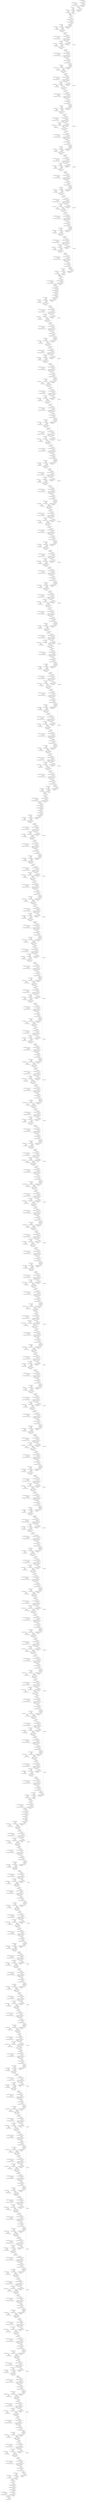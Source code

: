 strict digraph  {
"0 QuantizeLinear_data_0_1" [id=0, type=QuantizeLinear];
"1 DequantizeLinear_data_0_1" [id=1, type=DequantizeLinear];
"2 QuantizeLinear_conv1_w_0_1" [id=2, type=QuantizeLinear];
"3 DequantizeLinear_conv1_w_0_1" [id=3, type=DequantizeLinear];
"4 Conv_nncf_0" [id=4, type=Conv];
"5 BatchNormalization_nncf_1" [id=5, type=BatchNormalization];
"6 Constant_nncf_2" [id=6, type=Constant];
"7 Unsqueeze_nncf_3" [id=7, type=Unsqueeze];
"8 Mul_nncf_4" [id=8, type=Mul];
"9 Constant_nncf_5" [id=9, type=Constant];
"10 Unsqueeze_nncf_6" [id=10, type=Unsqueeze];
"11 Add_nncf_7" [id=11, type=Add];
"12 Relu_nncf_8" [id=12, type=Relu];
"13 QuantizeLinear_conv1/bn_3_1" [id=13, type=QuantizeLinear];
"14 DequantizeLinear_conv1/bn_3_1" [id=14, type=DequantizeLinear];
"15 MaxPool_nncf_9" [id=15, type=MaxPool];
"16 BatchNormalization_nncf_10" [id=16, type=BatchNormalization];
"17 Constant_nncf_11" [id=17, type=Constant];
"18 Unsqueeze_nncf_12" [id=18, type=Unsqueeze];
"19 Mul_nncf_13" [id=19, type=Mul];
"20 Constant_nncf_14" [id=20, type=Constant];
"21 Unsqueeze_nncf_15" [id=21, type=Unsqueeze];
"22 Add_nncf_16" [id=22, type=Add];
"23 Relu_nncf_17" [id=23, type=Relu];
"24 QuantizeLinear_conv2_1/x1/bn_3_1" [id=24, type=QuantizeLinear];
"25 DequantizeLinear_conv2_1/x1/bn_3_1" [id=25, type=DequantizeLinear];
"26 QuantizeLinear_conv2_1/x1_w_0_1" [id=26, type=QuantizeLinear];
"27 DequantizeLinear_conv2_1/x1_w_0_1" [id=27, type=DequantizeLinear];
"28 Conv_nncf_18" [id=28, type=Conv];
"29 BatchNormalization_nncf_19" [id=29, type=BatchNormalization];
"30 Constant_nncf_20" [id=30, type=Constant];
"31 Unsqueeze_nncf_21" [id=31, type=Unsqueeze];
"32 Mul_nncf_22" [id=32, type=Mul];
"33 Constant_nncf_23" [id=33, type=Constant];
"34 Unsqueeze_nncf_24" [id=34, type=Unsqueeze];
"35 Add_nncf_25" [id=35, type=Add];
"36 Relu_nncf_26" [id=36, type=Relu];
"37 QuantizeLinear_conv2_1/x2/bn_3_1" [id=37, type=QuantizeLinear];
"38 DequantizeLinear_conv2_1/x2/bn_3_1" [id=38, type=DequantizeLinear];
"39 QuantizeLinear_conv2_1/x2_w_0_1" [id=39, type=QuantizeLinear];
"40 DequantizeLinear_conv2_1/x2_w_0_1" [id=40, type=DequantizeLinear];
"41 Conv_nncf_27" [id=41, type=Conv];
"42 QuantizeLinear_conv2_1/x2_1_1" [id=42, type=QuantizeLinear];
"43 DequantizeLinear_conv2_1/x2_1_1" [id=43, type=DequantizeLinear];
"44 Concat_nncf_28" [id=44, type=Concat];
"45 BatchNormalization_nncf_29" [id=45, type=BatchNormalization];
"46 Constant_nncf_30" [id=46, type=Constant];
"47 Unsqueeze_nncf_31" [id=47, type=Unsqueeze];
"48 Mul_nncf_32" [id=48, type=Mul];
"49 Constant_nncf_33" [id=49, type=Constant];
"50 Unsqueeze_nncf_34" [id=50, type=Unsqueeze];
"51 Add_nncf_35" [id=51, type=Add];
"52 Relu_nncf_36" [id=52, type=Relu];
"53 QuantizeLinear_conv2_2/x1/bn_3_1" [id=53, type=QuantizeLinear];
"54 DequantizeLinear_conv2_2/x1/bn_3_1" [id=54, type=DequantizeLinear];
"55 QuantizeLinear_conv2_2/x1_w_0_1" [id=55, type=QuantizeLinear];
"56 DequantizeLinear_conv2_2/x1_w_0_1" [id=56, type=DequantizeLinear];
"57 Conv_nncf_37" [id=57, type=Conv];
"58 BatchNormalization_nncf_38" [id=58, type=BatchNormalization];
"59 Constant_nncf_39" [id=59, type=Constant];
"60 Unsqueeze_nncf_40" [id=60, type=Unsqueeze];
"61 Mul_nncf_41" [id=61, type=Mul];
"62 Constant_nncf_42" [id=62, type=Constant];
"63 Unsqueeze_nncf_43" [id=63, type=Unsqueeze];
"64 Add_nncf_44" [id=64, type=Add];
"65 Relu_nncf_45" [id=65, type=Relu];
"66 QuantizeLinear_conv2_2/x2/bn_3_1" [id=66, type=QuantizeLinear];
"67 DequantizeLinear_conv2_2/x2/bn_3_1" [id=67, type=DequantizeLinear];
"68 QuantizeLinear_conv2_2/x2_w_0_1" [id=68, type=QuantizeLinear];
"69 DequantizeLinear_conv2_2/x2_w_0_1" [id=69, type=DequantizeLinear];
"70 Conv_nncf_46" [id=70, type=Conv];
"71 QuantizeLinear_conv2_2/x2_1_1" [id=71, type=QuantizeLinear];
"72 DequantizeLinear_conv2_2/x2_1_1" [id=72, type=DequantizeLinear];
"73 Concat_nncf_47" [id=73, type=Concat];
"74 BatchNormalization_nncf_48" [id=74, type=BatchNormalization];
"75 Constant_nncf_49" [id=75, type=Constant];
"76 Unsqueeze_nncf_50" [id=76, type=Unsqueeze];
"77 Mul_nncf_51" [id=77, type=Mul];
"78 Constant_nncf_52" [id=78, type=Constant];
"79 Unsqueeze_nncf_53" [id=79, type=Unsqueeze];
"80 Add_nncf_54" [id=80, type=Add];
"81 Relu_nncf_55" [id=81, type=Relu];
"82 QuantizeLinear_conv2_3/x1/bn_3_1" [id=82, type=QuantizeLinear];
"83 DequantizeLinear_conv2_3/x1/bn_3_1" [id=83, type=DequantizeLinear];
"84 QuantizeLinear_conv2_3/x1_w_0_1" [id=84, type=QuantizeLinear];
"85 DequantizeLinear_conv2_3/x1_w_0_1" [id=85, type=DequantizeLinear];
"86 Conv_nncf_56" [id=86, type=Conv];
"87 BatchNormalization_nncf_57" [id=87, type=BatchNormalization];
"88 Constant_nncf_58" [id=88, type=Constant];
"89 Unsqueeze_nncf_59" [id=89, type=Unsqueeze];
"90 Mul_nncf_60" [id=90, type=Mul];
"91 Constant_nncf_61" [id=91, type=Constant];
"92 Unsqueeze_nncf_62" [id=92, type=Unsqueeze];
"93 Add_nncf_63" [id=93, type=Add];
"94 Relu_nncf_64" [id=94, type=Relu];
"95 QuantizeLinear_conv2_3/x2/bn_3_1" [id=95, type=QuantizeLinear];
"96 DequantizeLinear_conv2_3/x2/bn_3_1" [id=96, type=DequantizeLinear];
"97 QuantizeLinear_conv2_3/x2_w_0_1" [id=97, type=QuantizeLinear];
"98 DequantizeLinear_conv2_3/x2_w_0_1" [id=98, type=DequantizeLinear];
"99 Conv_nncf_65" [id=99, type=Conv];
"100 QuantizeLinear_conv2_3/x2_1_1" [id=100, type=QuantizeLinear];
"101 DequantizeLinear_conv2_3/x2_1_1" [id=101, type=DequantizeLinear];
"102 Concat_nncf_66" [id=102, type=Concat];
"103 BatchNormalization_nncf_67" [id=103, type=BatchNormalization];
"104 Constant_nncf_68" [id=104, type=Constant];
"105 Unsqueeze_nncf_69" [id=105, type=Unsqueeze];
"106 Mul_nncf_70" [id=106, type=Mul];
"107 Constant_nncf_71" [id=107, type=Constant];
"108 Unsqueeze_nncf_72" [id=108, type=Unsqueeze];
"109 Add_nncf_73" [id=109, type=Add];
"110 Relu_nncf_74" [id=110, type=Relu];
"111 QuantizeLinear_conv2_4/x1/bn_3_1" [id=111, type=QuantizeLinear];
"112 DequantizeLinear_conv2_4/x1/bn_3_1" [id=112, type=DequantizeLinear];
"113 QuantizeLinear_conv2_4/x1_w_0_1" [id=113, type=QuantizeLinear];
"114 DequantizeLinear_conv2_4/x1_w_0_1" [id=114, type=DequantizeLinear];
"115 Conv_nncf_75" [id=115, type=Conv];
"116 BatchNormalization_nncf_76" [id=116, type=BatchNormalization];
"117 Constant_nncf_77" [id=117, type=Constant];
"118 Unsqueeze_nncf_78" [id=118, type=Unsqueeze];
"119 Mul_nncf_79" [id=119, type=Mul];
"120 Constant_nncf_80" [id=120, type=Constant];
"121 Unsqueeze_nncf_81" [id=121, type=Unsqueeze];
"122 Add_nncf_82" [id=122, type=Add];
"123 Relu_nncf_83" [id=123, type=Relu];
"124 QuantizeLinear_conv2_4/x2/bn_3_1" [id=124, type=QuantizeLinear];
"125 DequantizeLinear_conv2_4/x2/bn_3_1" [id=125, type=DequantizeLinear];
"126 QuantizeLinear_conv2_4/x2_w_0_1" [id=126, type=QuantizeLinear];
"127 DequantizeLinear_conv2_4/x2_w_0_1" [id=127, type=DequantizeLinear];
"128 Conv_nncf_84" [id=128, type=Conv];
"129 QuantizeLinear_conv2_4/x2_1_1" [id=129, type=QuantizeLinear];
"130 DequantizeLinear_conv2_4/x2_1_1" [id=130, type=DequantizeLinear];
"131 Concat_nncf_85" [id=131, type=Concat];
"132 BatchNormalization_nncf_86" [id=132, type=BatchNormalization];
"133 Constant_nncf_87" [id=133, type=Constant];
"134 Unsqueeze_nncf_88" [id=134, type=Unsqueeze];
"135 Mul_nncf_89" [id=135, type=Mul];
"136 Constant_nncf_90" [id=136, type=Constant];
"137 Unsqueeze_nncf_91" [id=137, type=Unsqueeze];
"138 Add_nncf_92" [id=138, type=Add];
"139 Relu_nncf_93" [id=139, type=Relu];
"140 QuantizeLinear_conv2_5/x1/bn_3_1" [id=140, type=QuantizeLinear];
"141 DequantizeLinear_conv2_5/x1/bn_3_1" [id=141, type=DequantizeLinear];
"142 QuantizeLinear_conv2_5/x1_w_0_1" [id=142, type=QuantizeLinear];
"143 DequantizeLinear_conv2_5/x1_w_0_1" [id=143, type=DequantizeLinear];
"144 Conv_nncf_94" [id=144, type=Conv];
"145 BatchNormalization_nncf_95" [id=145, type=BatchNormalization];
"146 Constant_nncf_96" [id=146, type=Constant];
"147 Unsqueeze_nncf_97" [id=147, type=Unsqueeze];
"148 Mul_nncf_98" [id=148, type=Mul];
"149 Constant_nncf_99" [id=149, type=Constant];
"150 Unsqueeze_nncf_100" [id=150, type=Unsqueeze];
"151 Add_nncf_101" [id=151, type=Add];
"152 Relu_nncf_102" [id=152, type=Relu];
"153 QuantizeLinear_conv2_5/x2/bn_3_1" [id=153, type=QuantizeLinear];
"154 DequantizeLinear_conv2_5/x2/bn_3_1" [id=154, type=DequantizeLinear];
"155 QuantizeLinear_conv2_5/x2_w_0_1" [id=155, type=QuantizeLinear];
"156 DequantizeLinear_conv2_5/x2_w_0_1" [id=156, type=DequantizeLinear];
"157 Conv_nncf_103" [id=157, type=Conv];
"158 QuantizeLinear_conv2_5/x2_1_1" [id=158, type=QuantizeLinear];
"159 DequantizeLinear_conv2_5/x2_1_1" [id=159, type=DequantizeLinear];
"160 Concat_nncf_104" [id=160, type=Concat];
"161 BatchNormalization_nncf_105" [id=161, type=BatchNormalization];
"162 Constant_nncf_106" [id=162, type=Constant];
"163 Unsqueeze_nncf_107" [id=163, type=Unsqueeze];
"164 Mul_nncf_108" [id=164, type=Mul];
"165 Constant_nncf_109" [id=165, type=Constant];
"166 Unsqueeze_nncf_110" [id=166, type=Unsqueeze];
"167 Add_nncf_111" [id=167, type=Add];
"168 Relu_nncf_112" [id=168, type=Relu];
"169 QuantizeLinear_conv2_6/x1/bn_3_1" [id=169, type=QuantizeLinear];
"170 DequantizeLinear_conv2_6/x1/bn_3_1" [id=170, type=DequantizeLinear];
"171 QuantizeLinear_conv2_6/x1_w_0_1" [id=171, type=QuantizeLinear];
"172 DequantizeLinear_conv2_6/x1_w_0_1" [id=172, type=DequantizeLinear];
"173 Conv_nncf_113" [id=173, type=Conv];
"174 BatchNormalization_nncf_114" [id=174, type=BatchNormalization];
"175 Constant_nncf_115" [id=175, type=Constant];
"176 Unsqueeze_nncf_116" [id=176, type=Unsqueeze];
"177 Mul_nncf_117" [id=177, type=Mul];
"178 Constant_nncf_118" [id=178, type=Constant];
"179 Unsqueeze_nncf_119" [id=179, type=Unsqueeze];
"180 Add_nncf_120" [id=180, type=Add];
"181 Relu_nncf_121" [id=181, type=Relu];
"182 QuantizeLinear_conv2_6/x2/bn_3_1" [id=182, type=QuantizeLinear];
"183 DequantizeLinear_conv2_6/x2/bn_3_1" [id=183, type=DequantizeLinear];
"184 QuantizeLinear_conv2_6/x2_w_0_1" [id=184, type=QuantizeLinear];
"185 DequantizeLinear_conv2_6/x2_w_0_1" [id=185, type=DequantizeLinear];
"186 Conv_nncf_122" [id=186, type=Conv];
"187 QuantizeLinear_conv2_6/x2_1_1" [id=187, type=QuantizeLinear];
"188 DequantizeLinear_conv2_6/x2_1_1" [id=188, type=DequantizeLinear];
"189 Concat_nncf_123" [id=189, type=Concat];
"190 BatchNormalization_nncf_124" [id=190, type=BatchNormalization];
"191 Constant_nncf_125" [id=191, type=Constant];
"192 Unsqueeze_nncf_126" [id=192, type=Unsqueeze];
"193 Mul_nncf_127" [id=193, type=Mul];
"194 Constant_nncf_128" [id=194, type=Constant];
"195 Unsqueeze_nncf_129" [id=195, type=Unsqueeze];
"196 Add_nncf_130" [id=196, type=Add];
"197 Relu_nncf_131" [id=197, type=Relu];
"198 QuantizeLinear_conv2_blk/bn_3_1" [id=198, type=QuantizeLinear];
"199 DequantizeLinear_conv2_blk/bn_3_1" [id=199, type=DequantizeLinear];
"200 QuantizeLinear_conv2_blk_w_0_1" [id=200, type=QuantizeLinear];
"201 DequantizeLinear_conv2_blk_w_0_1" [id=201, type=DequantizeLinear];
"202 Conv_nncf_132" [id=202, type=Conv];
"203 QuantizeLinear_conv2_blk_1_1" [id=203, type=QuantizeLinear];
"204 DequantizeLinear_conv2_blk_1_1" [id=204, type=DequantizeLinear];
"205 AveragePool_nncf_133" [id=205, type=AveragePool];
"206 QuantizeLinear_pool2_1_1" [id=206, type=QuantizeLinear];
"207 DequantizeLinear_pool2_1_1" [id=207, type=DequantizeLinear];
"208 BatchNormalization_nncf_134" [id=208, type=BatchNormalization];
"209 Constant_nncf_135" [id=209, type=Constant];
"210 Unsqueeze_nncf_136" [id=210, type=Unsqueeze];
"211 Mul_nncf_137" [id=211, type=Mul];
"212 Constant_nncf_138" [id=212, type=Constant];
"213 Unsqueeze_nncf_139" [id=213, type=Unsqueeze];
"214 Add_nncf_140" [id=214, type=Add];
"215 Relu_nncf_141" [id=215, type=Relu];
"216 QuantizeLinear_conv3_1/x1/bn_3_1" [id=216, type=QuantizeLinear];
"217 DequantizeLinear_conv3_1/x1/bn_3_1" [id=217, type=DequantizeLinear];
"218 QuantizeLinear_conv3_1/x1_w_0_1" [id=218, type=QuantizeLinear];
"219 DequantizeLinear_conv3_1/x1_w_0_1" [id=219, type=DequantizeLinear];
"220 Conv_nncf_142" [id=220, type=Conv];
"221 BatchNormalization_nncf_143" [id=221, type=BatchNormalization];
"222 Constant_nncf_144" [id=222, type=Constant];
"223 Unsqueeze_nncf_145" [id=223, type=Unsqueeze];
"224 Mul_nncf_146" [id=224, type=Mul];
"225 Constant_nncf_147" [id=225, type=Constant];
"226 Unsqueeze_nncf_148" [id=226, type=Unsqueeze];
"227 Add_nncf_149" [id=227, type=Add];
"228 Relu_nncf_150" [id=228, type=Relu];
"229 QuantizeLinear_conv3_1/x2/bn_3_1" [id=229, type=QuantizeLinear];
"230 DequantizeLinear_conv3_1/x2/bn_3_1" [id=230, type=DequantizeLinear];
"231 QuantizeLinear_conv3_1/x2_w_0_1" [id=231, type=QuantizeLinear];
"232 DequantizeLinear_conv3_1/x2_w_0_1" [id=232, type=DequantizeLinear];
"233 Conv_nncf_151" [id=233, type=Conv];
"234 QuantizeLinear_conv3_1/x2_1_1" [id=234, type=QuantizeLinear];
"235 DequantizeLinear_conv3_1/x2_1_1" [id=235, type=DequantizeLinear];
"236 Concat_nncf_152" [id=236, type=Concat];
"237 BatchNormalization_nncf_153" [id=237, type=BatchNormalization];
"238 Constant_nncf_154" [id=238, type=Constant];
"239 Unsqueeze_nncf_155" [id=239, type=Unsqueeze];
"240 Mul_nncf_156" [id=240, type=Mul];
"241 Constant_nncf_157" [id=241, type=Constant];
"242 Unsqueeze_nncf_158" [id=242, type=Unsqueeze];
"243 Add_nncf_159" [id=243, type=Add];
"244 Relu_nncf_160" [id=244, type=Relu];
"245 QuantizeLinear_conv3_2/x1/bn_3_1" [id=245, type=QuantizeLinear];
"246 DequantizeLinear_conv3_2/x1/bn_3_1" [id=246, type=DequantizeLinear];
"247 QuantizeLinear_conv3_2/x1_w_0_1" [id=247, type=QuantizeLinear];
"248 DequantizeLinear_conv3_2/x1_w_0_1" [id=248, type=DequantizeLinear];
"249 Conv_nncf_161" [id=249, type=Conv];
"250 BatchNormalization_nncf_162" [id=250, type=BatchNormalization];
"251 Constant_nncf_163" [id=251, type=Constant];
"252 Unsqueeze_nncf_164" [id=252, type=Unsqueeze];
"253 Mul_nncf_165" [id=253, type=Mul];
"254 Constant_nncf_166" [id=254, type=Constant];
"255 Unsqueeze_nncf_167" [id=255, type=Unsqueeze];
"256 Add_nncf_168" [id=256, type=Add];
"257 Relu_nncf_169" [id=257, type=Relu];
"258 QuantizeLinear_conv3_2/x2/bn_3_1" [id=258, type=QuantizeLinear];
"259 DequantizeLinear_conv3_2/x2/bn_3_1" [id=259, type=DequantizeLinear];
"260 QuantizeLinear_conv3_2/x2_w_0_1" [id=260, type=QuantizeLinear];
"261 DequantizeLinear_conv3_2/x2_w_0_1" [id=261, type=DequantizeLinear];
"262 Conv_nncf_170" [id=262, type=Conv];
"263 QuantizeLinear_conv3_2/x2_1_1" [id=263, type=QuantizeLinear];
"264 DequantizeLinear_conv3_2/x2_1_1" [id=264, type=DequantizeLinear];
"265 Concat_nncf_171" [id=265, type=Concat];
"266 BatchNormalization_nncf_172" [id=266, type=BatchNormalization];
"267 Constant_nncf_173" [id=267, type=Constant];
"268 Unsqueeze_nncf_174" [id=268, type=Unsqueeze];
"269 Mul_nncf_175" [id=269, type=Mul];
"270 Constant_nncf_176" [id=270, type=Constant];
"271 Unsqueeze_nncf_177" [id=271, type=Unsqueeze];
"272 Add_nncf_178" [id=272, type=Add];
"273 Relu_nncf_179" [id=273, type=Relu];
"274 QuantizeLinear_conv3_3/x1/bn_3_1" [id=274, type=QuantizeLinear];
"275 DequantizeLinear_conv3_3/x1/bn_3_1" [id=275, type=DequantizeLinear];
"276 QuantizeLinear_conv3_3/x1_w_0_1" [id=276, type=QuantizeLinear];
"277 DequantizeLinear_conv3_3/x1_w_0_1" [id=277, type=DequantizeLinear];
"278 Conv_nncf_180" [id=278, type=Conv];
"279 BatchNormalization_nncf_181" [id=279, type=BatchNormalization];
"280 Constant_nncf_182" [id=280, type=Constant];
"281 Unsqueeze_nncf_183" [id=281, type=Unsqueeze];
"282 Mul_nncf_184" [id=282, type=Mul];
"283 Constant_nncf_185" [id=283, type=Constant];
"284 Unsqueeze_nncf_186" [id=284, type=Unsqueeze];
"285 Add_nncf_187" [id=285, type=Add];
"286 Relu_nncf_188" [id=286, type=Relu];
"287 QuantizeLinear_conv3_3/x2/bn_3_1" [id=287, type=QuantizeLinear];
"288 DequantizeLinear_conv3_3/x2/bn_3_1" [id=288, type=DequantizeLinear];
"289 QuantizeLinear_conv3_3/x2_w_0_1" [id=289, type=QuantizeLinear];
"290 DequantizeLinear_conv3_3/x2_w_0_1" [id=290, type=DequantizeLinear];
"291 Conv_nncf_189" [id=291, type=Conv];
"292 QuantizeLinear_conv3_3/x2_1_1" [id=292, type=QuantizeLinear];
"293 DequantizeLinear_conv3_3/x2_1_1" [id=293, type=DequantizeLinear];
"294 Concat_nncf_190" [id=294, type=Concat];
"295 BatchNormalization_nncf_191" [id=295, type=BatchNormalization];
"296 Constant_nncf_192" [id=296, type=Constant];
"297 Unsqueeze_nncf_193" [id=297, type=Unsqueeze];
"298 Mul_nncf_194" [id=298, type=Mul];
"299 Constant_nncf_195" [id=299, type=Constant];
"300 Unsqueeze_nncf_196" [id=300, type=Unsqueeze];
"301 Add_nncf_197" [id=301, type=Add];
"302 Relu_nncf_198" [id=302, type=Relu];
"303 QuantizeLinear_conv3_4/x1/bn_3_1" [id=303, type=QuantizeLinear];
"304 DequantizeLinear_conv3_4/x1/bn_3_1" [id=304, type=DequantizeLinear];
"305 QuantizeLinear_conv3_4/x1_w_0_1" [id=305, type=QuantizeLinear];
"306 DequantizeLinear_conv3_4/x1_w_0_1" [id=306, type=DequantizeLinear];
"307 Conv_nncf_199" [id=307, type=Conv];
"308 BatchNormalization_nncf_200" [id=308, type=BatchNormalization];
"309 Constant_nncf_201" [id=309, type=Constant];
"310 Unsqueeze_nncf_202" [id=310, type=Unsqueeze];
"311 Mul_nncf_203" [id=311, type=Mul];
"312 Constant_nncf_204" [id=312, type=Constant];
"313 Unsqueeze_nncf_205" [id=313, type=Unsqueeze];
"314 Add_nncf_206" [id=314, type=Add];
"315 Relu_nncf_207" [id=315, type=Relu];
"316 QuantizeLinear_conv3_4/x2/bn_3_1" [id=316, type=QuantizeLinear];
"317 DequantizeLinear_conv3_4/x2/bn_3_1" [id=317, type=DequantizeLinear];
"318 QuantizeLinear_conv3_4/x2_w_0_1" [id=318, type=QuantizeLinear];
"319 DequantizeLinear_conv3_4/x2_w_0_1" [id=319, type=DequantizeLinear];
"320 Conv_nncf_208" [id=320, type=Conv];
"321 QuantizeLinear_conv3_4/x2_1_1" [id=321, type=QuantizeLinear];
"322 DequantizeLinear_conv3_4/x2_1_1" [id=322, type=DequantizeLinear];
"323 Concat_nncf_209" [id=323, type=Concat];
"324 BatchNormalization_nncf_210" [id=324, type=BatchNormalization];
"325 Constant_nncf_211" [id=325, type=Constant];
"326 Unsqueeze_nncf_212" [id=326, type=Unsqueeze];
"327 Mul_nncf_213" [id=327, type=Mul];
"328 Constant_nncf_214" [id=328, type=Constant];
"329 Unsqueeze_nncf_215" [id=329, type=Unsqueeze];
"330 Add_nncf_216" [id=330, type=Add];
"331 Relu_nncf_217" [id=331, type=Relu];
"332 QuantizeLinear_conv3_5/x1/bn_3_1" [id=332, type=QuantizeLinear];
"333 DequantizeLinear_conv3_5/x1/bn_3_1" [id=333, type=DequantizeLinear];
"334 QuantizeLinear_conv3_5/x1_w_0_1" [id=334, type=QuantizeLinear];
"335 DequantizeLinear_conv3_5/x1_w_0_1" [id=335, type=DequantizeLinear];
"336 Conv_nncf_218" [id=336, type=Conv];
"337 BatchNormalization_nncf_219" [id=337, type=BatchNormalization];
"338 Constant_nncf_220" [id=338, type=Constant];
"339 Unsqueeze_nncf_221" [id=339, type=Unsqueeze];
"340 Mul_nncf_222" [id=340, type=Mul];
"341 Constant_nncf_223" [id=341, type=Constant];
"342 Unsqueeze_nncf_224" [id=342, type=Unsqueeze];
"343 Add_nncf_225" [id=343, type=Add];
"344 Relu_nncf_226" [id=344, type=Relu];
"345 QuantizeLinear_conv3_5/x2/bn_3_1" [id=345, type=QuantizeLinear];
"346 DequantizeLinear_conv3_5/x2/bn_3_1" [id=346, type=DequantizeLinear];
"347 QuantizeLinear_conv3_5/x2_w_0_1" [id=347, type=QuantizeLinear];
"348 DequantizeLinear_conv3_5/x2_w_0_1" [id=348, type=DequantizeLinear];
"349 Conv_nncf_227" [id=349, type=Conv];
"350 QuantizeLinear_conv3_5/x2_1_1" [id=350, type=QuantizeLinear];
"351 DequantizeLinear_conv3_5/x2_1_1" [id=351, type=DequantizeLinear];
"352 Concat_nncf_228" [id=352, type=Concat];
"353 BatchNormalization_nncf_229" [id=353, type=BatchNormalization];
"354 Constant_nncf_230" [id=354, type=Constant];
"355 Unsqueeze_nncf_231" [id=355, type=Unsqueeze];
"356 Mul_nncf_232" [id=356, type=Mul];
"357 Constant_nncf_233" [id=357, type=Constant];
"358 Unsqueeze_nncf_234" [id=358, type=Unsqueeze];
"359 Add_nncf_235" [id=359, type=Add];
"360 Relu_nncf_236" [id=360, type=Relu];
"361 QuantizeLinear_conv3_6/x1/bn_3_1" [id=361, type=QuantizeLinear];
"362 DequantizeLinear_conv3_6/x1/bn_3_1" [id=362, type=DequantizeLinear];
"363 QuantizeLinear_conv3_6/x1_w_0_1" [id=363, type=QuantizeLinear];
"364 DequantizeLinear_conv3_6/x1_w_0_1" [id=364, type=DequantizeLinear];
"365 Conv_nncf_237" [id=365, type=Conv];
"366 BatchNormalization_nncf_238" [id=366, type=BatchNormalization];
"367 Constant_nncf_239" [id=367, type=Constant];
"368 Unsqueeze_nncf_240" [id=368, type=Unsqueeze];
"369 Mul_nncf_241" [id=369, type=Mul];
"370 Constant_nncf_242" [id=370, type=Constant];
"371 Unsqueeze_nncf_243" [id=371, type=Unsqueeze];
"372 Add_nncf_244" [id=372, type=Add];
"373 Relu_nncf_245" [id=373, type=Relu];
"374 QuantizeLinear_conv3_6/x2/bn_3_1" [id=374, type=QuantizeLinear];
"375 DequantizeLinear_conv3_6/x2/bn_3_1" [id=375, type=DequantizeLinear];
"376 QuantizeLinear_conv3_6/x2_w_0_1" [id=376, type=QuantizeLinear];
"377 DequantizeLinear_conv3_6/x2_w_0_1" [id=377, type=DequantizeLinear];
"378 Conv_nncf_246" [id=378, type=Conv];
"379 QuantizeLinear_conv3_6/x2_1_1" [id=379, type=QuantizeLinear];
"380 DequantizeLinear_conv3_6/x2_1_1" [id=380, type=DequantizeLinear];
"381 Concat_nncf_247" [id=381, type=Concat];
"382 BatchNormalization_nncf_248" [id=382, type=BatchNormalization];
"383 Constant_nncf_249" [id=383, type=Constant];
"384 Unsqueeze_nncf_250" [id=384, type=Unsqueeze];
"385 Mul_nncf_251" [id=385, type=Mul];
"386 Constant_nncf_252" [id=386, type=Constant];
"387 Unsqueeze_nncf_253" [id=387, type=Unsqueeze];
"388 Add_nncf_254" [id=388, type=Add];
"389 Relu_nncf_255" [id=389, type=Relu];
"390 QuantizeLinear_conv3_7/x1/bn_3_1" [id=390, type=QuantizeLinear];
"391 DequantizeLinear_conv3_7/x1/bn_3_1" [id=391, type=DequantizeLinear];
"392 QuantizeLinear_conv3_7/x1_w_0_1" [id=392, type=QuantizeLinear];
"393 DequantizeLinear_conv3_7/x1_w_0_1" [id=393, type=DequantizeLinear];
"394 Conv_nncf_256" [id=394, type=Conv];
"395 BatchNormalization_nncf_257" [id=395, type=BatchNormalization];
"396 Constant_nncf_258" [id=396, type=Constant];
"397 Unsqueeze_nncf_259" [id=397, type=Unsqueeze];
"398 Mul_nncf_260" [id=398, type=Mul];
"399 Constant_nncf_261" [id=399, type=Constant];
"400 Unsqueeze_nncf_262" [id=400, type=Unsqueeze];
"401 Add_nncf_263" [id=401, type=Add];
"402 Relu_nncf_264" [id=402, type=Relu];
"403 QuantizeLinear_conv3_7/x2/bn_3_1" [id=403, type=QuantizeLinear];
"404 DequantizeLinear_conv3_7/x2/bn_3_1" [id=404, type=DequantizeLinear];
"405 QuantizeLinear_conv3_7/x2_w_0_1" [id=405, type=QuantizeLinear];
"406 DequantizeLinear_conv3_7/x2_w_0_1" [id=406, type=DequantizeLinear];
"407 Conv_nncf_265" [id=407, type=Conv];
"408 QuantizeLinear_conv3_7/x2_1_1" [id=408, type=QuantizeLinear];
"409 DequantizeLinear_conv3_7/x2_1_1" [id=409, type=DequantizeLinear];
"410 Concat_nncf_266" [id=410, type=Concat];
"411 BatchNormalization_nncf_267" [id=411, type=BatchNormalization];
"412 Constant_nncf_268" [id=412, type=Constant];
"413 Unsqueeze_nncf_269" [id=413, type=Unsqueeze];
"414 Mul_nncf_270" [id=414, type=Mul];
"415 Constant_nncf_271" [id=415, type=Constant];
"416 Unsqueeze_nncf_272" [id=416, type=Unsqueeze];
"417 Add_nncf_273" [id=417, type=Add];
"418 Relu_nncf_274" [id=418, type=Relu];
"419 QuantizeLinear_conv3_8/x1/bn_3_1" [id=419, type=QuantizeLinear];
"420 DequantizeLinear_conv3_8/x1/bn_3_1" [id=420, type=DequantizeLinear];
"421 QuantizeLinear_conv3_8/x1_w_0_1" [id=421, type=QuantizeLinear];
"422 DequantizeLinear_conv3_8/x1_w_0_1" [id=422, type=DequantizeLinear];
"423 Conv_nncf_275" [id=423, type=Conv];
"424 BatchNormalization_nncf_276" [id=424, type=BatchNormalization];
"425 Constant_nncf_277" [id=425, type=Constant];
"426 Unsqueeze_nncf_278" [id=426, type=Unsqueeze];
"427 Mul_nncf_279" [id=427, type=Mul];
"428 Constant_nncf_280" [id=428, type=Constant];
"429 Unsqueeze_nncf_281" [id=429, type=Unsqueeze];
"430 Add_nncf_282" [id=430, type=Add];
"431 Relu_nncf_283" [id=431, type=Relu];
"432 QuantizeLinear_conv3_8/x2/bn_3_1" [id=432, type=QuantizeLinear];
"433 DequantizeLinear_conv3_8/x2/bn_3_1" [id=433, type=DequantizeLinear];
"434 QuantizeLinear_conv3_8/x2_w_0_1" [id=434, type=QuantizeLinear];
"435 DequantizeLinear_conv3_8/x2_w_0_1" [id=435, type=DequantizeLinear];
"436 Conv_nncf_284" [id=436, type=Conv];
"437 QuantizeLinear_conv3_8/x2_1_1" [id=437, type=QuantizeLinear];
"438 DequantizeLinear_conv3_8/x2_1_1" [id=438, type=DequantizeLinear];
"439 Concat_nncf_285" [id=439, type=Concat];
"440 BatchNormalization_nncf_286" [id=440, type=BatchNormalization];
"441 Constant_nncf_287" [id=441, type=Constant];
"442 Unsqueeze_nncf_288" [id=442, type=Unsqueeze];
"443 Mul_nncf_289" [id=443, type=Mul];
"444 Constant_nncf_290" [id=444, type=Constant];
"445 Unsqueeze_nncf_291" [id=445, type=Unsqueeze];
"446 Add_nncf_292" [id=446, type=Add];
"447 Relu_nncf_293" [id=447, type=Relu];
"448 QuantizeLinear_conv3_9/x1/bn_3_1" [id=448, type=QuantizeLinear];
"449 DequantizeLinear_conv3_9/x1/bn_3_1" [id=449, type=DequantizeLinear];
"450 QuantizeLinear_conv3_9/x1_w_0_1" [id=450, type=QuantizeLinear];
"451 DequantizeLinear_conv3_9/x1_w_0_1" [id=451, type=DequantizeLinear];
"452 Conv_nncf_294" [id=452, type=Conv];
"453 BatchNormalization_nncf_295" [id=453, type=BatchNormalization];
"454 Constant_nncf_296" [id=454, type=Constant];
"455 Unsqueeze_nncf_297" [id=455, type=Unsqueeze];
"456 Mul_nncf_298" [id=456, type=Mul];
"457 Constant_nncf_299" [id=457, type=Constant];
"458 Unsqueeze_nncf_300" [id=458, type=Unsqueeze];
"459 Add_nncf_301" [id=459, type=Add];
"460 Relu_nncf_302" [id=460, type=Relu];
"461 QuantizeLinear_conv3_9/x2/bn_3_1" [id=461, type=QuantizeLinear];
"462 DequantizeLinear_conv3_9/x2/bn_3_1" [id=462, type=DequantizeLinear];
"463 QuantizeLinear_conv3_9/x2_w_0_1" [id=463, type=QuantizeLinear];
"464 DequantizeLinear_conv3_9/x2_w_0_1" [id=464, type=DequantizeLinear];
"465 Conv_nncf_303" [id=465, type=Conv];
"466 QuantizeLinear_conv3_9/x2_1_1" [id=466, type=QuantizeLinear];
"467 DequantizeLinear_conv3_9/x2_1_1" [id=467, type=DequantizeLinear];
"468 Concat_nncf_304" [id=468, type=Concat];
"469 BatchNormalization_nncf_305" [id=469, type=BatchNormalization];
"470 Constant_nncf_306" [id=470, type=Constant];
"471 Unsqueeze_nncf_307" [id=471, type=Unsqueeze];
"472 Mul_nncf_308" [id=472, type=Mul];
"473 Constant_nncf_309" [id=473, type=Constant];
"474 Unsqueeze_nncf_310" [id=474, type=Unsqueeze];
"475 Add_nncf_311" [id=475, type=Add];
"476 Relu_nncf_312" [id=476, type=Relu];
"477 QuantizeLinear_conv3_10/x1/bn_3_1" [id=477, type=QuantizeLinear];
"478 DequantizeLinear_conv3_10/x1/bn_3_1" [id=478, type=DequantizeLinear];
"479 QuantizeLinear_conv3_10/x1_w_0_1" [id=479, type=QuantizeLinear];
"480 DequantizeLinear_conv3_10/x1_w_0_1" [id=480, type=DequantizeLinear];
"481 Conv_nncf_313" [id=481, type=Conv];
"482 BatchNormalization_nncf_314" [id=482, type=BatchNormalization];
"483 Constant_nncf_315" [id=483, type=Constant];
"484 Unsqueeze_nncf_316" [id=484, type=Unsqueeze];
"485 Mul_nncf_317" [id=485, type=Mul];
"486 Constant_nncf_318" [id=486, type=Constant];
"487 Unsqueeze_nncf_319" [id=487, type=Unsqueeze];
"488 Add_nncf_320" [id=488, type=Add];
"489 Relu_nncf_321" [id=489, type=Relu];
"490 QuantizeLinear_conv3_10/x2/bn_3_1" [id=490, type=QuantizeLinear];
"491 DequantizeLinear_conv3_10/x2/bn_3_1" [id=491, type=DequantizeLinear];
"492 QuantizeLinear_conv3_10/x2_w_0_1" [id=492, type=QuantizeLinear];
"493 DequantizeLinear_conv3_10/x2_w_0_1" [id=493, type=DequantizeLinear];
"494 Conv_nncf_322" [id=494, type=Conv];
"495 QuantizeLinear_conv3_10/x2_1_1" [id=495, type=QuantizeLinear];
"496 DequantizeLinear_conv3_10/x2_1_1" [id=496, type=DequantizeLinear];
"497 Concat_nncf_323" [id=497, type=Concat];
"498 BatchNormalization_nncf_324" [id=498, type=BatchNormalization];
"499 Constant_nncf_325" [id=499, type=Constant];
"500 Unsqueeze_nncf_326" [id=500, type=Unsqueeze];
"501 Mul_nncf_327" [id=501, type=Mul];
"502 Constant_nncf_328" [id=502, type=Constant];
"503 Unsqueeze_nncf_329" [id=503, type=Unsqueeze];
"504 Add_nncf_330" [id=504, type=Add];
"505 Relu_nncf_331" [id=505, type=Relu];
"506 QuantizeLinear_conv3_11/x1/bn_3_1" [id=506, type=QuantizeLinear];
"507 DequantizeLinear_conv3_11/x1/bn_3_1" [id=507, type=DequantizeLinear];
"508 QuantizeLinear_conv3_11/x1_w_0_1" [id=508, type=QuantizeLinear];
"509 DequantizeLinear_conv3_11/x1_w_0_1" [id=509, type=DequantizeLinear];
"510 Conv_nncf_332" [id=510, type=Conv];
"511 BatchNormalization_nncf_333" [id=511, type=BatchNormalization];
"512 Constant_nncf_334" [id=512, type=Constant];
"513 Unsqueeze_nncf_335" [id=513, type=Unsqueeze];
"514 Mul_nncf_336" [id=514, type=Mul];
"515 Constant_nncf_337" [id=515, type=Constant];
"516 Unsqueeze_nncf_338" [id=516, type=Unsqueeze];
"517 Add_nncf_339" [id=517, type=Add];
"518 Relu_nncf_340" [id=518, type=Relu];
"519 QuantizeLinear_conv3_11/x2/bn_3_1" [id=519, type=QuantizeLinear];
"520 DequantizeLinear_conv3_11/x2/bn_3_1" [id=520, type=DequantizeLinear];
"521 QuantizeLinear_conv3_11/x2_w_0_1" [id=521, type=QuantizeLinear];
"522 DequantizeLinear_conv3_11/x2_w_0_1" [id=522, type=DequantizeLinear];
"523 Conv_nncf_341" [id=523, type=Conv];
"524 QuantizeLinear_conv3_11/x2_1_1" [id=524, type=QuantizeLinear];
"525 DequantizeLinear_conv3_11/x2_1_1" [id=525, type=DequantizeLinear];
"526 Concat_nncf_342" [id=526, type=Concat];
"527 BatchNormalization_nncf_343" [id=527, type=BatchNormalization];
"528 Constant_nncf_344" [id=528, type=Constant];
"529 Unsqueeze_nncf_345" [id=529, type=Unsqueeze];
"530 Mul_nncf_346" [id=530, type=Mul];
"531 Constant_nncf_347" [id=531, type=Constant];
"532 Unsqueeze_nncf_348" [id=532, type=Unsqueeze];
"533 Add_nncf_349" [id=533, type=Add];
"534 Relu_nncf_350" [id=534, type=Relu];
"535 QuantizeLinear_conv3_12/x1/bn_3_1" [id=535, type=QuantizeLinear];
"536 DequantizeLinear_conv3_12/x1/bn_3_1" [id=536, type=DequantizeLinear];
"537 QuantizeLinear_conv3_12/x1_w_0_1" [id=537, type=QuantizeLinear];
"538 DequantizeLinear_conv3_12/x1_w_0_1" [id=538, type=DequantizeLinear];
"539 Conv_nncf_351" [id=539, type=Conv];
"540 BatchNormalization_nncf_352" [id=540, type=BatchNormalization];
"541 Constant_nncf_353" [id=541, type=Constant];
"542 Unsqueeze_nncf_354" [id=542, type=Unsqueeze];
"543 Mul_nncf_355" [id=543, type=Mul];
"544 Constant_nncf_356" [id=544, type=Constant];
"545 Unsqueeze_nncf_357" [id=545, type=Unsqueeze];
"546 Add_nncf_358" [id=546, type=Add];
"547 Relu_nncf_359" [id=547, type=Relu];
"548 QuantizeLinear_conv3_12/x2/bn_3_1" [id=548, type=QuantizeLinear];
"549 DequantizeLinear_conv3_12/x2/bn_3_1" [id=549, type=DequantizeLinear];
"550 QuantizeLinear_conv3_12/x2_w_0_1" [id=550, type=QuantizeLinear];
"551 DequantizeLinear_conv3_12/x2_w_0_1" [id=551, type=DequantizeLinear];
"552 Conv_nncf_360" [id=552, type=Conv];
"553 QuantizeLinear_conv3_12/x2_1_1" [id=553, type=QuantizeLinear];
"554 DequantizeLinear_conv3_12/x2_1_1" [id=554, type=DequantizeLinear];
"555 Concat_nncf_361" [id=555, type=Concat];
"556 BatchNormalization_nncf_362" [id=556, type=BatchNormalization];
"557 Constant_nncf_363" [id=557, type=Constant];
"558 Unsqueeze_nncf_364" [id=558, type=Unsqueeze];
"559 Mul_nncf_365" [id=559, type=Mul];
"560 Constant_nncf_366" [id=560, type=Constant];
"561 Unsqueeze_nncf_367" [id=561, type=Unsqueeze];
"562 Add_nncf_368" [id=562, type=Add];
"563 Relu_nncf_369" [id=563, type=Relu];
"564 QuantizeLinear_conv3_blk/bn_3_1" [id=564, type=QuantizeLinear];
"565 DequantizeLinear_conv3_blk/bn_3_1" [id=565, type=DequantizeLinear];
"566 QuantizeLinear_conv3_blk_w_0_1" [id=566, type=QuantizeLinear];
"567 DequantizeLinear_conv3_blk_w_0_1" [id=567, type=DequantizeLinear];
"568 Conv_nncf_370" [id=568, type=Conv];
"569 QuantizeLinear_conv3_blk_1_1" [id=569, type=QuantizeLinear];
"570 DequantizeLinear_conv3_blk_1_1" [id=570, type=DequantizeLinear];
"571 AveragePool_nncf_371" [id=571, type=AveragePool];
"572 QuantizeLinear_pool3_1_1" [id=572, type=QuantizeLinear];
"573 DequantizeLinear_pool3_1_1" [id=573, type=DequantizeLinear];
"574 BatchNormalization_nncf_372" [id=574, type=BatchNormalization];
"575 Constant_nncf_373" [id=575, type=Constant];
"576 Unsqueeze_nncf_374" [id=576, type=Unsqueeze];
"577 Mul_nncf_375" [id=577, type=Mul];
"578 Constant_nncf_376" [id=578, type=Constant];
"579 Unsqueeze_nncf_377" [id=579, type=Unsqueeze];
"580 Add_nncf_378" [id=580, type=Add];
"581 Relu_nncf_379" [id=581, type=Relu];
"582 QuantizeLinear_conv4_1/x1/bn_3_1" [id=582, type=QuantizeLinear];
"583 DequantizeLinear_conv4_1/x1/bn_3_1" [id=583, type=DequantizeLinear];
"584 QuantizeLinear_conv4_1/x1_w_0_1" [id=584, type=QuantizeLinear];
"585 DequantizeLinear_conv4_1/x1_w_0_1" [id=585, type=DequantizeLinear];
"586 Conv_nncf_380" [id=586, type=Conv];
"587 BatchNormalization_nncf_381" [id=587, type=BatchNormalization];
"588 Constant_nncf_382" [id=588, type=Constant];
"589 Unsqueeze_nncf_383" [id=589, type=Unsqueeze];
"590 Mul_nncf_384" [id=590, type=Mul];
"591 Constant_nncf_385" [id=591, type=Constant];
"592 Unsqueeze_nncf_386" [id=592, type=Unsqueeze];
"593 Add_nncf_387" [id=593, type=Add];
"594 Relu_nncf_388" [id=594, type=Relu];
"595 QuantizeLinear_conv4_1/x2/bn_3_1" [id=595, type=QuantizeLinear];
"596 DequantizeLinear_conv4_1/x2/bn_3_1" [id=596, type=DequantizeLinear];
"597 QuantizeLinear_conv4_1/x2_w_0_1" [id=597, type=QuantizeLinear];
"598 DequantizeLinear_conv4_1/x2_w_0_1" [id=598, type=DequantizeLinear];
"599 Conv_nncf_389" [id=599, type=Conv];
"600 QuantizeLinear_conv4_1/x2_1_1" [id=600, type=QuantizeLinear];
"601 DequantizeLinear_conv4_1/x2_1_1" [id=601, type=DequantizeLinear];
"602 Concat_nncf_390" [id=602, type=Concat];
"603 BatchNormalization_nncf_391" [id=603, type=BatchNormalization];
"604 Constant_nncf_392" [id=604, type=Constant];
"605 Unsqueeze_nncf_393" [id=605, type=Unsqueeze];
"606 Mul_nncf_394" [id=606, type=Mul];
"607 Constant_nncf_395" [id=607, type=Constant];
"608 Unsqueeze_nncf_396" [id=608, type=Unsqueeze];
"609 Add_nncf_397" [id=609, type=Add];
"610 Relu_nncf_398" [id=610, type=Relu];
"611 QuantizeLinear_conv4_2/x1/bn_3_1" [id=611, type=QuantizeLinear];
"612 DequantizeLinear_conv4_2/x1/bn_3_1" [id=612, type=DequantizeLinear];
"613 QuantizeLinear_conv4_2/x1_w_0_1" [id=613, type=QuantizeLinear];
"614 DequantizeLinear_conv4_2/x1_w_0_1" [id=614, type=DequantizeLinear];
"615 Conv_nncf_399" [id=615, type=Conv];
"616 BatchNormalization_nncf_400" [id=616, type=BatchNormalization];
"617 Constant_nncf_401" [id=617, type=Constant];
"618 Unsqueeze_nncf_402" [id=618, type=Unsqueeze];
"619 Mul_nncf_403" [id=619, type=Mul];
"620 Constant_nncf_404" [id=620, type=Constant];
"621 Unsqueeze_nncf_405" [id=621, type=Unsqueeze];
"622 Add_nncf_406" [id=622, type=Add];
"623 Relu_nncf_407" [id=623, type=Relu];
"624 QuantizeLinear_conv4_2/x2/bn_3_1" [id=624, type=QuantizeLinear];
"625 DequantizeLinear_conv4_2/x2/bn_3_1" [id=625, type=DequantizeLinear];
"626 QuantizeLinear_conv4_2/x2_w_0_1" [id=626, type=QuantizeLinear];
"627 DequantizeLinear_conv4_2/x2_w_0_1" [id=627, type=DequantizeLinear];
"628 Conv_nncf_408" [id=628, type=Conv];
"629 QuantizeLinear_conv4_2/x2_1_1" [id=629, type=QuantizeLinear];
"630 DequantizeLinear_conv4_2/x2_1_1" [id=630, type=DequantizeLinear];
"631 Concat_nncf_409" [id=631, type=Concat];
"632 BatchNormalization_nncf_410" [id=632, type=BatchNormalization];
"633 Constant_nncf_411" [id=633, type=Constant];
"634 Unsqueeze_nncf_412" [id=634, type=Unsqueeze];
"635 Mul_nncf_413" [id=635, type=Mul];
"636 Constant_nncf_414" [id=636, type=Constant];
"637 Unsqueeze_nncf_415" [id=637, type=Unsqueeze];
"638 Add_nncf_416" [id=638, type=Add];
"639 Relu_nncf_417" [id=639, type=Relu];
"640 QuantizeLinear_conv4_3/x1/bn_3_1" [id=640, type=QuantizeLinear];
"641 DequantizeLinear_conv4_3/x1/bn_3_1" [id=641, type=DequantizeLinear];
"642 QuantizeLinear_conv4_3/x1_w_0_1" [id=642, type=QuantizeLinear];
"643 DequantizeLinear_conv4_3/x1_w_0_1" [id=643, type=DequantizeLinear];
"644 Conv_nncf_418" [id=644, type=Conv];
"645 BatchNormalization_nncf_419" [id=645, type=BatchNormalization];
"646 Constant_nncf_420" [id=646, type=Constant];
"647 Unsqueeze_nncf_421" [id=647, type=Unsqueeze];
"648 Mul_nncf_422" [id=648, type=Mul];
"649 Constant_nncf_423" [id=649, type=Constant];
"650 Unsqueeze_nncf_424" [id=650, type=Unsqueeze];
"651 Add_nncf_425" [id=651, type=Add];
"652 Relu_nncf_426" [id=652, type=Relu];
"653 QuantizeLinear_conv4_3/x2/bn_3_1" [id=653, type=QuantizeLinear];
"654 DequantizeLinear_conv4_3/x2/bn_3_1" [id=654, type=DequantizeLinear];
"655 QuantizeLinear_conv4_3/x2_w_0_1" [id=655, type=QuantizeLinear];
"656 DequantizeLinear_conv4_3/x2_w_0_1" [id=656, type=DequantizeLinear];
"657 Conv_nncf_427" [id=657, type=Conv];
"658 QuantizeLinear_conv4_3/x2_1_1" [id=658, type=QuantizeLinear];
"659 DequantizeLinear_conv4_3/x2_1_1" [id=659, type=DequantizeLinear];
"660 Concat_nncf_428" [id=660, type=Concat];
"661 BatchNormalization_nncf_429" [id=661, type=BatchNormalization];
"662 Constant_nncf_430" [id=662, type=Constant];
"663 Unsqueeze_nncf_431" [id=663, type=Unsqueeze];
"664 Mul_nncf_432" [id=664, type=Mul];
"665 Constant_nncf_433" [id=665, type=Constant];
"666 Unsqueeze_nncf_434" [id=666, type=Unsqueeze];
"667 Add_nncf_435" [id=667, type=Add];
"668 Relu_nncf_436" [id=668, type=Relu];
"669 QuantizeLinear_conv4_4/x1/bn_3_1" [id=669, type=QuantizeLinear];
"670 DequantizeLinear_conv4_4/x1/bn_3_1" [id=670, type=DequantizeLinear];
"671 QuantizeLinear_conv4_4/x1_w_0_1" [id=671, type=QuantizeLinear];
"672 DequantizeLinear_conv4_4/x1_w_0_1" [id=672, type=DequantizeLinear];
"673 Conv_nncf_437" [id=673, type=Conv];
"674 BatchNormalization_nncf_438" [id=674, type=BatchNormalization];
"675 Constant_nncf_439" [id=675, type=Constant];
"676 Unsqueeze_nncf_440" [id=676, type=Unsqueeze];
"677 Mul_nncf_441" [id=677, type=Mul];
"678 Constant_nncf_442" [id=678, type=Constant];
"679 Unsqueeze_nncf_443" [id=679, type=Unsqueeze];
"680 Add_nncf_444" [id=680, type=Add];
"681 Relu_nncf_445" [id=681, type=Relu];
"682 QuantizeLinear_conv4_4/x2/bn_3_1" [id=682, type=QuantizeLinear];
"683 DequantizeLinear_conv4_4/x2/bn_3_1" [id=683, type=DequantizeLinear];
"684 QuantizeLinear_conv4_4/x2_w_0_1" [id=684, type=QuantizeLinear];
"685 DequantizeLinear_conv4_4/x2_w_0_1" [id=685, type=DequantizeLinear];
"686 Conv_nncf_446" [id=686, type=Conv];
"687 QuantizeLinear_conv4_4/x2_1_1" [id=687, type=QuantizeLinear];
"688 DequantizeLinear_conv4_4/x2_1_1" [id=688, type=DequantizeLinear];
"689 Concat_nncf_447" [id=689, type=Concat];
"690 BatchNormalization_nncf_448" [id=690, type=BatchNormalization];
"691 Constant_nncf_449" [id=691, type=Constant];
"692 Unsqueeze_nncf_450" [id=692, type=Unsqueeze];
"693 Mul_nncf_451" [id=693, type=Mul];
"694 Constant_nncf_452" [id=694, type=Constant];
"695 Unsqueeze_nncf_453" [id=695, type=Unsqueeze];
"696 Add_nncf_454" [id=696, type=Add];
"697 Relu_nncf_455" [id=697, type=Relu];
"698 QuantizeLinear_conv4_5/x1/bn_3_1" [id=698, type=QuantizeLinear];
"699 DequantizeLinear_conv4_5/x1/bn_3_1" [id=699, type=DequantizeLinear];
"700 QuantizeLinear_conv4_5/x1_w_0_1" [id=700, type=QuantizeLinear];
"701 DequantizeLinear_conv4_5/x1_w_0_1" [id=701, type=DequantizeLinear];
"702 Conv_nncf_456" [id=702, type=Conv];
"703 BatchNormalization_nncf_457" [id=703, type=BatchNormalization];
"704 Constant_nncf_458" [id=704, type=Constant];
"705 Unsqueeze_nncf_459" [id=705, type=Unsqueeze];
"706 Mul_nncf_460" [id=706, type=Mul];
"707 Constant_nncf_461" [id=707, type=Constant];
"708 Unsqueeze_nncf_462" [id=708, type=Unsqueeze];
"709 Add_nncf_463" [id=709, type=Add];
"710 Relu_nncf_464" [id=710, type=Relu];
"711 QuantizeLinear_conv4_5/x2/bn_3_1" [id=711, type=QuantizeLinear];
"712 DequantizeLinear_conv4_5/x2/bn_3_1" [id=712, type=DequantizeLinear];
"713 QuantizeLinear_conv4_5/x2_w_0_1" [id=713, type=QuantizeLinear];
"714 DequantizeLinear_conv4_5/x2_w_0_1" [id=714, type=DequantizeLinear];
"715 Conv_nncf_465" [id=715, type=Conv];
"716 QuantizeLinear_conv4_5/x2_1_1" [id=716, type=QuantizeLinear];
"717 DequantizeLinear_conv4_5/x2_1_1" [id=717, type=DequantizeLinear];
"718 Concat_nncf_466" [id=718, type=Concat];
"719 BatchNormalization_nncf_467" [id=719, type=BatchNormalization];
"720 Constant_nncf_468" [id=720, type=Constant];
"721 Unsqueeze_nncf_469" [id=721, type=Unsqueeze];
"722 Mul_nncf_470" [id=722, type=Mul];
"723 Constant_nncf_471" [id=723, type=Constant];
"724 Unsqueeze_nncf_472" [id=724, type=Unsqueeze];
"725 Add_nncf_473" [id=725, type=Add];
"726 Relu_nncf_474" [id=726, type=Relu];
"727 QuantizeLinear_conv4_6/x1/bn_3_1" [id=727, type=QuantizeLinear];
"728 DequantizeLinear_conv4_6/x1/bn_3_1" [id=728, type=DequantizeLinear];
"729 QuantizeLinear_conv4_6/x1_w_0_1" [id=729, type=QuantizeLinear];
"730 DequantizeLinear_conv4_6/x1_w_0_1" [id=730, type=DequantizeLinear];
"731 Conv_nncf_475" [id=731, type=Conv];
"732 BatchNormalization_nncf_476" [id=732, type=BatchNormalization];
"733 Constant_nncf_477" [id=733, type=Constant];
"734 Unsqueeze_nncf_478" [id=734, type=Unsqueeze];
"735 Mul_nncf_479" [id=735, type=Mul];
"736 Constant_nncf_480" [id=736, type=Constant];
"737 Unsqueeze_nncf_481" [id=737, type=Unsqueeze];
"738 Add_nncf_482" [id=738, type=Add];
"739 Relu_nncf_483" [id=739, type=Relu];
"740 QuantizeLinear_conv4_6/x2/bn_3_1" [id=740, type=QuantizeLinear];
"741 DequantizeLinear_conv4_6/x2/bn_3_1" [id=741, type=DequantizeLinear];
"742 QuantizeLinear_conv4_6/x2_w_0_1" [id=742, type=QuantizeLinear];
"743 DequantizeLinear_conv4_6/x2_w_0_1" [id=743, type=DequantizeLinear];
"744 Conv_nncf_484" [id=744, type=Conv];
"745 QuantizeLinear_conv4_6/x2_1_1" [id=745, type=QuantizeLinear];
"746 DequantizeLinear_conv4_6/x2_1_1" [id=746, type=DequantizeLinear];
"747 Concat_nncf_485" [id=747, type=Concat];
"748 BatchNormalization_nncf_486" [id=748, type=BatchNormalization];
"749 Constant_nncf_487" [id=749, type=Constant];
"750 Unsqueeze_nncf_488" [id=750, type=Unsqueeze];
"751 Mul_nncf_489" [id=751, type=Mul];
"752 Constant_nncf_490" [id=752, type=Constant];
"753 Unsqueeze_nncf_491" [id=753, type=Unsqueeze];
"754 Add_nncf_492" [id=754, type=Add];
"755 Relu_nncf_493" [id=755, type=Relu];
"756 QuantizeLinear_conv4_7/x1/bn_3_1" [id=756, type=QuantizeLinear];
"757 DequantizeLinear_conv4_7/x1/bn_3_1" [id=757, type=DequantizeLinear];
"758 QuantizeLinear_conv4_7/x1_w_0_1" [id=758, type=QuantizeLinear];
"759 DequantizeLinear_conv4_7/x1_w_0_1" [id=759, type=DequantizeLinear];
"760 Conv_nncf_494" [id=760, type=Conv];
"761 BatchNormalization_nncf_495" [id=761, type=BatchNormalization];
"762 Constant_nncf_496" [id=762, type=Constant];
"763 Unsqueeze_nncf_497" [id=763, type=Unsqueeze];
"764 Mul_nncf_498" [id=764, type=Mul];
"765 Constant_nncf_499" [id=765, type=Constant];
"766 Unsqueeze_nncf_500" [id=766, type=Unsqueeze];
"767 Add_nncf_501" [id=767, type=Add];
"768 Relu_nncf_502" [id=768, type=Relu];
"769 QuantizeLinear_conv4_7/x2/bn_3_1" [id=769, type=QuantizeLinear];
"770 DequantizeLinear_conv4_7/x2/bn_3_1" [id=770, type=DequantizeLinear];
"771 QuantizeLinear_conv4_7/x2_w_0_1" [id=771, type=QuantizeLinear];
"772 DequantizeLinear_conv4_7/x2_w_0_1" [id=772, type=DequantizeLinear];
"773 Conv_nncf_503" [id=773, type=Conv];
"774 QuantizeLinear_conv4_7/x2_1_1" [id=774, type=QuantizeLinear];
"775 DequantizeLinear_conv4_7/x2_1_1" [id=775, type=DequantizeLinear];
"776 Concat_nncf_504" [id=776, type=Concat];
"777 BatchNormalization_nncf_505" [id=777, type=BatchNormalization];
"778 Constant_nncf_506" [id=778, type=Constant];
"779 Unsqueeze_nncf_507" [id=779, type=Unsqueeze];
"780 Mul_nncf_508" [id=780, type=Mul];
"781 Constant_nncf_509" [id=781, type=Constant];
"782 Unsqueeze_nncf_510" [id=782, type=Unsqueeze];
"783 Add_nncf_511" [id=783, type=Add];
"784 Relu_nncf_512" [id=784, type=Relu];
"785 QuantizeLinear_conv4_8/x1/bn_3_1" [id=785, type=QuantizeLinear];
"786 DequantizeLinear_conv4_8/x1/bn_3_1" [id=786, type=DequantizeLinear];
"787 QuantizeLinear_conv4_8/x1_w_0_1" [id=787, type=QuantizeLinear];
"788 DequantizeLinear_conv4_8/x1_w_0_1" [id=788, type=DequantizeLinear];
"789 Conv_nncf_513" [id=789, type=Conv];
"790 BatchNormalization_nncf_514" [id=790, type=BatchNormalization];
"791 Constant_nncf_515" [id=791, type=Constant];
"792 Unsqueeze_nncf_516" [id=792, type=Unsqueeze];
"793 Mul_nncf_517" [id=793, type=Mul];
"794 Constant_nncf_518" [id=794, type=Constant];
"795 Unsqueeze_nncf_519" [id=795, type=Unsqueeze];
"796 Add_nncf_520" [id=796, type=Add];
"797 Relu_nncf_521" [id=797, type=Relu];
"798 QuantizeLinear_conv4_8/x2/bn_3_1" [id=798, type=QuantizeLinear];
"799 DequantizeLinear_conv4_8/x2/bn_3_1" [id=799, type=DequantizeLinear];
"800 QuantizeLinear_conv4_8/x2_w_0_1" [id=800, type=QuantizeLinear];
"801 DequantizeLinear_conv4_8/x2_w_0_1" [id=801, type=DequantizeLinear];
"802 Conv_nncf_522" [id=802, type=Conv];
"803 QuantizeLinear_conv4_8/x2_1_1" [id=803, type=QuantizeLinear];
"804 DequantizeLinear_conv4_8/x2_1_1" [id=804, type=DequantizeLinear];
"805 Concat_nncf_523" [id=805, type=Concat];
"806 BatchNormalization_nncf_524" [id=806, type=BatchNormalization];
"807 Constant_nncf_525" [id=807, type=Constant];
"808 Unsqueeze_nncf_526" [id=808, type=Unsqueeze];
"809 Mul_nncf_527" [id=809, type=Mul];
"810 Constant_nncf_528" [id=810, type=Constant];
"811 Unsqueeze_nncf_529" [id=811, type=Unsqueeze];
"812 Add_nncf_530" [id=812, type=Add];
"813 Relu_nncf_531" [id=813, type=Relu];
"814 QuantizeLinear_conv4_9/x1/bn_3_1" [id=814, type=QuantizeLinear];
"815 DequantizeLinear_conv4_9/x1/bn_3_1" [id=815, type=DequantizeLinear];
"816 QuantizeLinear_conv4_9/x1_w_0_1" [id=816, type=QuantizeLinear];
"817 DequantizeLinear_conv4_9/x1_w_0_1" [id=817, type=DequantizeLinear];
"818 Conv_nncf_532" [id=818, type=Conv];
"819 BatchNormalization_nncf_533" [id=819, type=BatchNormalization];
"820 Constant_nncf_534" [id=820, type=Constant];
"821 Unsqueeze_nncf_535" [id=821, type=Unsqueeze];
"822 Mul_nncf_536" [id=822, type=Mul];
"823 Constant_nncf_537" [id=823, type=Constant];
"824 Unsqueeze_nncf_538" [id=824, type=Unsqueeze];
"825 Add_nncf_539" [id=825, type=Add];
"826 Relu_nncf_540" [id=826, type=Relu];
"827 QuantizeLinear_conv4_9/x2/bn_3_1" [id=827, type=QuantizeLinear];
"828 DequantizeLinear_conv4_9/x2/bn_3_1" [id=828, type=DequantizeLinear];
"829 QuantizeLinear_conv4_9/x2_w_0_1" [id=829, type=QuantizeLinear];
"830 DequantizeLinear_conv4_9/x2_w_0_1" [id=830, type=DequantizeLinear];
"831 Conv_nncf_541" [id=831, type=Conv];
"832 QuantizeLinear_conv4_9/x2_1_1" [id=832, type=QuantizeLinear];
"833 DequantizeLinear_conv4_9/x2_1_1" [id=833, type=DequantizeLinear];
"834 Concat_nncf_542" [id=834, type=Concat];
"835 BatchNormalization_nncf_543" [id=835, type=BatchNormalization];
"836 Constant_nncf_544" [id=836, type=Constant];
"837 Unsqueeze_nncf_545" [id=837, type=Unsqueeze];
"838 Mul_nncf_546" [id=838, type=Mul];
"839 Constant_nncf_547" [id=839, type=Constant];
"840 Unsqueeze_nncf_548" [id=840, type=Unsqueeze];
"841 Add_nncf_549" [id=841, type=Add];
"842 Relu_nncf_550" [id=842, type=Relu];
"843 QuantizeLinear_conv4_10/x1/bn_3_1" [id=843, type=QuantizeLinear];
"844 DequantizeLinear_conv4_10/x1/bn_3_1" [id=844, type=DequantizeLinear];
"845 QuantizeLinear_conv4_10/x1_w_0_1" [id=845, type=QuantizeLinear];
"846 DequantizeLinear_conv4_10/x1_w_0_1" [id=846, type=DequantizeLinear];
"847 Conv_nncf_551" [id=847, type=Conv];
"848 BatchNormalization_nncf_552" [id=848, type=BatchNormalization];
"849 Constant_nncf_553" [id=849, type=Constant];
"850 Unsqueeze_nncf_554" [id=850, type=Unsqueeze];
"851 Mul_nncf_555" [id=851, type=Mul];
"852 Constant_nncf_556" [id=852, type=Constant];
"853 Unsqueeze_nncf_557" [id=853, type=Unsqueeze];
"854 Add_nncf_558" [id=854, type=Add];
"855 Relu_nncf_559" [id=855, type=Relu];
"856 QuantizeLinear_conv4_10/x2/bn_3_1" [id=856, type=QuantizeLinear];
"857 DequantizeLinear_conv4_10/x2/bn_3_1" [id=857, type=DequantizeLinear];
"858 QuantizeLinear_conv4_10/x2_w_0_1" [id=858, type=QuantizeLinear];
"859 DequantizeLinear_conv4_10/x2_w_0_1" [id=859, type=DequantizeLinear];
"860 Conv_nncf_560" [id=860, type=Conv];
"861 QuantizeLinear_conv4_10/x2_1_1" [id=861, type=QuantizeLinear];
"862 DequantizeLinear_conv4_10/x2_1_1" [id=862, type=DequantizeLinear];
"863 Concat_nncf_561" [id=863, type=Concat];
"864 BatchNormalization_nncf_562" [id=864, type=BatchNormalization];
"865 Constant_nncf_563" [id=865, type=Constant];
"866 Unsqueeze_nncf_564" [id=866, type=Unsqueeze];
"867 Mul_nncf_565" [id=867, type=Mul];
"868 Constant_nncf_566" [id=868, type=Constant];
"869 Unsqueeze_nncf_567" [id=869, type=Unsqueeze];
"870 Add_nncf_568" [id=870, type=Add];
"871 Relu_nncf_569" [id=871, type=Relu];
"872 QuantizeLinear_conv4_11/x1/bn_3_1" [id=872, type=QuantizeLinear];
"873 DequantizeLinear_conv4_11/x1/bn_3_1" [id=873, type=DequantizeLinear];
"874 QuantizeLinear_conv4_11/x1_w_0_1" [id=874, type=QuantizeLinear];
"875 DequantizeLinear_conv4_11/x1_w_0_1" [id=875, type=DequantizeLinear];
"876 Conv_nncf_570" [id=876, type=Conv];
"877 BatchNormalization_nncf_571" [id=877, type=BatchNormalization];
"878 Constant_nncf_572" [id=878, type=Constant];
"879 Unsqueeze_nncf_573" [id=879, type=Unsqueeze];
"880 Mul_nncf_574" [id=880, type=Mul];
"881 Constant_nncf_575" [id=881, type=Constant];
"882 Unsqueeze_nncf_576" [id=882, type=Unsqueeze];
"883 Add_nncf_577" [id=883, type=Add];
"884 Relu_nncf_578" [id=884, type=Relu];
"885 QuantizeLinear_conv4_11/x2/bn_3_1" [id=885, type=QuantizeLinear];
"886 DequantizeLinear_conv4_11/x2/bn_3_1" [id=886, type=DequantizeLinear];
"887 QuantizeLinear_conv4_11/x2_w_0_1" [id=887, type=QuantizeLinear];
"888 DequantizeLinear_conv4_11/x2_w_0_1" [id=888, type=DequantizeLinear];
"889 Conv_nncf_579" [id=889, type=Conv];
"890 QuantizeLinear_conv4_11/x2_1_1" [id=890, type=QuantizeLinear];
"891 DequantizeLinear_conv4_11/x2_1_1" [id=891, type=DequantizeLinear];
"892 Concat_nncf_580" [id=892, type=Concat];
"893 BatchNormalization_nncf_581" [id=893, type=BatchNormalization];
"894 Constant_nncf_582" [id=894, type=Constant];
"895 Unsqueeze_nncf_583" [id=895, type=Unsqueeze];
"896 Mul_nncf_584" [id=896, type=Mul];
"897 Constant_nncf_585" [id=897, type=Constant];
"898 Unsqueeze_nncf_586" [id=898, type=Unsqueeze];
"899 Add_nncf_587" [id=899, type=Add];
"900 Relu_nncf_588" [id=900, type=Relu];
"901 QuantizeLinear_conv4_12/x1/bn_3_1" [id=901, type=QuantizeLinear];
"902 DequantizeLinear_conv4_12/x1/bn_3_1" [id=902, type=DequantizeLinear];
"903 QuantizeLinear_conv4_12/x1_w_0_1" [id=903, type=QuantizeLinear];
"904 DequantizeLinear_conv4_12/x1_w_0_1" [id=904, type=DequantizeLinear];
"905 Conv_nncf_589" [id=905, type=Conv];
"906 BatchNormalization_nncf_590" [id=906, type=BatchNormalization];
"907 Constant_nncf_591" [id=907, type=Constant];
"908 Unsqueeze_nncf_592" [id=908, type=Unsqueeze];
"909 Mul_nncf_593" [id=909, type=Mul];
"910 Constant_nncf_594" [id=910, type=Constant];
"911 Unsqueeze_nncf_595" [id=911, type=Unsqueeze];
"912 Add_nncf_596" [id=912, type=Add];
"913 Relu_nncf_597" [id=913, type=Relu];
"914 QuantizeLinear_conv4_12/x2/bn_3_1" [id=914, type=QuantizeLinear];
"915 DequantizeLinear_conv4_12/x2/bn_3_1" [id=915, type=DequantizeLinear];
"916 QuantizeLinear_conv4_12/x2_w_0_1" [id=916, type=QuantizeLinear];
"917 DequantizeLinear_conv4_12/x2_w_0_1" [id=917, type=DequantizeLinear];
"918 Conv_nncf_598" [id=918, type=Conv];
"919 QuantizeLinear_conv4_12/x2_1_1" [id=919, type=QuantizeLinear];
"920 DequantizeLinear_conv4_12/x2_1_1" [id=920, type=DequantizeLinear];
"921 Concat_nncf_599" [id=921, type=Concat];
"922 BatchNormalization_nncf_600" [id=922, type=BatchNormalization];
"923 Constant_nncf_601" [id=923, type=Constant];
"924 Unsqueeze_nncf_602" [id=924, type=Unsqueeze];
"925 Mul_nncf_603" [id=925, type=Mul];
"926 Constant_nncf_604" [id=926, type=Constant];
"927 Unsqueeze_nncf_605" [id=927, type=Unsqueeze];
"928 Add_nncf_606" [id=928, type=Add];
"929 Relu_nncf_607" [id=929, type=Relu];
"930 QuantizeLinear_conv4_13/x1/bn_3_1" [id=930, type=QuantizeLinear];
"931 DequantizeLinear_conv4_13/x1/bn_3_1" [id=931, type=DequantizeLinear];
"932 QuantizeLinear_conv4_13/x1_w_0_1" [id=932, type=QuantizeLinear];
"933 DequantizeLinear_conv4_13/x1_w_0_1" [id=933, type=DequantizeLinear];
"934 Conv_nncf_608" [id=934, type=Conv];
"935 BatchNormalization_nncf_609" [id=935, type=BatchNormalization];
"936 Constant_nncf_610" [id=936, type=Constant];
"937 Unsqueeze_nncf_611" [id=937, type=Unsqueeze];
"938 Mul_nncf_612" [id=938, type=Mul];
"939 Constant_nncf_613" [id=939, type=Constant];
"940 Unsqueeze_nncf_614" [id=940, type=Unsqueeze];
"941 Add_nncf_615" [id=941, type=Add];
"942 Relu_nncf_616" [id=942, type=Relu];
"943 QuantizeLinear_conv4_13/x2/bn_3_1" [id=943, type=QuantizeLinear];
"944 DequantizeLinear_conv4_13/x2/bn_3_1" [id=944, type=DequantizeLinear];
"945 QuantizeLinear_conv4_13/x2_w_0_1" [id=945, type=QuantizeLinear];
"946 DequantizeLinear_conv4_13/x2_w_0_1" [id=946, type=DequantizeLinear];
"947 Conv_nncf_617" [id=947, type=Conv];
"948 QuantizeLinear_conv4_13/x2_1_1" [id=948, type=QuantizeLinear];
"949 DequantizeLinear_conv4_13/x2_1_1" [id=949, type=DequantizeLinear];
"950 Concat_nncf_618" [id=950, type=Concat];
"951 BatchNormalization_nncf_619" [id=951, type=BatchNormalization];
"952 Constant_nncf_620" [id=952, type=Constant];
"953 Unsqueeze_nncf_621" [id=953, type=Unsqueeze];
"954 Mul_nncf_622" [id=954, type=Mul];
"955 Constant_nncf_623" [id=955, type=Constant];
"956 Unsqueeze_nncf_624" [id=956, type=Unsqueeze];
"957 Add_nncf_625" [id=957, type=Add];
"958 Relu_nncf_626" [id=958, type=Relu];
"959 QuantizeLinear_conv4_14/x1/bn_3_1" [id=959, type=QuantizeLinear];
"960 DequantizeLinear_conv4_14/x1/bn_3_1" [id=960, type=DequantizeLinear];
"961 QuantizeLinear_conv4_14/x1_w_0_1" [id=961, type=QuantizeLinear];
"962 DequantizeLinear_conv4_14/x1_w_0_1" [id=962, type=DequantizeLinear];
"963 Conv_nncf_627" [id=963, type=Conv];
"964 BatchNormalization_nncf_628" [id=964, type=BatchNormalization];
"965 Constant_nncf_629" [id=965, type=Constant];
"966 Unsqueeze_nncf_630" [id=966, type=Unsqueeze];
"967 Mul_nncf_631" [id=967, type=Mul];
"968 Constant_nncf_632" [id=968, type=Constant];
"969 Unsqueeze_nncf_633" [id=969, type=Unsqueeze];
"970 Add_nncf_634" [id=970, type=Add];
"971 Relu_nncf_635" [id=971, type=Relu];
"972 QuantizeLinear_conv4_14/x2/bn_3_1" [id=972, type=QuantizeLinear];
"973 DequantizeLinear_conv4_14/x2/bn_3_1" [id=973, type=DequantizeLinear];
"974 QuantizeLinear_conv4_14/x2_w_0_1" [id=974, type=QuantizeLinear];
"975 DequantizeLinear_conv4_14/x2_w_0_1" [id=975, type=DequantizeLinear];
"976 Conv_nncf_636" [id=976, type=Conv];
"977 QuantizeLinear_conv4_14/x2_1_1" [id=977, type=QuantizeLinear];
"978 DequantizeLinear_conv4_14/x2_1_1" [id=978, type=DequantizeLinear];
"979 Concat_nncf_637" [id=979, type=Concat];
"980 BatchNormalization_nncf_638" [id=980, type=BatchNormalization];
"981 Constant_nncf_639" [id=981, type=Constant];
"982 Unsqueeze_nncf_640" [id=982, type=Unsqueeze];
"983 Mul_nncf_641" [id=983, type=Mul];
"984 Constant_nncf_642" [id=984, type=Constant];
"985 Unsqueeze_nncf_643" [id=985, type=Unsqueeze];
"986 Add_nncf_644" [id=986, type=Add];
"987 Relu_nncf_645" [id=987, type=Relu];
"988 QuantizeLinear_conv4_15/x1/bn_3_1" [id=988, type=QuantizeLinear];
"989 DequantizeLinear_conv4_15/x1/bn_3_1" [id=989, type=DequantizeLinear];
"990 QuantizeLinear_conv4_15/x1_w_0_1" [id=990, type=QuantizeLinear];
"991 DequantizeLinear_conv4_15/x1_w_0_1" [id=991, type=DequantizeLinear];
"992 Conv_nncf_646" [id=992, type=Conv];
"993 BatchNormalization_nncf_647" [id=993, type=BatchNormalization];
"994 Constant_nncf_648" [id=994, type=Constant];
"995 Unsqueeze_nncf_649" [id=995, type=Unsqueeze];
"996 Mul_nncf_650" [id=996, type=Mul];
"997 Constant_nncf_651" [id=997, type=Constant];
"998 Unsqueeze_nncf_652" [id=998, type=Unsqueeze];
"999 Add_nncf_653" [id=999, type=Add];
"1000 Relu_nncf_654" [id=1000, type=Relu];
"1001 QuantizeLinear_conv4_15/x2/bn_3_1" [id=1001, type=QuantizeLinear];
"1002 DequantizeLinear_conv4_15/x2/bn_3_1" [id=1002, type=DequantizeLinear];
"1003 QuantizeLinear_conv4_15/x2_w_0_1" [id=1003, type=QuantizeLinear];
"1004 DequantizeLinear_conv4_15/x2_w_0_1" [id=1004, type=DequantizeLinear];
"1005 Conv_nncf_655" [id=1005, type=Conv];
"1006 QuantizeLinear_conv4_15/x2_1_1" [id=1006, type=QuantizeLinear];
"1007 DequantizeLinear_conv4_15/x2_1_1" [id=1007, type=DequantizeLinear];
"1008 Concat_nncf_656" [id=1008, type=Concat];
"1009 BatchNormalization_nncf_657" [id=1009, type=BatchNormalization];
"1010 Constant_nncf_658" [id=1010, type=Constant];
"1011 Unsqueeze_nncf_659" [id=1011, type=Unsqueeze];
"1012 Mul_nncf_660" [id=1012, type=Mul];
"1013 Constant_nncf_661" [id=1013, type=Constant];
"1014 Unsqueeze_nncf_662" [id=1014, type=Unsqueeze];
"1015 Add_nncf_663" [id=1015, type=Add];
"1016 Relu_nncf_664" [id=1016, type=Relu];
"1017 QuantizeLinear_conv4_16/x1/bn_3_1" [id=1017, type=QuantizeLinear];
"1018 DequantizeLinear_conv4_16/x1/bn_3_1" [id=1018, type=DequantizeLinear];
"1019 QuantizeLinear_conv4_16/x1_w_0_1" [id=1019, type=QuantizeLinear];
"1020 DequantizeLinear_conv4_16/x1_w_0_1" [id=1020, type=DequantizeLinear];
"1021 Conv_nncf_665" [id=1021, type=Conv];
"1022 BatchNormalization_nncf_666" [id=1022, type=BatchNormalization];
"1023 Constant_nncf_667" [id=1023, type=Constant];
"1024 Unsqueeze_nncf_668" [id=1024, type=Unsqueeze];
"1025 Mul_nncf_669" [id=1025, type=Mul];
"1026 Constant_nncf_670" [id=1026, type=Constant];
"1027 Unsqueeze_nncf_671" [id=1027, type=Unsqueeze];
"1028 Add_nncf_672" [id=1028, type=Add];
"1029 Relu_nncf_673" [id=1029, type=Relu];
"1030 QuantizeLinear_conv4_16/x2/bn_3_1" [id=1030, type=QuantizeLinear];
"1031 DequantizeLinear_conv4_16/x2/bn_3_1" [id=1031, type=DequantizeLinear];
"1032 QuantizeLinear_conv4_16/x2_w_0_1" [id=1032, type=QuantizeLinear];
"1033 DequantizeLinear_conv4_16/x2_w_0_1" [id=1033, type=DequantizeLinear];
"1034 Conv_nncf_674" [id=1034, type=Conv];
"1035 QuantizeLinear_conv4_16/x2_1_1" [id=1035, type=QuantizeLinear];
"1036 DequantizeLinear_conv4_16/x2_1_1" [id=1036, type=DequantizeLinear];
"1037 Concat_nncf_675" [id=1037, type=Concat];
"1038 BatchNormalization_nncf_676" [id=1038, type=BatchNormalization];
"1039 Constant_nncf_677" [id=1039, type=Constant];
"1040 Unsqueeze_nncf_678" [id=1040, type=Unsqueeze];
"1041 Mul_nncf_679" [id=1041, type=Mul];
"1042 Constant_nncf_680" [id=1042, type=Constant];
"1043 Unsqueeze_nncf_681" [id=1043, type=Unsqueeze];
"1044 Add_nncf_682" [id=1044, type=Add];
"1045 Relu_nncf_683" [id=1045, type=Relu];
"1046 QuantizeLinear_conv4_17/x1/bn_3_1" [id=1046, type=QuantizeLinear];
"1047 DequantizeLinear_conv4_17/x1/bn_3_1" [id=1047, type=DequantizeLinear];
"1048 QuantizeLinear_conv4_17/x1_w_0_1" [id=1048, type=QuantizeLinear];
"1049 DequantizeLinear_conv4_17/x1_w_0_1" [id=1049, type=DequantizeLinear];
"1050 Conv_nncf_684" [id=1050, type=Conv];
"1051 BatchNormalization_nncf_685" [id=1051, type=BatchNormalization];
"1052 Constant_nncf_686" [id=1052, type=Constant];
"1053 Unsqueeze_nncf_687" [id=1053, type=Unsqueeze];
"1054 Mul_nncf_688" [id=1054, type=Mul];
"1055 Constant_nncf_689" [id=1055, type=Constant];
"1056 Unsqueeze_nncf_690" [id=1056, type=Unsqueeze];
"1057 Add_nncf_691" [id=1057, type=Add];
"1058 Relu_nncf_692" [id=1058, type=Relu];
"1059 QuantizeLinear_conv4_17/x2/bn_3_1" [id=1059, type=QuantizeLinear];
"1060 DequantizeLinear_conv4_17/x2/bn_3_1" [id=1060, type=DequantizeLinear];
"1061 QuantizeLinear_conv4_17/x2_w_0_1" [id=1061, type=QuantizeLinear];
"1062 DequantizeLinear_conv4_17/x2_w_0_1" [id=1062, type=DequantizeLinear];
"1063 Conv_nncf_693" [id=1063, type=Conv];
"1064 QuantizeLinear_conv4_17/x2_1_1" [id=1064, type=QuantizeLinear];
"1065 DequantizeLinear_conv4_17/x2_1_1" [id=1065, type=DequantizeLinear];
"1066 Concat_nncf_694" [id=1066, type=Concat];
"1067 BatchNormalization_nncf_695" [id=1067, type=BatchNormalization];
"1068 Constant_nncf_696" [id=1068, type=Constant];
"1069 Unsqueeze_nncf_697" [id=1069, type=Unsqueeze];
"1070 Mul_nncf_698" [id=1070, type=Mul];
"1071 Constant_nncf_699" [id=1071, type=Constant];
"1072 Unsqueeze_nncf_700" [id=1072, type=Unsqueeze];
"1073 Add_nncf_701" [id=1073, type=Add];
"1074 Relu_nncf_702" [id=1074, type=Relu];
"1075 QuantizeLinear_conv4_18/x1/bn_3_1" [id=1075, type=QuantizeLinear];
"1076 DequantizeLinear_conv4_18/x1/bn_3_1" [id=1076, type=DequantizeLinear];
"1077 QuantizeLinear_conv4_18/x1_w_0_1" [id=1077, type=QuantizeLinear];
"1078 DequantizeLinear_conv4_18/x1_w_0_1" [id=1078, type=DequantizeLinear];
"1079 Conv_nncf_703" [id=1079, type=Conv];
"1080 BatchNormalization_nncf_704" [id=1080, type=BatchNormalization];
"1081 Constant_nncf_705" [id=1081, type=Constant];
"1082 Unsqueeze_nncf_706" [id=1082, type=Unsqueeze];
"1083 Mul_nncf_707" [id=1083, type=Mul];
"1084 Constant_nncf_708" [id=1084, type=Constant];
"1085 Unsqueeze_nncf_709" [id=1085, type=Unsqueeze];
"1086 Add_nncf_710" [id=1086, type=Add];
"1087 Relu_nncf_711" [id=1087, type=Relu];
"1088 QuantizeLinear_conv4_18/x2/bn_3_1" [id=1088, type=QuantizeLinear];
"1089 DequantizeLinear_conv4_18/x2/bn_3_1" [id=1089, type=DequantizeLinear];
"1090 QuantizeLinear_conv4_18/x2_w_0_1" [id=1090, type=QuantizeLinear];
"1091 DequantizeLinear_conv4_18/x2_w_0_1" [id=1091, type=DequantizeLinear];
"1092 Conv_nncf_712" [id=1092, type=Conv];
"1093 QuantizeLinear_conv4_18/x2_1_1" [id=1093, type=QuantizeLinear];
"1094 DequantizeLinear_conv4_18/x2_1_1" [id=1094, type=DequantizeLinear];
"1095 Concat_nncf_713" [id=1095, type=Concat];
"1096 BatchNormalization_nncf_714" [id=1096, type=BatchNormalization];
"1097 Constant_nncf_715" [id=1097, type=Constant];
"1098 Unsqueeze_nncf_716" [id=1098, type=Unsqueeze];
"1099 Mul_nncf_717" [id=1099, type=Mul];
"1100 Constant_nncf_718" [id=1100, type=Constant];
"1101 Unsqueeze_nncf_719" [id=1101, type=Unsqueeze];
"1102 Add_nncf_720" [id=1102, type=Add];
"1103 Relu_nncf_721" [id=1103, type=Relu];
"1104 QuantizeLinear_conv4_19/x1/bn_3_1" [id=1104, type=QuantizeLinear];
"1105 DequantizeLinear_conv4_19/x1/bn_3_1" [id=1105, type=DequantizeLinear];
"1106 QuantizeLinear_conv4_19/x1_w_0_1" [id=1106, type=QuantizeLinear];
"1107 DequantizeLinear_conv4_19/x1_w_0_1" [id=1107, type=DequantizeLinear];
"1108 Conv_nncf_722" [id=1108, type=Conv];
"1109 BatchNormalization_nncf_723" [id=1109, type=BatchNormalization];
"1110 Constant_nncf_724" [id=1110, type=Constant];
"1111 Unsqueeze_nncf_725" [id=1111, type=Unsqueeze];
"1112 Mul_nncf_726" [id=1112, type=Mul];
"1113 Constant_nncf_727" [id=1113, type=Constant];
"1114 Unsqueeze_nncf_728" [id=1114, type=Unsqueeze];
"1115 Add_nncf_729" [id=1115, type=Add];
"1116 Relu_nncf_730" [id=1116, type=Relu];
"1117 QuantizeLinear_conv4_19/x2/bn_3_1" [id=1117, type=QuantizeLinear];
"1118 DequantizeLinear_conv4_19/x2/bn_3_1" [id=1118, type=DequantizeLinear];
"1119 QuantizeLinear_conv4_19/x2_w_0_1" [id=1119, type=QuantizeLinear];
"1120 DequantizeLinear_conv4_19/x2_w_0_1" [id=1120, type=DequantizeLinear];
"1121 Conv_nncf_731" [id=1121, type=Conv];
"1122 QuantizeLinear_conv4_19/x2_1_1" [id=1122, type=QuantizeLinear];
"1123 DequantizeLinear_conv4_19/x2_1_1" [id=1123, type=DequantizeLinear];
"1124 Concat_nncf_732" [id=1124, type=Concat];
"1125 BatchNormalization_nncf_733" [id=1125, type=BatchNormalization];
"1126 Constant_nncf_734" [id=1126, type=Constant];
"1127 Unsqueeze_nncf_735" [id=1127, type=Unsqueeze];
"1128 Mul_nncf_736" [id=1128, type=Mul];
"1129 Constant_nncf_737" [id=1129, type=Constant];
"1130 Unsqueeze_nncf_738" [id=1130, type=Unsqueeze];
"1131 Add_nncf_739" [id=1131, type=Add];
"1132 Relu_nncf_740" [id=1132, type=Relu];
"1133 QuantizeLinear_conv4_20/x1/bn_3_1" [id=1133, type=QuantizeLinear];
"1134 DequantizeLinear_conv4_20/x1/bn_3_1" [id=1134, type=DequantizeLinear];
"1135 QuantizeLinear_conv4_20/x1_w_0_1" [id=1135, type=QuantizeLinear];
"1136 DequantizeLinear_conv4_20/x1_w_0_1" [id=1136, type=DequantizeLinear];
"1137 Conv_nncf_741" [id=1137, type=Conv];
"1138 BatchNormalization_nncf_742" [id=1138, type=BatchNormalization];
"1139 Constant_nncf_743" [id=1139, type=Constant];
"1140 Unsqueeze_nncf_744" [id=1140, type=Unsqueeze];
"1141 Mul_nncf_745" [id=1141, type=Mul];
"1142 Constant_nncf_746" [id=1142, type=Constant];
"1143 Unsqueeze_nncf_747" [id=1143, type=Unsqueeze];
"1144 Add_nncf_748" [id=1144, type=Add];
"1145 Relu_nncf_749" [id=1145, type=Relu];
"1146 QuantizeLinear_conv4_20/x2/bn_3_1" [id=1146, type=QuantizeLinear];
"1147 DequantizeLinear_conv4_20/x2/bn_3_1" [id=1147, type=DequantizeLinear];
"1148 QuantizeLinear_conv4_20/x2_w_0_1" [id=1148, type=QuantizeLinear];
"1149 DequantizeLinear_conv4_20/x2_w_0_1" [id=1149, type=DequantizeLinear];
"1150 Conv_nncf_750" [id=1150, type=Conv];
"1151 QuantizeLinear_conv4_20/x2_1_1" [id=1151, type=QuantizeLinear];
"1152 DequantizeLinear_conv4_20/x2_1_1" [id=1152, type=DequantizeLinear];
"1153 Concat_nncf_751" [id=1153, type=Concat];
"1154 BatchNormalization_nncf_752" [id=1154, type=BatchNormalization];
"1155 Constant_nncf_753" [id=1155, type=Constant];
"1156 Unsqueeze_nncf_754" [id=1156, type=Unsqueeze];
"1157 Mul_nncf_755" [id=1157, type=Mul];
"1158 Constant_nncf_756" [id=1158, type=Constant];
"1159 Unsqueeze_nncf_757" [id=1159, type=Unsqueeze];
"1160 Add_nncf_758" [id=1160, type=Add];
"1161 Relu_nncf_759" [id=1161, type=Relu];
"1162 QuantizeLinear_conv4_21/x1/bn_3_1" [id=1162, type=QuantizeLinear];
"1163 DequantizeLinear_conv4_21/x1/bn_3_1" [id=1163, type=DequantizeLinear];
"1164 QuantizeLinear_conv4_21/x1_w_0_1" [id=1164, type=QuantizeLinear];
"1165 DequantizeLinear_conv4_21/x1_w_0_1" [id=1165, type=DequantizeLinear];
"1166 Conv_nncf_760" [id=1166, type=Conv];
"1167 BatchNormalization_nncf_761" [id=1167, type=BatchNormalization];
"1168 Constant_nncf_762" [id=1168, type=Constant];
"1169 Unsqueeze_nncf_763" [id=1169, type=Unsqueeze];
"1170 Mul_nncf_764" [id=1170, type=Mul];
"1171 Constant_nncf_765" [id=1171, type=Constant];
"1172 Unsqueeze_nncf_766" [id=1172, type=Unsqueeze];
"1173 Add_nncf_767" [id=1173, type=Add];
"1174 Relu_nncf_768" [id=1174, type=Relu];
"1175 QuantizeLinear_conv4_21/x2/bn_3_1" [id=1175, type=QuantizeLinear];
"1176 DequantizeLinear_conv4_21/x2/bn_3_1" [id=1176, type=DequantizeLinear];
"1177 QuantizeLinear_conv4_21/x2_w_0_1" [id=1177, type=QuantizeLinear];
"1178 DequantizeLinear_conv4_21/x2_w_0_1" [id=1178, type=DequantizeLinear];
"1179 Conv_nncf_769" [id=1179, type=Conv];
"1180 QuantizeLinear_conv4_21/x2_1_1" [id=1180, type=QuantizeLinear];
"1181 DequantizeLinear_conv4_21/x2_1_1" [id=1181, type=DequantizeLinear];
"1182 Concat_nncf_770" [id=1182, type=Concat];
"1183 BatchNormalization_nncf_771" [id=1183, type=BatchNormalization];
"1184 Constant_nncf_772" [id=1184, type=Constant];
"1185 Unsqueeze_nncf_773" [id=1185, type=Unsqueeze];
"1186 Mul_nncf_774" [id=1186, type=Mul];
"1187 Constant_nncf_775" [id=1187, type=Constant];
"1188 Unsqueeze_nncf_776" [id=1188, type=Unsqueeze];
"1189 Add_nncf_777" [id=1189, type=Add];
"1190 Relu_nncf_778" [id=1190, type=Relu];
"1191 QuantizeLinear_conv4_22/x1/bn_3_1" [id=1191, type=QuantizeLinear];
"1192 DequantizeLinear_conv4_22/x1/bn_3_1" [id=1192, type=DequantizeLinear];
"1193 QuantizeLinear_conv4_22/x1_w_0_1" [id=1193, type=QuantizeLinear];
"1194 DequantizeLinear_conv4_22/x1_w_0_1" [id=1194, type=DequantizeLinear];
"1195 Conv_nncf_779" [id=1195, type=Conv];
"1196 BatchNormalization_nncf_780" [id=1196, type=BatchNormalization];
"1197 Constant_nncf_781" [id=1197, type=Constant];
"1198 Unsqueeze_nncf_782" [id=1198, type=Unsqueeze];
"1199 Mul_nncf_783" [id=1199, type=Mul];
"1200 Constant_nncf_784" [id=1200, type=Constant];
"1201 Unsqueeze_nncf_785" [id=1201, type=Unsqueeze];
"1202 Add_nncf_786" [id=1202, type=Add];
"1203 Relu_nncf_787" [id=1203, type=Relu];
"1204 QuantizeLinear_conv4_22/x2/bn_3_1" [id=1204, type=QuantizeLinear];
"1205 DequantizeLinear_conv4_22/x2/bn_3_1" [id=1205, type=DequantizeLinear];
"1206 QuantizeLinear_conv4_22/x2_w_0_1" [id=1206, type=QuantizeLinear];
"1207 DequantizeLinear_conv4_22/x2_w_0_1" [id=1207, type=DequantizeLinear];
"1208 Conv_nncf_788" [id=1208, type=Conv];
"1209 QuantizeLinear_conv4_22/x2_1_1" [id=1209, type=QuantizeLinear];
"1210 DequantizeLinear_conv4_22/x2_1_1" [id=1210, type=DequantizeLinear];
"1211 Concat_nncf_789" [id=1211, type=Concat];
"1212 BatchNormalization_nncf_790" [id=1212, type=BatchNormalization];
"1213 Constant_nncf_791" [id=1213, type=Constant];
"1214 Unsqueeze_nncf_792" [id=1214, type=Unsqueeze];
"1215 Mul_nncf_793" [id=1215, type=Mul];
"1216 Constant_nncf_794" [id=1216, type=Constant];
"1217 Unsqueeze_nncf_795" [id=1217, type=Unsqueeze];
"1218 Add_nncf_796" [id=1218, type=Add];
"1219 Relu_nncf_797" [id=1219, type=Relu];
"1220 QuantizeLinear_conv4_23/x1/bn_3_1" [id=1220, type=QuantizeLinear];
"1221 DequantizeLinear_conv4_23/x1/bn_3_1" [id=1221, type=DequantizeLinear];
"1222 QuantizeLinear_conv4_23/x1_w_0_1" [id=1222, type=QuantizeLinear];
"1223 DequantizeLinear_conv4_23/x1_w_0_1" [id=1223, type=DequantizeLinear];
"1224 Conv_nncf_798" [id=1224, type=Conv];
"1225 BatchNormalization_nncf_799" [id=1225, type=BatchNormalization];
"1226 Constant_nncf_800" [id=1226, type=Constant];
"1227 Unsqueeze_nncf_801" [id=1227, type=Unsqueeze];
"1228 Mul_nncf_802" [id=1228, type=Mul];
"1229 Constant_nncf_803" [id=1229, type=Constant];
"1230 Unsqueeze_nncf_804" [id=1230, type=Unsqueeze];
"1231 Add_nncf_805" [id=1231, type=Add];
"1232 Relu_nncf_806" [id=1232, type=Relu];
"1233 QuantizeLinear_conv4_23/x2/bn_3_1" [id=1233, type=QuantizeLinear];
"1234 DequantizeLinear_conv4_23/x2/bn_3_1" [id=1234, type=DequantizeLinear];
"1235 QuantizeLinear_conv4_23/x2_w_0_1" [id=1235, type=QuantizeLinear];
"1236 DequantizeLinear_conv4_23/x2_w_0_1" [id=1236, type=DequantizeLinear];
"1237 Conv_nncf_807" [id=1237, type=Conv];
"1238 QuantizeLinear_conv4_23/x2_1_1" [id=1238, type=QuantizeLinear];
"1239 DequantizeLinear_conv4_23/x2_1_1" [id=1239, type=DequantizeLinear];
"1240 Concat_nncf_808" [id=1240, type=Concat];
"1241 BatchNormalization_nncf_809" [id=1241, type=BatchNormalization];
"1242 Constant_nncf_810" [id=1242, type=Constant];
"1243 Unsqueeze_nncf_811" [id=1243, type=Unsqueeze];
"1244 Mul_nncf_812" [id=1244, type=Mul];
"1245 Constant_nncf_813" [id=1245, type=Constant];
"1246 Unsqueeze_nncf_814" [id=1246, type=Unsqueeze];
"1247 Add_nncf_815" [id=1247, type=Add];
"1248 Relu_nncf_816" [id=1248, type=Relu];
"1249 QuantizeLinear_conv4_24/x1/bn_3_1" [id=1249, type=QuantizeLinear];
"1250 DequantizeLinear_conv4_24/x1/bn_3_1" [id=1250, type=DequantizeLinear];
"1251 QuantizeLinear_conv4_24/x1_w_0_1" [id=1251, type=QuantizeLinear];
"1252 DequantizeLinear_conv4_24/x1_w_0_1" [id=1252, type=DequantizeLinear];
"1253 Conv_nncf_817" [id=1253, type=Conv];
"1254 BatchNormalization_nncf_818" [id=1254, type=BatchNormalization];
"1255 Constant_nncf_819" [id=1255, type=Constant];
"1256 Unsqueeze_nncf_820" [id=1256, type=Unsqueeze];
"1257 Mul_nncf_821" [id=1257, type=Mul];
"1258 Constant_nncf_822" [id=1258, type=Constant];
"1259 Unsqueeze_nncf_823" [id=1259, type=Unsqueeze];
"1260 Add_nncf_824" [id=1260, type=Add];
"1261 Relu_nncf_825" [id=1261, type=Relu];
"1262 QuantizeLinear_conv4_24/x2/bn_3_1" [id=1262, type=QuantizeLinear];
"1263 DequantizeLinear_conv4_24/x2/bn_3_1" [id=1263, type=DequantizeLinear];
"1264 QuantizeLinear_conv4_24/x2_w_0_1" [id=1264, type=QuantizeLinear];
"1265 DequantizeLinear_conv4_24/x2_w_0_1" [id=1265, type=DequantizeLinear];
"1266 Conv_nncf_826" [id=1266, type=Conv];
"1267 QuantizeLinear_conv4_24/x2_1_1" [id=1267, type=QuantizeLinear];
"1268 DequantizeLinear_conv4_24/x2_1_1" [id=1268, type=DequantizeLinear];
"1269 Concat_nncf_827" [id=1269, type=Concat];
"1270 BatchNormalization_nncf_828" [id=1270, type=BatchNormalization];
"1271 Constant_nncf_829" [id=1271, type=Constant];
"1272 Unsqueeze_nncf_830" [id=1272, type=Unsqueeze];
"1273 Mul_nncf_831" [id=1273, type=Mul];
"1274 Constant_nncf_832" [id=1274, type=Constant];
"1275 Unsqueeze_nncf_833" [id=1275, type=Unsqueeze];
"1276 Add_nncf_834" [id=1276, type=Add];
"1277 Relu_nncf_835" [id=1277, type=Relu];
"1278 QuantizeLinear_conv4_blk/bn_3_1" [id=1278, type=QuantizeLinear];
"1279 DequantizeLinear_conv4_blk/bn_3_1" [id=1279, type=DequantizeLinear];
"1280 QuantizeLinear_conv4_blk_w_0_1" [id=1280, type=QuantizeLinear];
"1281 DequantizeLinear_conv4_blk_w_0_1" [id=1281, type=DequantizeLinear];
"1282 Conv_nncf_836" [id=1282, type=Conv];
"1283 QuantizeLinear_conv4_blk_1_1" [id=1283, type=QuantizeLinear];
"1284 DequantizeLinear_conv4_blk_1_1" [id=1284, type=DequantizeLinear];
"1285 AveragePool_nncf_837" [id=1285, type=AveragePool];
"1286 QuantizeLinear_pool4_1_1" [id=1286, type=QuantizeLinear];
"1287 DequantizeLinear_pool4_1_1" [id=1287, type=DequantizeLinear];
"1288 BatchNormalization_nncf_838" [id=1288, type=BatchNormalization];
"1289 Constant_nncf_839" [id=1289, type=Constant];
"1290 Unsqueeze_nncf_840" [id=1290, type=Unsqueeze];
"1291 Mul_nncf_841" [id=1291, type=Mul];
"1292 Constant_nncf_842" [id=1292, type=Constant];
"1293 Unsqueeze_nncf_843" [id=1293, type=Unsqueeze];
"1294 Add_nncf_844" [id=1294, type=Add];
"1295 Relu_nncf_845" [id=1295, type=Relu];
"1296 QuantizeLinear_conv5_1/x1/bn_3_1" [id=1296, type=QuantizeLinear];
"1297 DequantizeLinear_conv5_1/x1/bn_3_1" [id=1297, type=DequantizeLinear];
"1298 QuantizeLinear_conv5_1/x1_w_0_1" [id=1298, type=QuantizeLinear];
"1299 DequantizeLinear_conv5_1/x1_w_0_1" [id=1299, type=DequantizeLinear];
"1300 Conv_nncf_846" [id=1300, type=Conv];
"1301 BatchNormalization_nncf_847" [id=1301, type=BatchNormalization];
"1302 Constant_nncf_848" [id=1302, type=Constant];
"1303 Unsqueeze_nncf_849" [id=1303, type=Unsqueeze];
"1304 Mul_nncf_850" [id=1304, type=Mul];
"1305 Constant_nncf_851" [id=1305, type=Constant];
"1306 Unsqueeze_nncf_852" [id=1306, type=Unsqueeze];
"1307 Add_nncf_853" [id=1307, type=Add];
"1308 Relu_nncf_854" [id=1308, type=Relu];
"1309 QuantizeLinear_conv5_1/x2/bn_3_1" [id=1309, type=QuantizeLinear];
"1310 DequantizeLinear_conv5_1/x2/bn_3_1" [id=1310, type=DequantizeLinear];
"1311 QuantizeLinear_conv5_1/x2_w_0_1" [id=1311, type=QuantizeLinear];
"1312 DequantizeLinear_conv5_1/x2_w_0_1" [id=1312, type=DequantizeLinear];
"1313 Conv_nncf_855" [id=1313, type=Conv];
"1314 QuantizeLinear_conv5_1/x2_1_1" [id=1314, type=QuantizeLinear];
"1315 DequantizeLinear_conv5_1/x2_1_1" [id=1315, type=DequantizeLinear];
"1316 Concat_nncf_856" [id=1316, type=Concat];
"1317 BatchNormalization_nncf_857" [id=1317, type=BatchNormalization];
"1318 Constant_nncf_858" [id=1318, type=Constant];
"1319 Unsqueeze_nncf_859" [id=1319, type=Unsqueeze];
"1320 Mul_nncf_860" [id=1320, type=Mul];
"1321 Constant_nncf_861" [id=1321, type=Constant];
"1322 Unsqueeze_nncf_862" [id=1322, type=Unsqueeze];
"1323 Add_nncf_863" [id=1323, type=Add];
"1324 Relu_nncf_864" [id=1324, type=Relu];
"1325 QuantizeLinear_conv5_2/x1/bn_3_1" [id=1325, type=QuantizeLinear];
"1326 DequantizeLinear_conv5_2/x1/bn_3_1" [id=1326, type=DequantizeLinear];
"1327 QuantizeLinear_conv5_2/x1_w_0_1" [id=1327, type=QuantizeLinear];
"1328 DequantizeLinear_conv5_2/x1_w_0_1" [id=1328, type=DequantizeLinear];
"1329 Conv_nncf_865" [id=1329, type=Conv];
"1330 BatchNormalization_nncf_866" [id=1330, type=BatchNormalization];
"1331 Constant_nncf_867" [id=1331, type=Constant];
"1332 Unsqueeze_nncf_868" [id=1332, type=Unsqueeze];
"1333 Mul_nncf_869" [id=1333, type=Mul];
"1334 Constant_nncf_870" [id=1334, type=Constant];
"1335 Unsqueeze_nncf_871" [id=1335, type=Unsqueeze];
"1336 Add_nncf_872" [id=1336, type=Add];
"1337 Relu_nncf_873" [id=1337, type=Relu];
"1338 QuantizeLinear_conv5_2/x2/bn_3_1" [id=1338, type=QuantizeLinear];
"1339 DequantizeLinear_conv5_2/x2/bn_3_1" [id=1339, type=DequantizeLinear];
"1340 QuantizeLinear_conv5_2/x2_w_0_1" [id=1340, type=QuantizeLinear];
"1341 DequantizeLinear_conv5_2/x2_w_0_1" [id=1341, type=DequantizeLinear];
"1342 Conv_nncf_874" [id=1342, type=Conv];
"1343 QuantizeLinear_conv5_2/x2_1_1" [id=1343, type=QuantizeLinear];
"1344 DequantizeLinear_conv5_2/x2_1_1" [id=1344, type=DequantizeLinear];
"1345 Concat_nncf_875" [id=1345, type=Concat];
"1346 BatchNormalization_nncf_876" [id=1346, type=BatchNormalization];
"1347 Constant_nncf_877" [id=1347, type=Constant];
"1348 Unsqueeze_nncf_878" [id=1348, type=Unsqueeze];
"1349 Mul_nncf_879" [id=1349, type=Mul];
"1350 Constant_nncf_880" [id=1350, type=Constant];
"1351 Unsqueeze_nncf_881" [id=1351, type=Unsqueeze];
"1352 Add_nncf_882" [id=1352, type=Add];
"1353 Relu_nncf_883" [id=1353, type=Relu];
"1354 QuantizeLinear_conv5_3/x1/bn_3_1" [id=1354, type=QuantizeLinear];
"1355 DequantizeLinear_conv5_3/x1/bn_3_1" [id=1355, type=DequantizeLinear];
"1356 QuantizeLinear_conv5_3/x1_w_0_1" [id=1356, type=QuantizeLinear];
"1357 DequantizeLinear_conv5_3/x1_w_0_1" [id=1357, type=DequantizeLinear];
"1358 Conv_nncf_884" [id=1358, type=Conv];
"1359 BatchNormalization_nncf_885" [id=1359, type=BatchNormalization];
"1360 Constant_nncf_886" [id=1360, type=Constant];
"1361 Unsqueeze_nncf_887" [id=1361, type=Unsqueeze];
"1362 Mul_nncf_888" [id=1362, type=Mul];
"1363 Constant_nncf_889" [id=1363, type=Constant];
"1364 Unsqueeze_nncf_890" [id=1364, type=Unsqueeze];
"1365 Add_nncf_891" [id=1365, type=Add];
"1366 Relu_nncf_892" [id=1366, type=Relu];
"1367 QuantizeLinear_conv5_3/x2/bn_3_1" [id=1367, type=QuantizeLinear];
"1368 DequantizeLinear_conv5_3/x2/bn_3_1" [id=1368, type=DequantizeLinear];
"1369 QuantizeLinear_conv5_3/x2_w_0_1" [id=1369, type=QuantizeLinear];
"1370 DequantizeLinear_conv5_3/x2_w_0_1" [id=1370, type=DequantizeLinear];
"1371 Conv_nncf_893" [id=1371, type=Conv];
"1372 QuantizeLinear_conv5_3/x2_1_1" [id=1372, type=QuantizeLinear];
"1373 DequantizeLinear_conv5_3/x2_1_1" [id=1373, type=DequantizeLinear];
"1374 Concat_nncf_894" [id=1374, type=Concat];
"1375 BatchNormalization_nncf_895" [id=1375, type=BatchNormalization];
"1376 Constant_nncf_896" [id=1376, type=Constant];
"1377 Unsqueeze_nncf_897" [id=1377, type=Unsqueeze];
"1378 Mul_nncf_898" [id=1378, type=Mul];
"1379 Constant_nncf_899" [id=1379, type=Constant];
"1380 Unsqueeze_nncf_900" [id=1380, type=Unsqueeze];
"1381 Add_nncf_901" [id=1381, type=Add];
"1382 Relu_nncf_902" [id=1382, type=Relu];
"1383 QuantizeLinear_conv5_4/x1/bn_3_1" [id=1383, type=QuantizeLinear];
"1384 DequantizeLinear_conv5_4/x1/bn_3_1" [id=1384, type=DequantizeLinear];
"1385 QuantizeLinear_conv5_4/x1_w_0_1" [id=1385, type=QuantizeLinear];
"1386 DequantizeLinear_conv5_4/x1_w_0_1" [id=1386, type=DequantizeLinear];
"1387 Conv_nncf_903" [id=1387, type=Conv];
"1388 BatchNormalization_nncf_904" [id=1388, type=BatchNormalization];
"1389 Constant_nncf_905" [id=1389, type=Constant];
"1390 Unsqueeze_nncf_906" [id=1390, type=Unsqueeze];
"1391 Mul_nncf_907" [id=1391, type=Mul];
"1392 Constant_nncf_908" [id=1392, type=Constant];
"1393 Unsqueeze_nncf_909" [id=1393, type=Unsqueeze];
"1394 Add_nncf_910" [id=1394, type=Add];
"1395 Relu_nncf_911" [id=1395, type=Relu];
"1396 QuantizeLinear_conv5_4/x2/bn_3_1" [id=1396, type=QuantizeLinear];
"1397 DequantizeLinear_conv5_4/x2/bn_3_1" [id=1397, type=DequantizeLinear];
"1398 QuantizeLinear_conv5_4/x2_w_0_1" [id=1398, type=QuantizeLinear];
"1399 DequantizeLinear_conv5_4/x2_w_0_1" [id=1399, type=DequantizeLinear];
"1400 Conv_nncf_912" [id=1400, type=Conv];
"1401 QuantizeLinear_conv5_4/x2_1_1" [id=1401, type=QuantizeLinear];
"1402 DequantizeLinear_conv5_4/x2_1_1" [id=1402, type=DequantizeLinear];
"1403 Concat_nncf_913" [id=1403, type=Concat];
"1404 BatchNormalization_nncf_914" [id=1404, type=BatchNormalization];
"1405 Constant_nncf_915" [id=1405, type=Constant];
"1406 Unsqueeze_nncf_916" [id=1406, type=Unsqueeze];
"1407 Mul_nncf_917" [id=1407, type=Mul];
"1408 Constant_nncf_918" [id=1408, type=Constant];
"1409 Unsqueeze_nncf_919" [id=1409, type=Unsqueeze];
"1410 Add_nncf_920" [id=1410, type=Add];
"1411 Relu_nncf_921" [id=1411, type=Relu];
"1412 QuantizeLinear_conv5_5/x1/bn_3_1" [id=1412, type=QuantizeLinear];
"1413 DequantizeLinear_conv5_5/x1/bn_3_1" [id=1413, type=DequantizeLinear];
"1414 QuantizeLinear_conv5_5/x1_w_0_1" [id=1414, type=QuantizeLinear];
"1415 DequantizeLinear_conv5_5/x1_w_0_1" [id=1415, type=DequantizeLinear];
"1416 Conv_nncf_922" [id=1416, type=Conv];
"1417 BatchNormalization_nncf_923" [id=1417, type=BatchNormalization];
"1418 Constant_nncf_924" [id=1418, type=Constant];
"1419 Unsqueeze_nncf_925" [id=1419, type=Unsqueeze];
"1420 Mul_nncf_926" [id=1420, type=Mul];
"1421 Constant_nncf_927" [id=1421, type=Constant];
"1422 Unsqueeze_nncf_928" [id=1422, type=Unsqueeze];
"1423 Add_nncf_929" [id=1423, type=Add];
"1424 Relu_nncf_930" [id=1424, type=Relu];
"1425 QuantizeLinear_conv5_5/x2/bn_3_1" [id=1425, type=QuantizeLinear];
"1426 DequantizeLinear_conv5_5/x2/bn_3_1" [id=1426, type=DequantizeLinear];
"1427 QuantizeLinear_conv5_5/x2_w_0_1" [id=1427, type=QuantizeLinear];
"1428 DequantizeLinear_conv5_5/x2_w_0_1" [id=1428, type=DequantizeLinear];
"1429 Conv_nncf_931" [id=1429, type=Conv];
"1430 QuantizeLinear_conv5_5/x2_1_1" [id=1430, type=QuantizeLinear];
"1431 DequantizeLinear_conv5_5/x2_1_1" [id=1431, type=DequantizeLinear];
"1432 Concat_nncf_932" [id=1432, type=Concat];
"1433 BatchNormalization_nncf_933" [id=1433, type=BatchNormalization];
"1434 Constant_nncf_934" [id=1434, type=Constant];
"1435 Unsqueeze_nncf_935" [id=1435, type=Unsqueeze];
"1436 Mul_nncf_936" [id=1436, type=Mul];
"1437 Constant_nncf_937" [id=1437, type=Constant];
"1438 Unsqueeze_nncf_938" [id=1438, type=Unsqueeze];
"1439 Add_nncf_939" [id=1439, type=Add];
"1440 Relu_nncf_940" [id=1440, type=Relu];
"1441 QuantizeLinear_conv5_6/x1/bn_3_1" [id=1441, type=QuantizeLinear];
"1442 DequantizeLinear_conv5_6/x1/bn_3_1" [id=1442, type=DequantizeLinear];
"1443 QuantizeLinear_conv5_6/x1_w_0_1" [id=1443, type=QuantizeLinear];
"1444 DequantizeLinear_conv5_6/x1_w_0_1" [id=1444, type=DequantizeLinear];
"1445 Conv_nncf_941" [id=1445, type=Conv];
"1446 BatchNormalization_nncf_942" [id=1446, type=BatchNormalization];
"1447 Constant_nncf_943" [id=1447, type=Constant];
"1448 Unsqueeze_nncf_944" [id=1448, type=Unsqueeze];
"1449 Mul_nncf_945" [id=1449, type=Mul];
"1450 Constant_nncf_946" [id=1450, type=Constant];
"1451 Unsqueeze_nncf_947" [id=1451, type=Unsqueeze];
"1452 Add_nncf_948" [id=1452, type=Add];
"1453 Relu_nncf_949" [id=1453, type=Relu];
"1454 QuantizeLinear_conv5_6/x2/bn_3_1" [id=1454, type=QuantizeLinear];
"1455 DequantizeLinear_conv5_6/x2/bn_3_1" [id=1455, type=DequantizeLinear];
"1456 QuantizeLinear_conv5_6/x2_w_0_1" [id=1456, type=QuantizeLinear];
"1457 DequantizeLinear_conv5_6/x2_w_0_1" [id=1457, type=DequantizeLinear];
"1458 Conv_nncf_950" [id=1458, type=Conv];
"1459 QuantizeLinear_conv5_6/x2_1_1" [id=1459, type=QuantizeLinear];
"1460 DequantizeLinear_conv5_6/x2_1_1" [id=1460, type=DequantizeLinear];
"1461 Concat_nncf_951" [id=1461, type=Concat];
"1462 BatchNormalization_nncf_952" [id=1462, type=BatchNormalization];
"1463 Constant_nncf_953" [id=1463, type=Constant];
"1464 Unsqueeze_nncf_954" [id=1464, type=Unsqueeze];
"1465 Mul_nncf_955" [id=1465, type=Mul];
"1466 Constant_nncf_956" [id=1466, type=Constant];
"1467 Unsqueeze_nncf_957" [id=1467, type=Unsqueeze];
"1468 Add_nncf_958" [id=1468, type=Add];
"1469 Relu_nncf_959" [id=1469, type=Relu];
"1470 QuantizeLinear_conv5_7/x1/bn_3_1" [id=1470, type=QuantizeLinear];
"1471 DequantizeLinear_conv5_7/x1/bn_3_1" [id=1471, type=DequantizeLinear];
"1472 QuantizeLinear_conv5_7/x1_w_0_1" [id=1472, type=QuantizeLinear];
"1473 DequantizeLinear_conv5_7/x1_w_0_1" [id=1473, type=DequantizeLinear];
"1474 Conv_nncf_960" [id=1474, type=Conv];
"1475 BatchNormalization_nncf_961" [id=1475, type=BatchNormalization];
"1476 Constant_nncf_962" [id=1476, type=Constant];
"1477 Unsqueeze_nncf_963" [id=1477, type=Unsqueeze];
"1478 Mul_nncf_964" [id=1478, type=Mul];
"1479 Constant_nncf_965" [id=1479, type=Constant];
"1480 Unsqueeze_nncf_966" [id=1480, type=Unsqueeze];
"1481 Add_nncf_967" [id=1481, type=Add];
"1482 Relu_nncf_968" [id=1482, type=Relu];
"1483 QuantizeLinear_conv5_7/x2/bn_3_1" [id=1483, type=QuantizeLinear];
"1484 DequantizeLinear_conv5_7/x2/bn_3_1" [id=1484, type=DequantizeLinear];
"1485 QuantizeLinear_conv5_7/x2_w_0_1" [id=1485, type=QuantizeLinear];
"1486 DequantizeLinear_conv5_7/x2_w_0_1" [id=1486, type=DequantizeLinear];
"1487 Conv_nncf_969" [id=1487, type=Conv];
"1488 QuantizeLinear_conv5_7/x2_1_1" [id=1488, type=QuantizeLinear];
"1489 DequantizeLinear_conv5_7/x2_1_1" [id=1489, type=DequantizeLinear];
"1490 Concat_nncf_970" [id=1490, type=Concat];
"1491 BatchNormalization_nncf_971" [id=1491, type=BatchNormalization];
"1492 Constant_nncf_972" [id=1492, type=Constant];
"1493 Unsqueeze_nncf_973" [id=1493, type=Unsqueeze];
"1494 Mul_nncf_974" [id=1494, type=Mul];
"1495 Constant_nncf_975" [id=1495, type=Constant];
"1496 Unsqueeze_nncf_976" [id=1496, type=Unsqueeze];
"1497 Add_nncf_977" [id=1497, type=Add];
"1498 Relu_nncf_978" [id=1498, type=Relu];
"1499 QuantizeLinear_conv5_8/x1/bn_3_1" [id=1499, type=QuantizeLinear];
"1500 DequantizeLinear_conv5_8/x1/bn_3_1" [id=1500, type=DequantizeLinear];
"1501 QuantizeLinear_conv5_8/x1_w_0_1" [id=1501, type=QuantizeLinear];
"1502 DequantizeLinear_conv5_8/x1_w_0_1" [id=1502, type=DequantizeLinear];
"1503 Conv_nncf_979" [id=1503, type=Conv];
"1504 BatchNormalization_nncf_980" [id=1504, type=BatchNormalization];
"1505 Constant_nncf_981" [id=1505, type=Constant];
"1506 Unsqueeze_nncf_982" [id=1506, type=Unsqueeze];
"1507 Mul_nncf_983" [id=1507, type=Mul];
"1508 Constant_nncf_984" [id=1508, type=Constant];
"1509 Unsqueeze_nncf_985" [id=1509, type=Unsqueeze];
"1510 Add_nncf_986" [id=1510, type=Add];
"1511 Relu_nncf_987" [id=1511, type=Relu];
"1512 QuantizeLinear_conv5_8/x2/bn_3_1" [id=1512, type=QuantizeLinear];
"1513 DequantizeLinear_conv5_8/x2/bn_3_1" [id=1513, type=DequantizeLinear];
"1514 QuantizeLinear_conv5_8/x2_w_0_1" [id=1514, type=QuantizeLinear];
"1515 DequantizeLinear_conv5_8/x2_w_0_1" [id=1515, type=DequantizeLinear];
"1516 Conv_nncf_988" [id=1516, type=Conv];
"1517 QuantizeLinear_conv5_8/x2_1_1" [id=1517, type=QuantizeLinear];
"1518 DequantizeLinear_conv5_8/x2_1_1" [id=1518, type=DequantizeLinear];
"1519 Concat_nncf_989" [id=1519, type=Concat];
"1520 BatchNormalization_nncf_990" [id=1520, type=BatchNormalization];
"1521 Constant_nncf_991" [id=1521, type=Constant];
"1522 Unsqueeze_nncf_992" [id=1522, type=Unsqueeze];
"1523 Mul_nncf_993" [id=1523, type=Mul];
"1524 Constant_nncf_994" [id=1524, type=Constant];
"1525 Unsqueeze_nncf_995" [id=1525, type=Unsqueeze];
"1526 Add_nncf_996" [id=1526, type=Add];
"1527 Relu_nncf_997" [id=1527, type=Relu];
"1528 QuantizeLinear_conv5_9/x1/bn_3_1" [id=1528, type=QuantizeLinear];
"1529 DequantizeLinear_conv5_9/x1/bn_3_1" [id=1529, type=DequantizeLinear];
"1530 QuantizeLinear_conv5_9/x1_w_0_1" [id=1530, type=QuantizeLinear];
"1531 DequantizeLinear_conv5_9/x1_w_0_1" [id=1531, type=DequantizeLinear];
"1532 Conv_nncf_998" [id=1532, type=Conv];
"1533 BatchNormalization_nncf_999" [id=1533, type=BatchNormalization];
"1534 Constant_nncf_1000" [id=1534, type=Constant];
"1535 Unsqueeze_nncf_1001" [id=1535, type=Unsqueeze];
"1536 Mul_nncf_1002" [id=1536, type=Mul];
"1537 Constant_nncf_1003" [id=1537, type=Constant];
"1538 Unsqueeze_nncf_1004" [id=1538, type=Unsqueeze];
"1539 Add_nncf_1005" [id=1539, type=Add];
"1540 Relu_nncf_1006" [id=1540, type=Relu];
"1541 QuantizeLinear_conv5_9/x2/bn_3_1" [id=1541, type=QuantizeLinear];
"1542 DequantizeLinear_conv5_9/x2/bn_3_1" [id=1542, type=DequantizeLinear];
"1543 QuantizeLinear_conv5_9/x2_w_0_1" [id=1543, type=QuantizeLinear];
"1544 DequantizeLinear_conv5_9/x2_w_0_1" [id=1544, type=DequantizeLinear];
"1545 Conv_nncf_1007" [id=1545, type=Conv];
"1546 QuantizeLinear_conv5_9/x2_1_1" [id=1546, type=QuantizeLinear];
"1547 DequantizeLinear_conv5_9/x2_1_1" [id=1547, type=DequantizeLinear];
"1548 Concat_nncf_1008" [id=1548, type=Concat];
"1549 BatchNormalization_nncf_1009" [id=1549, type=BatchNormalization];
"1550 Constant_nncf_1010" [id=1550, type=Constant];
"1551 Unsqueeze_nncf_1011" [id=1551, type=Unsqueeze];
"1552 Mul_nncf_1012" [id=1552, type=Mul];
"1553 Constant_nncf_1013" [id=1553, type=Constant];
"1554 Unsqueeze_nncf_1014" [id=1554, type=Unsqueeze];
"1555 Add_nncf_1015" [id=1555, type=Add];
"1556 Relu_nncf_1016" [id=1556, type=Relu];
"1557 QuantizeLinear_conv5_10/x1/bn_3_1" [id=1557, type=QuantizeLinear];
"1558 DequantizeLinear_conv5_10/x1/bn_3_1" [id=1558, type=DequantizeLinear];
"1559 QuantizeLinear_conv5_10/x1_w_0_1" [id=1559, type=QuantizeLinear];
"1560 DequantizeLinear_conv5_10/x1_w_0_1" [id=1560, type=DequantizeLinear];
"1561 Conv_nncf_1017" [id=1561, type=Conv];
"1562 BatchNormalization_nncf_1018" [id=1562, type=BatchNormalization];
"1563 Constant_nncf_1019" [id=1563, type=Constant];
"1564 Unsqueeze_nncf_1020" [id=1564, type=Unsqueeze];
"1565 Mul_nncf_1021" [id=1565, type=Mul];
"1566 Constant_nncf_1022" [id=1566, type=Constant];
"1567 Unsqueeze_nncf_1023" [id=1567, type=Unsqueeze];
"1568 Add_nncf_1024" [id=1568, type=Add];
"1569 Relu_nncf_1025" [id=1569, type=Relu];
"1570 QuantizeLinear_conv5_10/x2/bn_3_1" [id=1570, type=QuantizeLinear];
"1571 DequantizeLinear_conv5_10/x2/bn_3_1" [id=1571, type=DequantizeLinear];
"1572 QuantizeLinear_conv5_10/x2_w_0_1" [id=1572, type=QuantizeLinear];
"1573 DequantizeLinear_conv5_10/x2_w_0_1" [id=1573, type=DequantizeLinear];
"1574 Conv_nncf_1026" [id=1574, type=Conv];
"1575 QuantizeLinear_conv5_10/x2_1_1" [id=1575, type=QuantizeLinear];
"1576 DequantizeLinear_conv5_10/x2_1_1" [id=1576, type=DequantizeLinear];
"1577 Concat_nncf_1027" [id=1577, type=Concat];
"1578 BatchNormalization_nncf_1028" [id=1578, type=BatchNormalization];
"1579 Constant_nncf_1029" [id=1579, type=Constant];
"1580 Unsqueeze_nncf_1030" [id=1580, type=Unsqueeze];
"1581 Mul_nncf_1031" [id=1581, type=Mul];
"1582 Constant_nncf_1032" [id=1582, type=Constant];
"1583 Unsqueeze_nncf_1033" [id=1583, type=Unsqueeze];
"1584 Add_nncf_1034" [id=1584, type=Add];
"1585 Relu_nncf_1035" [id=1585, type=Relu];
"1586 QuantizeLinear_conv5_11/x1/bn_3_1" [id=1586, type=QuantizeLinear];
"1587 DequantizeLinear_conv5_11/x1/bn_3_1" [id=1587, type=DequantizeLinear];
"1588 QuantizeLinear_conv5_11/x1_w_0_1" [id=1588, type=QuantizeLinear];
"1589 DequantizeLinear_conv5_11/x1_w_0_1" [id=1589, type=DequantizeLinear];
"1590 Conv_nncf_1036" [id=1590, type=Conv];
"1591 BatchNormalization_nncf_1037" [id=1591, type=BatchNormalization];
"1592 Constant_nncf_1038" [id=1592, type=Constant];
"1593 Unsqueeze_nncf_1039" [id=1593, type=Unsqueeze];
"1594 Mul_nncf_1040" [id=1594, type=Mul];
"1595 Constant_nncf_1041" [id=1595, type=Constant];
"1596 Unsqueeze_nncf_1042" [id=1596, type=Unsqueeze];
"1597 Add_nncf_1043" [id=1597, type=Add];
"1598 Relu_nncf_1044" [id=1598, type=Relu];
"1599 QuantizeLinear_conv5_11/x2/bn_3_1" [id=1599, type=QuantizeLinear];
"1600 DequantizeLinear_conv5_11/x2/bn_3_1" [id=1600, type=DequantizeLinear];
"1601 QuantizeLinear_conv5_11/x2_w_0_1" [id=1601, type=QuantizeLinear];
"1602 DequantizeLinear_conv5_11/x2_w_0_1" [id=1602, type=DequantizeLinear];
"1603 Conv_nncf_1045" [id=1603, type=Conv];
"1604 QuantizeLinear_conv5_11/x2_1_1" [id=1604, type=QuantizeLinear];
"1605 DequantizeLinear_conv5_11/x2_1_1" [id=1605, type=DequantizeLinear];
"1606 Concat_nncf_1046" [id=1606, type=Concat];
"1607 BatchNormalization_nncf_1047" [id=1607, type=BatchNormalization];
"1608 Constant_nncf_1048" [id=1608, type=Constant];
"1609 Unsqueeze_nncf_1049" [id=1609, type=Unsqueeze];
"1610 Mul_nncf_1050" [id=1610, type=Mul];
"1611 Constant_nncf_1051" [id=1611, type=Constant];
"1612 Unsqueeze_nncf_1052" [id=1612, type=Unsqueeze];
"1613 Add_nncf_1053" [id=1613, type=Add];
"1614 Relu_nncf_1054" [id=1614, type=Relu];
"1615 QuantizeLinear_conv5_12/x1/bn_3_1" [id=1615, type=QuantizeLinear];
"1616 DequantizeLinear_conv5_12/x1/bn_3_1" [id=1616, type=DequantizeLinear];
"1617 QuantizeLinear_conv5_12/x1_w_0_1" [id=1617, type=QuantizeLinear];
"1618 DequantizeLinear_conv5_12/x1_w_0_1" [id=1618, type=DequantizeLinear];
"1619 Conv_nncf_1055" [id=1619, type=Conv];
"1620 BatchNormalization_nncf_1056" [id=1620, type=BatchNormalization];
"1621 Constant_nncf_1057" [id=1621, type=Constant];
"1622 Unsqueeze_nncf_1058" [id=1622, type=Unsqueeze];
"1623 Mul_nncf_1059" [id=1623, type=Mul];
"1624 Constant_nncf_1060" [id=1624, type=Constant];
"1625 Unsqueeze_nncf_1061" [id=1625, type=Unsqueeze];
"1626 Add_nncf_1062" [id=1626, type=Add];
"1627 Relu_nncf_1063" [id=1627, type=Relu];
"1628 QuantizeLinear_conv5_12/x2/bn_3_1" [id=1628, type=QuantizeLinear];
"1629 DequantizeLinear_conv5_12/x2/bn_3_1" [id=1629, type=DequantizeLinear];
"1630 QuantizeLinear_conv5_12/x2_w_0_1" [id=1630, type=QuantizeLinear];
"1631 DequantizeLinear_conv5_12/x2_w_0_1" [id=1631, type=DequantizeLinear];
"1632 Conv_nncf_1064" [id=1632, type=Conv];
"1633 QuantizeLinear_conv5_12/x2_1_1" [id=1633, type=QuantizeLinear];
"1634 DequantizeLinear_conv5_12/x2_1_1" [id=1634, type=DequantizeLinear];
"1635 Concat_nncf_1065" [id=1635, type=Concat];
"1636 BatchNormalization_nncf_1066" [id=1636, type=BatchNormalization];
"1637 Constant_nncf_1067" [id=1637, type=Constant];
"1638 Unsqueeze_nncf_1068" [id=1638, type=Unsqueeze];
"1639 Mul_nncf_1069" [id=1639, type=Mul];
"1640 Constant_nncf_1070" [id=1640, type=Constant];
"1641 Unsqueeze_nncf_1071" [id=1641, type=Unsqueeze];
"1642 Add_nncf_1072" [id=1642, type=Add];
"1643 Relu_nncf_1073" [id=1643, type=Relu];
"1644 QuantizeLinear_conv5_13/x1/bn_3_1" [id=1644, type=QuantizeLinear];
"1645 DequantizeLinear_conv5_13/x1/bn_3_1" [id=1645, type=DequantizeLinear];
"1646 QuantizeLinear_conv5_13/x1_w_0_1" [id=1646, type=QuantizeLinear];
"1647 DequantizeLinear_conv5_13/x1_w_0_1" [id=1647, type=DequantizeLinear];
"1648 Conv_nncf_1074" [id=1648, type=Conv];
"1649 BatchNormalization_nncf_1075" [id=1649, type=BatchNormalization];
"1650 Constant_nncf_1076" [id=1650, type=Constant];
"1651 Unsqueeze_nncf_1077" [id=1651, type=Unsqueeze];
"1652 Mul_nncf_1078" [id=1652, type=Mul];
"1653 Constant_nncf_1079" [id=1653, type=Constant];
"1654 Unsqueeze_nncf_1080" [id=1654, type=Unsqueeze];
"1655 Add_nncf_1081" [id=1655, type=Add];
"1656 Relu_nncf_1082" [id=1656, type=Relu];
"1657 QuantizeLinear_conv5_13/x2/bn_3_1" [id=1657, type=QuantizeLinear];
"1658 DequantizeLinear_conv5_13/x2/bn_3_1" [id=1658, type=DequantizeLinear];
"1659 QuantizeLinear_conv5_13/x2_w_0_1" [id=1659, type=QuantizeLinear];
"1660 DequantizeLinear_conv5_13/x2_w_0_1" [id=1660, type=DequantizeLinear];
"1661 Conv_nncf_1083" [id=1661, type=Conv];
"1662 QuantizeLinear_conv5_13/x2_1_1" [id=1662, type=QuantizeLinear];
"1663 DequantizeLinear_conv5_13/x2_1_1" [id=1663, type=DequantizeLinear];
"1664 Concat_nncf_1084" [id=1664, type=Concat];
"1665 BatchNormalization_nncf_1085" [id=1665, type=BatchNormalization];
"1666 Constant_nncf_1086" [id=1666, type=Constant];
"1667 Unsqueeze_nncf_1087" [id=1667, type=Unsqueeze];
"1668 Mul_nncf_1088" [id=1668, type=Mul];
"1669 Constant_nncf_1089" [id=1669, type=Constant];
"1670 Unsqueeze_nncf_1090" [id=1670, type=Unsqueeze];
"1671 Add_nncf_1091" [id=1671, type=Add];
"1672 Relu_nncf_1092" [id=1672, type=Relu];
"1673 QuantizeLinear_conv5_14/x1/bn_3_1" [id=1673, type=QuantizeLinear];
"1674 DequantizeLinear_conv5_14/x1/bn_3_1" [id=1674, type=DequantizeLinear];
"1675 QuantizeLinear_conv5_14/x1_w_0_1" [id=1675, type=QuantizeLinear];
"1676 DequantizeLinear_conv5_14/x1_w_0_1" [id=1676, type=DequantizeLinear];
"1677 Conv_nncf_1093" [id=1677, type=Conv];
"1678 BatchNormalization_nncf_1094" [id=1678, type=BatchNormalization];
"1679 Constant_nncf_1095" [id=1679, type=Constant];
"1680 Unsqueeze_nncf_1096" [id=1680, type=Unsqueeze];
"1681 Mul_nncf_1097" [id=1681, type=Mul];
"1682 Constant_nncf_1098" [id=1682, type=Constant];
"1683 Unsqueeze_nncf_1099" [id=1683, type=Unsqueeze];
"1684 Add_nncf_1100" [id=1684, type=Add];
"1685 Relu_nncf_1101" [id=1685, type=Relu];
"1686 QuantizeLinear_conv5_14/x2/bn_3_1" [id=1686, type=QuantizeLinear];
"1687 DequantizeLinear_conv5_14/x2/bn_3_1" [id=1687, type=DequantizeLinear];
"1688 QuantizeLinear_conv5_14/x2_w_0_1" [id=1688, type=QuantizeLinear];
"1689 DequantizeLinear_conv5_14/x2_w_0_1" [id=1689, type=DequantizeLinear];
"1690 Conv_nncf_1102" [id=1690, type=Conv];
"1691 QuantizeLinear_conv5_14/x2_1_1" [id=1691, type=QuantizeLinear];
"1692 DequantizeLinear_conv5_14/x2_1_1" [id=1692, type=DequantizeLinear];
"1693 Concat_nncf_1103" [id=1693, type=Concat];
"1694 BatchNormalization_nncf_1104" [id=1694, type=BatchNormalization];
"1695 Constant_nncf_1105" [id=1695, type=Constant];
"1696 Unsqueeze_nncf_1106" [id=1696, type=Unsqueeze];
"1697 Mul_nncf_1107" [id=1697, type=Mul];
"1698 Constant_nncf_1108" [id=1698, type=Constant];
"1699 Unsqueeze_nncf_1109" [id=1699, type=Unsqueeze];
"1700 Add_nncf_1110" [id=1700, type=Add];
"1701 Relu_nncf_1111" [id=1701, type=Relu];
"1702 QuantizeLinear_conv5_15/x1/bn_3_1" [id=1702, type=QuantizeLinear];
"1703 DequantizeLinear_conv5_15/x1/bn_3_1" [id=1703, type=DequantizeLinear];
"1704 QuantizeLinear_conv5_15/x1_w_0_1" [id=1704, type=QuantizeLinear];
"1705 DequantizeLinear_conv5_15/x1_w_0_1" [id=1705, type=DequantizeLinear];
"1706 Conv_nncf_1112" [id=1706, type=Conv];
"1707 BatchNormalization_nncf_1113" [id=1707, type=BatchNormalization];
"1708 Constant_nncf_1114" [id=1708, type=Constant];
"1709 Unsqueeze_nncf_1115" [id=1709, type=Unsqueeze];
"1710 Mul_nncf_1116" [id=1710, type=Mul];
"1711 Constant_nncf_1117" [id=1711, type=Constant];
"1712 Unsqueeze_nncf_1118" [id=1712, type=Unsqueeze];
"1713 Add_nncf_1119" [id=1713, type=Add];
"1714 Relu_nncf_1120" [id=1714, type=Relu];
"1715 QuantizeLinear_conv5_15/x2/bn_3_1" [id=1715, type=QuantizeLinear];
"1716 DequantizeLinear_conv5_15/x2/bn_3_1" [id=1716, type=DequantizeLinear];
"1717 QuantizeLinear_conv5_15/x2_w_0_1" [id=1717, type=QuantizeLinear];
"1718 DequantizeLinear_conv5_15/x2_w_0_1" [id=1718, type=DequantizeLinear];
"1719 Conv_nncf_1121" [id=1719, type=Conv];
"1720 QuantizeLinear_conv5_15/x2_1_1" [id=1720, type=QuantizeLinear];
"1721 DequantizeLinear_conv5_15/x2_1_1" [id=1721, type=DequantizeLinear];
"1722 Concat_nncf_1122" [id=1722, type=Concat];
"1723 BatchNormalization_nncf_1123" [id=1723, type=BatchNormalization];
"1724 Constant_nncf_1124" [id=1724, type=Constant];
"1725 Unsqueeze_nncf_1125" [id=1725, type=Unsqueeze];
"1726 Mul_nncf_1126" [id=1726, type=Mul];
"1727 Constant_nncf_1127" [id=1727, type=Constant];
"1728 Unsqueeze_nncf_1128" [id=1728, type=Unsqueeze];
"1729 Add_nncf_1129" [id=1729, type=Add];
"1730 Relu_nncf_1130" [id=1730, type=Relu];
"1731 QuantizeLinear_conv5_16/x1/bn_3_1" [id=1731, type=QuantizeLinear];
"1732 DequantizeLinear_conv5_16/x1/bn_3_1" [id=1732, type=DequantizeLinear];
"1733 QuantizeLinear_conv5_16/x1_w_0_1" [id=1733, type=QuantizeLinear];
"1734 DequantizeLinear_conv5_16/x1_w_0_1" [id=1734, type=DequantizeLinear];
"1735 Conv_nncf_1131" [id=1735, type=Conv];
"1736 BatchNormalization_nncf_1132" [id=1736, type=BatchNormalization];
"1737 Constant_nncf_1133" [id=1737, type=Constant];
"1738 Unsqueeze_nncf_1134" [id=1738, type=Unsqueeze];
"1739 Mul_nncf_1135" [id=1739, type=Mul];
"1740 Constant_nncf_1136" [id=1740, type=Constant];
"1741 Unsqueeze_nncf_1137" [id=1741, type=Unsqueeze];
"1742 Add_nncf_1138" [id=1742, type=Add];
"1743 Relu_nncf_1139" [id=1743, type=Relu];
"1744 QuantizeLinear_conv5_16/x2/bn_3_1" [id=1744, type=QuantizeLinear];
"1745 DequantizeLinear_conv5_16/x2/bn_3_1" [id=1745, type=DequantizeLinear];
"1746 QuantizeLinear_conv5_16/x2_w_0_1" [id=1746, type=QuantizeLinear];
"1747 DequantizeLinear_conv5_16/x2_w_0_1" [id=1747, type=DequantizeLinear];
"1748 Conv_nncf_1140" [id=1748, type=Conv];
"1749 QuantizeLinear_conv5_16/x2_1_1" [id=1749, type=QuantizeLinear];
"1750 DequantizeLinear_conv5_16/x2_1_1" [id=1750, type=DequantizeLinear];
"1751 Concat_nncf_1141" [id=1751, type=Concat];
"1752 BatchNormalization_nncf_1142" [id=1752, type=BatchNormalization];
"1753 Constant_nncf_1143" [id=1753, type=Constant];
"1754 Unsqueeze_nncf_1144" [id=1754, type=Unsqueeze];
"1755 Mul_nncf_1145" [id=1755, type=Mul];
"1756 Constant_nncf_1146" [id=1756, type=Constant];
"1757 Unsqueeze_nncf_1147" [id=1757, type=Unsqueeze];
"1758 Add_nncf_1148" [id=1758, type=Add];
"1759 Relu_nncf_1149" [id=1759, type=Relu];
"1760 QuantizeLinear_conv5_blk/bn_3_1" [id=1760, type=QuantizeLinear];
"1761 DequantizeLinear_conv5_blk/bn_3_1" [id=1761, type=DequantizeLinear];
"1762 GlobalAveragePool_nncf_1150" [id=1762, type=GlobalAveragePool];
"1763 QuantizeLinear_pool5_1_1" [id=1763, type=QuantizeLinear];
"1764 DequantizeLinear_pool5_1_1" [id=1764, type=DequantizeLinear];
"1765 QuantizeLinear_fc6_w_0_1" [id=1765, type=QuantizeLinear];
"1766 DequantizeLinear_fc6_w_0_1" [id=1766, type=DequantizeLinear];
"1767 Conv_nncf_1151" [id=1767, type=Conv];
"1768 nncf_model_input_0" [id=1768, type=nncf_model_input];
"1769 nncf_model_output_0" [id=1769, type=nncf_model_output];
"0 QuantizeLinear_data_0_1" -> "1 DequantizeLinear_data_0_1"  [label="shape:[1, 3, 224, 224]\nports:0→0", style=dashed];
"1 DequantizeLinear_data_0_1" -> "4 Conv_nncf_0"  [label="shape:[1, 3, 224, 224]\nports:0→0", style=solid];
"2 QuantizeLinear_conv1_w_0_1" -> "3 DequantizeLinear_conv1_w_0_1"  [label="shape:[64, 3, 7, 7]\nports:0→0", style=dashed];
"3 DequantizeLinear_conv1_w_0_1" -> "4 Conv_nncf_0"  [label="shape:[64, 3, 7, 7]\nports:0→1", style=solid];
"4 Conv_nncf_0" -> "5 BatchNormalization_nncf_1"  [label="shape:[1, 64, 112, 112]\nports:0→0", style=solid];
"5 BatchNormalization_nncf_1" -> "8 Mul_nncf_4"  [label="shape:[1, 64, 112, 112]\nports:0→0", style=solid];
"6 Constant_nncf_2" -> "7 Unsqueeze_nncf_3"  [label="shape:[2]\nports:0→1", style=dashed];
"7 Unsqueeze_nncf_3" -> "8 Mul_nncf_4"  [label="shape:[64, 1, 1]\nports:0→1", style=solid];
"8 Mul_nncf_4" -> "11 Add_nncf_7"  [label="shape:[1, 64, 112, 112]\nports:0→0", style=solid];
"9 Constant_nncf_5" -> "10 Unsqueeze_nncf_6"  [label="shape:[2]\nports:0→1", style=dashed];
"10 Unsqueeze_nncf_6" -> "11 Add_nncf_7"  [label="shape:[64, 1, 1]\nports:0→1", style=solid];
"11 Add_nncf_7" -> "12 Relu_nncf_8"  [label="shape:[1, 64, 112, 112]\nports:0→0", style=solid];
"12 Relu_nncf_8" -> "13 QuantizeLinear_conv1/bn_3_1"  [label="shape:[1, 64, 112, 112]\nports:0→0", style=solid];
"13 QuantizeLinear_conv1/bn_3_1" -> "14 DequantizeLinear_conv1/bn_3_1"  [label="shape:[1, 64, 112, 112]\nports:0→0", style=dashed];
"14 DequantizeLinear_conv1/bn_3_1" -> "15 MaxPool_nncf_9"  [label="shape:[1, 64, 112, 112]\nports:0→0", style=solid];
"15 MaxPool_nncf_9" -> "16 BatchNormalization_nncf_10"  [label="shape:[1, 64, 56, 56]\nports:0→0", style=solid];
"15 MaxPool_nncf_9" -> "44 Concat_nncf_28"  [label="shape:[1, 64, 56, 56]\nports:0→0", style=solid];
"16 BatchNormalization_nncf_10" -> "19 Mul_nncf_13"  [label="shape:[1, 64, 56, 56]\nports:0→0", style=solid];
"17 Constant_nncf_11" -> "18 Unsqueeze_nncf_12"  [label="shape:[2]\nports:0→1", style=dashed];
"18 Unsqueeze_nncf_12" -> "19 Mul_nncf_13"  [label="shape:[64, 1, 1]\nports:0→1", style=solid];
"19 Mul_nncf_13" -> "22 Add_nncf_16"  [label="shape:[1, 64, 56, 56]\nports:0→0", style=solid];
"20 Constant_nncf_14" -> "21 Unsqueeze_nncf_15"  [label="shape:[2]\nports:0→1", style=dashed];
"21 Unsqueeze_nncf_15" -> "22 Add_nncf_16"  [label="shape:[64, 1, 1]\nports:0→1", style=solid];
"22 Add_nncf_16" -> "23 Relu_nncf_17"  [label="shape:[1, 64, 56, 56]\nports:0→0", style=solid];
"23 Relu_nncf_17" -> "24 QuantizeLinear_conv2_1/x1/bn_3_1"  [label="shape:[1, 64, 56, 56]\nports:0→0", style=solid];
"24 QuantizeLinear_conv2_1/x1/bn_3_1" -> "25 DequantizeLinear_conv2_1/x1/bn_3_1"  [label="shape:[1, 64, 56, 56]\nports:0→0", style=dashed];
"25 DequantizeLinear_conv2_1/x1/bn_3_1" -> "28 Conv_nncf_18"  [label="shape:[1, 64, 56, 56]\nports:0→0", style=solid];
"26 QuantizeLinear_conv2_1/x1_w_0_1" -> "27 DequantizeLinear_conv2_1/x1_w_0_1"  [label="shape:[128, 64, 1, 1]\nports:0→0", style=dashed];
"27 DequantizeLinear_conv2_1/x1_w_0_1" -> "28 Conv_nncf_18"  [label="shape:[128, 64, 1, 1]\nports:0→1", style=solid];
"28 Conv_nncf_18" -> "29 BatchNormalization_nncf_19"  [label="shape:[1, 128, 56, 56]\nports:0→0", style=solid];
"29 BatchNormalization_nncf_19" -> "32 Mul_nncf_22"  [label="shape:[1, 128, 56, 56]\nports:0→0", style=solid];
"30 Constant_nncf_20" -> "31 Unsqueeze_nncf_21"  [label="shape:[2]\nports:0→1", style=dashed];
"31 Unsqueeze_nncf_21" -> "32 Mul_nncf_22"  [label="shape:[128, 1, 1]\nports:0→1", style=solid];
"32 Mul_nncf_22" -> "35 Add_nncf_25"  [label="shape:[1, 128, 56, 56]\nports:0→0", style=solid];
"33 Constant_nncf_23" -> "34 Unsqueeze_nncf_24"  [label="shape:[2]\nports:0→1", style=dashed];
"34 Unsqueeze_nncf_24" -> "35 Add_nncf_25"  [label="shape:[128, 1, 1]\nports:0→1", style=solid];
"35 Add_nncf_25" -> "36 Relu_nncf_26"  [label="shape:[1, 128, 56, 56]\nports:0→0", style=solid];
"36 Relu_nncf_26" -> "37 QuantizeLinear_conv2_1/x2/bn_3_1"  [label="shape:[1, 128, 56, 56]\nports:0→0", style=solid];
"37 QuantizeLinear_conv2_1/x2/bn_3_1" -> "38 DequantizeLinear_conv2_1/x2/bn_3_1"  [label="shape:[1, 128, 56, 56]\nports:0→0", style=dashed];
"38 DequantizeLinear_conv2_1/x2/bn_3_1" -> "41 Conv_nncf_27"  [label="shape:[1, 128, 56, 56]\nports:0→0", style=solid];
"39 QuantizeLinear_conv2_1/x2_w_0_1" -> "40 DequantizeLinear_conv2_1/x2_w_0_1"  [label="shape:[32, 128, 3, 3]\nports:0→0", style=dashed];
"40 DequantizeLinear_conv2_1/x2_w_0_1" -> "41 Conv_nncf_27"  [label="shape:[32, 128, 3, 3]\nports:0→1", style=solid];
"41 Conv_nncf_27" -> "42 QuantizeLinear_conv2_1/x2_1_1"  [label="shape:[1, 32, 56, 56]\nports:0→0", style=solid];
"42 QuantizeLinear_conv2_1/x2_1_1" -> "43 DequantizeLinear_conv2_1/x2_1_1"  [label="shape:[1, 32, 56, 56]\nports:0→0", style=dashed];
"43 DequantizeLinear_conv2_1/x2_1_1" -> "44 Concat_nncf_28"  [label="shape:[1, 32, 56, 56]\nports:0→1", style=solid];
"44 Concat_nncf_28" -> "45 BatchNormalization_nncf_29"  [label="shape:[1, 96, 56, 56]\nports:0→0", style=solid];
"44 Concat_nncf_28" -> "73 Concat_nncf_47"  [label="shape:[1, 96, 56, 56]\nports:0→0", style=solid];
"45 BatchNormalization_nncf_29" -> "48 Mul_nncf_32"  [label="shape:[1, 96, 56, 56]\nports:0→0", style=solid];
"46 Constant_nncf_30" -> "47 Unsqueeze_nncf_31"  [label="shape:[2]\nports:0→1", style=dashed];
"47 Unsqueeze_nncf_31" -> "48 Mul_nncf_32"  [label="shape:[96, 1, 1]\nports:0→1", style=solid];
"48 Mul_nncf_32" -> "51 Add_nncf_35"  [label="shape:[1, 96, 56, 56]\nports:0→0", style=solid];
"49 Constant_nncf_33" -> "50 Unsqueeze_nncf_34"  [label="shape:[2]\nports:0→1", style=dashed];
"50 Unsqueeze_nncf_34" -> "51 Add_nncf_35"  [label="shape:[96, 1, 1]\nports:0→1", style=solid];
"51 Add_nncf_35" -> "52 Relu_nncf_36"  [label="shape:[1, 96, 56, 56]\nports:0→0", style=solid];
"52 Relu_nncf_36" -> "53 QuantizeLinear_conv2_2/x1/bn_3_1"  [label="shape:[1, 96, 56, 56]\nports:0→0", style=solid];
"53 QuantizeLinear_conv2_2/x1/bn_3_1" -> "54 DequantizeLinear_conv2_2/x1/bn_3_1"  [label="shape:[1, 96, 56, 56]\nports:0→0", style=dashed];
"54 DequantizeLinear_conv2_2/x1/bn_3_1" -> "57 Conv_nncf_37"  [label="shape:[1, 96, 56, 56]\nports:0→0", style=solid];
"55 QuantizeLinear_conv2_2/x1_w_0_1" -> "56 DequantizeLinear_conv2_2/x1_w_0_1"  [label="shape:[128, 96, 1, 1]\nports:0→0", style=dashed];
"56 DequantizeLinear_conv2_2/x1_w_0_1" -> "57 Conv_nncf_37"  [label="shape:[128, 96, 1, 1]\nports:0→1", style=solid];
"57 Conv_nncf_37" -> "58 BatchNormalization_nncf_38"  [label="shape:[1, 128, 56, 56]\nports:0→0", style=solid];
"58 BatchNormalization_nncf_38" -> "61 Mul_nncf_41"  [label="shape:[1, 128, 56, 56]\nports:0→0", style=solid];
"59 Constant_nncf_39" -> "60 Unsqueeze_nncf_40"  [label="shape:[2]\nports:0→1", style=dashed];
"60 Unsqueeze_nncf_40" -> "61 Mul_nncf_41"  [label="shape:[128, 1, 1]\nports:0→1", style=solid];
"61 Mul_nncf_41" -> "64 Add_nncf_44"  [label="shape:[1, 128, 56, 56]\nports:0→0", style=solid];
"62 Constant_nncf_42" -> "63 Unsqueeze_nncf_43"  [label="shape:[2]\nports:0→1", style=dashed];
"63 Unsqueeze_nncf_43" -> "64 Add_nncf_44"  [label="shape:[128, 1, 1]\nports:0→1", style=solid];
"64 Add_nncf_44" -> "65 Relu_nncf_45"  [label="shape:[1, 128, 56, 56]\nports:0→0", style=solid];
"65 Relu_nncf_45" -> "66 QuantizeLinear_conv2_2/x2/bn_3_1"  [label="shape:[1, 128, 56, 56]\nports:0→0", style=solid];
"66 QuantizeLinear_conv2_2/x2/bn_3_1" -> "67 DequantizeLinear_conv2_2/x2/bn_3_1"  [label="shape:[1, 128, 56, 56]\nports:0→0", style=dashed];
"67 DequantizeLinear_conv2_2/x2/bn_3_1" -> "70 Conv_nncf_46"  [label="shape:[1, 128, 56, 56]\nports:0→0", style=solid];
"68 QuantizeLinear_conv2_2/x2_w_0_1" -> "69 DequantizeLinear_conv2_2/x2_w_0_1"  [label="shape:[32, 128, 3, 3]\nports:0→0", style=dashed];
"69 DequantizeLinear_conv2_2/x2_w_0_1" -> "70 Conv_nncf_46"  [label="shape:[32, 128, 3, 3]\nports:0→1", style=solid];
"70 Conv_nncf_46" -> "71 QuantizeLinear_conv2_2/x2_1_1"  [label="shape:[1, 32, 56, 56]\nports:0→0", style=solid];
"71 QuantizeLinear_conv2_2/x2_1_1" -> "72 DequantizeLinear_conv2_2/x2_1_1"  [label="shape:[1, 32, 56, 56]\nports:0→0", style=dashed];
"72 DequantizeLinear_conv2_2/x2_1_1" -> "73 Concat_nncf_47"  [label="shape:[1, 32, 56, 56]\nports:0→1", style=solid];
"73 Concat_nncf_47" -> "74 BatchNormalization_nncf_48"  [label="shape:[1, 128, 56, 56]\nports:0→0", style=solid];
"73 Concat_nncf_47" -> "102 Concat_nncf_66"  [label="shape:[1, 128, 56, 56]\nports:0→0", style=solid];
"74 BatchNormalization_nncf_48" -> "77 Mul_nncf_51"  [label="shape:[1, 128, 56, 56]\nports:0→0", style=solid];
"75 Constant_nncf_49" -> "76 Unsqueeze_nncf_50"  [label="shape:[2]\nports:0→1", style=dashed];
"76 Unsqueeze_nncf_50" -> "77 Mul_nncf_51"  [label="shape:[128, 1, 1]\nports:0→1", style=solid];
"77 Mul_nncf_51" -> "80 Add_nncf_54"  [label="shape:[1, 128, 56, 56]\nports:0→0", style=solid];
"78 Constant_nncf_52" -> "79 Unsqueeze_nncf_53"  [label="shape:[2]\nports:0→1", style=dashed];
"79 Unsqueeze_nncf_53" -> "80 Add_nncf_54"  [label="shape:[128, 1, 1]\nports:0→1", style=solid];
"80 Add_nncf_54" -> "81 Relu_nncf_55"  [label="shape:[1, 128, 56, 56]\nports:0→0", style=solid];
"81 Relu_nncf_55" -> "82 QuantizeLinear_conv2_3/x1/bn_3_1"  [label="shape:[1, 128, 56, 56]\nports:0→0", style=solid];
"82 QuantizeLinear_conv2_3/x1/bn_3_1" -> "83 DequantizeLinear_conv2_3/x1/bn_3_1"  [label="shape:[1, 128, 56, 56]\nports:0→0", style=dashed];
"83 DequantizeLinear_conv2_3/x1/bn_3_1" -> "86 Conv_nncf_56"  [label="shape:[1, 128, 56, 56]\nports:0→0", style=solid];
"84 QuantizeLinear_conv2_3/x1_w_0_1" -> "85 DequantizeLinear_conv2_3/x1_w_0_1"  [label="shape:[128, 128, 1, 1]\nports:0→0", style=dashed];
"85 DequantizeLinear_conv2_3/x1_w_0_1" -> "86 Conv_nncf_56"  [label="shape:[128, 128, 1, 1]\nports:0→1", style=solid];
"86 Conv_nncf_56" -> "87 BatchNormalization_nncf_57"  [label="shape:[1, 128, 56, 56]\nports:0→0", style=solid];
"87 BatchNormalization_nncf_57" -> "90 Mul_nncf_60"  [label="shape:[1, 128, 56, 56]\nports:0→0", style=solid];
"88 Constant_nncf_58" -> "89 Unsqueeze_nncf_59"  [label="shape:[2]\nports:0→1", style=dashed];
"89 Unsqueeze_nncf_59" -> "90 Mul_nncf_60"  [label="shape:[128, 1, 1]\nports:0→1", style=solid];
"90 Mul_nncf_60" -> "93 Add_nncf_63"  [label="shape:[1, 128, 56, 56]\nports:0→0", style=solid];
"91 Constant_nncf_61" -> "92 Unsqueeze_nncf_62"  [label="shape:[2]\nports:0→1", style=dashed];
"92 Unsqueeze_nncf_62" -> "93 Add_nncf_63"  [label="shape:[128, 1, 1]\nports:0→1", style=solid];
"93 Add_nncf_63" -> "94 Relu_nncf_64"  [label="shape:[1, 128, 56, 56]\nports:0→0", style=solid];
"94 Relu_nncf_64" -> "95 QuantizeLinear_conv2_3/x2/bn_3_1"  [label="shape:[1, 128, 56, 56]\nports:0→0", style=solid];
"95 QuantizeLinear_conv2_3/x2/bn_3_1" -> "96 DequantizeLinear_conv2_3/x2/bn_3_1"  [label="shape:[1, 128, 56, 56]\nports:0→0", style=dashed];
"96 DequantizeLinear_conv2_3/x2/bn_3_1" -> "99 Conv_nncf_65"  [label="shape:[1, 128, 56, 56]\nports:0→0", style=solid];
"97 QuantizeLinear_conv2_3/x2_w_0_1" -> "98 DequantizeLinear_conv2_3/x2_w_0_1"  [label="shape:[32, 128, 3, 3]\nports:0→0", style=dashed];
"98 DequantizeLinear_conv2_3/x2_w_0_1" -> "99 Conv_nncf_65"  [label="shape:[32, 128, 3, 3]\nports:0→1", style=solid];
"99 Conv_nncf_65" -> "100 QuantizeLinear_conv2_3/x2_1_1"  [label="shape:[1, 32, 56, 56]\nports:0→0", style=solid];
"100 QuantizeLinear_conv2_3/x2_1_1" -> "101 DequantizeLinear_conv2_3/x2_1_1"  [label="shape:[1, 32, 56, 56]\nports:0→0", style=dashed];
"101 DequantizeLinear_conv2_3/x2_1_1" -> "102 Concat_nncf_66"  [label="shape:[1, 32, 56, 56]\nports:0→1", style=solid];
"102 Concat_nncf_66" -> "103 BatchNormalization_nncf_67"  [label="shape:[1, 160, 56, 56]\nports:0→0", style=solid];
"102 Concat_nncf_66" -> "131 Concat_nncf_85"  [label="shape:[1, 160, 56, 56]\nports:0→0", style=solid];
"103 BatchNormalization_nncf_67" -> "106 Mul_nncf_70"  [label="shape:[1, 160, 56, 56]\nports:0→0", style=solid];
"104 Constant_nncf_68" -> "105 Unsqueeze_nncf_69"  [label="shape:[2]\nports:0→1", style=dashed];
"105 Unsqueeze_nncf_69" -> "106 Mul_nncf_70"  [label="shape:[160, 1, 1]\nports:0→1", style=solid];
"106 Mul_nncf_70" -> "109 Add_nncf_73"  [label="shape:[1, 160, 56, 56]\nports:0→0", style=solid];
"107 Constant_nncf_71" -> "108 Unsqueeze_nncf_72"  [label="shape:[2]\nports:0→1", style=dashed];
"108 Unsqueeze_nncf_72" -> "109 Add_nncf_73"  [label="shape:[160, 1, 1]\nports:0→1", style=solid];
"109 Add_nncf_73" -> "110 Relu_nncf_74"  [label="shape:[1, 160, 56, 56]\nports:0→0", style=solid];
"110 Relu_nncf_74" -> "111 QuantizeLinear_conv2_4/x1/bn_3_1"  [label="shape:[1, 160, 56, 56]\nports:0→0", style=solid];
"111 QuantizeLinear_conv2_4/x1/bn_3_1" -> "112 DequantizeLinear_conv2_4/x1/bn_3_1"  [label="shape:[1, 160, 56, 56]\nports:0→0", style=dashed];
"112 DequantizeLinear_conv2_4/x1/bn_3_1" -> "115 Conv_nncf_75"  [label="shape:[1, 160, 56, 56]\nports:0→0", style=solid];
"113 QuantizeLinear_conv2_4/x1_w_0_1" -> "114 DequantizeLinear_conv2_4/x1_w_0_1"  [label="shape:[128, 160, 1, 1]\nports:0→0", style=dashed];
"114 DequantizeLinear_conv2_4/x1_w_0_1" -> "115 Conv_nncf_75"  [label="shape:[128, 160, 1, 1]\nports:0→1", style=solid];
"115 Conv_nncf_75" -> "116 BatchNormalization_nncf_76"  [label="shape:[1, 128, 56, 56]\nports:0→0", style=solid];
"116 BatchNormalization_nncf_76" -> "119 Mul_nncf_79"  [label="shape:[1, 128, 56, 56]\nports:0→0", style=solid];
"117 Constant_nncf_77" -> "118 Unsqueeze_nncf_78"  [label="shape:[2]\nports:0→1", style=dashed];
"118 Unsqueeze_nncf_78" -> "119 Mul_nncf_79"  [label="shape:[128, 1, 1]\nports:0→1", style=solid];
"119 Mul_nncf_79" -> "122 Add_nncf_82"  [label="shape:[1, 128, 56, 56]\nports:0→0", style=solid];
"120 Constant_nncf_80" -> "121 Unsqueeze_nncf_81"  [label="shape:[2]\nports:0→1", style=dashed];
"121 Unsqueeze_nncf_81" -> "122 Add_nncf_82"  [label="shape:[128, 1, 1]\nports:0→1", style=solid];
"122 Add_nncf_82" -> "123 Relu_nncf_83"  [label="shape:[1, 128, 56, 56]\nports:0→0", style=solid];
"123 Relu_nncf_83" -> "124 QuantizeLinear_conv2_4/x2/bn_3_1"  [label="shape:[1, 128, 56, 56]\nports:0→0", style=solid];
"124 QuantizeLinear_conv2_4/x2/bn_3_1" -> "125 DequantizeLinear_conv2_4/x2/bn_3_1"  [label="shape:[1, 128, 56, 56]\nports:0→0", style=dashed];
"125 DequantizeLinear_conv2_4/x2/bn_3_1" -> "128 Conv_nncf_84"  [label="shape:[1, 128, 56, 56]\nports:0→0", style=solid];
"126 QuantizeLinear_conv2_4/x2_w_0_1" -> "127 DequantizeLinear_conv2_4/x2_w_0_1"  [label="shape:[32, 128, 3, 3]\nports:0→0", style=dashed];
"127 DequantizeLinear_conv2_4/x2_w_0_1" -> "128 Conv_nncf_84"  [label="shape:[32, 128, 3, 3]\nports:0→1", style=solid];
"128 Conv_nncf_84" -> "129 QuantizeLinear_conv2_4/x2_1_1"  [label="shape:[1, 32, 56, 56]\nports:0→0", style=solid];
"129 QuantizeLinear_conv2_4/x2_1_1" -> "130 DequantizeLinear_conv2_4/x2_1_1"  [label="shape:[1, 32, 56, 56]\nports:0→0", style=dashed];
"130 DequantizeLinear_conv2_4/x2_1_1" -> "131 Concat_nncf_85"  [label="shape:[1, 32, 56, 56]\nports:0→1", style=solid];
"131 Concat_nncf_85" -> "132 BatchNormalization_nncf_86"  [label="shape:[1, 192, 56, 56]\nports:0→0", style=solid];
"131 Concat_nncf_85" -> "160 Concat_nncf_104"  [label="shape:[1, 192, 56, 56]\nports:0→0", style=solid];
"132 BatchNormalization_nncf_86" -> "135 Mul_nncf_89"  [label="shape:[1, 192, 56, 56]\nports:0→0", style=solid];
"133 Constant_nncf_87" -> "134 Unsqueeze_nncf_88"  [label="shape:[2]\nports:0→1", style=dashed];
"134 Unsqueeze_nncf_88" -> "135 Mul_nncf_89"  [label="shape:[192, 1, 1]\nports:0→1", style=solid];
"135 Mul_nncf_89" -> "138 Add_nncf_92"  [label="shape:[1, 192, 56, 56]\nports:0→0", style=solid];
"136 Constant_nncf_90" -> "137 Unsqueeze_nncf_91"  [label="shape:[2]\nports:0→1", style=dashed];
"137 Unsqueeze_nncf_91" -> "138 Add_nncf_92"  [label="shape:[192, 1, 1]\nports:0→1", style=solid];
"138 Add_nncf_92" -> "139 Relu_nncf_93"  [label="shape:[1, 192, 56, 56]\nports:0→0", style=solid];
"139 Relu_nncf_93" -> "140 QuantizeLinear_conv2_5/x1/bn_3_1"  [label="shape:[1, 192, 56, 56]\nports:0→0", style=solid];
"140 QuantizeLinear_conv2_5/x1/bn_3_1" -> "141 DequantizeLinear_conv2_5/x1/bn_3_1"  [label="shape:[1, 192, 56, 56]\nports:0→0", style=dashed];
"141 DequantizeLinear_conv2_5/x1/bn_3_1" -> "144 Conv_nncf_94"  [label="shape:[1, 192, 56, 56]\nports:0→0", style=solid];
"142 QuantizeLinear_conv2_5/x1_w_0_1" -> "143 DequantizeLinear_conv2_5/x1_w_0_1"  [label="shape:[128, 192, 1, 1]\nports:0→0", style=dashed];
"143 DequantizeLinear_conv2_5/x1_w_0_1" -> "144 Conv_nncf_94"  [label="shape:[128, 192, 1, 1]\nports:0→1", style=solid];
"144 Conv_nncf_94" -> "145 BatchNormalization_nncf_95"  [label="shape:[1, 128, 56, 56]\nports:0→0", style=solid];
"145 BatchNormalization_nncf_95" -> "148 Mul_nncf_98"  [label="shape:[1, 128, 56, 56]\nports:0→0", style=solid];
"146 Constant_nncf_96" -> "147 Unsqueeze_nncf_97"  [label="shape:[2]\nports:0→1", style=dashed];
"147 Unsqueeze_nncf_97" -> "148 Mul_nncf_98"  [label="shape:[128, 1, 1]\nports:0→1", style=solid];
"148 Mul_nncf_98" -> "151 Add_nncf_101"  [label="shape:[1, 128, 56, 56]\nports:0→0", style=solid];
"149 Constant_nncf_99" -> "150 Unsqueeze_nncf_100"  [label="shape:[2]\nports:0→1", style=dashed];
"150 Unsqueeze_nncf_100" -> "151 Add_nncf_101"  [label="shape:[128, 1, 1]\nports:0→1", style=solid];
"151 Add_nncf_101" -> "152 Relu_nncf_102"  [label="shape:[1, 128, 56, 56]\nports:0→0", style=solid];
"152 Relu_nncf_102" -> "153 QuantizeLinear_conv2_5/x2/bn_3_1"  [label="shape:[1, 128, 56, 56]\nports:0→0", style=solid];
"153 QuantizeLinear_conv2_5/x2/bn_3_1" -> "154 DequantizeLinear_conv2_5/x2/bn_3_1"  [label="shape:[1, 128, 56, 56]\nports:0→0", style=dashed];
"154 DequantizeLinear_conv2_5/x2/bn_3_1" -> "157 Conv_nncf_103"  [label="shape:[1, 128, 56, 56]\nports:0→0", style=solid];
"155 QuantizeLinear_conv2_5/x2_w_0_1" -> "156 DequantizeLinear_conv2_5/x2_w_0_1"  [label="shape:[32, 128, 3, 3]\nports:0→0", style=dashed];
"156 DequantizeLinear_conv2_5/x2_w_0_1" -> "157 Conv_nncf_103"  [label="shape:[32, 128, 3, 3]\nports:0→1", style=solid];
"157 Conv_nncf_103" -> "158 QuantizeLinear_conv2_5/x2_1_1"  [label="shape:[1, 32, 56, 56]\nports:0→0", style=solid];
"158 QuantizeLinear_conv2_5/x2_1_1" -> "159 DequantizeLinear_conv2_5/x2_1_1"  [label="shape:[1, 32, 56, 56]\nports:0→0", style=dashed];
"159 DequantizeLinear_conv2_5/x2_1_1" -> "160 Concat_nncf_104"  [label="shape:[1, 32, 56, 56]\nports:0→1", style=solid];
"160 Concat_nncf_104" -> "161 BatchNormalization_nncf_105"  [label="shape:[1, 224, 56, 56]\nports:0→0", style=solid];
"160 Concat_nncf_104" -> "189 Concat_nncf_123"  [label="shape:[1, 224, 56, 56]\nports:0→0", style=solid];
"161 BatchNormalization_nncf_105" -> "164 Mul_nncf_108"  [label="shape:[1, 224, 56, 56]\nports:0→0", style=solid];
"162 Constant_nncf_106" -> "163 Unsqueeze_nncf_107"  [label="shape:[2]\nports:0→1", style=dashed];
"163 Unsqueeze_nncf_107" -> "164 Mul_nncf_108"  [label="shape:[224, 1, 1]\nports:0→1", style=solid];
"164 Mul_nncf_108" -> "167 Add_nncf_111"  [label="shape:[1, 224, 56, 56]\nports:0→0", style=solid];
"165 Constant_nncf_109" -> "166 Unsqueeze_nncf_110"  [label="shape:[2]\nports:0→1", style=dashed];
"166 Unsqueeze_nncf_110" -> "167 Add_nncf_111"  [label="shape:[224, 1, 1]\nports:0→1", style=solid];
"167 Add_nncf_111" -> "168 Relu_nncf_112"  [label="shape:[1, 224, 56, 56]\nports:0→0", style=solid];
"168 Relu_nncf_112" -> "169 QuantizeLinear_conv2_6/x1/bn_3_1"  [label="shape:[1, 224, 56, 56]\nports:0→0", style=solid];
"169 QuantizeLinear_conv2_6/x1/bn_3_1" -> "170 DequantizeLinear_conv2_6/x1/bn_3_1"  [label="shape:[1, 224, 56, 56]\nports:0→0", style=dashed];
"170 DequantizeLinear_conv2_6/x1/bn_3_1" -> "173 Conv_nncf_113"  [label="shape:[1, 224, 56, 56]\nports:0→0", style=solid];
"171 QuantizeLinear_conv2_6/x1_w_0_1" -> "172 DequantizeLinear_conv2_6/x1_w_0_1"  [label="shape:[128, 224, 1, 1]\nports:0→0", style=dashed];
"172 DequantizeLinear_conv2_6/x1_w_0_1" -> "173 Conv_nncf_113"  [label="shape:[128, 224, 1, 1]\nports:0→1", style=solid];
"173 Conv_nncf_113" -> "174 BatchNormalization_nncf_114"  [label="shape:[1, 128, 56, 56]\nports:0→0", style=solid];
"174 BatchNormalization_nncf_114" -> "177 Mul_nncf_117"  [label="shape:[1, 128, 56, 56]\nports:0→0", style=solid];
"175 Constant_nncf_115" -> "176 Unsqueeze_nncf_116"  [label="shape:[2]\nports:0→1", style=dashed];
"176 Unsqueeze_nncf_116" -> "177 Mul_nncf_117"  [label="shape:[128, 1, 1]\nports:0→1", style=solid];
"177 Mul_nncf_117" -> "180 Add_nncf_120"  [label="shape:[1, 128, 56, 56]\nports:0→0", style=solid];
"178 Constant_nncf_118" -> "179 Unsqueeze_nncf_119"  [label="shape:[2]\nports:0→1", style=dashed];
"179 Unsqueeze_nncf_119" -> "180 Add_nncf_120"  [label="shape:[128, 1, 1]\nports:0→1", style=solid];
"180 Add_nncf_120" -> "181 Relu_nncf_121"  [label="shape:[1, 128, 56, 56]\nports:0→0", style=solid];
"181 Relu_nncf_121" -> "182 QuantizeLinear_conv2_6/x2/bn_3_1"  [label="shape:[1, 128, 56, 56]\nports:0→0", style=solid];
"182 QuantizeLinear_conv2_6/x2/bn_3_1" -> "183 DequantizeLinear_conv2_6/x2/bn_3_1"  [label="shape:[1, 128, 56, 56]\nports:0→0", style=dashed];
"183 DequantizeLinear_conv2_6/x2/bn_3_1" -> "186 Conv_nncf_122"  [label="shape:[1, 128, 56, 56]\nports:0→0", style=solid];
"184 QuantizeLinear_conv2_6/x2_w_0_1" -> "185 DequantizeLinear_conv2_6/x2_w_0_1"  [label="shape:[32, 128, 3, 3]\nports:0→0", style=dashed];
"185 DequantizeLinear_conv2_6/x2_w_0_1" -> "186 Conv_nncf_122"  [label="shape:[32, 128, 3, 3]\nports:0→1", style=solid];
"186 Conv_nncf_122" -> "187 QuantizeLinear_conv2_6/x2_1_1"  [label="shape:[1, 32, 56, 56]\nports:0→0", style=solid];
"187 QuantizeLinear_conv2_6/x2_1_1" -> "188 DequantizeLinear_conv2_6/x2_1_1"  [label="shape:[1, 32, 56, 56]\nports:0→0", style=dashed];
"188 DequantizeLinear_conv2_6/x2_1_1" -> "189 Concat_nncf_123"  [label="shape:[1, 32, 56, 56]\nports:0→1", style=solid];
"189 Concat_nncf_123" -> "190 BatchNormalization_nncf_124"  [label="shape:[1, 256, 56, 56]\nports:0→0", style=solid];
"190 BatchNormalization_nncf_124" -> "193 Mul_nncf_127"  [label="shape:[1, 256, 56, 56]\nports:0→0", style=solid];
"191 Constant_nncf_125" -> "192 Unsqueeze_nncf_126"  [label="shape:[2]\nports:0→1", style=dashed];
"192 Unsqueeze_nncf_126" -> "193 Mul_nncf_127"  [label="shape:[256, 1, 1]\nports:0→1", style=solid];
"193 Mul_nncf_127" -> "196 Add_nncf_130"  [label="shape:[1, 256, 56, 56]\nports:0→0", style=solid];
"194 Constant_nncf_128" -> "195 Unsqueeze_nncf_129"  [label="shape:[2]\nports:0→1", style=dashed];
"195 Unsqueeze_nncf_129" -> "196 Add_nncf_130"  [label="shape:[256, 1, 1]\nports:0→1", style=solid];
"196 Add_nncf_130" -> "197 Relu_nncf_131"  [label="shape:[1, 256, 56, 56]\nports:0→0", style=solid];
"197 Relu_nncf_131" -> "198 QuantizeLinear_conv2_blk/bn_3_1"  [label="shape:[1, 256, 56, 56]\nports:0→0", style=solid];
"198 QuantizeLinear_conv2_blk/bn_3_1" -> "199 DequantizeLinear_conv2_blk/bn_3_1"  [label="shape:[1, 256, 56, 56]\nports:0→0", style=dashed];
"199 DequantizeLinear_conv2_blk/bn_3_1" -> "202 Conv_nncf_132"  [label="shape:[1, 256, 56, 56]\nports:0→0", style=solid];
"200 QuantizeLinear_conv2_blk_w_0_1" -> "201 DequantizeLinear_conv2_blk_w_0_1"  [label="shape:[128, 256, 1, 1]\nports:0→0", style=dashed];
"201 DequantizeLinear_conv2_blk_w_0_1" -> "202 Conv_nncf_132"  [label="shape:[128, 256, 1, 1]\nports:0→1", style=solid];
"202 Conv_nncf_132" -> "203 QuantizeLinear_conv2_blk_1_1"  [label="shape:[1, 128, 56, 56]\nports:0→0", style=solid];
"203 QuantizeLinear_conv2_blk_1_1" -> "204 DequantizeLinear_conv2_blk_1_1"  [label="shape:[1, 128, 56, 56]\nports:0→0", style=dashed];
"204 DequantizeLinear_conv2_blk_1_1" -> "205 AveragePool_nncf_133"  [label="shape:[1, 128, 56, 56]\nports:0→0", style=solid];
"205 AveragePool_nncf_133" -> "206 QuantizeLinear_pool2_1_1"  [label="shape:[1, 128, 28, 28]\nports:0→0", style=solid];
"206 QuantizeLinear_pool2_1_1" -> "207 DequantizeLinear_pool2_1_1"  [label="shape:[1, 128, 28, 28]\nports:0→0", style=dashed];
"207 DequantizeLinear_pool2_1_1" -> "208 BatchNormalization_nncf_134"  [label="shape:[1, 128, 28, 28]\nports:0→0", style=solid];
"207 DequantizeLinear_pool2_1_1" -> "236 Concat_nncf_152"  [label="shape:[1, 128, 28, 28]\nports:0→0", style=solid];
"208 BatchNormalization_nncf_134" -> "211 Mul_nncf_137"  [label="shape:[1, 128, 28, 28]\nports:0→0", style=solid];
"209 Constant_nncf_135" -> "210 Unsqueeze_nncf_136"  [label="shape:[2]\nports:0→1", style=dashed];
"210 Unsqueeze_nncf_136" -> "211 Mul_nncf_137"  [label="shape:[128, 1, 1]\nports:0→1", style=solid];
"211 Mul_nncf_137" -> "214 Add_nncf_140"  [label="shape:[1, 128, 28, 28]\nports:0→0", style=solid];
"212 Constant_nncf_138" -> "213 Unsqueeze_nncf_139"  [label="shape:[2]\nports:0→1", style=dashed];
"213 Unsqueeze_nncf_139" -> "214 Add_nncf_140"  [label="shape:[128, 1, 1]\nports:0→1", style=solid];
"214 Add_nncf_140" -> "215 Relu_nncf_141"  [label="shape:[1, 128, 28, 28]\nports:0→0", style=solid];
"215 Relu_nncf_141" -> "216 QuantizeLinear_conv3_1/x1/bn_3_1"  [label="shape:[1, 128, 28, 28]\nports:0→0", style=solid];
"216 QuantizeLinear_conv3_1/x1/bn_3_1" -> "217 DequantizeLinear_conv3_1/x1/bn_3_1"  [label="shape:[1, 128, 28, 28]\nports:0→0", style=dashed];
"217 DequantizeLinear_conv3_1/x1/bn_3_1" -> "220 Conv_nncf_142"  [label="shape:[1, 128, 28, 28]\nports:0→0", style=solid];
"218 QuantizeLinear_conv3_1/x1_w_0_1" -> "219 DequantizeLinear_conv3_1/x1_w_0_1"  [label="shape:[128, 128, 1, 1]\nports:0→0", style=dashed];
"219 DequantizeLinear_conv3_1/x1_w_0_1" -> "220 Conv_nncf_142"  [label="shape:[128, 128, 1, 1]\nports:0→1", style=solid];
"220 Conv_nncf_142" -> "221 BatchNormalization_nncf_143"  [label="shape:[1, 128, 28, 28]\nports:0→0", style=solid];
"221 BatchNormalization_nncf_143" -> "224 Mul_nncf_146"  [label="shape:[1, 128, 28, 28]\nports:0→0", style=solid];
"222 Constant_nncf_144" -> "223 Unsqueeze_nncf_145"  [label="shape:[2]\nports:0→1", style=dashed];
"223 Unsqueeze_nncf_145" -> "224 Mul_nncf_146"  [label="shape:[128, 1, 1]\nports:0→1", style=solid];
"224 Mul_nncf_146" -> "227 Add_nncf_149"  [label="shape:[1, 128, 28, 28]\nports:0→0", style=solid];
"225 Constant_nncf_147" -> "226 Unsqueeze_nncf_148"  [label="shape:[2]\nports:0→1", style=dashed];
"226 Unsqueeze_nncf_148" -> "227 Add_nncf_149"  [label="shape:[128, 1, 1]\nports:0→1", style=solid];
"227 Add_nncf_149" -> "228 Relu_nncf_150"  [label="shape:[1, 128, 28, 28]\nports:0→0", style=solid];
"228 Relu_nncf_150" -> "229 QuantizeLinear_conv3_1/x2/bn_3_1"  [label="shape:[1, 128, 28, 28]\nports:0→0", style=solid];
"229 QuantizeLinear_conv3_1/x2/bn_3_1" -> "230 DequantizeLinear_conv3_1/x2/bn_3_1"  [label="shape:[1, 128, 28, 28]\nports:0→0", style=dashed];
"230 DequantizeLinear_conv3_1/x2/bn_3_1" -> "233 Conv_nncf_151"  [label="shape:[1, 128, 28, 28]\nports:0→0", style=solid];
"231 QuantizeLinear_conv3_1/x2_w_0_1" -> "232 DequantizeLinear_conv3_1/x2_w_0_1"  [label="shape:[32, 128, 3, 3]\nports:0→0", style=dashed];
"232 DequantizeLinear_conv3_1/x2_w_0_1" -> "233 Conv_nncf_151"  [label="shape:[32, 128, 3, 3]\nports:0→1", style=solid];
"233 Conv_nncf_151" -> "234 QuantizeLinear_conv3_1/x2_1_1"  [label="shape:[1, 32, 28, 28]\nports:0→0", style=solid];
"234 QuantizeLinear_conv3_1/x2_1_1" -> "235 DequantizeLinear_conv3_1/x2_1_1"  [label="shape:[1, 32, 28, 28]\nports:0→0", style=dashed];
"235 DequantizeLinear_conv3_1/x2_1_1" -> "236 Concat_nncf_152"  [label="shape:[1, 32, 28, 28]\nports:0→1", style=solid];
"236 Concat_nncf_152" -> "237 BatchNormalization_nncf_153"  [label="shape:[1, 160, 28, 28]\nports:0→0", style=solid];
"236 Concat_nncf_152" -> "265 Concat_nncf_171"  [label="shape:[1, 160, 28, 28]\nports:0→0", style=solid];
"237 BatchNormalization_nncf_153" -> "240 Mul_nncf_156"  [label="shape:[1, 160, 28, 28]\nports:0→0", style=solid];
"238 Constant_nncf_154" -> "239 Unsqueeze_nncf_155"  [label="shape:[2]\nports:0→1", style=dashed];
"239 Unsqueeze_nncf_155" -> "240 Mul_nncf_156"  [label="shape:[160, 1, 1]\nports:0→1", style=solid];
"240 Mul_nncf_156" -> "243 Add_nncf_159"  [label="shape:[1, 160, 28, 28]\nports:0→0", style=solid];
"241 Constant_nncf_157" -> "242 Unsqueeze_nncf_158"  [label="shape:[2]\nports:0→1", style=dashed];
"242 Unsqueeze_nncf_158" -> "243 Add_nncf_159"  [label="shape:[160, 1, 1]\nports:0→1", style=solid];
"243 Add_nncf_159" -> "244 Relu_nncf_160"  [label="shape:[1, 160, 28, 28]\nports:0→0", style=solid];
"244 Relu_nncf_160" -> "245 QuantizeLinear_conv3_2/x1/bn_3_1"  [label="shape:[1, 160, 28, 28]\nports:0→0", style=solid];
"245 QuantizeLinear_conv3_2/x1/bn_3_1" -> "246 DequantizeLinear_conv3_2/x1/bn_3_1"  [label="shape:[1, 160, 28, 28]\nports:0→0", style=dashed];
"246 DequantizeLinear_conv3_2/x1/bn_3_1" -> "249 Conv_nncf_161"  [label="shape:[1, 160, 28, 28]\nports:0→0", style=solid];
"247 QuantizeLinear_conv3_2/x1_w_0_1" -> "248 DequantizeLinear_conv3_2/x1_w_0_1"  [label="shape:[128, 160, 1, 1]\nports:0→0", style=dashed];
"248 DequantizeLinear_conv3_2/x1_w_0_1" -> "249 Conv_nncf_161"  [label="shape:[128, 160, 1, 1]\nports:0→1", style=solid];
"249 Conv_nncf_161" -> "250 BatchNormalization_nncf_162"  [label="shape:[1, 128, 28, 28]\nports:0→0", style=solid];
"250 BatchNormalization_nncf_162" -> "253 Mul_nncf_165"  [label="shape:[1, 128, 28, 28]\nports:0→0", style=solid];
"251 Constant_nncf_163" -> "252 Unsqueeze_nncf_164"  [label="shape:[2]\nports:0→1", style=dashed];
"252 Unsqueeze_nncf_164" -> "253 Mul_nncf_165"  [label="shape:[128, 1, 1]\nports:0→1", style=solid];
"253 Mul_nncf_165" -> "256 Add_nncf_168"  [label="shape:[1, 128, 28, 28]\nports:0→0", style=solid];
"254 Constant_nncf_166" -> "255 Unsqueeze_nncf_167"  [label="shape:[2]\nports:0→1", style=dashed];
"255 Unsqueeze_nncf_167" -> "256 Add_nncf_168"  [label="shape:[128, 1, 1]\nports:0→1", style=solid];
"256 Add_nncf_168" -> "257 Relu_nncf_169"  [label="shape:[1, 128, 28, 28]\nports:0→0", style=solid];
"257 Relu_nncf_169" -> "258 QuantizeLinear_conv3_2/x2/bn_3_1"  [label="shape:[1, 128, 28, 28]\nports:0→0", style=solid];
"258 QuantizeLinear_conv3_2/x2/bn_3_1" -> "259 DequantizeLinear_conv3_2/x2/bn_3_1"  [label="shape:[1, 128, 28, 28]\nports:0→0", style=dashed];
"259 DequantizeLinear_conv3_2/x2/bn_3_1" -> "262 Conv_nncf_170"  [label="shape:[1, 128, 28, 28]\nports:0→0", style=solid];
"260 QuantizeLinear_conv3_2/x2_w_0_1" -> "261 DequantizeLinear_conv3_2/x2_w_0_1"  [label="shape:[32, 128, 3, 3]\nports:0→0", style=dashed];
"261 DequantizeLinear_conv3_2/x2_w_0_1" -> "262 Conv_nncf_170"  [label="shape:[32, 128, 3, 3]\nports:0→1", style=solid];
"262 Conv_nncf_170" -> "263 QuantizeLinear_conv3_2/x2_1_1"  [label="shape:[1, 32, 28, 28]\nports:0→0", style=solid];
"263 QuantizeLinear_conv3_2/x2_1_1" -> "264 DequantizeLinear_conv3_2/x2_1_1"  [label="shape:[1, 32, 28, 28]\nports:0→0", style=dashed];
"264 DequantizeLinear_conv3_2/x2_1_1" -> "265 Concat_nncf_171"  [label="shape:[1, 32, 28, 28]\nports:0→1", style=solid];
"265 Concat_nncf_171" -> "266 BatchNormalization_nncf_172"  [label="shape:[1, 192, 28, 28]\nports:0→0", style=solid];
"265 Concat_nncf_171" -> "294 Concat_nncf_190"  [label="shape:[1, 192, 28, 28]\nports:0→0", style=solid];
"266 BatchNormalization_nncf_172" -> "269 Mul_nncf_175"  [label="shape:[1, 192, 28, 28]\nports:0→0", style=solid];
"267 Constant_nncf_173" -> "268 Unsqueeze_nncf_174"  [label="shape:[2]\nports:0→1", style=dashed];
"268 Unsqueeze_nncf_174" -> "269 Mul_nncf_175"  [label="shape:[192, 1, 1]\nports:0→1", style=solid];
"269 Mul_nncf_175" -> "272 Add_nncf_178"  [label="shape:[1, 192, 28, 28]\nports:0→0", style=solid];
"270 Constant_nncf_176" -> "271 Unsqueeze_nncf_177"  [label="shape:[2]\nports:0→1", style=dashed];
"271 Unsqueeze_nncf_177" -> "272 Add_nncf_178"  [label="shape:[192, 1, 1]\nports:0→1", style=solid];
"272 Add_nncf_178" -> "273 Relu_nncf_179"  [label="shape:[1, 192, 28, 28]\nports:0→0", style=solid];
"273 Relu_nncf_179" -> "274 QuantizeLinear_conv3_3/x1/bn_3_1"  [label="shape:[1, 192, 28, 28]\nports:0→0", style=solid];
"274 QuantizeLinear_conv3_3/x1/bn_3_1" -> "275 DequantizeLinear_conv3_3/x1/bn_3_1"  [label="shape:[1, 192, 28, 28]\nports:0→0", style=dashed];
"275 DequantizeLinear_conv3_3/x1/bn_3_1" -> "278 Conv_nncf_180"  [label="shape:[1, 192, 28, 28]\nports:0→0", style=solid];
"276 QuantizeLinear_conv3_3/x1_w_0_1" -> "277 DequantizeLinear_conv3_3/x1_w_0_1"  [label="shape:[128, 192, 1, 1]\nports:0→0", style=dashed];
"277 DequantizeLinear_conv3_3/x1_w_0_1" -> "278 Conv_nncf_180"  [label="shape:[128, 192, 1, 1]\nports:0→1", style=solid];
"278 Conv_nncf_180" -> "279 BatchNormalization_nncf_181"  [label="shape:[1, 128, 28, 28]\nports:0→0", style=solid];
"279 BatchNormalization_nncf_181" -> "282 Mul_nncf_184"  [label="shape:[1, 128, 28, 28]\nports:0→0", style=solid];
"280 Constant_nncf_182" -> "281 Unsqueeze_nncf_183"  [label="shape:[2]\nports:0→1", style=dashed];
"281 Unsqueeze_nncf_183" -> "282 Mul_nncf_184"  [label="shape:[128, 1, 1]\nports:0→1", style=solid];
"282 Mul_nncf_184" -> "285 Add_nncf_187"  [label="shape:[1, 128, 28, 28]\nports:0→0", style=solid];
"283 Constant_nncf_185" -> "284 Unsqueeze_nncf_186"  [label="shape:[2]\nports:0→1", style=dashed];
"284 Unsqueeze_nncf_186" -> "285 Add_nncf_187"  [label="shape:[128, 1, 1]\nports:0→1", style=solid];
"285 Add_nncf_187" -> "286 Relu_nncf_188"  [label="shape:[1, 128, 28, 28]\nports:0→0", style=solid];
"286 Relu_nncf_188" -> "287 QuantizeLinear_conv3_3/x2/bn_3_1"  [label="shape:[1, 128, 28, 28]\nports:0→0", style=solid];
"287 QuantizeLinear_conv3_3/x2/bn_3_1" -> "288 DequantizeLinear_conv3_3/x2/bn_3_1"  [label="shape:[1, 128, 28, 28]\nports:0→0", style=dashed];
"288 DequantizeLinear_conv3_3/x2/bn_3_1" -> "291 Conv_nncf_189"  [label="shape:[1, 128, 28, 28]\nports:0→0", style=solid];
"289 QuantizeLinear_conv3_3/x2_w_0_1" -> "290 DequantizeLinear_conv3_3/x2_w_0_1"  [label="shape:[32, 128, 3, 3]\nports:0→0", style=dashed];
"290 DequantizeLinear_conv3_3/x2_w_0_1" -> "291 Conv_nncf_189"  [label="shape:[32, 128, 3, 3]\nports:0→1", style=solid];
"291 Conv_nncf_189" -> "292 QuantizeLinear_conv3_3/x2_1_1"  [label="shape:[1, 32, 28, 28]\nports:0→0", style=solid];
"292 QuantizeLinear_conv3_3/x2_1_1" -> "293 DequantizeLinear_conv3_3/x2_1_1"  [label="shape:[1, 32, 28, 28]\nports:0→0", style=dashed];
"293 DequantizeLinear_conv3_3/x2_1_1" -> "294 Concat_nncf_190"  [label="shape:[1, 32, 28, 28]\nports:0→1", style=solid];
"294 Concat_nncf_190" -> "295 BatchNormalization_nncf_191"  [label="shape:[1, 224, 28, 28]\nports:0→0", style=solid];
"294 Concat_nncf_190" -> "323 Concat_nncf_209"  [label="shape:[1, 224, 28, 28]\nports:0→0", style=solid];
"295 BatchNormalization_nncf_191" -> "298 Mul_nncf_194"  [label="shape:[1, 224, 28, 28]\nports:0→0", style=solid];
"296 Constant_nncf_192" -> "297 Unsqueeze_nncf_193"  [label="shape:[2]\nports:0→1", style=dashed];
"297 Unsqueeze_nncf_193" -> "298 Mul_nncf_194"  [label="shape:[224, 1, 1]\nports:0→1", style=solid];
"298 Mul_nncf_194" -> "301 Add_nncf_197"  [label="shape:[1, 224, 28, 28]\nports:0→0", style=solid];
"299 Constant_nncf_195" -> "300 Unsqueeze_nncf_196"  [label="shape:[2]\nports:0→1", style=dashed];
"300 Unsqueeze_nncf_196" -> "301 Add_nncf_197"  [label="shape:[224, 1, 1]\nports:0→1", style=solid];
"301 Add_nncf_197" -> "302 Relu_nncf_198"  [label="shape:[1, 224, 28, 28]\nports:0→0", style=solid];
"302 Relu_nncf_198" -> "303 QuantizeLinear_conv3_4/x1/bn_3_1"  [label="shape:[1, 224, 28, 28]\nports:0→0", style=solid];
"303 QuantizeLinear_conv3_4/x1/bn_3_1" -> "304 DequantizeLinear_conv3_4/x1/bn_3_1"  [label="shape:[1, 224, 28, 28]\nports:0→0", style=dashed];
"304 DequantizeLinear_conv3_4/x1/bn_3_1" -> "307 Conv_nncf_199"  [label="shape:[1, 224, 28, 28]\nports:0→0", style=solid];
"305 QuantizeLinear_conv3_4/x1_w_0_1" -> "306 DequantizeLinear_conv3_4/x1_w_0_1"  [label="shape:[128, 224, 1, 1]\nports:0→0", style=dashed];
"306 DequantizeLinear_conv3_4/x1_w_0_1" -> "307 Conv_nncf_199"  [label="shape:[128, 224, 1, 1]\nports:0→1", style=solid];
"307 Conv_nncf_199" -> "308 BatchNormalization_nncf_200"  [label="shape:[1, 128, 28, 28]\nports:0→0", style=solid];
"308 BatchNormalization_nncf_200" -> "311 Mul_nncf_203"  [label="shape:[1, 128, 28, 28]\nports:0→0", style=solid];
"309 Constant_nncf_201" -> "310 Unsqueeze_nncf_202"  [label="shape:[2]\nports:0→1", style=dashed];
"310 Unsqueeze_nncf_202" -> "311 Mul_nncf_203"  [label="shape:[128, 1, 1]\nports:0→1", style=solid];
"311 Mul_nncf_203" -> "314 Add_nncf_206"  [label="shape:[1, 128, 28, 28]\nports:0→0", style=solid];
"312 Constant_nncf_204" -> "313 Unsqueeze_nncf_205"  [label="shape:[2]\nports:0→1", style=dashed];
"313 Unsqueeze_nncf_205" -> "314 Add_nncf_206"  [label="shape:[128, 1, 1]\nports:0→1", style=solid];
"314 Add_nncf_206" -> "315 Relu_nncf_207"  [label="shape:[1, 128, 28, 28]\nports:0→0", style=solid];
"315 Relu_nncf_207" -> "316 QuantizeLinear_conv3_4/x2/bn_3_1"  [label="shape:[1, 128, 28, 28]\nports:0→0", style=solid];
"316 QuantizeLinear_conv3_4/x2/bn_3_1" -> "317 DequantizeLinear_conv3_4/x2/bn_3_1"  [label="shape:[1, 128, 28, 28]\nports:0→0", style=dashed];
"317 DequantizeLinear_conv3_4/x2/bn_3_1" -> "320 Conv_nncf_208"  [label="shape:[1, 128, 28, 28]\nports:0→0", style=solid];
"318 QuantizeLinear_conv3_4/x2_w_0_1" -> "319 DequantizeLinear_conv3_4/x2_w_0_1"  [label="shape:[32, 128, 3, 3]\nports:0→0", style=dashed];
"319 DequantizeLinear_conv3_4/x2_w_0_1" -> "320 Conv_nncf_208"  [label="shape:[32, 128, 3, 3]\nports:0→1", style=solid];
"320 Conv_nncf_208" -> "321 QuantizeLinear_conv3_4/x2_1_1"  [label="shape:[1, 32, 28, 28]\nports:0→0", style=solid];
"321 QuantizeLinear_conv3_4/x2_1_1" -> "322 DequantizeLinear_conv3_4/x2_1_1"  [label="shape:[1, 32, 28, 28]\nports:0→0", style=dashed];
"322 DequantizeLinear_conv3_4/x2_1_1" -> "323 Concat_nncf_209"  [label="shape:[1, 32, 28, 28]\nports:0→1", style=solid];
"323 Concat_nncf_209" -> "324 BatchNormalization_nncf_210"  [label="shape:[1, 256, 28, 28]\nports:0→0", style=solid];
"323 Concat_nncf_209" -> "352 Concat_nncf_228"  [label="shape:[1, 256, 28, 28]\nports:0→0", style=solid];
"324 BatchNormalization_nncf_210" -> "327 Mul_nncf_213"  [label="shape:[1, 256, 28, 28]\nports:0→0", style=solid];
"325 Constant_nncf_211" -> "326 Unsqueeze_nncf_212"  [label="shape:[2]\nports:0→1", style=dashed];
"326 Unsqueeze_nncf_212" -> "327 Mul_nncf_213"  [label="shape:[256, 1, 1]\nports:0→1", style=solid];
"327 Mul_nncf_213" -> "330 Add_nncf_216"  [label="shape:[1, 256, 28, 28]\nports:0→0", style=solid];
"328 Constant_nncf_214" -> "329 Unsqueeze_nncf_215"  [label="shape:[2]\nports:0→1", style=dashed];
"329 Unsqueeze_nncf_215" -> "330 Add_nncf_216"  [label="shape:[256, 1, 1]\nports:0→1", style=solid];
"330 Add_nncf_216" -> "331 Relu_nncf_217"  [label="shape:[1, 256, 28, 28]\nports:0→0", style=solid];
"331 Relu_nncf_217" -> "332 QuantizeLinear_conv3_5/x1/bn_3_1"  [label="shape:[1, 256, 28, 28]\nports:0→0", style=solid];
"332 QuantizeLinear_conv3_5/x1/bn_3_1" -> "333 DequantizeLinear_conv3_5/x1/bn_3_1"  [label="shape:[1, 256, 28, 28]\nports:0→0", style=dashed];
"333 DequantizeLinear_conv3_5/x1/bn_3_1" -> "336 Conv_nncf_218"  [label="shape:[1, 256, 28, 28]\nports:0→0", style=solid];
"334 QuantizeLinear_conv3_5/x1_w_0_1" -> "335 DequantizeLinear_conv3_5/x1_w_0_1"  [label="shape:[128, 256, 1, 1]\nports:0→0", style=dashed];
"335 DequantizeLinear_conv3_5/x1_w_0_1" -> "336 Conv_nncf_218"  [label="shape:[128, 256, 1, 1]\nports:0→1", style=solid];
"336 Conv_nncf_218" -> "337 BatchNormalization_nncf_219"  [label="shape:[1, 128, 28, 28]\nports:0→0", style=solid];
"337 BatchNormalization_nncf_219" -> "340 Mul_nncf_222"  [label="shape:[1, 128, 28, 28]\nports:0→0", style=solid];
"338 Constant_nncf_220" -> "339 Unsqueeze_nncf_221"  [label="shape:[2]\nports:0→1", style=dashed];
"339 Unsqueeze_nncf_221" -> "340 Mul_nncf_222"  [label="shape:[128, 1, 1]\nports:0→1", style=solid];
"340 Mul_nncf_222" -> "343 Add_nncf_225"  [label="shape:[1, 128, 28, 28]\nports:0→0", style=solid];
"341 Constant_nncf_223" -> "342 Unsqueeze_nncf_224"  [label="shape:[2]\nports:0→1", style=dashed];
"342 Unsqueeze_nncf_224" -> "343 Add_nncf_225"  [label="shape:[128, 1, 1]\nports:0→1", style=solid];
"343 Add_nncf_225" -> "344 Relu_nncf_226"  [label="shape:[1, 128, 28, 28]\nports:0→0", style=solid];
"344 Relu_nncf_226" -> "345 QuantizeLinear_conv3_5/x2/bn_3_1"  [label="shape:[1, 128, 28, 28]\nports:0→0", style=solid];
"345 QuantizeLinear_conv3_5/x2/bn_3_1" -> "346 DequantizeLinear_conv3_5/x2/bn_3_1"  [label="shape:[1, 128, 28, 28]\nports:0→0", style=dashed];
"346 DequantizeLinear_conv3_5/x2/bn_3_1" -> "349 Conv_nncf_227"  [label="shape:[1, 128, 28, 28]\nports:0→0", style=solid];
"347 QuantizeLinear_conv3_5/x2_w_0_1" -> "348 DequantizeLinear_conv3_5/x2_w_0_1"  [label="shape:[32, 128, 3, 3]\nports:0→0", style=dashed];
"348 DequantizeLinear_conv3_5/x2_w_0_1" -> "349 Conv_nncf_227"  [label="shape:[32, 128, 3, 3]\nports:0→1", style=solid];
"349 Conv_nncf_227" -> "350 QuantizeLinear_conv3_5/x2_1_1"  [label="shape:[1, 32, 28, 28]\nports:0→0", style=solid];
"350 QuantizeLinear_conv3_5/x2_1_1" -> "351 DequantizeLinear_conv3_5/x2_1_1"  [label="shape:[1, 32, 28, 28]\nports:0→0", style=dashed];
"351 DequantizeLinear_conv3_5/x2_1_1" -> "352 Concat_nncf_228"  [label="shape:[1, 32, 28, 28]\nports:0→1", style=solid];
"352 Concat_nncf_228" -> "353 BatchNormalization_nncf_229"  [label="shape:[1, 288, 28, 28]\nports:0→0", style=solid];
"352 Concat_nncf_228" -> "381 Concat_nncf_247"  [label="shape:[1, 288, 28, 28]\nports:0→0", style=solid];
"353 BatchNormalization_nncf_229" -> "356 Mul_nncf_232"  [label="shape:[1, 288, 28, 28]\nports:0→0", style=solid];
"354 Constant_nncf_230" -> "355 Unsqueeze_nncf_231"  [label="shape:[2]\nports:0→1", style=dashed];
"355 Unsqueeze_nncf_231" -> "356 Mul_nncf_232"  [label="shape:[288, 1, 1]\nports:0→1", style=solid];
"356 Mul_nncf_232" -> "359 Add_nncf_235"  [label="shape:[1, 288, 28, 28]\nports:0→0", style=solid];
"357 Constant_nncf_233" -> "358 Unsqueeze_nncf_234"  [label="shape:[2]\nports:0→1", style=dashed];
"358 Unsqueeze_nncf_234" -> "359 Add_nncf_235"  [label="shape:[288, 1, 1]\nports:0→1", style=solid];
"359 Add_nncf_235" -> "360 Relu_nncf_236"  [label="shape:[1, 288, 28, 28]\nports:0→0", style=solid];
"360 Relu_nncf_236" -> "361 QuantizeLinear_conv3_6/x1/bn_3_1"  [label="shape:[1, 288, 28, 28]\nports:0→0", style=solid];
"361 QuantizeLinear_conv3_6/x1/bn_3_1" -> "362 DequantizeLinear_conv3_6/x1/bn_3_1"  [label="shape:[1, 288, 28, 28]\nports:0→0", style=dashed];
"362 DequantizeLinear_conv3_6/x1/bn_3_1" -> "365 Conv_nncf_237"  [label="shape:[1, 288, 28, 28]\nports:0→0", style=solid];
"363 QuantizeLinear_conv3_6/x1_w_0_1" -> "364 DequantizeLinear_conv3_6/x1_w_0_1"  [label="shape:[128, 288, 1, 1]\nports:0→0", style=dashed];
"364 DequantizeLinear_conv3_6/x1_w_0_1" -> "365 Conv_nncf_237"  [label="shape:[128, 288, 1, 1]\nports:0→1", style=solid];
"365 Conv_nncf_237" -> "366 BatchNormalization_nncf_238"  [label="shape:[1, 128, 28, 28]\nports:0→0", style=solid];
"366 BatchNormalization_nncf_238" -> "369 Mul_nncf_241"  [label="shape:[1, 128, 28, 28]\nports:0→0", style=solid];
"367 Constant_nncf_239" -> "368 Unsqueeze_nncf_240"  [label="shape:[2]\nports:0→1", style=dashed];
"368 Unsqueeze_nncf_240" -> "369 Mul_nncf_241"  [label="shape:[128, 1, 1]\nports:0→1", style=solid];
"369 Mul_nncf_241" -> "372 Add_nncf_244"  [label="shape:[1, 128, 28, 28]\nports:0→0", style=solid];
"370 Constant_nncf_242" -> "371 Unsqueeze_nncf_243"  [label="shape:[2]\nports:0→1", style=dashed];
"371 Unsqueeze_nncf_243" -> "372 Add_nncf_244"  [label="shape:[128, 1, 1]\nports:0→1", style=solid];
"372 Add_nncf_244" -> "373 Relu_nncf_245"  [label="shape:[1, 128, 28, 28]\nports:0→0", style=solid];
"373 Relu_nncf_245" -> "374 QuantizeLinear_conv3_6/x2/bn_3_1"  [label="shape:[1, 128, 28, 28]\nports:0→0", style=solid];
"374 QuantizeLinear_conv3_6/x2/bn_3_1" -> "375 DequantizeLinear_conv3_6/x2/bn_3_1"  [label="shape:[1, 128, 28, 28]\nports:0→0", style=dashed];
"375 DequantizeLinear_conv3_6/x2/bn_3_1" -> "378 Conv_nncf_246"  [label="shape:[1, 128, 28, 28]\nports:0→0", style=solid];
"376 QuantizeLinear_conv3_6/x2_w_0_1" -> "377 DequantizeLinear_conv3_6/x2_w_0_1"  [label="shape:[32, 128, 3, 3]\nports:0→0", style=dashed];
"377 DequantizeLinear_conv3_6/x2_w_0_1" -> "378 Conv_nncf_246"  [label="shape:[32, 128, 3, 3]\nports:0→1", style=solid];
"378 Conv_nncf_246" -> "379 QuantizeLinear_conv3_6/x2_1_1"  [label="shape:[1, 32, 28, 28]\nports:0→0", style=solid];
"379 QuantizeLinear_conv3_6/x2_1_1" -> "380 DequantizeLinear_conv3_6/x2_1_1"  [label="shape:[1, 32, 28, 28]\nports:0→0", style=dashed];
"380 DequantizeLinear_conv3_6/x2_1_1" -> "381 Concat_nncf_247"  [label="shape:[1, 32, 28, 28]\nports:0→1", style=solid];
"381 Concat_nncf_247" -> "382 BatchNormalization_nncf_248"  [label="shape:[1, 320, 28, 28]\nports:0→0", style=solid];
"381 Concat_nncf_247" -> "410 Concat_nncf_266"  [label="shape:[1, 320, 28, 28]\nports:0→0", style=solid];
"382 BatchNormalization_nncf_248" -> "385 Mul_nncf_251"  [label="shape:[1, 320, 28, 28]\nports:0→0", style=solid];
"383 Constant_nncf_249" -> "384 Unsqueeze_nncf_250"  [label="shape:[2]\nports:0→1", style=dashed];
"384 Unsqueeze_nncf_250" -> "385 Mul_nncf_251"  [label="shape:[320, 1, 1]\nports:0→1", style=solid];
"385 Mul_nncf_251" -> "388 Add_nncf_254"  [label="shape:[1, 320, 28, 28]\nports:0→0", style=solid];
"386 Constant_nncf_252" -> "387 Unsqueeze_nncf_253"  [label="shape:[2]\nports:0→1", style=dashed];
"387 Unsqueeze_nncf_253" -> "388 Add_nncf_254"  [label="shape:[320, 1, 1]\nports:0→1", style=solid];
"388 Add_nncf_254" -> "389 Relu_nncf_255"  [label="shape:[1, 320, 28, 28]\nports:0→0", style=solid];
"389 Relu_nncf_255" -> "390 QuantizeLinear_conv3_7/x1/bn_3_1"  [label="shape:[1, 320, 28, 28]\nports:0→0", style=solid];
"390 QuantizeLinear_conv3_7/x1/bn_3_1" -> "391 DequantizeLinear_conv3_7/x1/bn_3_1"  [label="shape:[1, 320, 28, 28]\nports:0→0", style=dashed];
"391 DequantizeLinear_conv3_7/x1/bn_3_1" -> "394 Conv_nncf_256"  [label="shape:[1, 320, 28, 28]\nports:0→0", style=solid];
"392 QuantizeLinear_conv3_7/x1_w_0_1" -> "393 DequantizeLinear_conv3_7/x1_w_0_1"  [label="shape:[128, 320, 1, 1]\nports:0→0", style=dashed];
"393 DequantizeLinear_conv3_7/x1_w_0_1" -> "394 Conv_nncf_256"  [label="shape:[128, 320, 1, 1]\nports:0→1", style=solid];
"394 Conv_nncf_256" -> "395 BatchNormalization_nncf_257"  [label="shape:[1, 128, 28, 28]\nports:0→0", style=solid];
"395 BatchNormalization_nncf_257" -> "398 Mul_nncf_260"  [label="shape:[1, 128, 28, 28]\nports:0→0", style=solid];
"396 Constant_nncf_258" -> "397 Unsqueeze_nncf_259"  [label="shape:[2]\nports:0→1", style=dashed];
"397 Unsqueeze_nncf_259" -> "398 Mul_nncf_260"  [label="shape:[128, 1, 1]\nports:0→1", style=solid];
"398 Mul_nncf_260" -> "401 Add_nncf_263"  [label="shape:[1, 128, 28, 28]\nports:0→0", style=solid];
"399 Constant_nncf_261" -> "400 Unsqueeze_nncf_262"  [label="shape:[2]\nports:0→1", style=dashed];
"400 Unsqueeze_nncf_262" -> "401 Add_nncf_263"  [label="shape:[128, 1, 1]\nports:0→1", style=solid];
"401 Add_nncf_263" -> "402 Relu_nncf_264"  [label="shape:[1, 128, 28, 28]\nports:0→0", style=solid];
"402 Relu_nncf_264" -> "403 QuantizeLinear_conv3_7/x2/bn_3_1"  [label="shape:[1, 128, 28, 28]\nports:0→0", style=solid];
"403 QuantizeLinear_conv3_7/x2/bn_3_1" -> "404 DequantizeLinear_conv3_7/x2/bn_3_1"  [label="shape:[1, 128, 28, 28]\nports:0→0", style=dashed];
"404 DequantizeLinear_conv3_7/x2/bn_3_1" -> "407 Conv_nncf_265"  [label="shape:[1, 128, 28, 28]\nports:0→0", style=solid];
"405 QuantizeLinear_conv3_7/x2_w_0_1" -> "406 DequantizeLinear_conv3_7/x2_w_0_1"  [label="shape:[32, 128, 3, 3]\nports:0→0", style=dashed];
"406 DequantizeLinear_conv3_7/x2_w_0_1" -> "407 Conv_nncf_265"  [label="shape:[32, 128, 3, 3]\nports:0→1", style=solid];
"407 Conv_nncf_265" -> "408 QuantizeLinear_conv3_7/x2_1_1"  [label="shape:[1, 32, 28, 28]\nports:0→0", style=solid];
"408 QuantizeLinear_conv3_7/x2_1_1" -> "409 DequantizeLinear_conv3_7/x2_1_1"  [label="shape:[1, 32, 28, 28]\nports:0→0", style=dashed];
"409 DequantizeLinear_conv3_7/x2_1_1" -> "410 Concat_nncf_266"  [label="shape:[1, 32, 28, 28]\nports:0→1", style=solid];
"410 Concat_nncf_266" -> "411 BatchNormalization_nncf_267"  [label="shape:[1, 352, 28, 28]\nports:0→0", style=solid];
"410 Concat_nncf_266" -> "439 Concat_nncf_285"  [label="shape:[1, 352, 28, 28]\nports:0→0", style=solid];
"411 BatchNormalization_nncf_267" -> "414 Mul_nncf_270"  [label="shape:[1, 352, 28, 28]\nports:0→0", style=solid];
"412 Constant_nncf_268" -> "413 Unsqueeze_nncf_269"  [label="shape:[2]\nports:0→1", style=dashed];
"413 Unsqueeze_nncf_269" -> "414 Mul_nncf_270"  [label="shape:[352, 1, 1]\nports:0→1", style=solid];
"414 Mul_nncf_270" -> "417 Add_nncf_273"  [label="shape:[1, 352, 28, 28]\nports:0→0", style=solid];
"415 Constant_nncf_271" -> "416 Unsqueeze_nncf_272"  [label="shape:[2]\nports:0→1", style=dashed];
"416 Unsqueeze_nncf_272" -> "417 Add_nncf_273"  [label="shape:[352, 1, 1]\nports:0→1", style=solid];
"417 Add_nncf_273" -> "418 Relu_nncf_274"  [label="shape:[1, 352, 28, 28]\nports:0→0", style=solid];
"418 Relu_nncf_274" -> "419 QuantizeLinear_conv3_8/x1/bn_3_1"  [label="shape:[1, 352, 28, 28]\nports:0→0", style=solid];
"419 QuantizeLinear_conv3_8/x1/bn_3_1" -> "420 DequantizeLinear_conv3_8/x1/bn_3_1"  [label="shape:[1, 352, 28, 28]\nports:0→0", style=dashed];
"420 DequantizeLinear_conv3_8/x1/bn_3_1" -> "423 Conv_nncf_275"  [label="shape:[1, 352, 28, 28]\nports:0→0", style=solid];
"421 QuantizeLinear_conv3_8/x1_w_0_1" -> "422 DequantizeLinear_conv3_8/x1_w_0_1"  [label="shape:[128, 352, 1, 1]\nports:0→0", style=dashed];
"422 DequantizeLinear_conv3_8/x1_w_0_1" -> "423 Conv_nncf_275"  [label="shape:[128, 352, 1, 1]\nports:0→1", style=solid];
"423 Conv_nncf_275" -> "424 BatchNormalization_nncf_276"  [label="shape:[1, 128, 28, 28]\nports:0→0", style=solid];
"424 BatchNormalization_nncf_276" -> "427 Mul_nncf_279"  [label="shape:[1, 128, 28, 28]\nports:0→0", style=solid];
"425 Constant_nncf_277" -> "426 Unsqueeze_nncf_278"  [label="shape:[2]\nports:0→1", style=dashed];
"426 Unsqueeze_nncf_278" -> "427 Mul_nncf_279"  [label="shape:[128, 1, 1]\nports:0→1", style=solid];
"427 Mul_nncf_279" -> "430 Add_nncf_282"  [label="shape:[1, 128, 28, 28]\nports:0→0", style=solid];
"428 Constant_nncf_280" -> "429 Unsqueeze_nncf_281"  [label="shape:[2]\nports:0→1", style=dashed];
"429 Unsqueeze_nncf_281" -> "430 Add_nncf_282"  [label="shape:[128, 1, 1]\nports:0→1", style=solid];
"430 Add_nncf_282" -> "431 Relu_nncf_283"  [label="shape:[1, 128, 28, 28]\nports:0→0", style=solid];
"431 Relu_nncf_283" -> "432 QuantizeLinear_conv3_8/x2/bn_3_1"  [label="shape:[1, 128, 28, 28]\nports:0→0", style=solid];
"432 QuantizeLinear_conv3_8/x2/bn_3_1" -> "433 DequantizeLinear_conv3_8/x2/bn_3_1"  [label="shape:[1, 128, 28, 28]\nports:0→0", style=dashed];
"433 DequantizeLinear_conv3_8/x2/bn_3_1" -> "436 Conv_nncf_284"  [label="shape:[1, 128, 28, 28]\nports:0→0", style=solid];
"434 QuantizeLinear_conv3_8/x2_w_0_1" -> "435 DequantizeLinear_conv3_8/x2_w_0_1"  [label="shape:[32, 128, 3, 3]\nports:0→0", style=dashed];
"435 DequantizeLinear_conv3_8/x2_w_0_1" -> "436 Conv_nncf_284"  [label="shape:[32, 128, 3, 3]\nports:0→1", style=solid];
"436 Conv_nncf_284" -> "437 QuantizeLinear_conv3_8/x2_1_1"  [label="shape:[1, 32, 28, 28]\nports:0→0", style=solid];
"437 QuantizeLinear_conv3_8/x2_1_1" -> "438 DequantizeLinear_conv3_8/x2_1_1"  [label="shape:[1, 32, 28, 28]\nports:0→0", style=dashed];
"438 DequantizeLinear_conv3_8/x2_1_1" -> "439 Concat_nncf_285"  [label="shape:[1, 32, 28, 28]\nports:0→1", style=solid];
"439 Concat_nncf_285" -> "440 BatchNormalization_nncf_286"  [label="shape:[1, 384, 28, 28]\nports:0→0", style=solid];
"439 Concat_nncf_285" -> "468 Concat_nncf_304"  [label="shape:[1, 384, 28, 28]\nports:0→0", style=solid];
"440 BatchNormalization_nncf_286" -> "443 Mul_nncf_289"  [label="shape:[1, 384, 28, 28]\nports:0→0", style=solid];
"441 Constant_nncf_287" -> "442 Unsqueeze_nncf_288"  [label="shape:[2]\nports:0→1", style=dashed];
"442 Unsqueeze_nncf_288" -> "443 Mul_nncf_289"  [label="shape:[384, 1, 1]\nports:0→1", style=solid];
"443 Mul_nncf_289" -> "446 Add_nncf_292"  [label="shape:[1, 384, 28, 28]\nports:0→0", style=solid];
"444 Constant_nncf_290" -> "445 Unsqueeze_nncf_291"  [label="shape:[2]\nports:0→1", style=dashed];
"445 Unsqueeze_nncf_291" -> "446 Add_nncf_292"  [label="shape:[384, 1, 1]\nports:0→1", style=solid];
"446 Add_nncf_292" -> "447 Relu_nncf_293"  [label="shape:[1, 384, 28, 28]\nports:0→0", style=solid];
"447 Relu_nncf_293" -> "448 QuantizeLinear_conv3_9/x1/bn_3_1"  [label="shape:[1, 384, 28, 28]\nports:0→0", style=solid];
"448 QuantizeLinear_conv3_9/x1/bn_3_1" -> "449 DequantizeLinear_conv3_9/x1/bn_3_1"  [label="shape:[1, 384, 28, 28]\nports:0→0", style=dashed];
"449 DequantizeLinear_conv3_9/x1/bn_3_1" -> "452 Conv_nncf_294"  [label="shape:[1, 384, 28, 28]\nports:0→0", style=solid];
"450 QuantizeLinear_conv3_9/x1_w_0_1" -> "451 DequantizeLinear_conv3_9/x1_w_0_1"  [label="shape:[128, 384, 1, 1]\nports:0→0", style=dashed];
"451 DequantizeLinear_conv3_9/x1_w_0_1" -> "452 Conv_nncf_294"  [label="shape:[128, 384, 1, 1]\nports:0→1", style=solid];
"452 Conv_nncf_294" -> "453 BatchNormalization_nncf_295"  [label="shape:[1, 128, 28, 28]\nports:0→0", style=solid];
"453 BatchNormalization_nncf_295" -> "456 Mul_nncf_298"  [label="shape:[1, 128, 28, 28]\nports:0→0", style=solid];
"454 Constant_nncf_296" -> "455 Unsqueeze_nncf_297"  [label="shape:[2]\nports:0→1", style=dashed];
"455 Unsqueeze_nncf_297" -> "456 Mul_nncf_298"  [label="shape:[128, 1, 1]\nports:0→1", style=solid];
"456 Mul_nncf_298" -> "459 Add_nncf_301"  [label="shape:[1, 128, 28, 28]\nports:0→0", style=solid];
"457 Constant_nncf_299" -> "458 Unsqueeze_nncf_300"  [label="shape:[2]\nports:0→1", style=dashed];
"458 Unsqueeze_nncf_300" -> "459 Add_nncf_301"  [label="shape:[128, 1, 1]\nports:0→1", style=solid];
"459 Add_nncf_301" -> "460 Relu_nncf_302"  [label="shape:[1, 128, 28, 28]\nports:0→0", style=solid];
"460 Relu_nncf_302" -> "461 QuantizeLinear_conv3_9/x2/bn_3_1"  [label="shape:[1, 128, 28, 28]\nports:0→0", style=solid];
"461 QuantizeLinear_conv3_9/x2/bn_3_1" -> "462 DequantizeLinear_conv3_9/x2/bn_3_1"  [label="shape:[1, 128, 28, 28]\nports:0→0", style=dashed];
"462 DequantizeLinear_conv3_9/x2/bn_3_1" -> "465 Conv_nncf_303"  [label="shape:[1, 128, 28, 28]\nports:0→0", style=solid];
"463 QuantizeLinear_conv3_9/x2_w_0_1" -> "464 DequantizeLinear_conv3_9/x2_w_0_1"  [label="shape:[32, 128, 3, 3]\nports:0→0", style=dashed];
"464 DequantizeLinear_conv3_9/x2_w_0_1" -> "465 Conv_nncf_303"  [label="shape:[32, 128, 3, 3]\nports:0→1", style=solid];
"465 Conv_nncf_303" -> "466 QuantizeLinear_conv3_9/x2_1_1"  [label="shape:[1, 32, 28, 28]\nports:0→0", style=solid];
"466 QuantizeLinear_conv3_9/x2_1_1" -> "467 DequantizeLinear_conv3_9/x2_1_1"  [label="shape:[1, 32, 28, 28]\nports:0→0", style=dashed];
"467 DequantizeLinear_conv3_9/x2_1_1" -> "468 Concat_nncf_304"  [label="shape:[1, 32, 28, 28]\nports:0→1", style=solid];
"468 Concat_nncf_304" -> "469 BatchNormalization_nncf_305"  [label="shape:[1, 416, 28, 28]\nports:0→0", style=solid];
"468 Concat_nncf_304" -> "497 Concat_nncf_323"  [label="shape:[1, 416, 28, 28]\nports:0→0", style=solid];
"469 BatchNormalization_nncf_305" -> "472 Mul_nncf_308"  [label="shape:[1, 416, 28, 28]\nports:0→0", style=solid];
"470 Constant_nncf_306" -> "471 Unsqueeze_nncf_307"  [label="shape:[2]\nports:0→1", style=dashed];
"471 Unsqueeze_nncf_307" -> "472 Mul_nncf_308"  [label="shape:[416, 1, 1]\nports:0→1", style=solid];
"472 Mul_nncf_308" -> "475 Add_nncf_311"  [label="shape:[1, 416, 28, 28]\nports:0→0", style=solid];
"473 Constant_nncf_309" -> "474 Unsqueeze_nncf_310"  [label="shape:[2]\nports:0→1", style=dashed];
"474 Unsqueeze_nncf_310" -> "475 Add_nncf_311"  [label="shape:[416, 1, 1]\nports:0→1", style=solid];
"475 Add_nncf_311" -> "476 Relu_nncf_312"  [label="shape:[1, 416, 28, 28]\nports:0→0", style=solid];
"476 Relu_nncf_312" -> "477 QuantizeLinear_conv3_10/x1/bn_3_1"  [label="shape:[1, 416, 28, 28]\nports:0→0", style=solid];
"477 QuantizeLinear_conv3_10/x1/bn_3_1" -> "478 DequantizeLinear_conv3_10/x1/bn_3_1"  [label="shape:[1, 416, 28, 28]\nports:0→0", style=dashed];
"478 DequantizeLinear_conv3_10/x1/bn_3_1" -> "481 Conv_nncf_313"  [label="shape:[1, 416, 28, 28]\nports:0→0", style=solid];
"479 QuantizeLinear_conv3_10/x1_w_0_1" -> "480 DequantizeLinear_conv3_10/x1_w_0_1"  [label="shape:[128, 416, 1, 1]\nports:0→0", style=dashed];
"480 DequantizeLinear_conv3_10/x1_w_0_1" -> "481 Conv_nncf_313"  [label="shape:[128, 416, 1, 1]\nports:0→1", style=solid];
"481 Conv_nncf_313" -> "482 BatchNormalization_nncf_314"  [label="shape:[1, 128, 28, 28]\nports:0→0", style=solid];
"482 BatchNormalization_nncf_314" -> "485 Mul_nncf_317"  [label="shape:[1, 128, 28, 28]\nports:0→0", style=solid];
"483 Constant_nncf_315" -> "484 Unsqueeze_nncf_316"  [label="shape:[2]\nports:0→1", style=dashed];
"484 Unsqueeze_nncf_316" -> "485 Mul_nncf_317"  [label="shape:[128, 1, 1]\nports:0→1", style=solid];
"485 Mul_nncf_317" -> "488 Add_nncf_320"  [label="shape:[1, 128, 28, 28]\nports:0→0", style=solid];
"486 Constant_nncf_318" -> "487 Unsqueeze_nncf_319"  [label="shape:[2]\nports:0→1", style=dashed];
"487 Unsqueeze_nncf_319" -> "488 Add_nncf_320"  [label="shape:[128, 1, 1]\nports:0→1", style=solid];
"488 Add_nncf_320" -> "489 Relu_nncf_321"  [label="shape:[1, 128, 28, 28]\nports:0→0", style=solid];
"489 Relu_nncf_321" -> "490 QuantizeLinear_conv3_10/x2/bn_3_1"  [label="shape:[1, 128, 28, 28]\nports:0→0", style=solid];
"490 QuantizeLinear_conv3_10/x2/bn_3_1" -> "491 DequantizeLinear_conv3_10/x2/bn_3_1"  [label="shape:[1, 128, 28, 28]\nports:0→0", style=dashed];
"491 DequantizeLinear_conv3_10/x2/bn_3_1" -> "494 Conv_nncf_322"  [label="shape:[1, 128, 28, 28]\nports:0→0", style=solid];
"492 QuantizeLinear_conv3_10/x2_w_0_1" -> "493 DequantizeLinear_conv3_10/x2_w_0_1"  [label="shape:[32, 128, 3, 3]\nports:0→0", style=dashed];
"493 DequantizeLinear_conv3_10/x2_w_0_1" -> "494 Conv_nncf_322"  [label="shape:[32, 128, 3, 3]\nports:0→1", style=solid];
"494 Conv_nncf_322" -> "495 QuantizeLinear_conv3_10/x2_1_1"  [label="shape:[1, 32, 28, 28]\nports:0→0", style=solid];
"495 QuantizeLinear_conv3_10/x2_1_1" -> "496 DequantizeLinear_conv3_10/x2_1_1"  [label="shape:[1, 32, 28, 28]\nports:0→0", style=dashed];
"496 DequantizeLinear_conv3_10/x2_1_1" -> "497 Concat_nncf_323"  [label="shape:[1, 32, 28, 28]\nports:0→1", style=solid];
"497 Concat_nncf_323" -> "498 BatchNormalization_nncf_324"  [label="shape:[1, 448, 28, 28]\nports:0→0", style=solid];
"497 Concat_nncf_323" -> "526 Concat_nncf_342"  [label="shape:[1, 448, 28, 28]\nports:0→0", style=solid];
"498 BatchNormalization_nncf_324" -> "501 Mul_nncf_327"  [label="shape:[1, 448, 28, 28]\nports:0→0", style=solid];
"499 Constant_nncf_325" -> "500 Unsqueeze_nncf_326"  [label="shape:[2]\nports:0→1", style=dashed];
"500 Unsqueeze_nncf_326" -> "501 Mul_nncf_327"  [label="shape:[448, 1, 1]\nports:0→1", style=solid];
"501 Mul_nncf_327" -> "504 Add_nncf_330"  [label="shape:[1, 448, 28, 28]\nports:0→0", style=solid];
"502 Constant_nncf_328" -> "503 Unsqueeze_nncf_329"  [label="shape:[2]\nports:0→1", style=dashed];
"503 Unsqueeze_nncf_329" -> "504 Add_nncf_330"  [label="shape:[448, 1, 1]\nports:0→1", style=solid];
"504 Add_nncf_330" -> "505 Relu_nncf_331"  [label="shape:[1, 448, 28, 28]\nports:0→0", style=solid];
"505 Relu_nncf_331" -> "506 QuantizeLinear_conv3_11/x1/bn_3_1"  [label="shape:[1, 448, 28, 28]\nports:0→0", style=solid];
"506 QuantizeLinear_conv3_11/x1/bn_3_1" -> "507 DequantizeLinear_conv3_11/x1/bn_3_1"  [label="shape:[1, 448, 28, 28]\nports:0→0", style=dashed];
"507 DequantizeLinear_conv3_11/x1/bn_3_1" -> "510 Conv_nncf_332"  [label="shape:[1, 448, 28, 28]\nports:0→0", style=solid];
"508 QuantizeLinear_conv3_11/x1_w_0_1" -> "509 DequantizeLinear_conv3_11/x1_w_0_1"  [label="shape:[128, 448, 1, 1]\nports:0→0", style=dashed];
"509 DequantizeLinear_conv3_11/x1_w_0_1" -> "510 Conv_nncf_332"  [label="shape:[128, 448, 1, 1]\nports:0→1", style=solid];
"510 Conv_nncf_332" -> "511 BatchNormalization_nncf_333"  [label="shape:[1, 128, 28, 28]\nports:0→0", style=solid];
"511 BatchNormalization_nncf_333" -> "514 Mul_nncf_336"  [label="shape:[1, 128, 28, 28]\nports:0→0", style=solid];
"512 Constant_nncf_334" -> "513 Unsqueeze_nncf_335"  [label="shape:[2]\nports:0→1", style=dashed];
"513 Unsqueeze_nncf_335" -> "514 Mul_nncf_336"  [label="shape:[128, 1, 1]\nports:0→1", style=solid];
"514 Mul_nncf_336" -> "517 Add_nncf_339"  [label="shape:[1, 128, 28, 28]\nports:0→0", style=solid];
"515 Constant_nncf_337" -> "516 Unsqueeze_nncf_338"  [label="shape:[2]\nports:0→1", style=dashed];
"516 Unsqueeze_nncf_338" -> "517 Add_nncf_339"  [label="shape:[128, 1, 1]\nports:0→1", style=solid];
"517 Add_nncf_339" -> "518 Relu_nncf_340"  [label="shape:[1, 128, 28, 28]\nports:0→0", style=solid];
"518 Relu_nncf_340" -> "519 QuantizeLinear_conv3_11/x2/bn_3_1"  [label="shape:[1, 128, 28, 28]\nports:0→0", style=solid];
"519 QuantizeLinear_conv3_11/x2/bn_3_1" -> "520 DequantizeLinear_conv3_11/x2/bn_3_1"  [label="shape:[1, 128, 28, 28]\nports:0→0", style=dashed];
"520 DequantizeLinear_conv3_11/x2/bn_3_1" -> "523 Conv_nncf_341"  [label="shape:[1, 128, 28, 28]\nports:0→0", style=solid];
"521 QuantizeLinear_conv3_11/x2_w_0_1" -> "522 DequantizeLinear_conv3_11/x2_w_0_1"  [label="shape:[32, 128, 3, 3]\nports:0→0", style=dashed];
"522 DequantizeLinear_conv3_11/x2_w_0_1" -> "523 Conv_nncf_341"  [label="shape:[32, 128, 3, 3]\nports:0→1", style=solid];
"523 Conv_nncf_341" -> "524 QuantizeLinear_conv3_11/x2_1_1"  [label="shape:[1, 32, 28, 28]\nports:0→0", style=solid];
"524 QuantizeLinear_conv3_11/x2_1_1" -> "525 DequantizeLinear_conv3_11/x2_1_1"  [label="shape:[1, 32, 28, 28]\nports:0→0", style=dashed];
"525 DequantizeLinear_conv3_11/x2_1_1" -> "526 Concat_nncf_342"  [label="shape:[1, 32, 28, 28]\nports:0→1", style=solid];
"526 Concat_nncf_342" -> "527 BatchNormalization_nncf_343"  [label="shape:[1, 480, 28, 28]\nports:0→0", style=solid];
"526 Concat_nncf_342" -> "555 Concat_nncf_361"  [label="shape:[1, 480, 28, 28]\nports:0→0", style=solid];
"527 BatchNormalization_nncf_343" -> "530 Mul_nncf_346"  [label="shape:[1, 480, 28, 28]\nports:0→0", style=solid];
"528 Constant_nncf_344" -> "529 Unsqueeze_nncf_345"  [label="shape:[2]\nports:0→1", style=dashed];
"529 Unsqueeze_nncf_345" -> "530 Mul_nncf_346"  [label="shape:[480, 1, 1]\nports:0→1", style=solid];
"530 Mul_nncf_346" -> "533 Add_nncf_349"  [label="shape:[1, 480, 28, 28]\nports:0→0", style=solid];
"531 Constant_nncf_347" -> "532 Unsqueeze_nncf_348"  [label="shape:[2]\nports:0→1", style=dashed];
"532 Unsqueeze_nncf_348" -> "533 Add_nncf_349"  [label="shape:[480, 1, 1]\nports:0→1", style=solid];
"533 Add_nncf_349" -> "534 Relu_nncf_350"  [label="shape:[1, 480, 28, 28]\nports:0→0", style=solid];
"534 Relu_nncf_350" -> "535 QuantizeLinear_conv3_12/x1/bn_3_1"  [label="shape:[1, 480, 28, 28]\nports:0→0", style=solid];
"535 QuantizeLinear_conv3_12/x1/bn_3_1" -> "536 DequantizeLinear_conv3_12/x1/bn_3_1"  [label="shape:[1, 480, 28, 28]\nports:0→0", style=dashed];
"536 DequantizeLinear_conv3_12/x1/bn_3_1" -> "539 Conv_nncf_351"  [label="shape:[1, 480, 28, 28]\nports:0→0", style=solid];
"537 QuantizeLinear_conv3_12/x1_w_0_1" -> "538 DequantizeLinear_conv3_12/x1_w_0_1"  [label="shape:[128, 480, 1, 1]\nports:0→0", style=dashed];
"538 DequantizeLinear_conv3_12/x1_w_0_1" -> "539 Conv_nncf_351"  [label="shape:[128, 480, 1, 1]\nports:0→1", style=solid];
"539 Conv_nncf_351" -> "540 BatchNormalization_nncf_352"  [label="shape:[1, 128, 28, 28]\nports:0→0", style=solid];
"540 BatchNormalization_nncf_352" -> "543 Mul_nncf_355"  [label="shape:[1, 128, 28, 28]\nports:0→0", style=solid];
"541 Constant_nncf_353" -> "542 Unsqueeze_nncf_354"  [label="shape:[2]\nports:0→1", style=dashed];
"542 Unsqueeze_nncf_354" -> "543 Mul_nncf_355"  [label="shape:[128, 1, 1]\nports:0→1", style=solid];
"543 Mul_nncf_355" -> "546 Add_nncf_358"  [label="shape:[1, 128, 28, 28]\nports:0→0", style=solid];
"544 Constant_nncf_356" -> "545 Unsqueeze_nncf_357"  [label="shape:[2]\nports:0→1", style=dashed];
"545 Unsqueeze_nncf_357" -> "546 Add_nncf_358"  [label="shape:[128, 1, 1]\nports:0→1", style=solid];
"546 Add_nncf_358" -> "547 Relu_nncf_359"  [label="shape:[1, 128, 28, 28]\nports:0→0", style=solid];
"547 Relu_nncf_359" -> "548 QuantizeLinear_conv3_12/x2/bn_3_1"  [label="shape:[1, 128, 28, 28]\nports:0→0", style=solid];
"548 QuantizeLinear_conv3_12/x2/bn_3_1" -> "549 DequantizeLinear_conv3_12/x2/bn_3_1"  [label="shape:[1, 128, 28, 28]\nports:0→0", style=dashed];
"549 DequantizeLinear_conv3_12/x2/bn_3_1" -> "552 Conv_nncf_360"  [label="shape:[1, 128, 28, 28]\nports:0→0", style=solid];
"550 QuantizeLinear_conv3_12/x2_w_0_1" -> "551 DequantizeLinear_conv3_12/x2_w_0_1"  [label="shape:[32, 128, 3, 3]\nports:0→0", style=dashed];
"551 DequantizeLinear_conv3_12/x2_w_0_1" -> "552 Conv_nncf_360"  [label="shape:[32, 128, 3, 3]\nports:0→1", style=solid];
"552 Conv_nncf_360" -> "553 QuantizeLinear_conv3_12/x2_1_1"  [label="shape:[1, 32, 28, 28]\nports:0→0", style=solid];
"553 QuantizeLinear_conv3_12/x2_1_1" -> "554 DequantizeLinear_conv3_12/x2_1_1"  [label="shape:[1, 32, 28, 28]\nports:0→0", style=dashed];
"554 DequantizeLinear_conv3_12/x2_1_1" -> "555 Concat_nncf_361"  [label="shape:[1, 32, 28, 28]\nports:0→1", style=solid];
"555 Concat_nncf_361" -> "556 BatchNormalization_nncf_362"  [label="shape:[1, 512, 28, 28]\nports:0→0", style=solid];
"556 BatchNormalization_nncf_362" -> "559 Mul_nncf_365"  [label="shape:[1, 512, 28, 28]\nports:0→0", style=solid];
"557 Constant_nncf_363" -> "558 Unsqueeze_nncf_364"  [label="shape:[2]\nports:0→1", style=dashed];
"558 Unsqueeze_nncf_364" -> "559 Mul_nncf_365"  [label="shape:[512, 1, 1]\nports:0→1", style=solid];
"559 Mul_nncf_365" -> "562 Add_nncf_368"  [label="shape:[1, 512, 28, 28]\nports:0→0", style=solid];
"560 Constant_nncf_366" -> "561 Unsqueeze_nncf_367"  [label="shape:[2]\nports:0→1", style=dashed];
"561 Unsqueeze_nncf_367" -> "562 Add_nncf_368"  [label="shape:[512, 1, 1]\nports:0→1", style=solid];
"562 Add_nncf_368" -> "563 Relu_nncf_369"  [label="shape:[1, 512, 28, 28]\nports:0→0", style=solid];
"563 Relu_nncf_369" -> "564 QuantizeLinear_conv3_blk/bn_3_1"  [label="shape:[1, 512, 28, 28]\nports:0→0", style=solid];
"564 QuantizeLinear_conv3_blk/bn_3_1" -> "565 DequantizeLinear_conv3_blk/bn_3_1"  [label="shape:[1, 512, 28, 28]\nports:0→0", style=dashed];
"565 DequantizeLinear_conv3_blk/bn_3_1" -> "568 Conv_nncf_370"  [label="shape:[1, 512, 28, 28]\nports:0→0", style=solid];
"566 QuantizeLinear_conv3_blk_w_0_1" -> "567 DequantizeLinear_conv3_blk_w_0_1"  [label="shape:[256, 512, 1, 1]\nports:0→0", style=dashed];
"567 DequantizeLinear_conv3_blk_w_0_1" -> "568 Conv_nncf_370"  [label="shape:[256, 512, 1, 1]\nports:0→1", style=solid];
"568 Conv_nncf_370" -> "569 QuantizeLinear_conv3_blk_1_1"  [label="shape:[1, 256, 28, 28]\nports:0→0", style=solid];
"569 QuantizeLinear_conv3_blk_1_1" -> "570 DequantizeLinear_conv3_blk_1_1"  [label="shape:[1, 256, 28, 28]\nports:0→0", style=dashed];
"570 DequantizeLinear_conv3_blk_1_1" -> "571 AveragePool_nncf_371"  [label="shape:[1, 256, 28, 28]\nports:0→0", style=solid];
"571 AveragePool_nncf_371" -> "572 QuantizeLinear_pool3_1_1"  [label="shape:[1, 256, 14, 14]\nports:0→0", style=solid];
"572 QuantizeLinear_pool3_1_1" -> "573 DequantizeLinear_pool3_1_1"  [label="shape:[1, 256, 14, 14]\nports:0→0", style=dashed];
"573 DequantizeLinear_pool3_1_1" -> "574 BatchNormalization_nncf_372"  [label="shape:[1, 256, 14, 14]\nports:0→0", style=solid];
"573 DequantizeLinear_pool3_1_1" -> "602 Concat_nncf_390"  [label="shape:[1, 256, 14, 14]\nports:0→0", style=solid];
"574 BatchNormalization_nncf_372" -> "577 Mul_nncf_375"  [label="shape:[1, 256, 14, 14]\nports:0→0", style=solid];
"575 Constant_nncf_373" -> "576 Unsqueeze_nncf_374"  [label="shape:[2]\nports:0→1", style=dashed];
"576 Unsqueeze_nncf_374" -> "577 Mul_nncf_375"  [label="shape:[256, 1, 1]\nports:0→1", style=solid];
"577 Mul_nncf_375" -> "580 Add_nncf_378"  [label="shape:[1, 256, 14, 14]\nports:0→0", style=solid];
"578 Constant_nncf_376" -> "579 Unsqueeze_nncf_377"  [label="shape:[2]\nports:0→1", style=dashed];
"579 Unsqueeze_nncf_377" -> "580 Add_nncf_378"  [label="shape:[256, 1, 1]\nports:0→1", style=solid];
"580 Add_nncf_378" -> "581 Relu_nncf_379"  [label="shape:[1, 256, 14, 14]\nports:0→0", style=solid];
"581 Relu_nncf_379" -> "582 QuantizeLinear_conv4_1/x1/bn_3_1"  [label="shape:[1, 256, 14, 14]\nports:0→0", style=solid];
"582 QuantizeLinear_conv4_1/x1/bn_3_1" -> "583 DequantizeLinear_conv4_1/x1/bn_3_1"  [label="shape:[1, 256, 14, 14]\nports:0→0", style=dashed];
"583 DequantizeLinear_conv4_1/x1/bn_3_1" -> "586 Conv_nncf_380"  [label="shape:[1, 256, 14, 14]\nports:0→0", style=solid];
"584 QuantizeLinear_conv4_1/x1_w_0_1" -> "585 DequantizeLinear_conv4_1/x1_w_0_1"  [label="shape:[128, 256, 1, 1]\nports:0→0", style=dashed];
"585 DequantizeLinear_conv4_1/x1_w_0_1" -> "586 Conv_nncf_380"  [label="shape:[128, 256, 1, 1]\nports:0→1", style=solid];
"586 Conv_nncf_380" -> "587 BatchNormalization_nncf_381"  [label="shape:[1, 128, 14, 14]\nports:0→0", style=solid];
"587 BatchNormalization_nncf_381" -> "590 Mul_nncf_384"  [label="shape:[1, 128, 14, 14]\nports:0→0", style=solid];
"588 Constant_nncf_382" -> "589 Unsqueeze_nncf_383"  [label="shape:[2]\nports:0→1", style=dashed];
"589 Unsqueeze_nncf_383" -> "590 Mul_nncf_384"  [label="shape:[128, 1, 1]\nports:0→1", style=solid];
"590 Mul_nncf_384" -> "593 Add_nncf_387"  [label="shape:[1, 128, 14, 14]\nports:0→0", style=solid];
"591 Constant_nncf_385" -> "592 Unsqueeze_nncf_386"  [label="shape:[2]\nports:0→1", style=dashed];
"592 Unsqueeze_nncf_386" -> "593 Add_nncf_387"  [label="shape:[128, 1, 1]\nports:0→1", style=solid];
"593 Add_nncf_387" -> "594 Relu_nncf_388"  [label="shape:[1, 128, 14, 14]\nports:0→0", style=solid];
"594 Relu_nncf_388" -> "595 QuantizeLinear_conv4_1/x2/bn_3_1"  [label="shape:[1, 128, 14, 14]\nports:0→0", style=solid];
"595 QuantizeLinear_conv4_1/x2/bn_3_1" -> "596 DequantizeLinear_conv4_1/x2/bn_3_1"  [label="shape:[1, 128, 14, 14]\nports:0→0", style=dashed];
"596 DequantizeLinear_conv4_1/x2/bn_3_1" -> "599 Conv_nncf_389"  [label="shape:[1, 128, 14, 14]\nports:0→0", style=solid];
"597 QuantizeLinear_conv4_1/x2_w_0_1" -> "598 DequantizeLinear_conv4_1/x2_w_0_1"  [label="shape:[32, 128, 3, 3]\nports:0→0", style=dashed];
"598 DequantizeLinear_conv4_1/x2_w_0_1" -> "599 Conv_nncf_389"  [label="shape:[32, 128, 3, 3]\nports:0→1", style=solid];
"599 Conv_nncf_389" -> "600 QuantizeLinear_conv4_1/x2_1_1"  [label="shape:[1, 32, 14, 14]\nports:0→0", style=solid];
"600 QuantizeLinear_conv4_1/x2_1_1" -> "601 DequantizeLinear_conv4_1/x2_1_1"  [label="shape:[1, 32, 14, 14]\nports:0→0", style=dashed];
"601 DequantizeLinear_conv4_1/x2_1_1" -> "602 Concat_nncf_390"  [label="shape:[1, 32, 14, 14]\nports:0→1", style=solid];
"602 Concat_nncf_390" -> "603 BatchNormalization_nncf_391"  [label="shape:[1, 288, 14, 14]\nports:0→0", style=solid];
"602 Concat_nncf_390" -> "631 Concat_nncf_409"  [label="shape:[1, 288, 14, 14]\nports:0→0", style=solid];
"603 BatchNormalization_nncf_391" -> "606 Mul_nncf_394"  [label="shape:[1, 288, 14, 14]\nports:0→0", style=solid];
"604 Constant_nncf_392" -> "605 Unsqueeze_nncf_393"  [label="shape:[2]\nports:0→1", style=dashed];
"605 Unsqueeze_nncf_393" -> "606 Mul_nncf_394"  [label="shape:[288, 1, 1]\nports:0→1", style=solid];
"606 Mul_nncf_394" -> "609 Add_nncf_397"  [label="shape:[1, 288, 14, 14]\nports:0→0", style=solid];
"607 Constant_nncf_395" -> "608 Unsqueeze_nncf_396"  [label="shape:[2]\nports:0→1", style=dashed];
"608 Unsqueeze_nncf_396" -> "609 Add_nncf_397"  [label="shape:[288, 1, 1]\nports:0→1", style=solid];
"609 Add_nncf_397" -> "610 Relu_nncf_398"  [label="shape:[1, 288, 14, 14]\nports:0→0", style=solid];
"610 Relu_nncf_398" -> "611 QuantizeLinear_conv4_2/x1/bn_3_1"  [label="shape:[1, 288, 14, 14]\nports:0→0", style=solid];
"611 QuantizeLinear_conv4_2/x1/bn_3_1" -> "612 DequantizeLinear_conv4_2/x1/bn_3_1"  [label="shape:[1, 288, 14, 14]\nports:0→0", style=dashed];
"612 DequantizeLinear_conv4_2/x1/bn_3_1" -> "615 Conv_nncf_399"  [label="shape:[1, 288, 14, 14]\nports:0→0", style=solid];
"613 QuantizeLinear_conv4_2/x1_w_0_1" -> "614 DequantizeLinear_conv4_2/x1_w_0_1"  [label="shape:[128, 288, 1, 1]\nports:0→0", style=dashed];
"614 DequantizeLinear_conv4_2/x1_w_0_1" -> "615 Conv_nncf_399"  [label="shape:[128, 288, 1, 1]\nports:0→1", style=solid];
"615 Conv_nncf_399" -> "616 BatchNormalization_nncf_400"  [label="shape:[1, 128, 14, 14]\nports:0→0", style=solid];
"616 BatchNormalization_nncf_400" -> "619 Mul_nncf_403"  [label="shape:[1, 128, 14, 14]\nports:0→0", style=solid];
"617 Constant_nncf_401" -> "618 Unsqueeze_nncf_402"  [label="shape:[2]\nports:0→1", style=dashed];
"618 Unsqueeze_nncf_402" -> "619 Mul_nncf_403"  [label="shape:[128, 1, 1]\nports:0→1", style=solid];
"619 Mul_nncf_403" -> "622 Add_nncf_406"  [label="shape:[1, 128, 14, 14]\nports:0→0", style=solid];
"620 Constant_nncf_404" -> "621 Unsqueeze_nncf_405"  [label="shape:[2]\nports:0→1", style=dashed];
"621 Unsqueeze_nncf_405" -> "622 Add_nncf_406"  [label="shape:[128, 1, 1]\nports:0→1", style=solid];
"622 Add_nncf_406" -> "623 Relu_nncf_407"  [label="shape:[1, 128, 14, 14]\nports:0→0", style=solid];
"623 Relu_nncf_407" -> "624 QuantizeLinear_conv4_2/x2/bn_3_1"  [label="shape:[1, 128, 14, 14]\nports:0→0", style=solid];
"624 QuantizeLinear_conv4_2/x2/bn_3_1" -> "625 DequantizeLinear_conv4_2/x2/bn_3_1"  [label="shape:[1, 128, 14, 14]\nports:0→0", style=dashed];
"625 DequantizeLinear_conv4_2/x2/bn_3_1" -> "628 Conv_nncf_408"  [label="shape:[1, 128, 14, 14]\nports:0→0", style=solid];
"626 QuantizeLinear_conv4_2/x2_w_0_1" -> "627 DequantizeLinear_conv4_2/x2_w_0_1"  [label="shape:[32, 128, 3, 3]\nports:0→0", style=dashed];
"627 DequantizeLinear_conv4_2/x2_w_0_1" -> "628 Conv_nncf_408"  [label="shape:[32, 128, 3, 3]\nports:0→1", style=solid];
"628 Conv_nncf_408" -> "629 QuantizeLinear_conv4_2/x2_1_1"  [label="shape:[1, 32, 14, 14]\nports:0→0", style=solid];
"629 QuantizeLinear_conv4_2/x2_1_1" -> "630 DequantizeLinear_conv4_2/x2_1_1"  [label="shape:[1, 32, 14, 14]\nports:0→0", style=dashed];
"630 DequantizeLinear_conv4_2/x2_1_1" -> "631 Concat_nncf_409"  [label="shape:[1, 32, 14, 14]\nports:0→1", style=solid];
"631 Concat_nncf_409" -> "632 BatchNormalization_nncf_410"  [label="shape:[1, 320, 14, 14]\nports:0→0", style=solid];
"631 Concat_nncf_409" -> "660 Concat_nncf_428"  [label="shape:[1, 320, 14, 14]\nports:0→0", style=solid];
"632 BatchNormalization_nncf_410" -> "635 Mul_nncf_413"  [label="shape:[1, 320, 14, 14]\nports:0→0", style=solid];
"633 Constant_nncf_411" -> "634 Unsqueeze_nncf_412"  [label="shape:[2]\nports:0→1", style=dashed];
"634 Unsqueeze_nncf_412" -> "635 Mul_nncf_413"  [label="shape:[320, 1, 1]\nports:0→1", style=solid];
"635 Mul_nncf_413" -> "638 Add_nncf_416"  [label="shape:[1, 320, 14, 14]\nports:0→0", style=solid];
"636 Constant_nncf_414" -> "637 Unsqueeze_nncf_415"  [label="shape:[2]\nports:0→1", style=dashed];
"637 Unsqueeze_nncf_415" -> "638 Add_nncf_416"  [label="shape:[320, 1, 1]\nports:0→1", style=solid];
"638 Add_nncf_416" -> "639 Relu_nncf_417"  [label="shape:[1, 320, 14, 14]\nports:0→0", style=solid];
"639 Relu_nncf_417" -> "640 QuantizeLinear_conv4_3/x1/bn_3_1"  [label="shape:[1, 320, 14, 14]\nports:0→0", style=solid];
"640 QuantizeLinear_conv4_3/x1/bn_3_1" -> "641 DequantizeLinear_conv4_3/x1/bn_3_1"  [label="shape:[1, 320, 14, 14]\nports:0→0", style=dashed];
"641 DequantizeLinear_conv4_3/x1/bn_3_1" -> "644 Conv_nncf_418"  [label="shape:[1, 320, 14, 14]\nports:0→0", style=solid];
"642 QuantizeLinear_conv4_3/x1_w_0_1" -> "643 DequantizeLinear_conv4_3/x1_w_0_1"  [label="shape:[128, 320, 1, 1]\nports:0→0", style=dashed];
"643 DequantizeLinear_conv4_3/x1_w_0_1" -> "644 Conv_nncf_418"  [label="shape:[128, 320, 1, 1]\nports:0→1", style=solid];
"644 Conv_nncf_418" -> "645 BatchNormalization_nncf_419"  [label="shape:[1, 128, 14, 14]\nports:0→0", style=solid];
"645 BatchNormalization_nncf_419" -> "648 Mul_nncf_422"  [label="shape:[1, 128, 14, 14]\nports:0→0", style=solid];
"646 Constant_nncf_420" -> "647 Unsqueeze_nncf_421"  [label="shape:[2]\nports:0→1", style=dashed];
"647 Unsqueeze_nncf_421" -> "648 Mul_nncf_422"  [label="shape:[128, 1, 1]\nports:0→1", style=solid];
"648 Mul_nncf_422" -> "651 Add_nncf_425"  [label="shape:[1, 128, 14, 14]\nports:0→0", style=solid];
"649 Constant_nncf_423" -> "650 Unsqueeze_nncf_424"  [label="shape:[2]\nports:0→1", style=dashed];
"650 Unsqueeze_nncf_424" -> "651 Add_nncf_425"  [label="shape:[128, 1, 1]\nports:0→1", style=solid];
"651 Add_nncf_425" -> "652 Relu_nncf_426"  [label="shape:[1, 128, 14, 14]\nports:0→0", style=solid];
"652 Relu_nncf_426" -> "653 QuantizeLinear_conv4_3/x2/bn_3_1"  [label="shape:[1, 128, 14, 14]\nports:0→0", style=solid];
"653 QuantizeLinear_conv4_3/x2/bn_3_1" -> "654 DequantizeLinear_conv4_3/x2/bn_3_1"  [label="shape:[1, 128, 14, 14]\nports:0→0", style=dashed];
"654 DequantizeLinear_conv4_3/x2/bn_3_1" -> "657 Conv_nncf_427"  [label="shape:[1, 128, 14, 14]\nports:0→0", style=solid];
"655 QuantizeLinear_conv4_3/x2_w_0_1" -> "656 DequantizeLinear_conv4_3/x2_w_0_1"  [label="shape:[32, 128, 3, 3]\nports:0→0", style=dashed];
"656 DequantizeLinear_conv4_3/x2_w_0_1" -> "657 Conv_nncf_427"  [label="shape:[32, 128, 3, 3]\nports:0→1", style=solid];
"657 Conv_nncf_427" -> "658 QuantizeLinear_conv4_3/x2_1_1"  [label="shape:[1, 32, 14, 14]\nports:0→0", style=solid];
"658 QuantizeLinear_conv4_3/x2_1_1" -> "659 DequantizeLinear_conv4_3/x2_1_1"  [label="shape:[1, 32, 14, 14]\nports:0→0", style=dashed];
"659 DequantizeLinear_conv4_3/x2_1_1" -> "660 Concat_nncf_428"  [label="shape:[1, 32, 14, 14]\nports:0→1", style=solid];
"660 Concat_nncf_428" -> "661 BatchNormalization_nncf_429"  [label="shape:[1, 352, 14, 14]\nports:0→0", style=solid];
"660 Concat_nncf_428" -> "689 Concat_nncf_447"  [label="shape:[1, 352, 14, 14]\nports:0→0", style=solid];
"661 BatchNormalization_nncf_429" -> "664 Mul_nncf_432"  [label="shape:[1, 352, 14, 14]\nports:0→0", style=solid];
"662 Constant_nncf_430" -> "663 Unsqueeze_nncf_431"  [label="shape:[2]\nports:0→1", style=dashed];
"663 Unsqueeze_nncf_431" -> "664 Mul_nncf_432"  [label="shape:[352, 1, 1]\nports:0→1", style=solid];
"664 Mul_nncf_432" -> "667 Add_nncf_435"  [label="shape:[1, 352, 14, 14]\nports:0→0", style=solid];
"665 Constant_nncf_433" -> "666 Unsqueeze_nncf_434"  [label="shape:[2]\nports:0→1", style=dashed];
"666 Unsqueeze_nncf_434" -> "667 Add_nncf_435"  [label="shape:[352, 1, 1]\nports:0→1", style=solid];
"667 Add_nncf_435" -> "668 Relu_nncf_436"  [label="shape:[1, 352, 14, 14]\nports:0→0", style=solid];
"668 Relu_nncf_436" -> "669 QuantizeLinear_conv4_4/x1/bn_3_1"  [label="shape:[1, 352, 14, 14]\nports:0→0", style=solid];
"669 QuantizeLinear_conv4_4/x1/bn_3_1" -> "670 DequantizeLinear_conv4_4/x1/bn_3_1"  [label="shape:[1, 352, 14, 14]\nports:0→0", style=dashed];
"670 DequantizeLinear_conv4_4/x1/bn_3_1" -> "673 Conv_nncf_437"  [label="shape:[1, 352, 14, 14]\nports:0→0", style=solid];
"671 QuantizeLinear_conv4_4/x1_w_0_1" -> "672 DequantizeLinear_conv4_4/x1_w_0_1"  [label="shape:[128, 352, 1, 1]\nports:0→0", style=dashed];
"672 DequantizeLinear_conv4_4/x1_w_0_1" -> "673 Conv_nncf_437"  [label="shape:[128, 352, 1, 1]\nports:0→1", style=solid];
"673 Conv_nncf_437" -> "674 BatchNormalization_nncf_438"  [label="shape:[1, 128, 14, 14]\nports:0→0", style=solid];
"674 BatchNormalization_nncf_438" -> "677 Mul_nncf_441"  [label="shape:[1, 128, 14, 14]\nports:0→0", style=solid];
"675 Constant_nncf_439" -> "676 Unsqueeze_nncf_440"  [label="shape:[2]\nports:0→1", style=dashed];
"676 Unsqueeze_nncf_440" -> "677 Mul_nncf_441"  [label="shape:[128, 1, 1]\nports:0→1", style=solid];
"677 Mul_nncf_441" -> "680 Add_nncf_444"  [label="shape:[1, 128, 14, 14]\nports:0→0", style=solid];
"678 Constant_nncf_442" -> "679 Unsqueeze_nncf_443"  [label="shape:[2]\nports:0→1", style=dashed];
"679 Unsqueeze_nncf_443" -> "680 Add_nncf_444"  [label="shape:[128, 1, 1]\nports:0→1", style=solid];
"680 Add_nncf_444" -> "681 Relu_nncf_445"  [label="shape:[1, 128, 14, 14]\nports:0→0", style=solid];
"681 Relu_nncf_445" -> "682 QuantizeLinear_conv4_4/x2/bn_3_1"  [label="shape:[1, 128, 14, 14]\nports:0→0", style=solid];
"682 QuantizeLinear_conv4_4/x2/bn_3_1" -> "683 DequantizeLinear_conv4_4/x2/bn_3_1"  [label="shape:[1, 128, 14, 14]\nports:0→0", style=dashed];
"683 DequantizeLinear_conv4_4/x2/bn_3_1" -> "686 Conv_nncf_446"  [label="shape:[1, 128, 14, 14]\nports:0→0", style=solid];
"684 QuantizeLinear_conv4_4/x2_w_0_1" -> "685 DequantizeLinear_conv4_4/x2_w_0_1"  [label="shape:[32, 128, 3, 3]\nports:0→0", style=dashed];
"685 DequantizeLinear_conv4_4/x2_w_0_1" -> "686 Conv_nncf_446"  [label="shape:[32, 128, 3, 3]\nports:0→1", style=solid];
"686 Conv_nncf_446" -> "687 QuantizeLinear_conv4_4/x2_1_1"  [label="shape:[1, 32, 14, 14]\nports:0→0", style=solid];
"687 QuantizeLinear_conv4_4/x2_1_1" -> "688 DequantizeLinear_conv4_4/x2_1_1"  [label="shape:[1, 32, 14, 14]\nports:0→0", style=dashed];
"688 DequantizeLinear_conv4_4/x2_1_1" -> "689 Concat_nncf_447"  [label="shape:[1, 32, 14, 14]\nports:0→1", style=solid];
"689 Concat_nncf_447" -> "690 BatchNormalization_nncf_448"  [label="shape:[1, 384, 14, 14]\nports:0→0", style=solid];
"689 Concat_nncf_447" -> "718 Concat_nncf_466"  [label="shape:[1, 384, 14, 14]\nports:0→0", style=solid];
"690 BatchNormalization_nncf_448" -> "693 Mul_nncf_451"  [label="shape:[1, 384, 14, 14]\nports:0→0", style=solid];
"691 Constant_nncf_449" -> "692 Unsqueeze_nncf_450"  [label="shape:[2]\nports:0→1", style=dashed];
"692 Unsqueeze_nncf_450" -> "693 Mul_nncf_451"  [label="shape:[384, 1, 1]\nports:0→1", style=solid];
"693 Mul_nncf_451" -> "696 Add_nncf_454"  [label="shape:[1, 384, 14, 14]\nports:0→0", style=solid];
"694 Constant_nncf_452" -> "695 Unsqueeze_nncf_453"  [label="shape:[2]\nports:0→1", style=dashed];
"695 Unsqueeze_nncf_453" -> "696 Add_nncf_454"  [label="shape:[384, 1, 1]\nports:0→1", style=solid];
"696 Add_nncf_454" -> "697 Relu_nncf_455"  [label="shape:[1, 384, 14, 14]\nports:0→0", style=solid];
"697 Relu_nncf_455" -> "698 QuantizeLinear_conv4_5/x1/bn_3_1"  [label="shape:[1, 384, 14, 14]\nports:0→0", style=solid];
"698 QuantizeLinear_conv4_5/x1/bn_3_1" -> "699 DequantizeLinear_conv4_5/x1/bn_3_1"  [label="shape:[1, 384, 14, 14]\nports:0→0", style=dashed];
"699 DequantizeLinear_conv4_5/x1/bn_3_1" -> "702 Conv_nncf_456"  [label="shape:[1, 384, 14, 14]\nports:0→0", style=solid];
"700 QuantizeLinear_conv4_5/x1_w_0_1" -> "701 DequantizeLinear_conv4_5/x1_w_0_1"  [label="shape:[128, 384, 1, 1]\nports:0→0", style=dashed];
"701 DequantizeLinear_conv4_5/x1_w_0_1" -> "702 Conv_nncf_456"  [label="shape:[128, 384, 1, 1]\nports:0→1", style=solid];
"702 Conv_nncf_456" -> "703 BatchNormalization_nncf_457"  [label="shape:[1, 128, 14, 14]\nports:0→0", style=solid];
"703 BatchNormalization_nncf_457" -> "706 Mul_nncf_460"  [label="shape:[1, 128, 14, 14]\nports:0→0", style=solid];
"704 Constant_nncf_458" -> "705 Unsqueeze_nncf_459"  [label="shape:[2]\nports:0→1", style=dashed];
"705 Unsqueeze_nncf_459" -> "706 Mul_nncf_460"  [label="shape:[128, 1, 1]\nports:0→1", style=solid];
"706 Mul_nncf_460" -> "709 Add_nncf_463"  [label="shape:[1, 128, 14, 14]\nports:0→0", style=solid];
"707 Constant_nncf_461" -> "708 Unsqueeze_nncf_462"  [label="shape:[2]\nports:0→1", style=dashed];
"708 Unsqueeze_nncf_462" -> "709 Add_nncf_463"  [label="shape:[128, 1, 1]\nports:0→1", style=solid];
"709 Add_nncf_463" -> "710 Relu_nncf_464"  [label="shape:[1, 128, 14, 14]\nports:0→0", style=solid];
"710 Relu_nncf_464" -> "711 QuantizeLinear_conv4_5/x2/bn_3_1"  [label="shape:[1, 128, 14, 14]\nports:0→0", style=solid];
"711 QuantizeLinear_conv4_5/x2/bn_3_1" -> "712 DequantizeLinear_conv4_5/x2/bn_3_1"  [label="shape:[1, 128, 14, 14]\nports:0→0", style=dashed];
"712 DequantizeLinear_conv4_5/x2/bn_3_1" -> "715 Conv_nncf_465"  [label="shape:[1, 128, 14, 14]\nports:0→0", style=solid];
"713 QuantizeLinear_conv4_5/x2_w_0_1" -> "714 DequantizeLinear_conv4_5/x2_w_0_1"  [label="shape:[32, 128, 3, 3]\nports:0→0", style=dashed];
"714 DequantizeLinear_conv4_5/x2_w_0_1" -> "715 Conv_nncf_465"  [label="shape:[32, 128, 3, 3]\nports:0→1", style=solid];
"715 Conv_nncf_465" -> "716 QuantizeLinear_conv4_5/x2_1_1"  [label="shape:[1, 32, 14, 14]\nports:0→0", style=solid];
"716 QuantizeLinear_conv4_5/x2_1_1" -> "717 DequantizeLinear_conv4_5/x2_1_1"  [label="shape:[1, 32, 14, 14]\nports:0→0", style=dashed];
"717 DequantizeLinear_conv4_5/x2_1_1" -> "718 Concat_nncf_466"  [label="shape:[1, 32, 14, 14]\nports:0→1", style=solid];
"718 Concat_nncf_466" -> "719 BatchNormalization_nncf_467"  [label="shape:[1, 416, 14, 14]\nports:0→0", style=solid];
"718 Concat_nncf_466" -> "747 Concat_nncf_485"  [label="shape:[1, 416, 14, 14]\nports:0→0", style=solid];
"719 BatchNormalization_nncf_467" -> "722 Mul_nncf_470"  [label="shape:[1, 416, 14, 14]\nports:0→0", style=solid];
"720 Constant_nncf_468" -> "721 Unsqueeze_nncf_469"  [label="shape:[2]\nports:0→1", style=dashed];
"721 Unsqueeze_nncf_469" -> "722 Mul_nncf_470"  [label="shape:[416, 1, 1]\nports:0→1", style=solid];
"722 Mul_nncf_470" -> "725 Add_nncf_473"  [label="shape:[1, 416, 14, 14]\nports:0→0", style=solid];
"723 Constant_nncf_471" -> "724 Unsqueeze_nncf_472"  [label="shape:[2]\nports:0→1", style=dashed];
"724 Unsqueeze_nncf_472" -> "725 Add_nncf_473"  [label="shape:[416, 1, 1]\nports:0→1", style=solid];
"725 Add_nncf_473" -> "726 Relu_nncf_474"  [label="shape:[1, 416, 14, 14]\nports:0→0", style=solid];
"726 Relu_nncf_474" -> "727 QuantizeLinear_conv4_6/x1/bn_3_1"  [label="shape:[1, 416, 14, 14]\nports:0→0", style=solid];
"727 QuantizeLinear_conv4_6/x1/bn_3_1" -> "728 DequantizeLinear_conv4_6/x1/bn_3_1"  [label="shape:[1, 416, 14, 14]\nports:0→0", style=dashed];
"728 DequantizeLinear_conv4_6/x1/bn_3_1" -> "731 Conv_nncf_475"  [label="shape:[1, 416, 14, 14]\nports:0→0", style=solid];
"729 QuantizeLinear_conv4_6/x1_w_0_1" -> "730 DequantizeLinear_conv4_6/x1_w_0_1"  [label="shape:[128, 416, 1, 1]\nports:0→0", style=dashed];
"730 DequantizeLinear_conv4_6/x1_w_0_1" -> "731 Conv_nncf_475"  [label="shape:[128, 416, 1, 1]\nports:0→1", style=solid];
"731 Conv_nncf_475" -> "732 BatchNormalization_nncf_476"  [label="shape:[1, 128, 14, 14]\nports:0→0", style=solid];
"732 BatchNormalization_nncf_476" -> "735 Mul_nncf_479"  [label="shape:[1, 128, 14, 14]\nports:0→0", style=solid];
"733 Constant_nncf_477" -> "734 Unsqueeze_nncf_478"  [label="shape:[2]\nports:0→1", style=dashed];
"734 Unsqueeze_nncf_478" -> "735 Mul_nncf_479"  [label="shape:[128, 1, 1]\nports:0→1", style=solid];
"735 Mul_nncf_479" -> "738 Add_nncf_482"  [label="shape:[1, 128, 14, 14]\nports:0→0", style=solid];
"736 Constant_nncf_480" -> "737 Unsqueeze_nncf_481"  [label="shape:[2]\nports:0→1", style=dashed];
"737 Unsqueeze_nncf_481" -> "738 Add_nncf_482"  [label="shape:[128, 1, 1]\nports:0→1", style=solid];
"738 Add_nncf_482" -> "739 Relu_nncf_483"  [label="shape:[1, 128, 14, 14]\nports:0→0", style=solid];
"739 Relu_nncf_483" -> "740 QuantizeLinear_conv4_6/x2/bn_3_1"  [label="shape:[1, 128, 14, 14]\nports:0→0", style=solid];
"740 QuantizeLinear_conv4_6/x2/bn_3_1" -> "741 DequantizeLinear_conv4_6/x2/bn_3_1"  [label="shape:[1, 128, 14, 14]\nports:0→0", style=dashed];
"741 DequantizeLinear_conv4_6/x2/bn_3_1" -> "744 Conv_nncf_484"  [label="shape:[1, 128, 14, 14]\nports:0→0", style=solid];
"742 QuantizeLinear_conv4_6/x2_w_0_1" -> "743 DequantizeLinear_conv4_6/x2_w_0_1"  [label="shape:[32, 128, 3, 3]\nports:0→0", style=dashed];
"743 DequantizeLinear_conv4_6/x2_w_0_1" -> "744 Conv_nncf_484"  [label="shape:[32, 128, 3, 3]\nports:0→1", style=solid];
"744 Conv_nncf_484" -> "745 QuantizeLinear_conv4_6/x2_1_1"  [label="shape:[1, 32, 14, 14]\nports:0→0", style=solid];
"745 QuantizeLinear_conv4_6/x2_1_1" -> "746 DequantizeLinear_conv4_6/x2_1_1"  [label="shape:[1, 32, 14, 14]\nports:0→0", style=dashed];
"746 DequantizeLinear_conv4_6/x2_1_1" -> "747 Concat_nncf_485"  [label="shape:[1, 32, 14, 14]\nports:0→1", style=solid];
"747 Concat_nncf_485" -> "748 BatchNormalization_nncf_486"  [label="shape:[1, 448, 14, 14]\nports:0→0", style=solid];
"747 Concat_nncf_485" -> "776 Concat_nncf_504"  [label="shape:[1, 448, 14, 14]\nports:0→0", style=solid];
"748 BatchNormalization_nncf_486" -> "751 Mul_nncf_489"  [label="shape:[1, 448, 14, 14]\nports:0→0", style=solid];
"749 Constant_nncf_487" -> "750 Unsqueeze_nncf_488"  [label="shape:[2]\nports:0→1", style=dashed];
"750 Unsqueeze_nncf_488" -> "751 Mul_nncf_489"  [label="shape:[448, 1, 1]\nports:0→1", style=solid];
"751 Mul_nncf_489" -> "754 Add_nncf_492"  [label="shape:[1, 448, 14, 14]\nports:0→0", style=solid];
"752 Constant_nncf_490" -> "753 Unsqueeze_nncf_491"  [label="shape:[2]\nports:0→1", style=dashed];
"753 Unsqueeze_nncf_491" -> "754 Add_nncf_492"  [label="shape:[448, 1, 1]\nports:0→1", style=solid];
"754 Add_nncf_492" -> "755 Relu_nncf_493"  [label="shape:[1, 448, 14, 14]\nports:0→0", style=solid];
"755 Relu_nncf_493" -> "756 QuantizeLinear_conv4_7/x1/bn_3_1"  [label="shape:[1, 448, 14, 14]\nports:0→0", style=solid];
"756 QuantizeLinear_conv4_7/x1/bn_3_1" -> "757 DequantizeLinear_conv4_7/x1/bn_3_1"  [label="shape:[1, 448, 14, 14]\nports:0→0", style=dashed];
"757 DequantizeLinear_conv4_7/x1/bn_3_1" -> "760 Conv_nncf_494"  [label="shape:[1, 448, 14, 14]\nports:0→0", style=solid];
"758 QuantizeLinear_conv4_7/x1_w_0_1" -> "759 DequantizeLinear_conv4_7/x1_w_0_1"  [label="shape:[128, 448, 1, 1]\nports:0→0", style=dashed];
"759 DequantizeLinear_conv4_7/x1_w_0_1" -> "760 Conv_nncf_494"  [label="shape:[128, 448, 1, 1]\nports:0→1", style=solid];
"760 Conv_nncf_494" -> "761 BatchNormalization_nncf_495"  [label="shape:[1, 128, 14, 14]\nports:0→0", style=solid];
"761 BatchNormalization_nncf_495" -> "764 Mul_nncf_498"  [label="shape:[1, 128, 14, 14]\nports:0→0", style=solid];
"762 Constant_nncf_496" -> "763 Unsqueeze_nncf_497"  [label="shape:[2]\nports:0→1", style=dashed];
"763 Unsqueeze_nncf_497" -> "764 Mul_nncf_498"  [label="shape:[128, 1, 1]\nports:0→1", style=solid];
"764 Mul_nncf_498" -> "767 Add_nncf_501"  [label="shape:[1, 128, 14, 14]\nports:0→0", style=solid];
"765 Constant_nncf_499" -> "766 Unsqueeze_nncf_500"  [label="shape:[2]\nports:0→1", style=dashed];
"766 Unsqueeze_nncf_500" -> "767 Add_nncf_501"  [label="shape:[128, 1, 1]\nports:0→1", style=solid];
"767 Add_nncf_501" -> "768 Relu_nncf_502"  [label="shape:[1, 128, 14, 14]\nports:0→0", style=solid];
"768 Relu_nncf_502" -> "769 QuantizeLinear_conv4_7/x2/bn_3_1"  [label="shape:[1, 128, 14, 14]\nports:0→0", style=solid];
"769 QuantizeLinear_conv4_7/x2/bn_3_1" -> "770 DequantizeLinear_conv4_7/x2/bn_3_1"  [label="shape:[1, 128, 14, 14]\nports:0→0", style=dashed];
"770 DequantizeLinear_conv4_7/x2/bn_3_1" -> "773 Conv_nncf_503"  [label="shape:[1, 128, 14, 14]\nports:0→0", style=solid];
"771 QuantizeLinear_conv4_7/x2_w_0_1" -> "772 DequantizeLinear_conv4_7/x2_w_0_1"  [label="shape:[32, 128, 3, 3]\nports:0→0", style=dashed];
"772 DequantizeLinear_conv4_7/x2_w_0_1" -> "773 Conv_nncf_503"  [label="shape:[32, 128, 3, 3]\nports:0→1", style=solid];
"773 Conv_nncf_503" -> "774 QuantizeLinear_conv4_7/x2_1_1"  [label="shape:[1, 32, 14, 14]\nports:0→0", style=solid];
"774 QuantizeLinear_conv4_7/x2_1_1" -> "775 DequantizeLinear_conv4_7/x2_1_1"  [label="shape:[1, 32, 14, 14]\nports:0→0", style=dashed];
"775 DequantizeLinear_conv4_7/x2_1_1" -> "776 Concat_nncf_504"  [label="shape:[1, 32, 14, 14]\nports:0→1", style=solid];
"776 Concat_nncf_504" -> "777 BatchNormalization_nncf_505"  [label="shape:[1, 480, 14, 14]\nports:0→0", style=solid];
"776 Concat_nncf_504" -> "805 Concat_nncf_523"  [label="shape:[1, 480, 14, 14]\nports:0→0", style=solid];
"777 BatchNormalization_nncf_505" -> "780 Mul_nncf_508"  [label="shape:[1, 480, 14, 14]\nports:0→0", style=solid];
"778 Constant_nncf_506" -> "779 Unsqueeze_nncf_507"  [label="shape:[2]\nports:0→1", style=dashed];
"779 Unsqueeze_nncf_507" -> "780 Mul_nncf_508"  [label="shape:[480, 1, 1]\nports:0→1", style=solid];
"780 Mul_nncf_508" -> "783 Add_nncf_511"  [label="shape:[1, 480, 14, 14]\nports:0→0", style=solid];
"781 Constant_nncf_509" -> "782 Unsqueeze_nncf_510"  [label="shape:[2]\nports:0→1", style=dashed];
"782 Unsqueeze_nncf_510" -> "783 Add_nncf_511"  [label="shape:[480, 1, 1]\nports:0→1", style=solid];
"783 Add_nncf_511" -> "784 Relu_nncf_512"  [label="shape:[1, 480, 14, 14]\nports:0→0", style=solid];
"784 Relu_nncf_512" -> "785 QuantizeLinear_conv4_8/x1/bn_3_1"  [label="shape:[1, 480, 14, 14]\nports:0→0", style=solid];
"785 QuantizeLinear_conv4_8/x1/bn_3_1" -> "786 DequantizeLinear_conv4_8/x1/bn_3_1"  [label="shape:[1, 480, 14, 14]\nports:0→0", style=dashed];
"786 DequantizeLinear_conv4_8/x1/bn_3_1" -> "789 Conv_nncf_513"  [label="shape:[1, 480, 14, 14]\nports:0→0", style=solid];
"787 QuantizeLinear_conv4_8/x1_w_0_1" -> "788 DequantizeLinear_conv4_8/x1_w_0_1"  [label="shape:[128, 480, 1, 1]\nports:0→0", style=dashed];
"788 DequantizeLinear_conv4_8/x1_w_0_1" -> "789 Conv_nncf_513"  [label="shape:[128, 480, 1, 1]\nports:0→1", style=solid];
"789 Conv_nncf_513" -> "790 BatchNormalization_nncf_514"  [label="shape:[1, 128, 14, 14]\nports:0→0", style=solid];
"790 BatchNormalization_nncf_514" -> "793 Mul_nncf_517"  [label="shape:[1, 128, 14, 14]\nports:0→0", style=solid];
"791 Constant_nncf_515" -> "792 Unsqueeze_nncf_516"  [label="shape:[2]\nports:0→1", style=dashed];
"792 Unsqueeze_nncf_516" -> "793 Mul_nncf_517"  [label="shape:[128, 1, 1]\nports:0→1", style=solid];
"793 Mul_nncf_517" -> "796 Add_nncf_520"  [label="shape:[1, 128, 14, 14]\nports:0→0", style=solid];
"794 Constant_nncf_518" -> "795 Unsqueeze_nncf_519"  [label="shape:[2]\nports:0→1", style=dashed];
"795 Unsqueeze_nncf_519" -> "796 Add_nncf_520"  [label="shape:[128, 1, 1]\nports:0→1", style=solid];
"796 Add_nncf_520" -> "797 Relu_nncf_521"  [label="shape:[1, 128, 14, 14]\nports:0→0", style=solid];
"797 Relu_nncf_521" -> "798 QuantizeLinear_conv4_8/x2/bn_3_1"  [label="shape:[1, 128, 14, 14]\nports:0→0", style=solid];
"798 QuantizeLinear_conv4_8/x2/bn_3_1" -> "799 DequantizeLinear_conv4_8/x2/bn_3_1"  [label="shape:[1, 128, 14, 14]\nports:0→0", style=dashed];
"799 DequantizeLinear_conv4_8/x2/bn_3_1" -> "802 Conv_nncf_522"  [label="shape:[1, 128, 14, 14]\nports:0→0", style=solid];
"800 QuantizeLinear_conv4_8/x2_w_0_1" -> "801 DequantizeLinear_conv4_8/x2_w_0_1"  [label="shape:[32, 128, 3, 3]\nports:0→0", style=dashed];
"801 DequantizeLinear_conv4_8/x2_w_0_1" -> "802 Conv_nncf_522"  [label="shape:[32, 128, 3, 3]\nports:0→1", style=solid];
"802 Conv_nncf_522" -> "803 QuantizeLinear_conv4_8/x2_1_1"  [label="shape:[1, 32, 14, 14]\nports:0→0", style=solid];
"803 QuantizeLinear_conv4_8/x2_1_1" -> "804 DequantizeLinear_conv4_8/x2_1_1"  [label="shape:[1, 32, 14, 14]\nports:0→0", style=dashed];
"804 DequantizeLinear_conv4_8/x2_1_1" -> "805 Concat_nncf_523"  [label="shape:[1, 32, 14, 14]\nports:0→1", style=solid];
"805 Concat_nncf_523" -> "806 BatchNormalization_nncf_524"  [label="shape:[1, 512, 14, 14]\nports:0→0", style=solid];
"805 Concat_nncf_523" -> "834 Concat_nncf_542"  [label="shape:[1, 512, 14, 14]\nports:0→0", style=solid];
"806 BatchNormalization_nncf_524" -> "809 Mul_nncf_527"  [label="shape:[1, 512, 14, 14]\nports:0→0", style=solid];
"807 Constant_nncf_525" -> "808 Unsqueeze_nncf_526"  [label="shape:[2]\nports:0→1", style=dashed];
"808 Unsqueeze_nncf_526" -> "809 Mul_nncf_527"  [label="shape:[512, 1, 1]\nports:0→1", style=solid];
"809 Mul_nncf_527" -> "812 Add_nncf_530"  [label="shape:[1, 512, 14, 14]\nports:0→0", style=solid];
"810 Constant_nncf_528" -> "811 Unsqueeze_nncf_529"  [label="shape:[2]\nports:0→1", style=dashed];
"811 Unsqueeze_nncf_529" -> "812 Add_nncf_530"  [label="shape:[512, 1, 1]\nports:0→1", style=solid];
"812 Add_nncf_530" -> "813 Relu_nncf_531"  [label="shape:[1, 512, 14, 14]\nports:0→0", style=solid];
"813 Relu_nncf_531" -> "814 QuantizeLinear_conv4_9/x1/bn_3_1"  [label="shape:[1, 512, 14, 14]\nports:0→0", style=solid];
"814 QuantizeLinear_conv4_9/x1/bn_3_1" -> "815 DequantizeLinear_conv4_9/x1/bn_3_1"  [label="shape:[1, 512, 14, 14]\nports:0→0", style=dashed];
"815 DequantizeLinear_conv4_9/x1/bn_3_1" -> "818 Conv_nncf_532"  [label="shape:[1, 512, 14, 14]\nports:0→0", style=solid];
"816 QuantizeLinear_conv4_9/x1_w_0_1" -> "817 DequantizeLinear_conv4_9/x1_w_0_1"  [label="shape:[128, 512, 1, 1]\nports:0→0", style=dashed];
"817 DequantizeLinear_conv4_9/x1_w_0_1" -> "818 Conv_nncf_532"  [label="shape:[128, 512, 1, 1]\nports:0→1", style=solid];
"818 Conv_nncf_532" -> "819 BatchNormalization_nncf_533"  [label="shape:[1, 128, 14, 14]\nports:0→0", style=solid];
"819 BatchNormalization_nncf_533" -> "822 Mul_nncf_536"  [label="shape:[1, 128, 14, 14]\nports:0→0", style=solid];
"820 Constant_nncf_534" -> "821 Unsqueeze_nncf_535"  [label="shape:[2]\nports:0→1", style=dashed];
"821 Unsqueeze_nncf_535" -> "822 Mul_nncf_536"  [label="shape:[128, 1, 1]\nports:0→1", style=solid];
"822 Mul_nncf_536" -> "825 Add_nncf_539"  [label="shape:[1, 128, 14, 14]\nports:0→0", style=solid];
"823 Constant_nncf_537" -> "824 Unsqueeze_nncf_538"  [label="shape:[2]\nports:0→1", style=dashed];
"824 Unsqueeze_nncf_538" -> "825 Add_nncf_539"  [label="shape:[128, 1, 1]\nports:0→1", style=solid];
"825 Add_nncf_539" -> "826 Relu_nncf_540"  [label="shape:[1, 128, 14, 14]\nports:0→0", style=solid];
"826 Relu_nncf_540" -> "827 QuantizeLinear_conv4_9/x2/bn_3_1"  [label="shape:[1, 128, 14, 14]\nports:0→0", style=solid];
"827 QuantizeLinear_conv4_9/x2/bn_3_1" -> "828 DequantizeLinear_conv4_9/x2/bn_3_1"  [label="shape:[1, 128, 14, 14]\nports:0→0", style=dashed];
"828 DequantizeLinear_conv4_9/x2/bn_3_1" -> "831 Conv_nncf_541"  [label="shape:[1, 128, 14, 14]\nports:0→0", style=solid];
"829 QuantizeLinear_conv4_9/x2_w_0_1" -> "830 DequantizeLinear_conv4_9/x2_w_0_1"  [label="shape:[32, 128, 3, 3]\nports:0→0", style=dashed];
"830 DequantizeLinear_conv4_9/x2_w_0_1" -> "831 Conv_nncf_541"  [label="shape:[32, 128, 3, 3]\nports:0→1", style=solid];
"831 Conv_nncf_541" -> "832 QuantizeLinear_conv4_9/x2_1_1"  [label="shape:[1, 32, 14, 14]\nports:0→0", style=solid];
"832 QuantizeLinear_conv4_9/x2_1_1" -> "833 DequantizeLinear_conv4_9/x2_1_1"  [label="shape:[1, 32, 14, 14]\nports:0→0", style=dashed];
"833 DequantizeLinear_conv4_9/x2_1_1" -> "834 Concat_nncf_542"  [label="shape:[1, 32, 14, 14]\nports:0→1", style=solid];
"834 Concat_nncf_542" -> "835 BatchNormalization_nncf_543"  [label="shape:[1, 544, 14, 14]\nports:0→0", style=solid];
"834 Concat_nncf_542" -> "863 Concat_nncf_561"  [label="shape:[1, 544, 14, 14]\nports:0→0", style=solid];
"835 BatchNormalization_nncf_543" -> "838 Mul_nncf_546"  [label="shape:[1, 544, 14, 14]\nports:0→0", style=solid];
"836 Constant_nncf_544" -> "837 Unsqueeze_nncf_545"  [label="shape:[2]\nports:0→1", style=dashed];
"837 Unsqueeze_nncf_545" -> "838 Mul_nncf_546"  [label="shape:[544, 1, 1]\nports:0→1", style=solid];
"838 Mul_nncf_546" -> "841 Add_nncf_549"  [label="shape:[1, 544, 14, 14]\nports:0→0", style=solid];
"839 Constant_nncf_547" -> "840 Unsqueeze_nncf_548"  [label="shape:[2]\nports:0→1", style=dashed];
"840 Unsqueeze_nncf_548" -> "841 Add_nncf_549"  [label="shape:[544, 1, 1]\nports:0→1", style=solid];
"841 Add_nncf_549" -> "842 Relu_nncf_550"  [label="shape:[1, 544, 14, 14]\nports:0→0", style=solid];
"842 Relu_nncf_550" -> "843 QuantizeLinear_conv4_10/x1/bn_3_1"  [label="shape:[1, 544, 14, 14]\nports:0→0", style=solid];
"843 QuantizeLinear_conv4_10/x1/bn_3_1" -> "844 DequantizeLinear_conv4_10/x1/bn_3_1"  [label="shape:[1, 544, 14, 14]\nports:0→0", style=dashed];
"844 DequantizeLinear_conv4_10/x1/bn_3_1" -> "847 Conv_nncf_551"  [label="shape:[1, 544, 14, 14]\nports:0→0", style=solid];
"845 QuantizeLinear_conv4_10/x1_w_0_1" -> "846 DequantizeLinear_conv4_10/x1_w_0_1"  [label="shape:[128, 544, 1, 1]\nports:0→0", style=dashed];
"846 DequantizeLinear_conv4_10/x1_w_0_1" -> "847 Conv_nncf_551"  [label="shape:[128, 544, 1, 1]\nports:0→1", style=solid];
"847 Conv_nncf_551" -> "848 BatchNormalization_nncf_552"  [label="shape:[1, 128, 14, 14]\nports:0→0", style=solid];
"848 BatchNormalization_nncf_552" -> "851 Mul_nncf_555"  [label="shape:[1, 128, 14, 14]\nports:0→0", style=solid];
"849 Constant_nncf_553" -> "850 Unsqueeze_nncf_554"  [label="shape:[2]\nports:0→1", style=dashed];
"850 Unsqueeze_nncf_554" -> "851 Mul_nncf_555"  [label="shape:[128, 1, 1]\nports:0→1", style=solid];
"851 Mul_nncf_555" -> "854 Add_nncf_558"  [label="shape:[1, 128, 14, 14]\nports:0→0", style=solid];
"852 Constant_nncf_556" -> "853 Unsqueeze_nncf_557"  [label="shape:[2]\nports:0→1", style=dashed];
"853 Unsqueeze_nncf_557" -> "854 Add_nncf_558"  [label="shape:[128, 1, 1]\nports:0→1", style=solid];
"854 Add_nncf_558" -> "855 Relu_nncf_559"  [label="shape:[1, 128, 14, 14]\nports:0→0", style=solid];
"855 Relu_nncf_559" -> "856 QuantizeLinear_conv4_10/x2/bn_3_1"  [label="shape:[1, 128, 14, 14]\nports:0→0", style=solid];
"856 QuantizeLinear_conv4_10/x2/bn_3_1" -> "857 DequantizeLinear_conv4_10/x2/bn_3_1"  [label="shape:[1, 128, 14, 14]\nports:0→0", style=dashed];
"857 DequantizeLinear_conv4_10/x2/bn_3_1" -> "860 Conv_nncf_560"  [label="shape:[1, 128, 14, 14]\nports:0→0", style=solid];
"858 QuantizeLinear_conv4_10/x2_w_0_1" -> "859 DequantizeLinear_conv4_10/x2_w_0_1"  [label="shape:[32, 128, 3, 3]\nports:0→0", style=dashed];
"859 DequantizeLinear_conv4_10/x2_w_0_1" -> "860 Conv_nncf_560"  [label="shape:[32, 128, 3, 3]\nports:0→1", style=solid];
"860 Conv_nncf_560" -> "861 QuantizeLinear_conv4_10/x2_1_1"  [label="shape:[1, 32, 14, 14]\nports:0→0", style=solid];
"861 QuantizeLinear_conv4_10/x2_1_1" -> "862 DequantizeLinear_conv4_10/x2_1_1"  [label="shape:[1, 32, 14, 14]\nports:0→0", style=dashed];
"862 DequantizeLinear_conv4_10/x2_1_1" -> "863 Concat_nncf_561"  [label="shape:[1, 32, 14, 14]\nports:0→1", style=solid];
"863 Concat_nncf_561" -> "864 BatchNormalization_nncf_562"  [label="shape:[1, 576, 14, 14]\nports:0→0", style=solid];
"863 Concat_nncf_561" -> "892 Concat_nncf_580"  [label="shape:[1, 576, 14, 14]\nports:0→0", style=solid];
"864 BatchNormalization_nncf_562" -> "867 Mul_nncf_565"  [label="shape:[1, 576, 14, 14]\nports:0→0", style=solid];
"865 Constant_nncf_563" -> "866 Unsqueeze_nncf_564"  [label="shape:[2]\nports:0→1", style=dashed];
"866 Unsqueeze_nncf_564" -> "867 Mul_nncf_565"  [label="shape:[576, 1, 1]\nports:0→1", style=solid];
"867 Mul_nncf_565" -> "870 Add_nncf_568"  [label="shape:[1, 576, 14, 14]\nports:0→0", style=solid];
"868 Constant_nncf_566" -> "869 Unsqueeze_nncf_567"  [label="shape:[2]\nports:0→1", style=dashed];
"869 Unsqueeze_nncf_567" -> "870 Add_nncf_568"  [label="shape:[576, 1, 1]\nports:0→1", style=solid];
"870 Add_nncf_568" -> "871 Relu_nncf_569"  [label="shape:[1, 576, 14, 14]\nports:0→0", style=solid];
"871 Relu_nncf_569" -> "872 QuantizeLinear_conv4_11/x1/bn_3_1"  [label="shape:[1, 576, 14, 14]\nports:0→0", style=solid];
"872 QuantizeLinear_conv4_11/x1/bn_3_1" -> "873 DequantizeLinear_conv4_11/x1/bn_3_1"  [label="shape:[1, 576, 14, 14]\nports:0→0", style=dashed];
"873 DequantizeLinear_conv4_11/x1/bn_3_1" -> "876 Conv_nncf_570"  [label="shape:[1, 576, 14, 14]\nports:0→0", style=solid];
"874 QuantizeLinear_conv4_11/x1_w_0_1" -> "875 DequantizeLinear_conv4_11/x1_w_0_1"  [label="shape:[128, 576, 1, 1]\nports:0→0", style=dashed];
"875 DequantizeLinear_conv4_11/x1_w_0_1" -> "876 Conv_nncf_570"  [label="shape:[128, 576, 1, 1]\nports:0→1", style=solid];
"876 Conv_nncf_570" -> "877 BatchNormalization_nncf_571"  [label="shape:[1, 128, 14, 14]\nports:0→0", style=solid];
"877 BatchNormalization_nncf_571" -> "880 Mul_nncf_574"  [label="shape:[1, 128, 14, 14]\nports:0→0", style=solid];
"878 Constant_nncf_572" -> "879 Unsqueeze_nncf_573"  [label="shape:[2]\nports:0→1", style=dashed];
"879 Unsqueeze_nncf_573" -> "880 Mul_nncf_574"  [label="shape:[128, 1, 1]\nports:0→1", style=solid];
"880 Mul_nncf_574" -> "883 Add_nncf_577"  [label="shape:[1, 128, 14, 14]\nports:0→0", style=solid];
"881 Constant_nncf_575" -> "882 Unsqueeze_nncf_576"  [label="shape:[2]\nports:0→1", style=dashed];
"882 Unsqueeze_nncf_576" -> "883 Add_nncf_577"  [label="shape:[128, 1, 1]\nports:0→1", style=solid];
"883 Add_nncf_577" -> "884 Relu_nncf_578"  [label="shape:[1, 128, 14, 14]\nports:0→0", style=solid];
"884 Relu_nncf_578" -> "885 QuantizeLinear_conv4_11/x2/bn_3_1"  [label="shape:[1, 128, 14, 14]\nports:0→0", style=solid];
"885 QuantizeLinear_conv4_11/x2/bn_3_1" -> "886 DequantizeLinear_conv4_11/x2/bn_3_1"  [label="shape:[1, 128, 14, 14]\nports:0→0", style=dashed];
"886 DequantizeLinear_conv4_11/x2/bn_3_1" -> "889 Conv_nncf_579"  [label="shape:[1, 128, 14, 14]\nports:0→0", style=solid];
"887 QuantizeLinear_conv4_11/x2_w_0_1" -> "888 DequantizeLinear_conv4_11/x2_w_0_1"  [label="shape:[32, 128, 3, 3]\nports:0→0", style=dashed];
"888 DequantizeLinear_conv4_11/x2_w_0_1" -> "889 Conv_nncf_579"  [label="shape:[32, 128, 3, 3]\nports:0→1", style=solid];
"889 Conv_nncf_579" -> "890 QuantizeLinear_conv4_11/x2_1_1"  [label="shape:[1, 32, 14, 14]\nports:0→0", style=solid];
"890 QuantizeLinear_conv4_11/x2_1_1" -> "891 DequantizeLinear_conv4_11/x2_1_1"  [label="shape:[1, 32, 14, 14]\nports:0→0", style=dashed];
"891 DequantizeLinear_conv4_11/x2_1_1" -> "892 Concat_nncf_580"  [label="shape:[1, 32, 14, 14]\nports:0→1", style=solid];
"892 Concat_nncf_580" -> "893 BatchNormalization_nncf_581"  [label="shape:[1, 608, 14, 14]\nports:0→0", style=solid];
"892 Concat_nncf_580" -> "921 Concat_nncf_599"  [label="shape:[1, 608, 14, 14]\nports:0→0", style=solid];
"893 BatchNormalization_nncf_581" -> "896 Mul_nncf_584"  [label="shape:[1, 608, 14, 14]\nports:0→0", style=solid];
"894 Constant_nncf_582" -> "895 Unsqueeze_nncf_583"  [label="shape:[2]\nports:0→1", style=dashed];
"895 Unsqueeze_nncf_583" -> "896 Mul_nncf_584"  [label="shape:[608, 1, 1]\nports:0→1", style=solid];
"896 Mul_nncf_584" -> "899 Add_nncf_587"  [label="shape:[1, 608, 14, 14]\nports:0→0", style=solid];
"897 Constant_nncf_585" -> "898 Unsqueeze_nncf_586"  [label="shape:[2]\nports:0→1", style=dashed];
"898 Unsqueeze_nncf_586" -> "899 Add_nncf_587"  [label="shape:[608, 1, 1]\nports:0→1", style=solid];
"899 Add_nncf_587" -> "900 Relu_nncf_588"  [label="shape:[1, 608, 14, 14]\nports:0→0", style=solid];
"900 Relu_nncf_588" -> "901 QuantizeLinear_conv4_12/x1/bn_3_1"  [label="shape:[1, 608, 14, 14]\nports:0→0", style=solid];
"901 QuantizeLinear_conv4_12/x1/bn_3_1" -> "902 DequantizeLinear_conv4_12/x1/bn_3_1"  [label="shape:[1, 608, 14, 14]\nports:0→0", style=dashed];
"902 DequantizeLinear_conv4_12/x1/bn_3_1" -> "905 Conv_nncf_589"  [label="shape:[1, 608, 14, 14]\nports:0→0", style=solid];
"903 QuantizeLinear_conv4_12/x1_w_0_1" -> "904 DequantizeLinear_conv4_12/x1_w_0_1"  [label="shape:[128, 608, 1, 1]\nports:0→0", style=dashed];
"904 DequantizeLinear_conv4_12/x1_w_0_1" -> "905 Conv_nncf_589"  [label="shape:[128, 608, 1, 1]\nports:0→1", style=solid];
"905 Conv_nncf_589" -> "906 BatchNormalization_nncf_590"  [label="shape:[1, 128, 14, 14]\nports:0→0", style=solid];
"906 BatchNormalization_nncf_590" -> "909 Mul_nncf_593"  [label="shape:[1, 128, 14, 14]\nports:0→0", style=solid];
"907 Constant_nncf_591" -> "908 Unsqueeze_nncf_592"  [label="shape:[2]\nports:0→1", style=dashed];
"908 Unsqueeze_nncf_592" -> "909 Mul_nncf_593"  [label="shape:[128, 1, 1]\nports:0→1", style=solid];
"909 Mul_nncf_593" -> "912 Add_nncf_596"  [label="shape:[1, 128, 14, 14]\nports:0→0", style=solid];
"910 Constant_nncf_594" -> "911 Unsqueeze_nncf_595"  [label="shape:[2]\nports:0→1", style=dashed];
"911 Unsqueeze_nncf_595" -> "912 Add_nncf_596"  [label="shape:[128, 1, 1]\nports:0→1", style=solid];
"912 Add_nncf_596" -> "913 Relu_nncf_597"  [label="shape:[1, 128, 14, 14]\nports:0→0", style=solid];
"913 Relu_nncf_597" -> "914 QuantizeLinear_conv4_12/x2/bn_3_1"  [label="shape:[1, 128, 14, 14]\nports:0→0", style=solid];
"914 QuantizeLinear_conv4_12/x2/bn_3_1" -> "915 DequantizeLinear_conv4_12/x2/bn_3_1"  [label="shape:[1, 128, 14, 14]\nports:0→0", style=dashed];
"915 DequantizeLinear_conv4_12/x2/bn_3_1" -> "918 Conv_nncf_598"  [label="shape:[1, 128, 14, 14]\nports:0→0", style=solid];
"916 QuantizeLinear_conv4_12/x2_w_0_1" -> "917 DequantizeLinear_conv4_12/x2_w_0_1"  [label="shape:[32, 128, 3, 3]\nports:0→0", style=dashed];
"917 DequantizeLinear_conv4_12/x2_w_0_1" -> "918 Conv_nncf_598"  [label="shape:[32, 128, 3, 3]\nports:0→1", style=solid];
"918 Conv_nncf_598" -> "919 QuantizeLinear_conv4_12/x2_1_1"  [label="shape:[1, 32, 14, 14]\nports:0→0", style=solid];
"919 QuantizeLinear_conv4_12/x2_1_1" -> "920 DequantizeLinear_conv4_12/x2_1_1"  [label="shape:[1, 32, 14, 14]\nports:0→0", style=dashed];
"920 DequantizeLinear_conv4_12/x2_1_1" -> "921 Concat_nncf_599"  [label="shape:[1, 32, 14, 14]\nports:0→1", style=solid];
"921 Concat_nncf_599" -> "922 BatchNormalization_nncf_600"  [label="shape:[1, 640, 14, 14]\nports:0→0", style=solid];
"921 Concat_nncf_599" -> "950 Concat_nncf_618"  [label="shape:[1, 640, 14, 14]\nports:0→0", style=solid];
"922 BatchNormalization_nncf_600" -> "925 Mul_nncf_603"  [label="shape:[1, 640, 14, 14]\nports:0→0", style=solid];
"923 Constant_nncf_601" -> "924 Unsqueeze_nncf_602"  [label="shape:[2]\nports:0→1", style=dashed];
"924 Unsqueeze_nncf_602" -> "925 Mul_nncf_603"  [label="shape:[640, 1, 1]\nports:0→1", style=solid];
"925 Mul_nncf_603" -> "928 Add_nncf_606"  [label="shape:[1, 640, 14, 14]\nports:0→0", style=solid];
"926 Constant_nncf_604" -> "927 Unsqueeze_nncf_605"  [label="shape:[2]\nports:0→1", style=dashed];
"927 Unsqueeze_nncf_605" -> "928 Add_nncf_606"  [label="shape:[640, 1, 1]\nports:0→1", style=solid];
"928 Add_nncf_606" -> "929 Relu_nncf_607"  [label="shape:[1, 640, 14, 14]\nports:0→0", style=solid];
"929 Relu_nncf_607" -> "930 QuantizeLinear_conv4_13/x1/bn_3_1"  [label="shape:[1, 640, 14, 14]\nports:0→0", style=solid];
"930 QuantizeLinear_conv4_13/x1/bn_3_1" -> "931 DequantizeLinear_conv4_13/x1/bn_3_1"  [label="shape:[1, 640, 14, 14]\nports:0→0", style=dashed];
"931 DequantizeLinear_conv4_13/x1/bn_3_1" -> "934 Conv_nncf_608"  [label="shape:[1, 640, 14, 14]\nports:0→0", style=solid];
"932 QuantizeLinear_conv4_13/x1_w_0_1" -> "933 DequantizeLinear_conv4_13/x1_w_0_1"  [label="shape:[128, 640, 1, 1]\nports:0→0", style=dashed];
"933 DequantizeLinear_conv4_13/x1_w_0_1" -> "934 Conv_nncf_608"  [label="shape:[128, 640, 1, 1]\nports:0→1", style=solid];
"934 Conv_nncf_608" -> "935 BatchNormalization_nncf_609"  [label="shape:[1, 128, 14, 14]\nports:0→0", style=solid];
"935 BatchNormalization_nncf_609" -> "938 Mul_nncf_612"  [label="shape:[1, 128, 14, 14]\nports:0→0", style=solid];
"936 Constant_nncf_610" -> "937 Unsqueeze_nncf_611"  [label="shape:[2]\nports:0→1", style=dashed];
"937 Unsqueeze_nncf_611" -> "938 Mul_nncf_612"  [label="shape:[128, 1, 1]\nports:0→1", style=solid];
"938 Mul_nncf_612" -> "941 Add_nncf_615"  [label="shape:[1, 128, 14, 14]\nports:0→0", style=solid];
"939 Constant_nncf_613" -> "940 Unsqueeze_nncf_614"  [label="shape:[2]\nports:0→1", style=dashed];
"940 Unsqueeze_nncf_614" -> "941 Add_nncf_615"  [label="shape:[128, 1, 1]\nports:0→1", style=solid];
"941 Add_nncf_615" -> "942 Relu_nncf_616"  [label="shape:[1, 128, 14, 14]\nports:0→0", style=solid];
"942 Relu_nncf_616" -> "943 QuantizeLinear_conv4_13/x2/bn_3_1"  [label="shape:[1, 128, 14, 14]\nports:0→0", style=solid];
"943 QuantizeLinear_conv4_13/x2/bn_3_1" -> "944 DequantizeLinear_conv4_13/x2/bn_3_1"  [label="shape:[1, 128, 14, 14]\nports:0→0", style=dashed];
"944 DequantizeLinear_conv4_13/x2/bn_3_1" -> "947 Conv_nncf_617"  [label="shape:[1, 128, 14, 14]\nports:0→0", style=solid];
"945 QuantizeLinear_conv4_13/x2_w_0_1" -> "946 DequantizeLinear_conv4_13/x2_w_0_1"  [label="shape:[32, 128, 3, 3]\nports:0→0", style=dashed];
"946 DequantizeLinear_conv4_13/x2_w_0_1" -> "947 Conv_nncf_617"  [label="shape:[32, 128, 3, 3]\nports:0→1", style=solid];
"947 Conv_nncf_617" -> "948 QuantizeLinear_conv4_13/x2_1_1"  [label="shape:[1, 32, 14, 14]\nports:0→0", style=solid];
"948 QuantizeLinear_conv4_13/x2_1_1" -> "949 DequantizeLinear_conv4_13/x2_1_1"  [label="shape:[1, 32, 14, 14]\nports:0→0", style=dashed];
"949 DequantizeLinear_conv4_13/x2_1_1" -> "950 Concat_nncf_618"  [label="shape:[1, 32, 14, 14]\nports:0→1", style=solid];
"950 Concat_nncf_618" -> "951 BatchNormalization_nncf_619"  [label="shape:[1, 672, 14, 14]\nports:0→0", style=solid];
"950 Concat_nncf_618" -> "979 Concat_nncf_637"  [label="shape:[1, 672, 14, 14]\nports:0→0", style=solid];
"951 BatchNormalization_nncf_619" -> "954 Mul_nncf_622"  [label="shape:[1, 672, 14, 14]\nports:0→0", style=solid];
"952 Constant_nncf_620" -> "953 Unsqueeze_nncf_621"  [label="shape:[2]\nports:0→1", style=dashed];
"953 Unsqueeze_nncf_621" -> "954 Mul_nncf_622"  [label="shape:[672, 1, 1]\nports:0→1", style=solid];
"954 Mul_nncf_622" -> "957 Add_nncf_625"  [label="shape:[1, 672, 14, 14]\nports:0→0", style=solid];
"955 Constant_nncf_623" -> "956 Unsqueeze_nncf_624"  [label="shape:[2]\nports:0→1", style=dashed];
"956 Unsqueeze_nncf_624" -> "957 Add_nncf_625"  [label="shape:[672, 1, 1]\nports:0→1", style=solid];
"957 Add_nncf_625" -> "958 Relu_nncf_626"  [label="shape:[1, 672, 14, 14]\nports:0→0", style=solid];
"958 Relu_nncf_626" -> "959 QuantizeLinear_conv4_14/x1/bn_3_1"  [label="shape:[1, 672, 14, 14]\nports:0→0", style=solid];
"959 QuantizeLinear_conv4_14/x1/bn_3_1" -> "960 DequantizeLinear_conv4_14/x1/bn_3_1"  [label="shape:[1, 672, 14, 14]\nports:0→0", style=dashed];
"960 DequantizeLinear_conv4_14/x1/bn_3_1" -> "963 Conv_nncf_627"  [label="shape:[1, 672, 14, 14]\nports:0→0", style=solid];
"961 QuantizeLinear_conv4_14/x1_w_0_1" -> "962 DequantizeLinear_conv4_14/x1_w_0_1"  [label="shape:[128, 672, 1, 1]\nports:0→0", style=dashed];
"962 DequantizeLinear_conv4_14/x1_w_0_1" -> "963 Conv_nncf_627"  [label="shape:[128, 672, 1, 1]\nports:0→1", style=solid];
"963 Conv_nncf_627" -> "964 BatchNormalization_nncf_628"  [label="shape:[1, 128, 14, 14]\nports:0→0", style=solid];
"964 BatchNormalization_nncf_628" -> "967 Mul_nncf_631"  [label="shape:[1, 128, 14, 14]\nports:0→0", style=solid];
"965 Constant_nncf_629" -> "966 Unsqueeze_nncf_630"  [label="shape:[2]\nports:0→1", style=dashed];
"966 Unsqueeze_nncf_630" -> "967 Mul_nncf_631"  [label="shape:[128, 1, 1]\nports:0→1", style=solid];
"967 Mul_nncf_631" -> "970 Add_nncf_634"  [label="shape:[1, 128, 14, 14]\nports:0→0", style=solid];
"968 Constant_nncf_632" -> "969 Unsqueeze_nncf_633"  [label="shape:[2]\nports:0→1", style=dashed];
"969 Unsqueeze_nncf_633" -> "970 Add_nncf_634"  [label="shape:[128, 1, 1]\nports:0→1", style=solid];
"970 Add_nncf_634" -> "971 Relu_nncf_635"  [label="shape:[1, 128, 14, 14]\nports:0→0", style=solid];
"971 Relu_nncf_635" -> "972 QuantizeLinear_conv4_14/x2/bn_3_1"  [label="shape:[1, 128, 14, 14]\nports:0→0", style=solid];
"972 QuantizeLinear_conv4_14/x2/bn_3_1" -> "973 DequantizeLinear_conv4_14/x2/bn_3_1"  [label="shape:[1, 128, 14, 14]\nports:0→0", style=dashed];
"973 DequantizeLinear_conv4_14/x2/bn_3_1" -> "976 Conv_nncf_636"  [label="shape:[1, 128, 14, 14]\nports:0→0", style=solid];
"974 QuantizeLinear_conv4_14/x2_w_0_1" -> "975 DequantizeLinear_conv4_14/x2_w_0_1"  [label="shape:[32, 128, 3, 3]\nports:0→0", style=dashed];
"975 DequantizeLinear_conv4_14/x2_w_0_1" -> "976 Conv_nncf_636"  [label="shape:[32, 128, 3, 3]\nports:0→1", style=solid];
"976 Conv_nncf_636" -> "977 QuantizeLinear_conv4_14/x2_1_1"  [label="shape:[1, 32, 14, 14]\nports:0→0", style=solid];
"977 QuantizeLinear_conv4_14/x2_1_1" -> "978 DequantizeLinear_conv4_14/x2_1_1"  [label="shape:[1, 32, 14, 14]\nports:0→0", style=dashed];
"978 DequantizeLinear_conv4_14/x2_1_1" -> "979 Concat_nncf_637"  [label="shape:[1, 32, 14, 14]\nports:0→1", style=solid];
"979 Concat_nncf_637" -> "980 BatchNormalization_nncf_638"  [label="shape:[1, 704, 14, 14]\nports:0→0", style=solid];
"979 Concat_nncf_637" -> "1008 Concat_nncf_656"  [label="shape:[1, 704, 14, 14]\nports:0→0", style=solid];
"980 BatchNormalization_nncf_638" -> "983 Mul_nncf_641"  [label="shape:[1, 704, 14, 14]\nports:0→0", style=solid];
"981 Constant_nncf_639" -> "982 Unsqueeze_nncf_640"  [label="shape:[2]\nports:0→1", style=dashed];
"982 Unsqueeze_nncf_640" -> "983 Mul_nncf_641"  [label="shape:[704, 1, 1]\nports:0→1", style=solid];
"983 Mul_nncf_641" -> "986 Add_nncf_644"  [label="shape:[1, 704, 14, 14]\nports:0→0", style=solid];
"984 Constant_nncf_642" -> "985 Unsqueeze_nncf_643"  [label="shape:[2]\nports:0→1", style=dashed];
"985 Unsqueeze_nncf_643" -> "986 Add_nncf_644"  [label="shape:[704, 1, 1]\nports:0→1", style=solid];
"986 Add_nncf_644" -> "987 Relu_nncf_645"  [label="shape:[1, 704, 14, 14]\nports:0→0", style=solid];
"987 Relu_nncf_645" -> "988 QuantizeLinear_conv4_15/x1/bn_3_1"  [label="shape:[1, 704, 14, 14]\nports:0→0", style=solid];
"988 QuantizeLinear_conv4_15/x1/bn_3_1" -> "989 DequantizeLinear_conv4_15/x1/bn_3_1"  [label="shape:[1, 704, 14, 14]\nports:0→0", style=dashed];
"989 DequantizeLinear_conv4_15/x1/bn_3_1" -> "992 Conv_nncf_646"  [label="shape:[1, 704, 14, 14]\nports:0→0", style=solid];
"990 QuantizeLinear_conv4_15/x1_w_0_1" -> "991 DequantizeLinear_conv4_15/x1_w_0_1"  [label="shape:[128, 704, 1, 1]\nports:0→0", style=dashed];
"991 DequantizeLinear_conv4_15/x1_w_0_1" -> "992 Conv_nncf_646"  [label="shape:[128, 704, 1, 1]\nports:0→1", style=solid];
"992 Conv_nncf_646" -> "993 BatchNormalization_nncf_647"  [label="shape:[1, 128, 14, 14]\nports:0→0", style=solid];
"993 BatchNormalization_nncf_647" -> "996 Mul_nncf_650"  [label="shape:[1, 128, 14, 14]\nports:0→0", style=solid];
"994 Constant_nncf_648" -> "995 Unsqueeze_nncf_649"  [label="shape:[2]\nports:0→1", style=dashed];
"995 Unsqueeze_nncf_649" -> "996 Mul_nncf_650"  [label="shape:[128, 1, 1]\nports:0→1", style=solid];
"996 Mul_nncf_650" -> "999 Add_nncf_653"  [label="shape:[1, 128, 14, 14]\nports:0→0", style=solid];
"997 Constant_nncf_651" -> "998 Unsqueeze_nncf_652"  [label="shape:[2]\nports:0→1", style=dashed];
"998 Unsqueeze_nncf_652" -> "999 Add_nncf_653"  [label="shape:[128, 1, 1]\nports:0→1", style=solid];
"999 Add_nncf_653" -> "1000 Relu_nncf_654"  [label="shape:[1, 128, 14, 14]\nports:0→0", style=solid];
"1000 Relu_nncf_654" -> "1001 QuantizeLinear_conv4_15/x2/bn_3_1"  [label="shape:[1, 128, 14, 14]\nports:0→0", style=solid];
"1001 QuantizeLinear_conv4_15/x2/bn_3_1" -> "1002 DequantizeLinear_conv4_15/x2/bn_3_1"  [label="shape:[1, 128, 14, 14]\nports:0→0", style=dashed];
"1002 DequantizeLinear_conv4_15/x2/bn_3_1" -> "1005 Conv_nncf_655"  [label="shape:[1, 128, 14, 14]\nports:0→0", style=solid];
"1003 QuantizeLinear_conv4_15/x2_w_0_1" -> "1004 DequantizeLinear_conv4_15/x2_w_0_1"  [label="shape:[32, 128, 3, 3]\nports:0→0", style=dashed];
"1004 DequantizeLinear_conv4_15/x2_w_0_1" -> "1005 Conv_nncf_655"  [label="shape:[32, 128, 3, 3]\nports:0→1", style=solid];
"1005 Conv_nncf_655" -> "1006 QuantizeLinear_conv4_15/x2_1_1"  [label="shape:[1, 32, 14, 14]\nports:0→0", style=solid];
"1006 QuantizeLinear_conv4_15/x2_1_1" -> "1007 DequantizeLinear_conv4_15/x2_1_1"  [label="shape:[1, 32, 14, 14]\nports:0→0", style=dashed];
"1007 DequantizeLinear_conv4_15/x2_1_1" -> "1008 Concat_nncf_656"  [label="shape:[1, 32, 14, 14]\nports:0→1", style=solid];
"1008 Concat_nncf_656" -> "1009 BatchNormalization_nncf_657"  [label="shape:[1, 736, 14, 14]\nports:0→0", style=solid];
"1008 Concat_nncf_656" -> "1037 Concat_nncf_675"  [label="shape:[1, 736, 14, 14]\nports:0→0", style=solid];
"1009 BatchNormalization_nncf_657" -> "1012 Mul_nncf_660"  [label="shape:[1, 736, 14, 14]\nports:0→0", style=solid];
"1010 Constant_nncf_658" -> "1011 Unsqueeze_nncf_659"  [label="shape:[2]\nports:0→1", style=dashed];
"1011 Unsqueeze_nncf_659" -> "1012 Mul_nncf_660"  [label="shape:[736, 1, 1]\nports:0→1", style=solid];
"1012 Mul_nncf_660" -> "1015 Add_nncf_663"  [label="shape:[1, 736, 14, 14]\nports:0→0", style=solid];
"1013 Constant_nncf_661" -> "1014 Unsqueeze_nncf_662"  [label="shape:[2]\nports:0→1", style=dashed];
"1014 Unsqueeze_nncf_662" -> "1015 Add_nncf_663"  [label="shape:[736, 1, 1]\nports:0→1", style=solid];
"1015 Add_nncf_663" -> "1016 Relu_nncf_664"  [label="shape:[1, 736, 14, 14]\nports:0→0", style=solid];
"1016 Relu_nncf_664" -> "1017 QuantizeLinear_conv4_16/x1/bn_3_1"  [label="shape:[1, 736, 14, 14]\nports:0→0", style=solid];
"1017 QuantizeLinear_conv4_16/x1/bn_3_1" -> "1018 DequantizeLinear_conv4_16/x1/bn_3_1"  [label="shape:[1, 736, 14, 14]\nports:0→0", style=dashed];
"1018 DequantizeLinear_conv4_16/x1/bn_3_1" -> "1021 Conv_nncf_665"  [label="shape:[1, 736, 14, 14]\nports:0→0", style=solid];
"1019 QuantizeLinear_conv4_16/x1_w_0_1" -> "1020 DequantizeLinear_conv4_16/x1_w_0_1"  [label="shape:[128, 736, 1, 1]\nports:0→0", style=dashed];
"1020 DequantizeLinear_conv4_16/x1_w_0_1" -> "1021 Conv_nncf_665"  [label="shape:[128, 736, 1, 1]\nports:0→1", style=solid];
"1021 Conv_nncf_665" -> "1022 BatchNormalization_nncf_666"  [label="shape:[1, 128, 14, 14]\nports:0→0", style=solid];
"1022 BatchNormalization_nncf_666" -> "1025 Mul_nncf_669"  [label="shape:[1, 128, 14, 14]\nports:0→0", style=solid];
"1023 Constant_nncf_667" -> "1024 Unsqueeze_nncf_668"  [label="shape:[2]\nports:0→1", style=dashed];
"1024 Unsqueeze_nncf_668" -> "1025 Mul_nncf_669"  [label="shape:[128, 1, 1]\nports:0→1", style=solid];
"1025 Mul_nncf_669" -> "1028 Add_nncf_672"  [label="shape:[1, 128, 14, 14]\nports:0→0", style=solid];
"1026 Constant_nncf_670" -> "1027 Unsqueeze_nncf_671"  [label="shape:[2]\nports:0→1", style=dashed];
"1027 Unsqueeze_nncf_671" -> "1028 Add_nncf_672"  [label="shape:[128, 1, 1]\nports:0→1", style=solid];
"1028 Add_nncf_672" -> "1029 Relu_nncf_673"  [label="shape:[1, 128, 14, 14]\nports:0→0", style=solid];
"1029 Relu_nncf_673" -> "1030 QuantizeLinear_conv4_16/x2/bn_3_1"  [label="shape:[1, 128, 14, 14]\nports:0→0", style=solid];
"1030 QuantizeLinear_conv4_16/x2/bn_3_1" -> "1031 DequantizeLinear_conv4_16/x2/bn_3_1"  [label="shape:[1, 128, 14, 14]\nports:0→0", style=dashed];
"1031 DequantizeLinear_conv4_16/x2/bn_3_1" -> "1034 Conv_nncf_674"  [label="shape:[1, 128, 14, 14]\nports:0→0", style=solid];
"1032 QuantizeLinear_conv4_16/x2_w_0_1" -> "1033 DequantizeLinear_conv4_16/x2_w_0_1"  [label="shape:[32, 128, 3, 3]\nports:0→0", style=dashed];
"1033 DequantizeLinear_conv4_16/x2_w_0_1" -> "1034 Conv_nncf_674"  [label="shape:[32, 128, 3, 3]\nports:0→1", style=solid];
"1034 Conv_nncf_674" -> "1035 QuantizeLinear_conv4_16/x2_1_1"  [label="shape:[1, 32, 14, 14]\nports:0→0", style=solid];
"1035 QuantizeLinear_conv4_16/x2_1_1" -> "1036 DequantizeLinear_conv4_16/x2_1_1"  [label="shape:[1, 32, 14, 14]\nports:0→0", style=dashed];
"1036 DequantizeLinear_conv4_16/x2_1_1" -> "1037 Concat_nncf_675"  [label="shape:[1, 32, 14, 14]\nports:0→1", style=solid];
"1037 Concat_nncf_675" -> "1038 BatchNormalization_nncf_676"  [label="shape:[1, 768, 14, 14]\nports:0→0", style=solid];
"1037 Concat_nncf_675" -> "1066 Concat_nncf_694"  [label="shape:[1, 768, 14, 14]\nports:0→0", style=solid];
"1038 BatchNormalization_nncf_676" -> "1041 Mul_nncf_679"  [label="shape:[1, 768, 14, 14]\nports:0→0", style=solid];
"1039 Constant_nncf_677" -> "1040 Unsqueeze_nncf_678"  [label="shape:[2]\nports:0→1", style=dashed];
"1040 Unsqueeze_nncf_678" -> "1041 Mul_nncf_679"  [label="shape:[768, 1, 1]\nports:0→1", style=solid];
"1041 Mul_nncf_679" -> "1044 Add_nncf_682"  [label="shape:[1, 768, 14, 14]\nports:0→0", style=solid];
"1042 Constant_nncf_680" -> "1043 Unsqueeze_nncf_681"  [label="shape:[2]\nports:0→1", style=dashed];
"1043 Unsqueeze_nncf_681" -> "1044 Add_nncf_682"  [label="shape:[768, 1, 1]\nports:0→1", style=solid];
"1044 Add_nncf_682" -> "1045 Relu_nncf_683"  [label="shape:[1, 768, 14, 14]\nports:0→0", style=solid];
"1045 Relu_nncf_683" -> "1046 QuantizeLinear_conv4_17/x1/bn_3_1"  [label="shape:[1, 768, 14, 14]\nports:0→0", style=solid];
"1046 QuantizeLinear_conv4_17/x1/bn_3_1" -> "1047 DequantizeLinear_conv4_17/x1/bn_3_1"  [label="shape:[1, 768, 14, 14]\nports:0→0", style=dashed];
"1047 DequantizeLinear_conv4_17/x1/bn_3_1" -> "1050 Conv_nncf_684"  [label="shape:[1, 768, 14, 14]\nports:0→0", style=solid];
"1048 QuantizeLinear_conv4_17/x1_w_0_1" -> "1049 DequantizeLinear_conv4_17/x1_w_0_1"  [label="shape:[128, 768, 1, 1]\nports:0→0", style=dashed];
"1049 DequantizeLinear_conv4_17/x1_w_0_1" -> "1050 Conv_nncf_684"  [label="shape:[128, 768, 1, 1]\nports:0→1", style=solid];
"1050 Conv_nncf_684" -> "1051 BatchNormalization_nncf_685"  [label="shape:[1, 128, 14, 14]\nports:0→0", style=solid];
"1051 BatchNormalization_nncf_685" -> "1054 Mul_nncf_688"  [label="shape:[1, 128, 14, 14]\nports:0→0", style=solid];
"1052 Constant_nncf_686" -> "1053 Unsqueeze_nncf_687"  [label="shape:[2]\nports:0→1", style=dashed];
"1053 Unsqueeze_nncf_687" -> "1054 Mul_nncf_688"  [label="shape:[128, 1, 1]\nports:0→1", style=solid];
"1054 Mul_nncf_688" -> "1057 Add_nncf_691"  [label="shape:[1, 128, 14, 14]\nports:0→0", style=solid];
"1055 Constant_nncf_689" -> "1056 Unsqueeze_nncf_690"  [label="shape:[2]\nports:0→1", style=dashed];
"1056 Unsqueeze_nncf_690" -> "1057 Add_nncf_691"  [label="shape:[128, 1, 1]\nports:0→1", style=solid];
"1057 Add_nncf_691" -> "1058 Relu_nncf_692"  [label="shape:[1, 128, 14, 14]\nports:0→0", style=solid];
"1058 Relu_nncf_692" -> "1059 QuantizeLinear_conv4_17/x2/bn_3_1"  [label="shape:[1, 128, 14, 14]\nports:0→0", style=solid];
"1059 QuantizeLinear_conv4_17/x2/bn_3_1" -> "1060 DequantizeLinear_conv4_17/x2/bn_3_1"  [label="shape:[1, 128, 14, 14]\nports:0→0", style=dashed];
"1060 DequantizeLinear_conv4_17/x2/bn_3_1" -> "1063 Conv_nncf_693"  [label="shape:[1, 128, 14, 14]\nports:0→0", style=solid];
"1061 QuantizeLinear_conv4_17/x2_w_0_1" -> "1062 DequantizeLinear_conv4_17/x2_w_0_1"  [label="shape:[32, 128, 3, 3]\nports:0→0", style=dashed];
"1062 DequantizeLinear_conv4_17/x2_w_0_1" -> "1063 Conv_nncf_693"  [label="shape:[32, 128, 3, 3]\nports:0→1", style=solid];
"1063 Conv_nncf_693" -> "1064 QuantizeLinear_conv4_17/x2_1_1"  [label="shape:[1, 32, 14, 14]\nports:0→0", style=solid];
"1064 QuantizeLinear_conv4_17/x2_1_1" -> "1065 DequantizeLinear_conv4_17/x2_1_1"  [label="shape:[1, 32, 14, 14]\nports:0→0", style=dashed];
"1065 DequantizeLinear_conv4_17/x2_1_1" -> "1066 Concat_nncf_694"  [label="shape:[1, 32, 14, 14]\nports:0→1", style=solid];
"1066 Concat_nncf_694" -> "1067 BatchNormalization_nncf_695"  [label="shape:[1, 800, 14, 14]\nports:0→0", style=solid];
"1066 Concat_nncf_694" -> "1095 Concat_nncf_713"  [label="shape:[1, 800, 14, 14]\nports:0→0", style=solid];
"1067 BatchNormalization_nncf_695" -> "1070 Mul_nncf_698"  [label="shape:[1, 800, 14, 14]\nports:0→0", style=solid];
"1068 Constant_nncf_696" -> "1069 Unsqueeze_nncf_697"  [label="shape:[2]\nports:0→1", style=dashed];
"1069 Unsqueeze_nncf_697" -> "1070 Mul_nncf_698"  [label="shape:[800, 1, 1]\nports:0→1", style=solid];
"1070 Mul_nncf_698" -> "1073 Add_nncf_701"  [label="shape:[1, 800, 14, 14]\nports:0→0", style=solid];
"1071 Constant_nncf_699" -> "1072 Unsqueeze_nncf_700"  [label="shape:[2]\nports:0→1", style=dashed];
"1072 Unsqueeze_nncf_700" -> "1073 Add_nncf_701"  [label="shape:[800, 1, 1]\nports:0→1", style=solid];
"1073 Add_nncf_701" -> "1074 Relu_nncf_702"  [label="shape:[1, 800, 14, 14]\nports:0→0", style=solid];
"1074 Relu_nncf_702" -> "1075 QuantizeLinear_conv4_18/x1/bn_3_1"  [label="shape:[1, 800, 14, 14]\nports:0→0", style=solid];
"1075 QuantizeLinear_conv4_18/x1/bn_3_1" -> "1076 DequantizeLinear_conv4_18/x1/bn_3_1"  [label="shape:[1, 800, 14, 14]\nports:0→0", style=dashed];
"1076 DequantizeLinear_conv4_18/x1/bn_3_1" -> "1079 Conv_nncf_703"  [label="shape:[1, 800, 14, 14]\nports:0→0", style=solid];
"1077 QuantizeLinear_conv4_18/x1_w_0_1" -> "1078 DequantizeLinear_conv4_18/x1_w_0_1"  [label="shape:[128, 800, 1, 1]\nports:0→0", style=dashed];
"1078 DequantizeLinear_conv4_18/x1_w_0_1" -> "1079 Conv_nncf_703"  [label="shape:[128, 800, 1, 1]\nports:0→1", style=solid];
"1079 Conv_nncf_703" -> "1080 BatchNormalization_nncf_704"  [label="shape:[1, 128, 14, 14]\nports:0→0", style=solid];
"1080 BatchNormalization_nncf_704" -> "1083 Mul_nncf_707"  [label="shape:[1, 128, 14, 14]\nports:0→0", style=solid];
"1081 Constant_nncf_705" -> "1082 Unsqueeze_nncf_706"  [label="shape:[2]\nports:0→1", style=dashed];
"1082 Unsqueeze_nncf_706" -> "1083 Mul_nncf_707"  [label="shape:[128, 1, 1]\nports:0→1", style=solid];
"1083 Mul_nncf_707" -> "1086 Add_nncf_710"  [label="shape:[1, 128, 14, 14]\nports:0→0", style=solid];
"1084 Constant_nncf_708" -> "1085 Unsqueeze_nncf_709"  [label="shape:[2]\nports:0→1", style=dashed];
"1085 Unsqueeze_nncf_709" -> "1086 Add_nncf_710"  [label="shape:[128, 1, 1]\nports:0→1", style=solid];
"1086 Add_nncf_710" -> "1087 Relu_nncf_711"  [label="shape:[1, 128, 14, 14]\nports:0→0", style=solid];
"1087 Relu_nncf_711" -> "1088 QuantizeLinear_conv4_18/x2/bn_3_1"  [label="shape:[1, 128, 14, 14]\nports:0→0", style=solid];
"1088 QuantizeLinear_conv4_18/x2/bn_3_1" -> "1089 DequantizeLinear_conv4_18/x2/bn_3_1"  [label="shape:[1, 128, 14, 14]\nports:0→0", style=dashed];
"1089 DequantizeLinear_conv4_18/x2/bn_3_1" -> "1092 Conv_nncf_712"  [label="shape:[1, 128, 14, 14]\nports:0→0", style=solid];
"1090 QuantizeLinear_conv4_18/x2_w_0_1" -> "1091 DequantizeLinear_conv4_18/x2_w_0_1"  [label="shape:[32, 128, 3, 3]\nports:0→0", style=dashed];
"1091 DequantizeLinear_conv4_18/x2_w_0_1" -> "1092 Conv_nncf_712"  [label="shape:[32, 128, 3, 3]\nports:0→1", style=solid];
"1092 Conv_nncf_712" -> "1093 QuantizeLinear_conv4_18/x2_1_1"  [label="shape:[1, 32, 14, 14]\nports:0→0", style=solid];
"1093 QuantizeLinear_conv4_18/x2_1_1" -> "1094 DequantizeLinear_conv4_18/x2_1_1"  [label="shape:[1, 32, 14, 14]\nports:0→0", style=dashed];
"1094 DequantizeLinear_conv4_18/x2_1_1" -> "1095 Concat_nncf_713"  [label="shape:[1, 32, 14, 14]\nports:0→1", style=solid];
"1095 Concat_nncf_713" -> "1096 BatchNormalization_nncf_714"  [label="shape:[1, 832, 14, 14]\nports:0→0", style=solid];
"1095 Concat_nncf_713" -> "1124 Concat_nncf_732"  [label="shape:[1, 832, 14, 14]\nports:0→0", style=solid];
"1096 BatchNormalization_nncf_714" -> "1099 Mul_nncf_717"  [label="shape:[1, 832, 14, 14]\nports:0→0", style=solid];
"1097 Constant_nncf_715" -> "1098 Unsqueeze_nncf_716"  [label="shape:[2]\nports:0→1", style=dashed];
"1098 Unsqueeze_nncf_716" -> "1099 Mul_nncf_717"  [label="shape:[832, 1, 1]\nports:0→1", style=solid];
"1099 Mul_nncf_717" -> "1102 Add_nncf_720"  [label="shape:[1, 832, 14, 14]\nports:0→0", style=solid];
"1100 Constant_nncf_718" -> "1101 Unsqueeze_nncf_719"  [label="shape:[2]\nports:0→1", style=dashed];
"1101 Unsqueeze_nncf_719" -> "1102 Add_nncf_720"  [label="shape:[832, 1, 1]\nports:0→1", style=solid];
"1102 Add_nncf_720" -> "1103 Relu_nncf_721"  [label="shape:[1, 832, 14, 14]\nports:0→0", style=solid];
"1103 Relu_nncf_721" -> "1104 QuantizeLinear_conv4_19/x1/bn_3_1"  [label="shape:[1, 832, 14, 14]\nports:0→0", style=solid];
"1104 QuantizeLinear_conv4_19/x1/bn_3_1" -> "1105 DequantizeLinear_conv4_19/x1/bn_3_1"  [label="shape:[1, 832, 14, 14]\nports:0→0", style=dashed];
"1105 DequantizeLinear_conv4_19/x1/bn_3_1" -> "1108 Conv_nncf_722"  [label="shape:[1, 832, 14, 14]\nports:0→0", style=solid];
"1106 QuantizeLinear_conv4_19/x1_w_0_1" -> "1107 DequantizeLinear_conv4_19/x1_w_0_1"  [label="shape:[128, 832, 1, 1]\nports:0→0", style=dashed];
"1107 DequantizeLinear_conv4_19/x1_w_0_1" -> "1108 Conv_nncf_722"  [label="shape:[128, 832, 1, 1]\nports:0→1", style=solid];
"1108 Conv_nncf_722" -> "1109 BatchNormalization_nncf_723"  [label="shape:[1, 128, 14, 14]\nports:0→0", style=solid];
"1109 BatchNormalization_nncf_723" -> "1112 Mul_nncf_726"  [label="shape:[1, 128, 14, 14]\nports:0→0", style=solid];
"1110 Constant_nncf_724" -> "1111 Unsqueeze_nncf_725"  [label="shape:[2]\nports:0→1", style=dashed];
"1111 Unsqueeze_nncf_725" -> "1112 Mul_nncf_726"  [label="shape:[128, 1, 1]\nports:0→1", style=solid];
"1112 Mul_nncf_726" -> "1115 Add_nncf_729"  [label="shape:[1, 128, 14, 14]\nports:0→0", style=solid];
"1113 Constant_nncf_727" -> "1114 Unsqueeze_nncf_728"  [label="shape:[2]\nports:0→1", style=dashed];
"1114 Unsqueeze_nncf_728" -> "1115 Add_nncf_729"  [label="shape:[128, 1, 1]\nports:0→1", style=solid];
"1115 Add_nncf_729" -> "1116 Relu_nncf_730"  [label="shape:[1, 128, 14, 14]\nports:0→0", style=solid];
"1116 Relu_nncf_730" -> "1117 QuantizeLinear_conv4_19/x2/bn_3_1"  [label="shape:[1, 128, 14, 14]\nports:0→0", style=solid];
"1117 QuantizeLinear_conv4_19/x2/bn_3_1" -> "1118 DequantizeLinear_conv4_19/x2/bn_3_1"  [label="shape:[1, 128, 14, 14]\nports:0→0", style=dashed];
"1118 DequantizeLinear_conv4_19/x2/bn_3_1" -> "1121 Conv_nncf_731"  [label="shape:[1, 128, 14, 14]\nports:0→0", style=solid];
"1119 QuantizeLinear_conv4_19/x2_w_0_1" -> "1120 DequantizeLinear_conv4_19/x2_w_0_1"  [label="shape:[32, 128, 3, 3]\nports:0→0", style=dashed];
"1120 DequantizeLinear_conv4_19/x2_w_0_1" -> "1121 Conv_nncf_731"  [label="shape:[32, 128, 3, 3]\nports:0→1", style=solid];
"1121 Conv_nncf_731" -> "1122 QuantizeLinear_conv4_19/x2_1_1"  [label="shape:[1, 32, 14, 14]\nports:0→0", style=solid];
"1122 QuantizeLinear_conv4_19/x2_1_1" -> "1123 DequantizeLinear_conv4_19/x2_1_1"  [label="shape:[1, 32, 14, 14]\nports:0→0", style=dashed];
"1123 DequantizeLinear_conv4_19/x2_1_1" -> "1124 Concat_nncf_732"  [label="shape:[1, 32, 14, 14]\nports:0→1", style=solid];
"1124 Concat_nncf_732" -> "1125 BatchNormalization_nncf_733"  [label="shape:[1, 864, 14, 14]\nports:0→0", style=solid];
"1124 Concat_nncf_732" -> "1153 Concat_nncf_751"  [label="shape:[1, 864, 14, 14]\nports:0→0", style=solid];
"1125 BatchNormalization_nncf_733" -> "1128 Mul_nncf_736"  [label="shape:[1, 864, 14, 14]\nports:0→0", style=solid];
"1126 Constant_nncf_734" -> "1127 Unsqueeze_nncf_735"  [label="shape:[2]\nports:0→1", style=dashed];
"1127 Unsqueeze_nncf_735" -> "1128 Mul_nncf_736"  [label="shape:[864, 1, 1]\nports:0→1", style=solid];
"1128 Mul_nncf_736" -> "1131 Add_nncf_739"  [label="shape:[1, 864, 14, 14]\nports:0→0", style=solid];
"1129 Constant_nncf_737" -> "1130 Unsqueeze_nncf_738"  [label="shape:[2]\nports:0→1", style=dashed];
"1130 Unsqueeze_nncf_738" -> "1131 Add_nncf_739"  [label="shape:[864, 1, 1]\nports:0→1", style=solid];
"1131 Add_nncf_739" -> "1132 Relu_nncf_740"  [label="shape:[1, 864, 14, 14]\nports:0→0", style=solid];
"1132 Relu_nncf_740" -> "1133 QuantizeLinear_conv4_20/x1/bn_3_1"  [label="shape:[1, 864, 14, 14]\nports:0→0", style=solid];
"1133 QuantizeLinear_conv4_20/x1/bn_3_1" -> "1134 DequantizeLinear_conv4_20/x1/bn_3_1"  [label="shape:[1, 864, 14, 14]\nports:0→0", style=dashed];
"1134 DequantizeLinear_conv4_20/x1/bn_3_1" -> "1137 Conv_nncf_741"  [label="shape:[1, 864, 14, 14]\nports:0→0", style=solid];
"1135 QuantizeLinear_conv4_20/x1_w_0_1" -> "1136 DequantizeLinear_conv4_20/x1_w_0_1"  [label="shape:[128, 864, 1, 1]\nports:0→0", style=dashed];
"1136 DequantizeLinear_conv4_20/x1_w_0_1" -> "1137 Conv_nncf_741"  [label="shape:[128, 864, 1, 1]\nports:0→1", style=solid];
"1137 Conv_nncf_741" -> "1138 BatchNormalization_nncf_742"  [label="shape:[1, 128, 14, 14]\nports:0→0", style=solid];
"1138 BatchNormalization_nncf_742" -> "1141 Mul_nncf_745"  [label="shape:[1, 128, 14, 14]\nports:0→0", style=solid];
"1139 Constant_nncf_743" -> "1140 Unsqueeze_nncf_744"  [label="shape:[2]\nports:0→1", style=dashed];
"1140 Unsqueeze_nncf_744" -> "1141 Mul_nncf_745"  [label="shape:[128, 1, 1]\nports:0→1", style=solid];
"1141 Mul_nncf_745" -> "1144 Add_nncf_748"  [label="shape:[1, 128, 14, 14]\nports:0→0", style=solid];
"1142 Constant_nncf_746" -> "1143 Unsqueeze_nncf_747"  [label="shape:[2]\nports:0→1", style=dashed];
"1143 Unsqueeze_nncf_747" -> "1144 Add_nncf_748"  [label="shape:[128, 1, 1]\nports:0→1", style=solid];
"1144 Add_nncf_748" -> "1145 Relu_nncf_749"  [label="shape:[1, 128, 14, 14]\nports:0→0", style=solid];
"1145 Relu_nncf_749" -> "1146 QuantizeLinear_conv4_20/x2/bn_3_1"  [label="shape:[1, 128, 14, 14]\nports:0→0", style=solid];
"1146 QuantizeLinear_conv4_20/x2/bn_3_1" -> "1147 DequantizeLinear_conv4_20/x2/bn_3_1"  [label="shape:[1, 128, 14, 14]\nports:0→0", style=dashed];
"1147 DequantizeLinear_conv4_20/x2/bn_3_1" -> "1150 Conv_nncf_750"  [label="shape:[1, 128, 14, 14]\nports:0→0", style=solid];
"1148 QuantizeLinear_conv4_20/x2_w_0_1" -> "1149 DequantizeLinear_conv4_20/x2_w_0_1"  [label="shape:[32, 128, 3, 3]\nports:0→0", style=dashed];
"1149 DequantizeLinear_conv4_20/x2_w_0_1" -> "1150 Conv_nncf_750"  [label="shape:[32, 128, 3, 3]\nports:0→1", style=solid];
"1150 Conv_nncf_750" -> "1151 QuantizeLinear_conv4_20/x2_1_1"  [label="shape:[1, 32, 14, 14]\nports:0→0", style=solid];
"1151 QuantizeLinear_conv4_20/x2_1_1" -> "1152 DequantizeLinear_conv4_20/x2_1_1"  [label="shape:[1, 32, 14, 14]\nports:0→0", style=dashed];
"1152 DequantizeLinear_conv4_20/x2_1_1" -> "1153 Concat_nncf_751"  [label="shape:[1, 32, 14, 14]\nports:0→1", style=solid];
"1153 Concat_nncf_751" -> "1154 BatchNormalization_nncf_752"  [label="shape:[1, 896, 14, 14]\nports:0→0", style=solid];
"1153 Concat_nncf_751" -> "1182 Concat_nncf_770"  [label="shape:[1, 896, 14, 14]\nports:0→0", style=solid];
"1154 BatchNormalization_nncf_752" -> "1157 Mul_nncf_755"  [label="shape:[1, 896, 14, 14]\nports:0→0", style=solid];
"1155 Constant_nncf_753" -> "1156 Unsqueeze_nncf_754"  [label="shape:[2]\nports:0→1", style=dashed];
"1156 Unsqueeze_nncf_754" -> "1157 Mul_nncf_755"  [label="shape:[896, 1, 1]\nports:0→1", style=solid];
"1157 Mul_nncf_755" -> "1160 Add_nncf_758"  [label="shape:[1, 896, 14, 14]\nports:0→0", style=solid];
"1158 Constant_nncf_756" -> "1159 Unsqueeze_nncf_757"  [label="shape:[2]\nports:0→1", style=dashed];
"1159 Unsqueeze_nncf_757" -> "1160 Add_nncf_758"  [label="shape:[896, 1, 1]\nports:0→1", style=solid];
"1160 Add_nncf_758" -> "1161 Relu_nncf_759"  [label="shape:[1, 896, 14, 14]\nports:0→0", style=solid];
"1161 Relu_nncf_759" -> "1162 QuantizeLinear_conv4_21/x1/bn_3_1"  [label="shape:[1, 896, 14, 14]\nports:0→0", style=solid];
"1162 QuantizeLinear_conv4_21/x1/bn_3_1" -> "1163 DequantizeLinear_conv4_21/x1/bn_3_1"  [label="shape:[1, 896, 14, 14]\nports:0→0", style=dashed];
"1163 DequantizeLinear_conv4_21/x1/bn_3_1" -> "1166 Conv_nncf_760"  [label="shape:[1, 896, 14, 14]\nports:0→0", style=solid];
"1164 QuantizeLinear_conv4_21/x1_w_0_1" -> "1165 DequantizeLinear_conv4_21/x1_w_0_1"  [label="shape:[128, 896, 1, 1]\nports:0→0", style=dashed];
"1165 DequantizeLinear_conv4_21/x1_w_0_1" -> "1166 Conv_nncf_760"  [label="shape:[128, 896, 1, 1]\nports:0→1", style=solid];
"1166 Conv_nncf_760" -> "1167 BatchNormalization_nncf_761"  [label="shape:[1, 128, 14, 14]\nports:0→0", style=solid];
"1167 BatchNormalization_nncf_761" -> "1170 Mul_nncf_764"  [label="shape:[1, 128, 14, 14]\nports:0→0", style=solid];
"1168 Constant_nncf_762" -> "1169 Unsqueeze_nncf_763"  [label="shape:[2]\nports:0→1", style=dashed];
"1169 Unsqueeze_nncf_763" -> "1170 Mul_nncf_764"  [label="shape:[128, 1, 1]\nports:0→1", style=solid];
"1170 Mul_nncf_764" -> "1173 Add_nncf_767"  [label="shape:[1, 128, 14, 14]\nports:0→0", style=solid];
"1171 Constant_nncf_765" -> "1172 Unsqueeze_nncf_766"  [label="shape:[2]\nports:0→1", style=dashed];
"1172 Unsqueeze_nncf_766" -> "1173 Add_nncf_767"  [label="shape:[128, 1, 1]\nports:0→1", style=solid];
"1173 Add_nncf_767" -> "1174 Relu_nncf_768"  [label="shape:[1, 128, 14, 14]\nports:0→0", style=solid];
"1174 Relu_nncf_768" -> "1175 QuantizeLinear_conv4_21/x2/bn_3_1"  [label="shape:[1, 128, 14, 14]\nports:0→0", style=solid];
"1175 QuantizeLinear_conv4_21/x2/bn_3_1" -> "1176 DequantizeLinear_conv4_21/x2/bn_3_1"  [label="shape:[1, 128, 14, 14]\nports:0→0", style=dashed];
"1176 DequantizeLinear_conv4_21/x2/bn_3_1" -> "1179 Conv_nncf_769"  [label="shape:[1, 128, 14, 14]\nports:0→0", style=solid];
"1177 QuantizeLinear_conv4_21/x2_w_0_1" -> "1178 DequantizeLinear_conv4_21/x2_w_0_1"  [label="shape:[32, 128, 3, 3]\nports:0→0", style=dashed];
"1178 DequantizeLinear_conv4_21/x2_w_0_1" -> "1179 Conv_nncf_769"  [label="shape:[32, 128, 3, 3]\nports:0→1", style=solid];
"1179 Conv_nncf_769" -> "1180 QuantizeLinear_conv4_21/x2_1_1"  [label="shape:[1, 32, 14, 14]\nports:0→0", style=solid];
"1180 QuantizeLinear_conv4_21/x2_1_1" -> "1181 DequantizeLinear_conv4_21/x2_1_1"  [label="shape:[1, 32, 14, 14]\nports:0→0", style=dashed];
"1181 DequantizeLinear_conv4_21/x2_1_1" -> "1182 Concat_nncf_770"  [label="shape:[1, 32, 14, 14]\nports:0→1", style=solid];
"1182 Concat_nncf_770" -> "1183 BatchNormalization_nncf_771"  [label="shape:[1, 928, 14, 14]\nports:0→0", style=solid];
"1182 Concat_nncf_770" -> "1211 Concat_nncf_789"  [label="shape:[1, 928, 14, 14]\nports:0→0", style=solid];
"1183 BatchNormalization_nncf_771" -> "1186 Mul_nncf_774"  [label="shape:[1, 928, 14, 14]\nports:0→0", style=solid];
"1184 Constant_nncf_772" -> "1185 Unsqueeze_nncf_773"  [label="shape:[2]\nports:0→1", style=dashed];
"1185 Unsqueeze_nncf_773" -> "1186 Mul_nncf_774"  [label="shape:[928, 1, 1]\nports:0→1", style=solid];
"1186 Mul_nncf_774" -> "1189 Add_nncf_777"  [label="shape:[1, 928, 14, 14]\nports:0→0", style=solid];
"1187 Constant_nncf_775" -> "1188 Unsqueeze_nncf_776"  [label="shape:[2]\nports:0→1", style=dashed];
"1188 Unsqueeze_nncf_776" -> "1189 Add_nncf_777"  [label="shape:[928, 1, 1]\nports:0→1", style=solid];
"1189 Add_nncf_777" -> "1190 Relu_nncf_778"  [label="shape:[1, 928, 14, 14]\nports:0→0", style=solid];
"1190 Relu_nncf_778" -> "1191 QuantizeLinear_conv4_22/x1/bn_3_1"  [label="shape:[1, 928, 14, 14]\nports:0→0", style=solid];
"1191 QuantizeLinear_conv4_22/x1/bn_3_1" -> "1192 DequantizeLinear_conv4_22/x1/bn_3_1"  [label="shape:[1, 928, 14, 14]\nports:0→0", style=dashed];
"1192 DequantizeLinear_conv4_22/x1/bn_3_1" -> "1195 Conv_nncf_779"  [label="shape:[1, 928, 14, 14]\nports:0→0", style=solid];
"1193 QuantizeLinear_conv4_22/x1_w_0_1" -> "1194 DequantizeLinear_conv4_22/x1_w_0_1"  [label="shape:[128, 928, 1, 1]\nports:0→0", style=dashed];
"1194 DequantizeLinear_conv4_22/x1_w_0_1" -> "1195 Conv_nncf_779"  [label="shape:[128, 928, 1, 1]\nports:0→1", style=solid];
"1195 Conv_nncf_779" -> "1196 BatchNormalization_nncf_780"  [label="shape:[1, 128, 14, 14]\nports:0→0", style=solid];
"1196 BatchNormalization_nncf_780" -> "1199 Mul_nncf_783"  [label="shape:[1, 128, 14, 14]\nports:0→0", style=solid];
"1197 Constant_nncf_781" -> "1198 Unsqueeze_nncf_782"  [label="shape:[2]\nports:0→1", style=dashed];
"1198 Unsqueeze_nncf_782" -> "1199 Mul_nncf_783"  [label="shape:[128, 1, 1]\nports:0→1", style=solid];
"1199 Mul_nncf_783" -> "1202 Add_nncf_786"  [label="shape:[1, 128, 14, 14]\nports:0→0", style=solid];
"1200 Constant_nncf_784" -> "1201 Unsqueeze_nncf_785"  [label="shape:[2]\nports:0→1", style=dashed];
"1201 Unsqueeze_nncf_785" -> "1202 Add_nncf_786"  [label="shape:[128, 1, 1]\nports:0→1", style=solid];
"1202 Add_nncf_786" -> "1203 Relu_nncf_787"  [label="shape:[1, 128, 14, 14]\nports:0→0", style=solid];
"1203 Relu_nncf_787" -> "1204 QuantizeLinear_conv4_22/x2/bn_3_1"  [label="shape:[1, 128, 14, 14]\nports:0→0", style=solid];
"1204 QuantizeLinear_conv4_22/x2/bn_3_1" -> "1205 DequantizeLinear_conv4_22/x2/bn_3_1"  [label="shape:[1, 128, 14, 14]\nports:0→0", style=dashed];
"1205 DequantizeLinear_conv4_22/x2/bn_3_1" -> "1208 Conv_nncf_788"  [label="shape:[1, 128, 14, 14]\nports:0→0", style=solid];
"1206 QuantizeLinear_conv4_22/x2_w_0_1" -> "1207 DequantizeLinear_conv4_22/x2_w_0_1"  [label="shape:[32, 128, 3, 3]\nports:0→0", style=dashed];
"1207 DequantizeLinear_conv4_22/x2_w_0_1" -> "1208 Conv_nncf_788"  [label="shape:[32, 128, 3, 3]\nports:0→1", style=solid];
"1208 Conv_nncf_788" -> "1209 QuantizeLinear_conv4_22/x2_1_1"  [label="shape:[1, 32, 14, 14]\nports:0→0", style=solid];
"1209 QuantizeLinear_conv4_22/x2_1_1" -> "1210 DequantizeLinear_conv4_22/x2_1_1"  [label="shape:[1, 32, 14, 14]\nports:0→0", style=dashed];
"1210 DequantizeLinear_conv4_22/x2_1_1" -> "1211 Concat_nncf_789"  [label="shape:[1, 32, 14, 14]\nports:0→1", style=solid];
"1211 Concat_nncf_789" -> "1212 BatchNormalization_nncf_790"  [label="shape:[1, 960, 14, 14]\nports:0→0", style=solid];
"1211 Concat_nncf_789" -> "1240 Concat_nncf_808"  [label="shape:[1, 960, 14, 14]\nports:0→0", style=solid];
"1212 BatchNormalization_nncf_790" -> "1215 Mul_nncf_793"  [label="shape:[1, 960, 14, 14]\nports:0→0", style=solid];
"1213 Constant_nncf_791" -> "1214 Unsqueeze_nncf_792"  [label="shape:[2]\nports:0→1", style=dashed];
"1214 Unsqueeze_nncf_792" -> "1215 Mul_nncf_793"  [label="shape:[960, 1, 1]\nports:0→1", style=solid];
"1215 Mul_nncf_793" -> "1218 Add_nncf_796"  [label="shape:[1, 960, 14, 14]\nports:0→0", style=solid];
"1216 Constant_nncf_794" -> "1217 Unsqueeze_nncf_795"  [label="shape:[2]\nports:0→1", style=dashed];
"1217 Unsqueeze_nncf_795" -> "1218 Add_nncf_796"  [label="shape:[960, 1, 1]\nports:0→1", style=solid];
"1218 Add_nncf_796" -> "1219 Relu_nncf_797"  [label="shape:[1, 960, 14, 14]\nports:0→0", style=solid];
"1219 Relu_nncf_797" -> "1220 QuantizeLinear_conv4_23/x1/bn_3_1"  [label="shape:[1, 960, 14, 14]\nports:0→0", style=solid];
"1220 QuantizeLinear_conv4_23/x1/bn_3_1" -> "1221 DequantizeLinear_conv4_23/x1/bn_3_1"  [label="shape:[1, 960, 14, 14]\nports:0→0", style=dashed];
"1221 DequantizeLinear_conv4_23/x1/bn_3_1" -> "1224 Conv_nncf_798"  [label="shape:[1, 960, 14, 14]\nports:0→0", style=solid];
"1222 QuantizeLinear_conv4_23/x1_w_0_1" -> "1223 DequantizeLinear_conv4_23/x1_w_0_1"  [label="shape:[128, 960, 1, 1]\nports:0→0", style=dashed];
"1223 DequantizeLinear_conv4_23/x1_w_0_1" -> "1224 Conv_nncf_798"  [label="shape:[128, 960, 1, 1]\nports:0→1", style=solid];
"1224 Conv_nncf_798" -> "1225 BatchNormalization_nncf_799"  [label="shape:[1, 128, 14, 14]\nports:0→0", style=solid];
"1225 BatchNormalization_nncf_799" -> "1228 Mul_nncf_802"  [label="shape:[1, 128, 14, 14]\nports:0→0", style=solid];
"1226 Constant_nncf_800" -> "1227 Unsqueeze_nncf_801"  [label="shape:[2]\nports:0→1", style=dashed];
"1227 Unsqueeze_nncf_801" -> "1228 Mul_nncf_802"  [label="shape:[128, 1, 1]\nports:0→1", style=solid];
"1228 Mul_nncf_802" -> "1231 Add_nncf_805"  [label="shape:[1, 128, 14, 14]\nports:0→0", style=solid];
"1229 Constant_nncf_803" -> "1230 Unsqueeze_nncf_804"  [label="shape:[2]\nports:0→1", style=dashed];
"1230 Unsqueeze_nncf_804" -> "1231 Add_nncf_805"  [label="shape:[128, 1, 1]\nports:0→1", style=solid];
"1231 Add_nncf_805" -> "1232 Relu_nncf_806"  [label="shape:[1, 128, 14, 14]\nports:0→0", style=solid];
"1232 Relu_nncf_806" -> "1233 QuantizeLinear_conv4_23/x2/bn_3_1"  [label="shape:[1, 128, 14, 14]\nports:0→0", style=solid];
"1233 QuantizeLinear_conv4_23/x2/bn_3_1" -> "1234 DequantizeLinear_conv4_23/x2/bn_3_1"  [label="shape:[1, 128, 14, 14]\nports:0→0", style=dashed];
"1234 DequantizeLinear_conv4_23/x2/bn_3_1" -> "1237 Conv_nncf_807"  [label="shape:[1, 128, 14, 14]\nports:0→0", style=solid];
"1235 QuantizeLinear_conv4_23/x2_w_0_1" -> "1236 DequantizeLinear_conv4_23/x2_w_0_1"  [label="shape:[32, 128, 3, 3]\nports:0→0", style=dashed];
"1236 DequantizeLinear_conv4_23/x2_w_0_1" -> "1237 Conv_nncf_807"  [label="shape:[32, 128, 3, 3]\nports:0→1", style=solid];
"1237 Conv_nncf_807" -> "1238 QuantizeLinear_conv4_23/x2_1_1"  [label="shape:[1, 32, 14, 14]\nports:0→0", style=solid];
"1238 QuantizeLinear_conv4_23/x2_1_1" -> "1239 DequantizeLinear_conv4_23/x2_1_1"  [label="shape:[1, 32, 14, 14]\nports:0→0", style=dashed];
"1239 DequantizeLinear_conv4_23/x2_1_1" -> "1240 Concat_nncf_808"  [label="shape:[1, 32, 14, 14]\nports:0→1", style=solid];
"1240 Concat_nncf_808" -> "1241 BatchNormalization_nncf_809"  [label="shape:[1, 992, 14, 14]\nports:0→0", style=solid];
"1240 Concat_nncf_808" -> "1269 Concat_nncf_827"  [label="shape:[1, 992, 14, 14]\nports:0→0", style=solid];
"1241 BatchNormalization_nncf_809" -> "1244 Mul_nncf_812"  [label="shape:[1, 992, 14, 14]\nports:0→0", style=solid];
"1242 Constant_nncf_810" -> "1243 Unsqueeze_nncf_811"  [label="shape:[2]\nports:0→1", style=dashed];
"1243 Unsqueeze_nncf_811" -> "1244 Mul_nncf_812"  [label="shape:[992, 1, 1]\nports:0→1", style=solid];
"1244 Mul_nncf_812" -> "1247 Add_nncf_815"  [label="shape:[1, 992, 14, 14]\nports:0→0", style=solid];
"1245 Constant_nncf_813" -> "1246 Unsqueeze_nncf_814"  [label="shape:[2]\nports:0→1", style=dashed];
"1246 Unsqueeze_nncf_814" -> "1247 Add_nncf_815"  [label="shape:[992, 1, 1]\nports:0→1", style=solid];
"1247 Add_nncf_815" -> "1248 Relu_nncf_816"  [label="shape:[1, 992, 14, 14]\nports:0→0", style=solid];
"1248 Relu_nncf_816" -> "1249 QuantizeLinear_conv4_24/x1/bn_3_1"  [label="shape:[1, 992, 14, 14]\nports:0→0", style=solid];
"1249 QuantizeLinear_conv4_24/x1/bn_3_1" -> "1250 DequantizeLinear_conv4_24/x1/bn_3_1"  [label="shape:[1, 992, 14, 14]\nports:0→0", style=dashed];
"1250 DequantizeLinear_conv4_24/x1/bn_3_1" -> "1253 Conv_nncf_817"  [label="shape:[1, 992, 14, 14]\nports:0→0", style=solid];
"1251 QuantizeLinear_conv4_24/x1_w_0_1" -> "1252 DequantizeLinear_conv4_24/x1_w_0_1"  [label="shape:[128, 992, 1, 1]\nports:0→0", style=dashed];
"1252 DequantizeLinear_conv4_24/x1_w_0_1" -> "1253 Conv_nncf_817"  [label="shape:[128, 992, 1, 1]\nports:0→1", style=solid];
"1253 Conv_nncf_817" -> "1254 BatchNormalization_nncf_818"  [label="shape:[1, 128, 14, 14]\nports:0→0", style=solid];
"1254 BatchNormalization_nncf_818" -> "1257 Mul_nncf_821"  [label="shape:[1, 128, 14, 14]\nports:0→0", style=solid];
"1255 Constant_nncf_819" -> "1256 Unsqueeze_nncf_820"  [label="shape:[2]\nports:0→1", style=dashed];
"1256 Unsqueeze_nncf_820" -> "1257 Mul_nncf_821"  [label="shape:[128, 1, 1]\nports:0→1", style=solid];
"1257 Mul_nncf_821" -> "1260 Add_nncf_824"  [label="shape:[1, 128, 14, 14]\nports:0→0", style=solid];
"1258 Constant_nncf_822" -> "1259 Unsqueeze_nncf_823"  [label="shape:[2]\nports:0→1", style=dashed];
"1259 Unsqueeze_nncf_823" -> "1260 Add_nncf_824"  [label="shape:[128, 1, 1]\nports:0→1", style=solid];
"1260 Add_nncf_824" -> "1261 Relu_nncf_825"  [label="shape:[1, 128, 14, 14]\nports:0→0", style=solid];
"1261 Relu_nncf_825" -> "1262 QuantizeLinear_conv4_24/x2/bn_3_1"  [label="shape:[1, 128, 14, 14]\nports:0→0", style=solid];
"1262 QuantizeLinear_conv4_24/x2/bn_3_1" -> "1263 DequantizeLinear_conv4_24/x2/bn_3_1"  [label="shape:[1, 128, 14, 14]\nports:0→0", style=dashed];
"1263 DequantizeLinear_conv4_24/x2/bn_3_1" -> "1266 Conv_nncf_826"  [label="shape:[1, 128, 14, 14]\nports:0→0", style=solid];
"1264 QuantizeLinear_conv4_24/x2_w_0_1" -> "1265 DequantizeLinear_conv4_24/x2_w_0_1"  [label="shape:[32, 128, 3, 3]\nports:0→0", style=dashed];
"1265 DequantizeLinear_conv4_24/x2_w_0_1" -> "1266 Conv_nncf_826"  [label="shape:[32, 128, 3, 3]\nports:0→1", style=solid];
"1266 Conv_nncf_826" -> "1267 QuantizeLinear_conv4_24/x2_1_1"  [label="shape:[1, 32, 14, 14]\nports:0→0", style=solid];
"1267 QuantizeLinear_conv4_24/x2_1_1" -> "1268 DequantizeLinear_conv4_24/x2_1_1"  [label="shape:[1, 32, 14, 14]\nports:0→0", style=dashed];
"1268 DequantizeLinear_conv4_24/x2_1_1" -> "1269 Concat_nncf_827"  [label="shape:[1, 32, 14, 14]\nports:0→1", style=solid];
"1269 Concat_nncf_827" -> "1270 BatchNormalization_nncf_828"  [label="shape:[1, 1024, 14, 14]\nports:0→0", style=solid];
"1270 BatchNormalization_nncf_828" -> "1273 Mul_nncf_831"  [label="shape:[1, 1024, 14, 14]\nports:0→0", style=solid];
"1271 Constant_nncf_829" -> "1272 Unsqueeze_nncf_830"  [label="shape:[2]\nports:0→1", style=dashed];
"1272 Unsqueeze_nncf_830" -> "1273 Mul_nncf_831"  [label="shape:[1024, 1, 1]\nports:0→1", style=solid];
"1273 Mul_nncf_831" -> "1276 Add_nncf_834"  [label="shape:[1, 1024, 14, 14]\nports:0→0", style=solid];
"1274 Constant_nncf_832" -> "1275 Unsqueeze_nncf_833"  [label="shape:[2]\nports:0→1", style=dashed];
"1275 Unsqueeze_nncf_833" -> "1276 Add_nncf_834"  [label="shape:[1024, 1, 1]\nports:0→1", style=solid];
"1276 Add_nncf_834" -> "1277 Relu_nncf_835"  [label="shape:[1, 1024, 14, 14]\nports:0→0", style=solid];
"1277 Relu_nncf_835" -> "1278 QuantizeLinear_conv4_blk/bn_3_1"  [label="shape:[1, 1024, 14, 14]\nports:0→0", style=solid];
"1278 QuantizeLinear_conv4_blk/bn_3_1" -> "1279 DequantizeLinear_conv4_blk/bn_3_1"  [label="shape:[1, 1024, 14, 14]\nports:0→0", style=dashed];
"1279 DequantizeLinear_conv4_blk/bn_3_1" -> "1282 Conv_nncf_836"  [label="shape:[1, 1024, 14, 14]\nports:0→0", style=solid];
"1280 QuantizeLinear_conv4_blk_w_0_1" -> "1281 DequantizeLinear_conv4_blk_w_0_1"  [label="shape:[512, 1024, 1, 1]\nports:0→0", style=dashed];
"1281 DequantizeLinear_conv4_blk_w_0_1" -> "1282 Conv_nncf_836"  [label="shape:[512, 1024, 1, 1]\nports:0→1", style=solid];
"1282 Conv_nncf_836" -> "1283 QuantizeLinear_conv4_blk_1_1"  [label="shape:[1, 512, 14, 14]\nports:0→0", style=solid];
"1283 QuantizeLinear_conv4_blk_1_1" -> "1284 DequantizeLinear_conv4_blk_1_1"  [label="shape:[1, 512, 14, 14]\nports:0→0", style=dashed];
"1284 DequantizeLinear_conv4_blk_1_1" -> "1285 AveragePool_nncf_837"  [label="shape:[1, 512, 14, 14]\nports:0→0", style=solid];
"1285 AveragePool_nncf_837" -> "1286 QuantizeLinear_pool4_1_1"  [label="shape:[1, 512, 7, 7]\nports:0→0", style=solid];
"1286 QuantizeLinear_pool4_1_1" -> "1287 DequantizeLinear_pool4_1_1"  [label="shape:[1, 512, 7, 7]\nports:0→0", style=dashed];
"1287 DequantizeLinear_pool4_1_1" -> "1288 BatchNormalization_nncf_838"  [label="shape:[1, 512, 7, 7]\nports:0→0", style=solid];
"1287 DequantizeLinear_pool4_1_1" -> "1316 Concat_nncf_856"  [label="shape:[1, 512, 7, 7]\nports:0→0", style=solid];
"1288 BatchNormalization_nncf_838" -> "1291 Mul_nncf_841"  [label="shape:[1, 512, 7, 7]\nports:0→0", style=solid];
"1289 Constant_nncf_839" -> "1290 Unsqueeze_nncf_840"  [label="shape:[2]\nports:0→1", style=dashed];
"1290 Unsqueeze_nncf_840" -> "1291 Mul_nncf_841"  [label="shape:[512, 1, 1]\nports:0→1", style=solid];
"1291 Mul_nncf_841" -> "1294 Add_nncf_844"  [label="shape:[1, 512, 7, 7]\nports:0→0", style=solid];
"1292 Constant_nncf_842" -> "1293 Unsqueeze_nncf_843"  [label="shape:[2]\nports:0→1", style=dashed];
"1293 Unsqueeze_nncf_843" -> "1294 Add_nncf_844"  [label="shape:[512, 1, 1]\nports:0→1", style=solid];
"1294 Add_nncf_844" -> "1295 Relu_nncf_845"  [label="shape:[1, 512, 7, 7]\nports:0→0", style=solid];
"1295 Relu_nncf_845" -> "1296 QuantizeLinear_conv5_1/x1/bn_3_1"  [label="shape:[1, 512, 7, 7]\nports:0→0", style=solid];
"1296 QuantizeLinear_conv5_1/x1/bn_3_1" -> "1297 DequantizeLinear_conv5_1/x1/bn_3_1"  [label="shape:[1, 512, 7, 7]\nports:0→0", style=dashed];
"1297 DequantizeLinear_conv5_1/x1/bn_3_1" -> "1300 Conv_nncf_846"  [label="shape:[1, 512, 7, 7]\nports:0→0", style=solid];
"1298 QuantizeLinear_conv5_1/x1_w_0_1" -> "1299 DequantizeLinear_conv5_1/x1_w_0_1"  [label="shape:[128, 512, 1, 1]\nports:0→0", style=dashed];
"1299 DequantizeLinear_conv5_1/x1_w_0_1" -> "1300 Conv_nncf_846"  [label="shape:[128, 512, 1, 1]\nports:0→1", style=solid];
"1300 Conv_nncf_846" -> "1301 BatchNormalization_nncf_847"  [label="shape:[1, 128, 7, 7]\nports:0→0", style=solid];
"1301 BatchNormalization_nncf_847" -> "1304 Mul_nncf_850"  [label="shape:[1, 128, 7, 7]\nports:0→0", style=solid];
"1302 Constant_nncf_848" -> "1303 Unsqueeze_nncf_849"  [label="shape:[2]\nports:0→1", style=dashed];
"1303 Unsqueeze_nncf_849" -> "1304 Mul_nncf_850"  [label="shape:[128, 1, 1]\nports:0→1", style=solid];
"1304 Mul_nncf_850" -> "1307 Add_nncf_853"  [label="shape:[1, 128, 7, 7]\nports:0→0", style=solid];
"1305 Constant_nncf_851" -> "1306 Unsqueeze_nncf_852"  [label="shape:[2]\nports:0→1", style=dashed];
"1306 Unsqueeze_nncf_852" -> "1307 Add_nncf_853"  [label="shape:[128, 1, 1]\nports:0→1", style=solid];
"1307 Add_nncf_853" -> "1308 Relu_nncf_854"  [label="shape:[1, 128, 7, 7]\nports:0→0", style=solid];
"1308 Relu_nncf_854" -> "1309 QuantizeLinear_conv5_1/x2/bn_3_1"  [label="shape:[1, 128, 7, 7]\nports:0→0", style=solid];
"1309 QuantizeLinear_conv5_1/x2/bn_3_1" -> "1310 DequantizeLinear_conv5_1/x2/bn_3_1"  [label="shape:[1, 128, 7, 7]\nports:0→0", style=dashed];
"1310 DequantizeLinear_conv5_1/x2/bn_3_1" -> "1313 Conv_nncf_855"  [label="shape:[1, 128, 7, 7]\nports:0→0", style=solid];
"1311 QuantizeLinear_conv5_1/x2_w_0_1" -> "1312 DequantizeLinear_conv5_1/x2_w_0_1"  [label="shape:[32, 128, 3, 3]\nports:0→0", style=dashed];
"1312 DequantizeLinear_conv5_1/x2_w_0_1" -> "1313 Conv_nncf_855"  [label="shape:[32, 128, 3, 3]\nports:0→1", style=solid];
"1313 Conv_nncf_855" -> "1314 QuantizeLinear_conv5_1/x2_1_1"  [label="shape:[1, 32, 7, 7]\nports:0→0", style=solid];
"1314 QuantizeLinear_conv5_1/x2_1_1" -> "1315 DequantizeLinear_conv5_1/x2_1_1"  [label="shape:[1, 32, 7, 7]\nports:0→0", style=dashed];
"1315 DequantizeLinear_conv5_1/x2_1_1" -> "1316 Concat_nncf_856"  [label="shape:[1, 32, 7, 7]\nports:0→1", style=solid];
"1316 Concat_nncf_856" -> "1317 BatchNormalization_nncf_857"  [label="shape:[1, 544, 7, 7]\nports:0→0", style=solid];
"1316 Concat_nncf_856" -> "1345 Concat_nncf_875"  [label="shape:[1, 544, 7, 7]\nports:0→0", style=solid];
"1317 BatchNormalization_nncf_857" -> "1320 Mul_nncf_860"  [label="shape:[1, 544, 7, 7]\nports:0→0", style=solid];
"1318 Constant_nncf_858" -> "1319 Unsqueeze_nncf_859"  [label="shape:[2]\nports:0→1", style=dashed];
"1319 Unsqueeze_nncf_859" -> "1320 Mul_nncf_860"  [label="shape:[544, 1, 1]\nports:0→1", style=solid];
"1320 Mul_nncf_860" -> "1323 Add_nncf_863"  [label="shape:[1, 544, 7, 7]\nports:0→0", style=solid];
"1321 Constant_nncf_861" -> "1322 Unsqueeze_nncf_862"  [label="shape:[2]\nports:0→1", style=dashed];
"1322 Unsqueeze_nncf_862" -> "1323 Add_nncf_863"  [label="shape:[544, 1, 1]\nports:0→1", style=solid];
"1323 Add_nncf_863" -> "1324 Relu_nncf_864"  [label="shape:[1, 544, 7, 7]\nports:0→0", style=solid];
"1324 Relu_nncf_864" -> "1325 QuantizeLinear_conv5_2/x1/bn_3_1"  [label="shape:[1, 544, 7, 7]\nports:0→0", style=solid];
"1325 QuantizeLinear_conv5_2/x1/bn_3_1" -> "1326 DequantizeLinear_conv5_2/x1/bn_3_1"  [label="shape:[1, 544, 7, 7]\nports:0→0", style=dashed];
"1326 DequantizeLinear_conv5_2/x1/bn_3_1" -> "1329 Conv_nncf_865"  [label="shape:[1, 544, 7, 7]\nports:0→0", style=solid];
"1327 QuantizeLinear_conv5_2/x1_w_0_1" -> "1328 DequantizeLinear_conv5_2/x1_w_0_1"  [label="shape:[128, 544, 1, 1]\nports:0→0", style=dashed];
"1328 DequantizeLinear_conv5_2/x1_w_0_1" -> "1329 Conv_nncf_865"  [label="shape:[128, 544, 1, 1]\nports:0→1", style=solid];
"1329 Conv_nncf_865" -> "1330 BatchNormalization_nncf_866"  [label="shape:[1, 128, 7, 7]\nports:0→0", style=solid];
"1330 BatchNormalization_nncf_866" -> "1333 Mul_nncf_869"  [label="shape:[1, 128, 7, 7]\nports:0→0", style=solid];
"1331 Constant_nncf_867" -> "1332 Unsqueeze_nncf_868"  [label="shape:[2]\nports:0→1", style=dashed];
"1332 Unsqueeze_nncf_868" -> "1333 Mul_nncf_869"  [label="shape:[128, 1, 1]\nports:0→1", style=solid];
"1333 Mul_nncf_869" -> "1336 Add_nncf_872"  [label="shape:[1, 128, 7, 7]\nports:0→0", style=solid];
"1334 Constant_nncf_870" -> "1335 Unsqueeze_nncf_871"  [label="shape:[2]\nports:0→1", style=dashed];
"1335 Unsqueeze_nncf_871" -> "1336 Add_nncf_872"  [label="shape:[128, 1, 1]\nports:0→1", style=solid];
"1336 Add_nncf_872" -> "1337 Relu_nncf_873"  [label="shape:[1, 128, 7, 7]\nports:0→0", style=solid];
"1337 Relu_nncf_873" -> "1338 QuantizeLinear_conv5_2/x2/bn_3_1"  [label="shape:[1, 128, 7, 7]\nports:0→0", style=solid];
"1338 QuantizeLinear_conv5_2/x2/bn_3_1" -> "1339 DequantizeLinear_conv5_2/x2/bn_3_1"  [label="shape:[1, 128, 7, 7]\nports:0→0", style=dashed];
"1339 DequantizeLinear_conv5_2/x2/bn_3_1" -> "1342 Conv_nncf_874"  [label="shape:[1, 128, 7, 7]\nports:0→0", style=solid];
"1340 QuantizeLinear_conv5_2/x2_w_0_1" -> "1341 DequantizeLinear_conv5_2/x2_w_0_1"  [label="shape:[32, 128, 3, 3]\nports:0→0", style=dashed];
"1341 DequantizeLinear_conv5_2/x2_w_0_1" -> "1342 Conv_nncf_874"  [label="shape:[32, 128, 3, 3]\nports:0→1", style=solid];
"1342 Conv_nncf_874" -> "1343 QuantizeLinear_conv5_2/x2_1_1"  [label="shape:[1, 32, 7, 7]\nports:0→0", style=solid];
"1343 QuantizeLinear_conv5_2/x2_1_1" -> "1344 DequantizeLinear_conv5_2/x2_1_1"  [label="shape:[1, 32, 7, 7]\nports:0→0", style=dashed];
"1344 DequantizeLinear_conv5_2/x2_1_1" -> "1345 Concat_nncf_875"  [label="shape:[1, 32, 7, 7]\nports:0→1", style=solid];
"1345 Concat_nncf_875" -> "1346 BatchNormalization_nncf_876"  [label="shape:[1, 576, 7, 7]\nports:0→0", style=solid];
"1345 Concat_nncf_875" -> "1374 Concat_nncf_894"  [label="shape:[1, 576, 7, 7]\nports:0→0", style=solid];
"1346 BatchNormalization_nncf_876" -> "1349 Mul_nncf_879"  [label="shape:[1, 576, 7, 7]\nports:0→0", style=solid];
"1347 Constant_nncf_877" -> "1348 Unsqueeze_nncf_878"  [label="shape:[2]\nports:0→1", style=dashed];
"1348 Unsqueeze_nncf_878" -> "1349 Mul_nncf_879"  [label="shape:[576, 1, 1]\nports:0→1", style=solid];
"1349 Mul_nncf_879" -> "1352 Add_nncf_882"  [label="shape:[1, 576, 7, 7]\nports:0→0", style=solid];
"1350 Constant_nncf_880" -> "1351 Unsqueeze_nncf_881"  [label="shape:[2]\nports:0→1", style=dashed];
"1351 Unsqueeze_nncf_881" -> "1352 Add_nncf_882"  [label="shape:[576, 1, 1]\nports:0→1", style=solid];
"1352 Add_nncf_882" -> "1353 Relu_nncf_883"  [label="shape:[1, 576, 7, 7]\nports:0→0", style=solid];
"1353 Relu_nncf_883" -> "1354 QuantizeLinear_conv5_3/x1/bn_3_1"  [label="shape:[1, 576, 7, 7]\nports:0→0", style=solid];
"1354 QuantizeLinear_conv5_3/x1/bn_3_1" -> "1355 DequantizeLinear_conv5_3/x1/bn_3_1"  [label="shape:[1, 576, 7, 7]\nports:0→0", style=dashed];
"1355 DequantizeLinear_conv5_3/x1/bn_3_1" -> "1358 Conv_nncf_884"  [label="shape:[1, 576, 7, 7]\nports:0→0", style=solid];
"1356 QuantizeLinear_conv5_3/x1_w_0_1" -> "1357 DequantizeLinear_conv5_3/x1_w_0_1"  [label="shape:[128, 576, 1, 1]\nports:0→0", style=dashed];
"1357 DequantizeLinear_conv5_3/x1_w_0_1" -> "1358 Conv_nncf_884"  [label="shape:[128, 576, 1, 1]\nports:0→1", style=solid];
"1358 Conv_nncf_884" -> "1359 BatchNormalization_nncf_885"  [label="shape:[1, 128, 7, 7]\nports:0→0", style=solid];
"1359 BatchNormalization_nncf_885" -> "1362 Mul_nncf_888"  [label="shape:[1, 128, 7, 7]\nports:0→0", style=solid];
"1360 Constant_nncf_886" -> "1361 Unsqueeze_nncf_887"  [label="shape:[2]\nports:0→1", style=dashed];
"1361 Unsqueeze_nncf_887" -> "1362 Mul_nncf_888"  [label="shape:[128, 1, 1]\nports:0→1", style=solid];
"1362 Mul_nncf_888" -> "1365 Add_nncf_891"  [label="shape:[1, 128, 7, 7]\nports:0→0", style=solid];
"1363 Constant_nncf_889" -> "1364 Unsqueeze_nncf_890"  [label="shape:[2]\nports:0→1", style=dashed];
"1364 Unsqueeze_nncf_890" -> "1365 Add_nncf_891"  [label="shape:[128, 1, 1]\nports:0→1", style=solid];
"1365 Add_nncf_891" -> "1366 Relu_nncf_892"  [label="shape:[1, 128, 7, 7]\nports:0→0", style=solid];
"1366 Relu_nncf_892" -> "1367 QuantizeLinear_conv5_3/x2/bn_3_1"  [label="shape:[1, 128, 7, 7]\nports:0→0", style=solid];
"1367 QuantizeLinear_conv5_3/x2/bn_3_1" -> "1368 DequantizeLinear_conv5_3/x2/bn_3_1"  [label="shape:[1, 128, 7, 7]\nports:0→0", style=dashed];
"1368 DequantizeLinear_conv5_3/x2/bn_3_1" -> "1371 Conv_nncf_893"  [label="shape:[1, 128, 7, 7]\nports:0→0", style=solid];
"1369 QuantizeLinear_conv5_3/x2_w_0_1" -> "1370 DequantizeLinear_conv5_3/x2_w_0_1"  [label="shape:[32, 128, 3, 3]\nports:0→0", style=dashed];
"1370 DequantizeLinear_conv5_3/x2_w_0_1" -> "1371 Conv_nncf_893"  [label="shape:[32, 128, 3, 3]\nports:0→1", style=solid];
"1371 Conv_nncf_893" -> "1372 QuantizeLinear_conv5_3/x2_1_1"  [label="shape:[1, 32, 7, 7]\nports:0→0", style=solid];
"1372 QuantizeLinear_conv5_3/x2_1_1" -> "1373 DequantizeLinear_conv5_3/x2_1_1"  [label="shape:[1, 32, 7, 7]\nports:0→0", style=dashed];
"1373 DequantizeLinear_conv5_3/x2_1_1" -> "1374 Concat_nncf_894"  [label="shape:[1, 32, 7, 7]\nports:0→1", style=solid];
"1374 Concat_nncf_894" -> "1375 BatchNormalization_nncf_895"  [label="shape:[1, 608, 7, 7]\nports:0→0", style=solid];
"1374 Concat_nncf_894" -> "1403 Concat_nncf_913"  [label="shape:[1, 608, 7, 7]\nports:0→0", style=solid];
"1375 BatchNormalization_nncf_895" -> "1378 Mul_nncf_898"  [label="shape:[1, 608, 7, 7]\nports:0→0", style=solid];
"1376 Constant_nncf_896" -> "1377 Unsqueeze_nncf_897"  [label="shape:[2]\nports:0→1", style=dashed];
"1377 Unsqueeze_nncf_897" -> "1378 Mul_nncf_898"  [label="shape:[608, 1, 1]\nports:0→1", style=solid];
"1378 Mul_nncf_898" -> "1381 Add_nncf_901"  [label="shape:[1, 608, 7, 7]\nports:0→0", style=solid];
"1379 Constant_nncf_899" -> "1380 Unsqueeze_nncf_900"  [label="shape:[2]\nports:0→1", style=dashed];
"1380 Unsqueeze_nncf_900" -> "1381 Add_nncf_901"  [label="shape:[608, 1, 1]\nports:0→1", style=solid];
"1381 Add_nncf_901" -> "1382 Relu_nncf_902"  [label="shape:[1, 608, 7, 7]\nports:0→0", style=solid];
"1382 Relu_nncf_902" -> "1383 QuantizeLinear_conv5_4/x1/bn_3_1"  [label="shape:[1, 608, 7, 7]\nports:0→0", style=solid];
"1383 QuantizeLinear_conv5_4/x1/bn_3_1" -> "1384 DequantizeLinear_conv5_4/x1/bn_3_1"  [label="shape:[1, 608, 7, 7]\nports:0→0", style=dashed];
"1384 DequantizeLinear_conv5_4/x1/bn_3_1" -> "1387 Conv_nncf_903"  [label="shape:[1, 608, 7, 7]\nports:0→0", style=solid];
"1385 QuantizeLinear_conv5_4/x1_w_0_1" -> "1386 DequantizeLinear_conv5_4/x1_w_0_1"  [label="shape:[128, 608, 1, 1]\nports:0→0", style=dashed];
"1386 DequantizeLinear_conv5_4/x1_w_0_1" -> "1387 Conv_nncf_903"  [label="shape:[128, 608, 1, 1]\nports:0→1", style=solid];
"1387 Conv_nncf_903" -> "1388 BatchNormalization_nncf_904"  [label="shape:[1, 128, 7, 7]\nports:0→0", style=solid];
"1388 BatchNormalization_nncf_904" -> "1391 Mul_nncf_907"  [label="shape:[1, 128, 7, 7]\nports:0→0", style=solid];
"1389 Constant_nncf_905" -> "1390 Unsqueeze_nncf_906"  [label="shape:[2]\nports:0→1", style=dashed];
"1390 Unsqueeze_nncf_906" -> "1391 Mul_nncf_907"  [label="shape:[128, 1, 1]\nports:0→1", style=solid];
"1391 Mul_nncf_907" -> "1394 Add_nncf_910"  [label="shape:[1, 128, 7, 7]\nports:0→0", style=solid];
"1392 Constant_nncf_908" -> "1393 Unsqueeze_nncf_909"  [label="shape:[2]\nports:0→1", style=dashed];
"1393 Unsqueeze_nncf_909" -> "1394 Add_nncf_910"  [label="shape:[128, 1, 1]\nports:0→1", style=solid];
"1394 Add_nncf_910" -> "1395 Relu_nncf_911"  [label="shape:[1, 128, 7, 7]\nports:0→0", style=solid];
"1395 Relu_nncf_911" -> "1396 QuantizeLinear_conv5_4/x2/bn_3_1"  [label="shape:[1, 128, 7, 7]\nports:0→0", style=solid];
"1396 QuantizeLinear_conv5_4/x2/bn_3_1" -> "1397 DequantizeLinear_conv5_4/x2/bn_3_1"  [label="shape:[1, 128, 7, 7]\nports:0→0", style=dashed];
"1397 DequantizeLinear_conv5_4/x2/bn_3_1" -> "1400 Conv_nncf_912"  [label="shape:[1, 128, 7, 7]\nports:0→0", style=solid];
"1398 QuantizeLinear_conv5_4/x2_w_0_1" -> "1399 DequantizeLinear_conv5_4/x2_w_0_1"  [label="shape:[32, 128, 3, 3]\nports:0→0", style=dashed];
"1399 DequantizeLinear_conv5_4/x2_w_0_1" -> "1400 Conv_nncf_912"  [label="shape:[32, 128, 3, 3]\nports:0→1", style=solid];
"1400 Conv_nncf_912" -> "1401 QuantizeLinear_conv5_4/x2_1_1"  [label="shape:[1, 32, 7, 7]\nports:0→0", style=solid];
"1401 QuantizeLinear_conv5_4/x2_1_1" -> "1402 DequantizeLinear_conv5_4/x2_1_1"  [label="shape:[1, 32, 7, 7]\nports:0→0", style=dashed];
"1402 DequantizeLinear_conv5_4/x2_1_1" -> "1403 Concat_nncf_913"  [label="shape:[1, 32, 7, 7]\nports:0→1", style=solid];
"1403 Concat_nncf_913" -> "1404 BatchNormalization_nncf_914"  [label="shape:[1, 640, 7, 7]\nports:0→0", style=solid];
"1403 Concat_nncf_913" -> "1432 Concat_nncf_932"  [label="shape:[1, 640, 7, 7]\nports:0→0", style=solid];
"1404 BatchNormalization_nncf_914" -> "1407 Mul_nncf_917"  [label="shape:[1, 640, 7, 7]\nports:0→0", style=solid];
"1405 Constant_nncf_915" -> "1406 Unsqueeze_nncf_916"  [label="shape:[2]\nports:0→1", style=dashed];
"1406 Unsqueeze_nncf_916" -> "1407 Mul_nncf_917"  [label="shape:[640, 1, 1]\nports:0→1", style=solid];
"1407 Mul_nncf_917" -> "1410 Add_nncf_920"  [label="shape:[1, 640, 7, 7]\nports:0→0", style=solid];
"1408 Constant_nncf_918" -> "1409 Unsqueeze_nncf_919"  [label="shape:[2]\nports:0→1", style=dashed];
"1409 Unsqueeze_nncf_919" -> "1410 Add_nncf_920"  [label="shape:[640, 1, 1]\nports:0→1", style=solid];
"1410 Add_nncf_920" -> "1411 Relu_nncf_921"  [label="shape:[1, 640, 7, 7]\nports:0→0", style=solid];
"1411 Relu_nncf_921" -> "1412 QuantizeLinear_conv5_5/x1/bn_3_1"  [label="shape:[1, 640, 7, 7]\nports:0→0", style=solid];
"1412 QuantizeLinear_conv5_5/x1/bn_3_1" -> "1413 DequantizeLinear_conv5_5/x1/bn_3_1"  [label="shape:[1, 640, 7, 7]\nports:0→0", style=dashed];
"1413 DequantizeLinear_conv5_5/x1/bn_3_1" -> "1416 Conv_nncf_922"  [label="shape:[1, 640, 7, 7]\nports:0→0", style=solid];
"1414 QuantizeLinear_conv5_5/x1_w_0_1" -> "1415 DequantizeLinear_conv5_5/x1_w_0_1"  [label="shape:[128, 640, 1, 1]\nports:0→0", style=dashed];
"1415 DequantizeLinear_conv5_5/x1_w_0_1" -> "1416 Conv_nncf_922"  [label="shape:[128, 640, 1, 1]\nports:0→1", style=solid];
"1416 Conv_nncf_922" -> "1417 BatchNormalization_nncf_923"  [label="shape:[1, 128, 7, 7]\nports:0→0", style=solid];
"1417 BatchNormalization_nncf_923" -> "1420 Mul_nncf_926"  [label="shape:[1, 128, 7, 7]\nports:0→0", style=solid];
"1418 Constant_nncf_924" -> "1419 Unsqueeze_nncf_925"  [label="shape:[2]\nports:0→1", style=dashed];
"1419 Unsqueeze_nncf_925" -> "1420 Mul_nncf_926"  [label="shape:[128, 1, 1]\nports:0→1", style=solid];
"1420 Mul_nncf_926" -> "1423 Add_nncf_929"  [label="shape:[1, 128, 7, 7]\nports:0→0", style=solid];
"1421 Constant_nncf_927" -> "1422 Unsqueeze_nncf_928"  [label="shape:[2]\nports:0→1", style=dashed];
"1422 Unsqueeze_nncf_928" -> "1423 Add_nncf_929"  [label="shape:[128, 1, 1]\nports:0→1", style=solid];
"1423 Add_nncf_929" -> "1424 Relu_nncf_930"  [label="shape:[1, 128, 7, 7]\nports:0→0", style=solid];
"1424 Relu_nncf_930" -> "1425 QuantizeLinear_conv5_5/x2/bn_3_1"  [label="shape:[1, 128, 7, 7]\nports:0→0", style=solid];
"1425 QuantizeLinear_conv5_5/x2/bn_3_1" -> "1426 DequantizeLinear_conv5_5/x2/bn_3_1"  [label="shape:[1, 128, 7, 7]\nports:0→0", style=dashed];
"1426 DequantizeLinear_conv5_5/x2/bn_3_1" -> "1429 Conv_nncf_931"  [label="shape:[1, 128, 7, 7]\nports:0→0", style=solid];
"1427 QuantizeLinear_conv5_5/x2_w_0_1" -> "1428 DequantizeLinear_conv5_5/x2_w_0_1"  [label="shape:[32, 128, 3, 3]\nports:0→0", style=dashed];
"1428 DequantizeLinear_conv5_5/x2_w_0_1" -> "1429 Conv_nncf_931"  [label="shape:[32, 128, 3, 3]\nports:0→1", style=solid];
"1429 Conv_nncf_931" -> "1430 QuantizeLinear_conv5_5/x2_1_1"  [label="shape:[1, 32, 7, 7]\nports:0→0", style=solid];
"1430 QuantizeLinear_conv5_5/x2_1_1" -> "1431 DequantizeLinear_conv5_5/x2_1_1"  [label="shape:[1, 32, 7, 7]\nports:0→0", style=dashed];
"1431 DequantizeLinear_conv5_5/x2_1_1" -> "1432 Concat_nncf_932"  [label="shape:[1, 32, 7, 7]\nports:0→1", style=solid];
"1432 Concat_nncf_932" -> "1433 BatchNormalization_nncf_933"  [label="shape:[1, 672, 7, 7]\nports:0→0", style=solid];
"1432 Concat_nncf_932" -> "1461 Concat_nncf_951"  [label="shape:[1, 672, 7, 7]\nports:0→0", style=solid];
"1433 BatchNormalization_nncf_933" -> "1436 Mul_nncf_936"  [label="shape:[1, 672, 7, 7]\nports:0→0", style=solid];
"1434 Constant_nncf_934" -> "1435 Unsqueeze_nncf_935"  [label="shape:[2]\nports:0→1", style=dashed];
"1435 Unsqueeze_nncf_935" -> "1436 Mul_nncf_936"  [label="shape:[672, 1, 1]\nports:0→1", style=solid];
"1436 Mul_nncf_936" -> "1439 Add_nncf_939"  [label="shape:[1, 672, 7, 7]\nports:0→0", style=solid];
"1437 Constant_nncf_937" -> "1438 Unsqueeze_nncf_938"  [label="shape:[2]\nports:0→1", style=dashed];
"1438 Unsqueeze_nncf_938" -> "1439 Add_nncf_939"  [label="shape:[672, 1, 1]\nports:0→1", style=solid];
"1439 Add_nncf_939" -> "1440 Relu_nncf_940"  [label="shape:[1, 672, 7, 7]\nports:0→0", style=solid];
"1440 Relu_nncf_940" -> "1441 QuantizeLinear_conv5_6/x1/bn_3_1"  [label="shape:[1, 672, 7, 7]\nports:0→0", style=solid];
"1441 QuantizeLinear_conv5_6/x1/bn_3_1" -> "1442 DequantizeLinear_conv5_6/x1/bn_3_1"  [label="shape:[1, 672, 7, 7]\nports:0→0", style=dashed];
"1442 DequantizeLinear_conv5_6/x1/bn_3_1" -> "1445 Conv_nncf_941"  [label="shape:[1, 672, 7, 7]\nports:0→0", style=solid];
"1443 QuantizeLinear_conv5_6/x1_w_0_1" -> "1444 DequantizeLinear_conv5_6/x1_w_0_1"  [label="shape:[128, 672, 1, 1]\nports:0→0", style=dashed];
"1444 DequantizeLinear_conv5_6/x1_w_0_1" -> "1445 Conv_nncf_941"  [label="shape:[128, 672, 1, 1]\nports:0→1", style=solid];
"1445 Conv_nncf_941" -> "1446 BatchNormalization_nncf_942"  [label="shape:[1, 128, 7, 7]\nports:0→0", style=solid];
"1446 BatchNormalization_nncf_942" -> "1449 Mul_nncf_945"  [label="shape:[1, 128, 7, 7]\nports:0→0", style=solid];
"1447 Constant_nncf_943" -> "1448 Unsqueeze_nncf_944"  [label="shape:[2]\nports:0→1", style=dashed];
"1448 Unsqueeze_nncf_944" -> "1449 Mul_nncf_945"  [label="shape:[128, 1, 1]\nports:0→1", style=solid];
"1449 Mul_nncf_945" -> "1452 Add_nncf_948"  [label="shape:[1, 128, 7, 7]\nports:0→0", style=solid];
"1450 Constant_nncf_946" -> "1451 Unsqueeze_nncf_947"  [label="shape:[2]\nports:0→1", style=dashed];
"1451 Unsqueeze_nncf_947" -> "1452 Add_nncf_948"  [label="shape:[128, 1, 1]\nports:0→1", style=solid];
"1452 Add_nncf_948" -> "1453 Relu_nncf_949"  [label="shape:[1, 128, 7, 7]\nports:0→0", style=solid];
"1453 Relu_nncf_949" -> "1454 QuantizeLinear_conv5_6/x2/bn_3_1"  [label="shape:[1, 128, 7, 7]\nports:0→0", style=solid];
"1454 QuantizeLinear_conv5_6/x2/bn_3_1" -> "1455 DequantizeLinear_conv5_6/x2/bn_3_1"  [label="shape:[1, 128, 7, 7]\nports:0→0", style=dashed];
"1455 DequantizeLinear_conv5_6/x2/bn_3_1" -> "1458 Conv_nncf_950"  [label="shape:[1, 128, 7, 7]\nports:0→0", style=solid];
"1456 QuantizeLinear_conv5_6/x2_w_0_1" -> "1457 DequantizeLinear_conv5_6/x2_w_0_1"  [label="shape:[32, 128, 3, 3]\nports:0→0", style=dashed];
"1457 DequantizeLinear_conv5_6/x2_w_0_1" -> "1458 Conv_nncf_950"  [label="shape:[32, 128, 3, 3]\nports:0→1", style=solid];
"1458 Conv_nncf_950" -> "1459 QuantizeLinear_conv5_6/x2_1_1"  [label="shape:[1, 32, 7, 7]\nports:0→0", style=solid];
"1459 QuantizeLinear_conv5_6/x2_1_1" -> "1460 DequantizeLinear_conv5_6/x2_1_1"  [label="shape:[1, 32, 7, 7]\nports:0→0", style=dashed];
"1460 DequantizeLinear_conv5_6/x2_1_1" -> "1461 Concat_nncf_951"  [label="shape:[1, 32, 7, 7]\nports:0→1", style=solid];
"1461 Concat_nncf_951" -> "1462 BatchNormalization_nncf_952"  [label="shape:[1, 704, 7, 7]\nports:0→0", style=solid];
"1461 Concat_nncf_951" -> "1490 Concat_nncf_970"  [label="shape:[1, 704, 7, 7]\nports:0→0", style=solid];
"1462 BatchNormalization_nncf_952" -> "1465 Mul_nncf_955"  [label="shape:[1, 704, 7, 7]\nports:0→0", style=solid];
"1463 Constant_nncf_953" -> "1464 Unsqueeze_nncf_954"  [label="shape:[2]\nports:0→1", style=dashed];
"1464 Unsqueeze_nncf_954" -> "1465 Mul_nncf_955"  [label="shape:[704, 1, 1]\nports:0→1", style=solid];
"1465 Mul_nncf_955" -> "1468 Add_nncf_958"  [label="shape:[1, 704, 7, 7]\nports:0→0", style=solid];
"1466 Constant_nncf_956" -> "1467 Unsqueeze_nncf_957"  [label="shape:[2]\nports:0→1", style=dashed];
"1467 Unsqueeze_nncf_957" -> "1468 Add_nncf_958"  [label="shape:[704, 1, 1]\nports:0→1", style=solid];
"1468 Add_nncf_958" -> "1469 Relu_nncf_959"  [label="shape:[1, 704, 7, 7]\nports:0→0", style=solid];
"1469 Relu_nncf_959" -> "1470 QuantizeLinear_conv5_7/x1/bn_3_1"  [label="shape:[1, 704, 7, 7]\nports:0→0", style=solid];
"1470 QuantizeLinear_conv5_7/x1/bn_3_1" -> "1471 DequantizeLinear_conv5_7/x1/bn_3_1"  [label="shape:[1, 704, 7, 7]\nports:0→0", style=dashed];
"1471 DequantizeLinear_conv5_7/x1/bn_3_1" -> "1474 Conv_nncf_960"  [label="shape:[1, 704, 7, 7]\nports:0→0", style=solid];
"1472 QuantizeLinear_conv5_7/x1_w_0_1" -> "1473 DequantizeLinear_conv5_7/x1_w_0_1"  [label="shape:[128, 704, 1, 1]\nports:0→0", style=dashed];
"1473 DequantizeLinear_conv5_7/x1_w_0_1" -> "1474 Conv_nncf_960"  [label="shape:[128, 704, 1, 1]\nports:0→1", style=solid];
"1474 Conv_nncf_960" -> "1475 BatchNormalization_nncf_961"  [label="shape:[1, 128, 7, 7]\nports:0→0", style=solid];
"1475 BatchNormalization_nncf_961" -> "1478 Mul_nncf_964"  [label="shape:[1, 128, 7, 7]\nports:0→0", style=solid];
"1476 Constant_nncf_962" -> "1477 Unsqueeze_nncf_963"  [label="shape:[2]\nports:0→1", style=dashed];
"1477 Unsqueeze_nncf_963" -> "1478 Mul_nncf_964"  [label="shape:[128, 1, 1]\nports:0→1", style=solid];
"1478 Mul_nncf_964" -> "1481 Add_nncf_967"  [label="shape:[1, 128, 7, 7]\nports:0→0", style=solid];
"1479 Constant_nncf_965" -> "1480 Unsqueeze_nncf_966"  [label="shape:[2]\nports:0→1", style=dashed];
"1480 Unsqueeze_nncf_966" -> "1481 Add_nncf_967"  [label="shape:[128, 1, 1]\nports:0→1", style=solid];
"1481 Add_nncf_967" -> "1482 Relu_nncf_968"  [label="shape:[1, 128, 7, 7]\nports:0→0", style=solid];
"1482 Relu_nncf_968" -> "1483 QuantizeLinear_conv5_7/x2/bn_3_1"  [label="shape:[1, 128, 7, 7]\nports:0→0", style=solid];
"1483 QuantizeLinear_conv5_7/x2/bn_3_1" -> "1484 DequantizeLinear_conv5_7/x2/bn_3_1"  [label="shape:[1, 128, 7, 7]\nports:0→0", style=dashed];
"1484 DequantizeLinear_conv5_7/x2/bn_3_1" -> "1487 Conv_nncf_969"  [label="shape:[1, 128, 7, 7]\nports:0→0", style=solid];
"1485 QuantizeLinear_conv5_7/x2_w_0_1" -> "1486 DequantizeLinear_conv5_7/x2_w_0_1"  [label="shape:[32, 128, 3, 3]\nports:0→0", style=dashed];
"1486 DequantizeLinear_conv5_7/x2_w_0_1" -> "1487 Conv_nncf_969"  [label="shape:[32, 128, 3, 3]\nports:0→1", style=solid];
"1487 Conv_nncf_969" -> "1488 QuantizeLinear_conv5_7/x2_1_1"  [label="shape:[1, 32, 7, 7]\nports:0→0", style=solid];
"1488 QuantizeLinear_conv5_7/x2_1_1" -> "1489 DequantizeLinear_conv5_7/x2_1_1"  [label="shape:[1, 32, 7, 7]\nports:0→0", style=dashed];
"1489 DequantizeLinear_conv5_7/x2_1_1" -> "1490 Concat_nncf_970"  [label="shape:[1, 32, 7, 7]\nports:0→1", style=solid];
"1490 Concat_nncf_970" -> "1491 BatchNormalization_nncf_971"  [label="shape:[1, 736, 7, 7]\nports:0→0", style=solid];
"1490 Concat_nncf_970" -> "1519 Concat_nncf_989"  [label="shape:[1, 736, 7, 7]\nports:0→0", style=solid];
"1491 BatchNormalization_nncf_971" -> "1494 Mul_nncf_974"  [label="shape:[1, 736, 7, 7]\nports:0→0", style=solid];
"1492 Constant_nncf_972" -> "1493 Unsqueeze_nncf_973"  [label="shape:[2]\nports:0→1", style=dashed];
"1493 Unsqueeze_nncf_973" -> "1494 Mul_nncf_974"  [label="shape:[736, 1, 1]\nports:0→1", style=solid];
"1494 Mul_nncf_974" -> "1497 Add_nncf_977"  [label="shape:[1, 736, 7, 7]\nports:0→0", style=solid];
"1495 Constant_nncf_975" -> "1496 Unsqueeze_nncf_976"  [label="shape:[2]\nports:0→1", style=dashed];
"1496 Unsqueeze_nncf_976" -> "1497 Add_nncf_977"  [label="shape:[736, 1, 1]\nports:0→1", style=solid];
"1497 Add_nncf_977" -> "1498 Relu_nncf_978"  [label="shape:[1, 736, 7, 7]\nports:0→0", style=solid];
"1498 Relu_nncf_978" -> "1499 QuantizeLinear_conv5_8/x1/bn_3_1"  [label="shape:[1, 736, 7, 7]\nports:0→0", style=solid];
"1499 QuantizeLinear_conv5_8/x1/bn_3_1" -> "1500 DequantizeLinear_conv5_8/x1/bn_3_1"  [label="shape:[1, 736, 7, 7]\nports:0→0", style=dashed];
"1500 DequantizeLinear_conv5_8/x1/bn_3_1" -> "1503 Conv_nncf_979"  [label="shape:[1, 736, 7, 7]\nports:0→0", style=solid];
"1501 QuantizeLinear_conv5_8/x1_w_0_1" -> "1502 DequantizeLinear_conv5_8/x1_w_0_1"  [label="shape:[128, 736, 1, 1]\nports:0→0", style=dashed];
"1502 DequantizeLinear_conv5_8/x1_w_0_1" -> "1503 Conv_nncf_979"  [label="shape:[128, 736, 1, 1]\nports:0→1", style=solid];
"1503 Conv_nncf_979" -> "1504 BatchNormalization_nncf_980"  [label="shape:[1, 128, 7, 7]\nports:0→0", style=solid];
"1504 BatchNormalization_nncf_980" -> "1507 Mul_nncf_983"  [label="shape:[1, 128, 7, 7]\nports:0→0", style=solid];
"1505 Constant_nncf_981" -> "1506 Unsqueeze_nncf_982"  [label="shape:[2]\nports:0→1", style=dashed];
"1506 Unsqueeze_nncf_982" -> "1507 Mul_nncf_983"  [label="shape:[128, 1, 1]\nports:0→1", style=solid];
"1507 Mul_nncf_983" -> "1510 Add_nncf_986"  [label="shape:[1, 128, 7, 7]\nports:0→0", style=solid];
"1508 Constant_nncf_984" -> "1509 Unsqueeze_nncf_985"  [label="shape:[2]\nports:0→1", style=dashed];
"1509 Unsqueeze_nncf_985" -> "1510 Add_nncf_986"  [label="shape:[128, 1, 1]\nports:0→1", style=solid];
"1510 Add_nncf_986" -> "1511 Relu_nncf_987"  [label="shape:[1, 128, 7, 7]\nports:0→0", style=solid];
"1511 Relu_nncf_987" -> "1512 QuantizeLinear_conv5_8/x2/bn_3_1"  [label="shape:[1, 128, 7, 7]\nports:0→0", style=solid];
"1512 QuantizeLinear_conv5_8/x2/bn_3_1" -> "1513 DequantizeLinear_conv5_8/x2/bn_3_1"  [label="shape:[1, 128, 7, 7]\nports:0→0", style=dashed];
"1513 DequantizeLinear_conv5_8/x2/bn_3_1" -> "1516 Conv_nncf_988"  [label="shape:[1, 128, 7, 7]\nports:0→0", style=solid];
"1514 QuantizeLinear_conv5_8/x2_w_0_1" -> "1515 DequantizeLinear_conv5_8/x2_w_0_1"  [label="shape:[32, 128, 3, 3]\nports:0→0", style=dashed];
"1515 DequantizeLinear_conv5_8/x2_w_0_1" -> "1516 Conv_nncf_988"  [label="shape:[32, 128, 3, 3]\nports:0→1", style=solid];
"1516 Conv_nncf_988" -> "1517 QuantizeLinear_conv5_8/x2_1_1"  [label="shape:[1, 32, 7, 7]\nports:0→0", style=solid];
"1517 QuantizeLinear_conv5_8/x2_1_1" -> "1518 DequantizeLinear_conv5_8/x2_1_1"  [label="shape:[1, 32, 7, 7]\nports:0→0", style=dashed];
"1518 DequantizeLinear_conv5_8/x2_1_1" -> "1519 Concat_nncf_989"  [label="shape:[1, 32, 7, 7]\nports:0→1", style=solid];
"1519 Concat_nncf_989" -> "1520 BatchNormalization_nncf_990"  [label="shape:[1, 768, 7, 7]\nports:0→0", style=solid];
"1519 Concat_nncf_989" -> "1548 Concat_nncf_1008"  [label="shape:[1, 768, 7, 7]\nports:0→0", style=solid];
"1520 BatchNormalization_nncf_990" -> "1523 Mul_nncf_993"  [label="shape:[1, 768, 7, 7]\nports:0→0", style=solid];
"1521 Constant_nncf_991" -> "1522 Unsqueeze_nncf_992"  [label="shape:[2]\nports:0→1", style=dashed];
"1522 Unsqueeze_nncf_992" -> "1523 Mul_nncf_993"  [label="shape:[768, 1, 1]\nports:0→1", style=solid];
"1523 Mul_nncf_993" -> "1526 Add_nncf_996"  [label="shape:[1, 768, 7, 7]\nports:0→0", style=solid];
"1524 Constant_nncf_994" -> "1525 Unsqueeze_nncf_995"  [label="shape:[2]\nports:0→1", style=dashed];
"1525 Unsqueeze_nncf_995" -> "1526 Add_nncf_996"  [label="shape:[768, 1, 1]\nports:0→1", style=solid];
"1526 Add_nncf_996" -> "1527 Relu_nncf_997"  [label="shape:[1, 768, 7, 7]\nports:0→0", style=solid];
"1527 Relu_nncf_997" -> "1528 QuantizeLinear_conv5_9/x1/bn_3_1"  [label="shape:[1, 768, 7, 7]\nports:0→0", style=solid];
"1528 QuantizeLinear_conv5_9/x1/bn_3_1" -> "1529 DequantizeLinear_conv5_9/x1/bn_3_1"  [label="shape:[1, 768, 7, 7]\nports:0→0", style=dashed];
"1529 DequantizeLinear_conv5_9/x1/bn_3_1" -> "1532 Conv_nncf_998"  [label="shape:[1, 768, 7, 7]\nports:0→0", style=solid];
"1530 QuantizeLinear_conv5_9/x1_w_0_1" -> "1531 DequantizeLinear_conv5_9/x1_w_0_1"  [label="shape:[128, 768, 1, 1]\nports:0→0", style=dashed];
"1531 DequantizeLinear_conv5_9/x1_w_0_1" -> "1532 Conv_nncf_998"  [label="shape:[128, 768, 1, 1]\nports:0→1", style=solid];
"1532 Conv_nncf_998" -> "1533 BatchNormalization_nncf_999"  [label="shape:[1, 128, 7, 7]\nports:0→0", style=solid];
"1533 BatchNormalization_nncf_999" -> "1536 Mul_nncf_1002"  [label="shape:[1, 128, 7, 7]\nports:0→0", style=solid];
"1534 Constant_nncf_1000" -> "1535 Unsqueeze_nncf_1001"  [label="shape:[2]\nports:0→1", style=dashed];
"1535 Unsqueeze_nncf_1001" -> "1536 Mul_nncf_1002"  [label="shape:[128, 1, 1]\nports:0→1", style=solid];
"1536 Mul_nncf_1002" -> "1539 Add_nncf_1005"  [label="shape:[1, 128, 7, 7]\nports:0→0", style=solid];
"1537 Constant_nncf_1003" -> "1538 Unsqueeze_nncf_1004"  [label="shape:[2]\nports:0→1", style=dashed];
"1538 Unsqueeze_nncf_1004" -> "1539 Add_nncf_1005"  [label="shape:[128, 1, 1]\nports:0→1", style=solid];
"1539 Add_nncf_1005" -> "1540 Relu_nncf_1006"  [label="shape:[1, 128, 7, 7]\nports:0→0", style=solid];
"1540 Relu_nncf_1006" -> "1541 QuantizeLinear_conv5_9/x2/bn_3_1"  [label="shape:[1, 128, 7, 7]\nports:0→0", style=solid];
"1541 QuantizeLinear_conv5_9/x2/bn_3_1" -> "1542 DequantizeLinear_conv5_9/x2/bn_3_1"  [label="shape:[1, 128, 7, 7]\nports:0→0", style=dashed];
"1542 DequantizeLinear_conv5_9/x2/bn_3_1" -> "1545 Conv_nncf_1007"  [label="shape:[1, 128, 7, 7]\nports:0→0", style=solid];
"1543 QuantizeLinear_conv5_9/x2_w_0_1" -> "1544 DequantizeLinear_conv5_9/x2_w_0_1"  [label="shape:[32, 128, 3, 3]\nports:0→0", style=dashed];
"1544 DequantizeLinear_conv5_9/x2_w_0_1" -> "1545 Conv_nncf_1007"  [label="shape:[32, 128, 3, 3]\nports:0→1", style=solid];
"1545 Conv_nncf_1007" -> "1546 QuantizeLinear_conv5_9/x2_1_1"  [label="shape:[1, 32, 7, 7]\nports:0→0", style=solid];
"1546 QuantizeLinear_conv5_9/x2_1_1" -> "1547 DequantizeLinear_conv5_9/x2_1_1"  [label="shape:[1, 32, 7, 7]\nports:0→0", style=dashed];
"1547 DequantizeLinear_conv5_9/x2_1_1" -> "1548 Concat_nncf_1008"  [label="shape:[1, 32, 7, 7]\nports:0→1", style=solid];
"1548 Concat_nncf_1008" -> "1549 BatchNormalization_nncf_1009"  [label="shape:[1, 800, 7, 7]\nports:0→0", style=solid];
"1548 Concat_nncf_1008" -> "1577 Concat_nncf_1027"  [label="shape:[1, 800, 7, 7]\nports:0→0", style=solid];
"1549 BatchNormalization_nncf_1009" -> "1552 Mul_nncf_1012"  [label="shape:[1, 800, 7, 7]\nports:0→0", style=solid];
"1550 Constant_nncf_1010" -> "1551 Unsqueeze_nncf_1011"  [label="shape:[2]\nports:0→1", style=dashed];
"1551 Unsqueeze_nncf_1011" -> "1552 Mul_nncf_1012"  [label="shape:[800, 1, 1]\nports:0→1", style=solid];
"1552 Mul_nncf_1012" -> "1555 Add_nncf_1015"  [label="shape:[1, 800, 7, 7]\nports:0→0", style=solid];
"1553 Constant_nncf_1013" -> "1554 Unsqueeze_nncf_1014"  [label="shape:[2]\nports:0→1", style=dashed];
"1554 Unsqueeze_nncf_1014" -> "1555 Add_nncf_1015"  [label="shape:[800, 1, 1]\nports:0→1", style=solid];
"1555 Add_nncf_1015" -> "1556 Relu_nncf_1016"  [label="shape:[1, 800, 7, 7]\nports:0→0", style=solid];
"1556 Relu_nncf_1016" -> "1557 QuantizeLinear_conv5_10/x1/bn_3_1"  [label="shape:[1, 800, 7, 7]\nports:0→0", style=solid];
"1557 QuantizeLinear_conv5_10/x1/bn_3_1" -> "1558 DequantizeLinear_conv5_10/x1/bn_3_1"  [label="shape:[1, 800, 7, 7]\nports:0→0", style=dashed];
"1558 DequantizeLinear_conv5_10/x1/bn_3_1" -> "1561 Conv_nncf_1017"  [label="shape:[1, 800, 7, 7]\nports:0→0", style=solid];
"1559 QuantizeLinear_conv5_10/x1_w_0_1" -> "1560 DequantizeLinear_conv5_10/x1_w_0_1"  [label="shape:[128, 800, 1, 1]\nports:0→0", style=dashed];
"1560 DequantizeLinear_conv5_10/x1_w_0_1" -> "1561 Conv_nncf_1017"  [label="shape:[128, 800, 1, 1]\nports:0→1", style=solid];
"1561 Conv_nncf_1017" -> "1562 BatchNormalization_nncf_1018"  [label="shape:[1, 128, 7, 7]\nports:0→0", style=solid];
"1562 BatchNormalization_nncf_1018" -> "1565 Mul_nncf_1021"  [label="shape:[1, 128, 7, 7]\nports:0→0", style=solid];
"1563 Constant_nncf_1019" -> "1564 Unsqueeze_nncf_1020"  [label="shape:[2]\nports:0→1", style=dashed];
"1564 Unsqueeze_nncf_1020" -> "1565 Mul_nncf_1021"  [label="shape:[128, 1, 1]\nports:0→1", style=solid];
"1565 Mul_nncf_1021" -> "1568 Add_nncf_1024"  [label="shape:[1, 128, 7, 7]\nports:0→0", style=solid];
"1566 Constant_nncf_1022" -> "1567 Unsqueeze_nncf_1023"  [label="shape:[2]\nports:0→1", style=dashed];
"1567 Unsqueeze_nncf_1023" -> "1568 Add_nncf_1024"  [label="shape:[128, 1, 1]\nports:0→1", style=solid];
"1568 Add_nncf_1024" -> "1569 Relu_nncf_1025"  [label="shape:[1, 128, 7, 7]\nports:0→0", style=solid];
"1569 Relu_nncf_1025" -> "1570 QuantizeLinear_conv5_10/x2/bn_3_1"  [label="shape:[1, 128, 7, 7]\nports:0→0", style=solid];
"1570 QuantizeLinear_conv5_10/x2/bn_3_1" -> "1571 DequantizeLinear_conv5_10/x2/bn_3_1"  [label="shape:[1, 128, 7, 7]\nports:0→0", style=dashed];
"1571 DequantizeLinear_conv5_10/x2/bn_3_1" -> "1574 Conv_nncf_1026"  [label="shape:[1, 128, 7, 7]\nports:0→0", style=solid];
"1572 QuantizeLinear_conv5_10/x2_w_0_1" -> "1573 DequantizeLinear_conv5_10/x2_w_0_1"  [label="shape:[32, 128, 3, 3]\nports:0→0", style=dashed];
"1573 DequantizeLinear_conv5_10/x2_w_0_1" -> "1574 Conv_nncf_1026"  [label="shape:[32, 128, 3, 3]\nports:0→1", style=solid];
"1574 Conv_nncf_1026" -> "1575 QuantizeLinear_conv5_10/x2_1_1"  [label="shape:[1, 32, 7, 7]\nports:0→0", style=solid];
"1575 QuantizeLinear_conv5_10/x2_1_1" -> "1576 DequantizeLinear_conv5_10/x2_1_1"  [label="shape:[1, 32, 7, 7]\nports:0→0", style=dashed];
"1576 DequantizeLinear_conv5_10/x2_1_1" -> "1577 Concat_nncf_1027"  [label="shape:[1, 32, 7, 7]\nports:0→1", style=solid];
"1577 Concat_nncf_1027" -> "1578 BatchNormalization_nncf_1028"  [label="shape:[1, 832, 7, 7]\nports:0→0", style=solid];
"1577 Concat_nncf_1027" -> "1606 Concat_nncf_1046"  [label="shape:[1, 832, 7, 7]\nports:0→0", style=solid];
"1578 BatchNormalization_nncf_1028" -> "1581 Mul_nncf_1031"  [label="shape:[1, 832, 7, 7]\nports:0→0", style=solid];
"1579 Constant_nncf_1029" -> "1580 Unsqueeze_nncf_1030"  [label="shape:[2]\nports:0→1", style=dashed];
"1580 Unsqueeze_nncf_1030" -> "1581 Mul_nncf_1031"  [label="shape:[832, 1, 1]\nports:0→1", style=solid];
"1581 Mul_nncf_1031" -> "1584 Add_nncf_1034"  [label="shape:[1, 832, 7, 7]\nports:0→0", style=solid];
"1582 Constant_nncf_1032" -> "1583 Unsqueeze_nncf_1033"  [label="shape:[2]\nports:0→1", style=dashed];
"1583 Unsqueeze_nncf_1033" -> "1584 Add_nncf_1034"  [label="shape:[832, 1, 1]\nports:0→1", style=solid];
"1584 Add_nncf_1034" -> "1585 Relu_nncf_1035"  [label="shape:[1, 832, 7, 7]\nports:0→0", style=solid];
"1585 Relu_nncf_1035" -> "1586 QuantizeLinear_conv5_11/x1/bn_3_1"  [label="shape:[1, 832, 7, 7]\nports:0→0", style=solid];
"1586 QuantizeLinear_conv5_11/x1/bn_3_1" -> "1587 DequantizeLinear_conv5_11/x1/bn_3_1"  [label="shape:[1, 832, 7, 7]\nports:0→0", style=dashed];
"1587 DequantizeLinear_conv5_11/x1/bn_3_1" -> "1590 Conv_nncf_1036"  [label="shape:[1, 832, 7, 7]\nports:0→0", style=solid];
"1588 QuantizeLinear_conv5_11/x1_w_0_1" -> "1589 DequantizeLinear_conv5_11/x1_w_0_1"  [label="shape:[128, 832, 1, 1]\nports:0→0", style=dashed];
"1589 DequantizeLinear_conv5_11/x1_w_0_1" -> "1590 Conv_nncf_1036"  [label="shape:[128, 832, 1, 1]\nports:0→1", style=solid];
"1590 Conv_nncf_1036" -> "1591 BatchNormalization_nncf_1037"  [label="shape:[1, 128, 7, 7]\nports:0→0", style=solid];
"1591 BatchNormalization_nncf_1037" -> "1594 Mul_nncf_1040"  [label="shape:[1, 128, 7, 7]\nports:0→0", style=solid];
"1592 Constant_nncf_1038" -> "1593 Unsqueeze_nncf_1039"  [label="shape:[2]\nports:0→1", style=dashed];
"1593 Unsqueeze_nncf_1039" -> "1594 Mul_nncf_1040"  [label="shape:[128, 1, 1]\nports:0→1", style=solid];
"1594 Mul_nncf_1040" -> "1597 Add_nncf_1043"  [label="shape:[1, 128, 7, 7]\nports:0→0", style=solid];
"1595 Constant_nncf_1041" -> "1596 Unsqueeze_nncf_1042"  [label="shape:[2]\nports:0→1", style=dashed];
"1596 Unsqueeze_nncf_1042" -> "1597 Add_nncf_1043"  [label="shape:[128, 1, 1]\nports:0→1", style=solid];
"1597 Add_nncf_1043" -> "1598 Relu_nncf_1044"  [label="shape:[1, 128, 7, 7]\nports:0→0", style=solid];
"1598 Relu_nncf_1044" -> "1599 QuantizeLinear_conv5_11/x2/bn_3_1"  [label="shape:[1, 128, 7, 7]\nports:0→0", style=solid];
"1599 QuantizeLinear_conv5_11/x2/bn_3_1" -> "1600 DequantizeLinear_conv5_11/x2/bn_3_1"  [label="shape:[1, 128, 7, 7]\nports:0→0", style=dashed];
"1600 DequantizeLinear_conv5_11/x2/bn_3_1" -> "1603 Conv_nncf_1045"  [label="shape:[1, 128, 7, 7]\nports:0→0", style=solid];
"1601 QuantizeLinear_conv5_11/x2_w_0_1" -> "1602 DequantizeLinear_conv5_11/x2_w_0_1"  [label="shape:[32, 128, 3, 3]\nports:0→0", style=dashed];
"1602 DequantizeLinear_conv5_11/x2_w_0_1" -> "1603 Conv_nncf_1045"  [label="shape:[32, 128, 3, 3]\nports:0→1", style=solid];
"1603 Conv_nncf_1045" -> "1604 QuantizeLinear_conv5_11/x2_1_1"  [label="shape:[1, 32, 7, 7]\nports:0→0", style=solid];
"1604 QuantizeLinear_conv5_11/x2_1_1" -> "1605 DequantizeLinear_conv5_11/x2_1_1"  [label="shape:[1, 32, 7, 7]\nports:0→0", style=dashed];
"1605 DequantizeLinear_conv5_11/x2_1_1" -> "1606 Concat_nncf_1046"  [label="shape:[1, 32, 7, 7]\nports:0→1", style=solid];
"1606 Concat_nncf_1046" -> "1607 BatchNormalization_nncf_1047"  [label="shape:[1, 864, 7, 7]\nports:0→0", style=solid];
"1606 Concat_nncf_1046" -> "1635 Concat_nncf_1065"  [label="shape:[1, 864, 7, 7]\nports:0→0", style=solid];
"1607 BatchNormalization_nncf_1047" -> "1610 Mul_nncf_1050"  [label="shape:[1, 864, 7, 7]\nports:0→0", style=solid];
"1608 Constant_nncf_1048" -> "1609 Unsqueeze_nncf_1049"  [label="shape:[2]\nports:0→1", style=dashed];
"1609 Unsqueeze_nncf_1049" -> "1610 Mul_nncf_1050"  [label="shape:[864, 1, 1]\nports:0→1", style=solid];
"1610 Mul_nncf_1050" -> "1613 Add_nncf_1053"  [label="shape:[1, 864, 7, 7]\nports:0→0", style=solid];
"1611 Constant_nncf_1051" -> "1612 Unsqueeze_nncf_1052"  [label="shape:[2]\nports:0→1", style=dashed];
"1612 Unsqueeze_nncf_1052" -> "1613 Add_nncf_1053"  [label="shape:[864, 1, 1]\nports:0→1", style=solid];
"1613 Add_nncf_1053" -> "1614 Relu_nncf_1054"  [label="shape:[1, 864, 7, 7]\nports:0→0", style=solid];
"1614 Relu_nncf_1054" -> "1615 QuantizeLinear_conv5_12/x1/bn_3_1"  [label="shape:[1, 864, 7, 7]\nports:0→0", style=solid];
"1615 QuantizeLinear_conv5_12/x1/bn_3_1" -> "1616 DequantizeLinear_conv5_12/x1/bn_3_1"  [label="shape:[1, 864, 7, 7]\nports:0→0", style=dashed];
"1616 DequantizeLinear_conv5_12/x1/bn_3_1" -> "1619 Conv_nncf_1055"  [label="shape:[1, 864, 7, 7]\nports:0→0", style=solid];
"1617 QuantizeLinear_conv5_12/x1_w_0_1" -> "1618 DequantizeLinear_conv5_12/x1_w_0_1"  [label="shape:[128, 864, 1, 1]\nports:0→0", style=dashed];
"1618 DequantizeLinear_conv5_12/x1_w_0_1" -> "1619 Conv_nncf_1055"  [label="shape:[128, 864, 1, 1]\nports:0→1", style=solid];
"1619 Conv_nncf_1055" -> "1620 BatchNormalization_nncf_1056"  [label="shape:[1, 128, 7, 7]\nports:0→0", style=solid];
"1620 BatchNormalization_nncf_1056" -> "1623 Mul_nncf_1059"  [label="shape:[1, 128, 7, 7]\nports:0→0", style=solid];
"1621 Constant_nncf_1057" -> "1622 Unsqueeze_nncf_1058"  [label="shape:[2]\nports:0→1", style=dashed];
"1622 Unsqueeze_nncf_1058" -> "1623 Mul_nncf_1059"  [label="shape:[128, 1, 1]\nports:0→1", style=solid];
"1623 Mul_nncf_1059" -> "1626 Add_nncf_1062"  [label="shape:[1, 128, 7, 7]\nports:0→0", style=solid];
"1624 Constant_nncf_1060" -> "1625 Unsqueeze_nncf_1061"  [label="shape:[2]\nports:0→1", style=dashed];
"1625 Unsqueeze_nncf_1061" -> "1626 Add_nncf_1062"  [label="shape:[128, 1, 1]\nports:0→1", style=solid];
"1626 Add_nncf_1062" -> "1627 Relu_nncf_1063"  [label="shape:[1, 128, 7, 7]\nports:0→0", style=solid];
"1627 Relu_nncf_1063" -> "1628 QuantizeLinear_conv5_12/x2/bn_3_1"  [label="shape:[1, 128, 7, 7]\nports:0→0", style=solid];
"1628 QuantizeLinear_conv5_12/x2/bn_3_1" -> "1629 DequantizeLinear_conv5_12/x2/bn_3_1"  [label="shape:[1, 128, 7, 7]\nports:0→0", style=dashed];
"1629 DequantizeLinear_conv5_12/x2/bn_3_1" -> "1632 Conv_nncf_1064"  [label="shape:[1, 128, 7, 7]\nports:0→0", style=solid];
"1630 QuantizeLinear_conv5_12/x2_w_0_1" -> "1631 DequantizeLinear_conv5_12/x2_w_0_1"  [label="shape:[32, 128, 3, 3]\nports:0→0", style=dashed];
"1631 DequantizeLinear_conv5_12/x2_w_0_1" -> "1632 Conv_nncf_1064"  [label="shape:[32, 128, 3, 3]\nports:0→1", style=solid];
"1632 Conv_nncf_1064" -> "1633 QuantizeLinear_conv5_12/x2_1_1"  [label="shape:[1, 32, 7, 7]\nports:0→0", style=solid];
"1633 QuantizeLinear_conv5_12/x2_1_1" -> "1634 DequantizeLinear_conv5_12/x2_1_1"  [label="shape:[1, 32, 7, 7]\nports:0→0", style=dashed];
"1634 DequantizeLinear_conv5_12/x2_1_1" -> "1635 Concat_nncf_1065"  [label="shape:[1, 32, 7, 7]\nports:0→1", style=solid];
"1635 Concat_nncf_1065" -> "1636 BatchNormalization_nncf_1066"  [label="shape:[1, 896, 7, 7]\nports:0→0", style=solid];
"1635 Concat_nncf_1065" -> "1664 Concat_nncf_1084"  [label="shape:[1, 896, 7, 7]\nports:0→0", style=solid];
"1636 BatchNormalization_nncf_1066" -> "1639 Mul_nncf_1069"  [label="shape:[1, 896, 7, 7]\nports:0→0", style=solid];
"1637 Constant_nncf_1067" -> "1638 Unsqueeze_nncf_1068"  [label="shape:[2]\nports:0→1", style=dashed];
"1638 Unsqueeze_nncf_1068" -> "1639 Mul_nncf_1069"  [label="shape:[896, 1, 1]\nports:0→1", style=solid];
"1639 Mul_nncf_1069" -> "1642 Add_nncf_1072"  [label="shape:[1, 896, 7, 7]\nports:0→0", style=solid];
"1640 Constant_nncf_1070" -> "1641 Unsqueeze_nncf_1071"  [label="shape:[2]\nports:0→1", style=dashed];
"1641 Unsqueeze_nncf_1071" -> "1642 Add_nncf_1072"  [label="shape:[896, 1, 1]\nports:0→1", style=solid];
"1642 Add_nncf_1072" -> "1643 Relu_nncf_1073"  [label="shape:[1, 896, 7, 7]\nports:0→0", style=solid];
"1643 Relu_nncf_1073" -> "1644 QuantizeLinear_conv5_13/x1/bn_3_1"  [label="shape:[1, 896, 7, 7]\nports:0→0", style=solid];
"1644 QuantizeLinear_conv5_13/x1/bn_3_1" -> "1645 DequantizeLinear_conv5_13/x1/bn_3_1"  [label="shape:[1, 896, 7, 7]\nports:0→0", style=dashed];
"1645 DequantizeLinear_conv5_13/x1/bn_3_1" -> "1648 Conv_nncf_1074"  [label="shape:[1, 896, 7, 7]\nports:0→0", style=solid];
"1646 QuantizeLinear_conv5_13/x1_w_0_1" -> "1647 DequantizeLinear_conv5_13/x1_w_0_1"  [label="shape:[128, 896, 1, 1]\nports:0→0", style=dashed];
"1647 DequantizeLinear_conv5_13/x1_w_0_1" -> "1648 Conv_nncf_1074"  [label="shape:[128, 896, 1, 1]\nports:0→1", style=solid];
"1648 Conv_nncf_1074" -> "1649 BatchNormalization_nncf_1075"  [label="shape:[1, 128, 7, 7]\nports:0→0", style=solid];
"1649 BatchNormalization_nncf_1075" -> "1652 Mul_nncf_1078"  [label="shape:[1, 128, 7, 7]\nports:0→0", style=solid];
"1650 Constant_nncf_1076" -> "1651 Unsqueeze_nncf_1077"  [label="shape:[2]\nports:0→1", style=dashed];
"1651 Unsqueeze_nncf_1077" -> "1652 Mul_nncf_1078"  [label="shape:[128, 1, 1]\nports:0→1", style=solid];
"1652 Mul_nncf_1078" -> "1655 Add_nncf_1081"  [label="shape:[1, 128, 7, 7]\nports:0→0", style=solid];
"1653 Constant_nncf_1079" -> "1654 Unsqueeze_nncf_1080"  [label="shape:[2]\nports:0→1", style=dashed];
"1654 Unsqueeze_nncf_1080" -> "1655 Add_nncf_1081"  [label="shape:[128, 1, 1]\nports:0→1", style=solid];
"1655 Add_nncf_1081" -> "1656 Relu_nncf_1082"  [label="shape:[1, 128, 7, 7]\nports:0→0", style=solid];
"1656 Relu_nncf_1082" -> "1657 QuantizeLinear_conv5_13/x2/bn_3_1"  [label="shape:[1, 128, 7, 7]\nports:0→0", style=solid];
"1657 QuantizeLinear_conv5_13/x2/bn_3_1" -> "1658 DequantizeLinear_conv5_13/x2/bn_3_1"  [label="shape:[1, 128, 7, 7]\nports:0→0", style=dashed];
"1658 DequantizeLinear_conv5_13/x2/bn_3_1" -> "1661 Conv_nncf_1083"  [label="shape:[1, 128, 7, 7]\nports:0→0", style=solid];
"1659 QuantizeLinear_conv5_13/x2_w_0_1" -> "1660 DequantizeLinear_conv5_13/x2_w_0_1"  [label="shape:[32, 128, 3, 3]\nports:0→0", style=dashed];
"1660 DequantizeLinear_conv5_13/x2_w_0_1" -> "1661 Conv_nncf_1083"  [label="shape:[32, 128, 3, 3]\nports:0→1", style=solid];
"1661 Conv_nncf_1083" -> "1662 QuantizeLinear_conv5_13/x2_1_1"  [label="shape:[1, 32, 7, 7]\nports:0→0", style=solid];
"1662 QuantizeLinear_conv5_13/x2_1_1" -> "1663 DequantizeLinear_conv5_13/x2_1_1"  [label="shape:[1, 32, 7, 7]\nports:0→0", style=dashed];
"1663 DequantizeLinear_conv5_13/x2_1_1" -> "1664 Concat_nncf_1084"  [label="shape:[1, 32, 7, 7]\nports:0→1", style=solid];
"1664 Concat_nncf_1084" -> "1665 BatchNormalization_nncf_1085"  [label="shape:[1, 928, 7, 7]\nports:0→0", style=solid];
"1664 Concat_nncf_1084" -> "1693 Concat_nncf_1103"  [label="shape:[1, 928, 7, 7]\nports:0→0", style=solid];
"1665 BatchNormalization_nncf_1085" -> "1668 Mul_nncf_1088"  [label="shape:[1, 928, 7, 7]\nports:0→0", style=solid];
"1666 Constant_nncf_1086" -> "1667 Unsqueeze_nncf_1087"  [label="shape:[2]\nports:0→1", style=dashed];
"1667 Unsqueeze_nncf_1087" -> "1668 Mul_nncf_1088"  [label="shape:[928, 1, 1]\nports:0→1", style=solid];
"1668 Mul_nncf_1088" -> "1671 Add_nncf_1091"  [label="shape:[1, 928, 7, 7]\nports:0→0", style=solid];
"1669 Constant_nncf_1089" -> "1670 Unsqueeze_nncf_1090"  [label="shape:[2]\nports:0→1", style=dashed];
"1670 Unsqueeze_nncf_1090" -> "1671 Add_nncf_1091"  [label="shape:[928, 1, 1]\nports:0→1", style=solid];
"1671 Add_nncf_1091" -> "1672 Relu_nncf_1092"  [label="shape:[1, 928, 7, 7]\nports:0→0", style=solid];
"1672 Relu_nncf_1092" -> "1673 QuantizeLinear_conv5_14/x1/bn_3_1"  [label="shape:[1, 928, 7, 7]\nports:0→0", style=solid];
"1673 QuantizeLinear_conv5_14/x1/bn_3_1" -> "1674 DequantizeLinear_conv5_14/x1/bn_3_1"  [label="shape:[1, 928, 7, 7]\nports:0→0", style=dashed];
"1674 DequantizeLinear_conv5_14/x1/bn_3_1" -> "1677 Conv_nncf_1093"  [label="shape:[1, 928, 7, 7]\nports:0→0", style=solid];
"1675 QuantizeLinear_conv5_14/x1_w_0_1" -> "1676 DequantizeLinear_conv5_14/x1_w_0_1"  [label="shape:[128, 928, 1, 1]\nports:0→0", style=dashed];
"1676 DequantizeLinear_conv5_14/x1_w_0_1" -> "1677 Conv_nncf_1093"  [label="shape:[128, 928, 1, 1]\nports:0→1", style=solid];
"1677 Conv_nncf_1093" -> "1678 BatchNormalization_nncf_1094"  [label="shape:[1, 128, 7, 7]\nports:0→0", style=solid];
"1678 BatchNormalization_nncf_1094" -> "1681 Mul_nncf_1097"  [label="shape:[1, 128, 7, 7]\nports:0→0", style=solid];
"1679 Constant_nncf_1095" -> "1680 Unsqueeze_nncf_1096"  [label="shape:[2]\nports:0→1", style=dashed];
"1680 Unsqueeze_nncf_1096" -> "1681 Mul_nncf_1097"  [label="shape:[128, 1, 1]\nports:0→1", style=solid];
"1681 Mul_nncf_1097" -> "1684 Add_nncf_1100"  [label="shape:[1, 128, 7, 7]\nports:0→0", style=solid];
"1682 Constant_nncf_1098" -> "1683 Unsqueeze_nncf_1099"  [label="shape:[2]\nports:0→1", style=dashed];
"1683 Unsqueeze_nncf_1099" -> "1684 Add_nncf_1100"  [label="shape:[128, 1, 1]\nports:0→1", style=solid];
"1684 Add_nncf_1100" -> "1685 Relu_nncf_1101"  [label="shape:[1, 128, 7, 7]\nports:0→0", style=solid];
"1685 Relu_nncf_1101" -> "1686 QuantizeLinear_conv5_14/x2/bn_3_1"  [label="shape:[1, 128, 7, 7]\nports:0→0", style=solid];
"1686 QuantizeLinear_conv5_14/x2/bn_3_1" -> "1687 DequantizeLinear_conv5_14/x2/bn_3_1"  [label="shape:[1, 128, 7, 7]\nports:0→0", style=dashed];
"1687 DequantizeLinear_conv5_14/x2/bn_3_1" -> "1690 Conv_nncf_1102"  [label="shape:[1, 128, 7, 7]\nports:0→0", style=solid];
"1688 QuantizeLinear_conv5_14/x2_w_0_1" -> "1689 DequantizeLinear_conv5_14/x2_w_0_1"  [label="shape:[32, 128, 3, 3]\nports:0→0", style=dashed];
"1689 DequantizeLinear_conv5_14/x2_w_0_1" -> "1690 Conv_nncf_1102"  [label="shape:[32, 128, 3, 3]\nports:0→1", style=solid];
"1690 Conv_nncf_1102" -> "1691 QuantizeLinear_conv5_14/x2_1_1"  [label="shape:[1, 32, 7, 7]\nports:0→0", style=solid];
"1691 QuantizeLinear_conv5_14/x2_1_1" -> "1692 DequantizeLinear_conv5_14/x2_1_1"  [label="shape:[1, 32, 7, 7]\nports:0→0", style=dashed];
"1692 DequantizeLinear_conv5_14/x2_1_1" -> "1693 Concat_nncf_1103"  [label="shape:[1, 32, 7, 7]\nports:0→1", style=solid];
"1693 Concat_nncf_1103" -> "1694 BatchNormalization_nncf_1104"  [label="shape:[1, 960, 7, 7]\nports:0→0", style=solid];
"1693 Concat_nncf_1103" -> "1722 Concat_nncf_1122"  [label="shape:[1, 960, 7, 7]\nports:0→0", style=solid];
"1694 BatchNormalization_nncf_1104" -> "1697 Mul_nncf_1107"  [label="shape:[1, 960, 7, 7]\nports:0→0", style=solid];
"1695 Constant_nncf_1105" -> "1696 Unsqueeze_nncf_1106"  [label="shape:[2]\nports:0→1", style=dashed];
"1696 Unsqueeze_nncf_1106" -> "1697 Mul_nncf_1107"  [label="shape:[960, 1, 1]\nports:0→1", style=solid];
"1697 Mul_nncf_1107" -> "1700 Add_nncf_1110"  [label="shape:[1, 960, 7, 7]\nports:0→0", style=solid];
"1698 Constant_nncf_1108" -> "1699 Unsqueeze_nncf_1109"  [label="shape:[2]\nports:0→1", style=dashed];
"1699 Unsqueeze_nncf_1109" -> "1700 Add_nncf_1110"  [label="shape:[960, 1, 1]\nports:0→1", style=solid];
"1700 Add_nncf_1110" -> "1701 Relu_nncf_1111"  [label="shape:[1, 960, 7, 7]\nports:0→0", style=solid];
"1701 Relu_nncf_1111" -> "1702 QuantizeLinear_conv5_15/x1/bn_3_1"  [label="shape:[1, 960, 7, 7]\nports:0→0", style=solid];
"1702 QuantizeLinear_conv5_15/x1/bn_3_1" -> "1703 DequantizeLinear_conv5_15/x1/bn_3_1"  [label="shape:[1, 960, 7, 7]\nports:0→0", style=dashed];
"1703 DequantizeLinear_conv5_15/x1/bn_3_1" -> "1706 Conv_nncf_1112"  [label="shape:[1, 960, 7, 7]\nports:0→0", style=solid];
"1704 QuantizeLinear_conv5_15/x1_w_0_1" -> "1705 DequantizeLinear_conv5_15/x1_w_0_1"  [label="shape:[128, 960, 1, 1]\nports:0→0", style=dashed];
"1705 DequantizeLinear_conv5_15/x1_w_0_1" -> "1706 Conv_nncf_1112"  [label="shape:[128, 960, 1, 1]\nports:0→1", style=solid];
"1706 Conv_nncf_1112" -> "1707 BatchNormalization_nncf_1113"  [label="shape:[1, 128, 7, 7]\nports:0→0", style=solid];
"1707 BatchNormalization_nncf_1113" -> "1710 Mul_nncf_1116"  [label="shape:[1, 128, 7, 7]\nports:0→0", style=solid];
"1708 Constant_nncf_1114" -> "1709 Unsqueeze_nncf_1115"  [label="shape:[2]\nports:0→1", style=dashed];
"1709 Unsqueeze_nncf_1115" -> "1710 Mul_nncf_1116"  [label="shape:[128, 1, 1]\nports:0→1", style=solid];
"1710 Mul_nncf_1116" -> "1713 Add_nncf_1119"  [label="shape:[1, 128, 7, 7]\nports:0→0", style=solid];
"1711 Constant_nncf_1117" -> "1712 Unsqueeze_nncf_1118"  [label="shape:[2]\nports:0→1", style=dashed];
"1712 Unsqueeze_nncf_1118" -> "1713 Add_nncf_1119"  [label="shape:[128, 1, 1]\nports:0→1", style=solid];
"1713 Add_nncf_1119" -> "1714 Relu_nncf_1120"  [label="shape:[1, 128, 7, 7]\nports:0→0", style=solid];
"1714 Relu_nncf_1120" -> "1715 QuantizeLinear_conv5_15/x2/bn_3_1"  [label="shape:[1, 128, 7, 7]\nports:0→0", style=solid];
"1715 QuantizeLinear_conv5_15/x2/bn_3_1" -> "1716 DequantizeLinear_conv5_15/x2/bn_3_1"  [label="shape:[1, 128, 7, 7]\nports:0→0", style=dashed];
"1716 DequantizeLinear_conv5_15/x2/bn_3_1" -> "1719 Conv_nncf_1121"  [label="shape:[1, 128, 7, 7]\nports:0→0", style=solid];
"1717 QuantizeLinear_conv5_15/x2_w_0_1" -> "1718 DequantizeLinear_conv5_15/x2_w_0_1"  [label="shape:[32, 128, 3, 3]\nports:0→0", style=dashed];
"1718 DequantizeLinear_conv5_15/x2_w_0_1" -> "1719 Conv_nncf_1121"  [label="shape:[32, 128, 3, 3]\nports:0→1", style=solid];
"1719 Conv_nncf_1121" -> "1720 QuantizeLinear_conv5_15/x2_1_1"  [label="shape:[1, 32, 7, 7]\nports:0→0", style=solid];
"1720 QuantizeLinear_conv5_15/x2_1_1" -> "1721 DequantizeLinear_conv5_15/x2_1_1"  [label="shape:[1, 32, 7, 7]\nports:0→0", style=dashed];
"1721 DequantizeLinear_conv5_15/x2_1_1" -> "1722 Concat_nncf_1122"  [label="shape:[1, 32, 7, 7]\nports:0→1", style=solid];
"1722 Concat_nncf_1122" -> "1723 BatchNormalization_nncf_1123"  [label="shape:[1, 992, 7, 7]\nports:0→0", style=solid];
"1722 Concat_nncf_1122" -> "1751 Concat_nncf_1141"  [label="shape:[1, 992, 7, 7]\nports:0→0", style=solid];
"1723 BatchNormalization_nncf_1123" -> "1726 Mul_nncf_1126"  [label="shape:[1, 992, 7, 7]\nports:0→0", style=solid];
"1724 Constant_nncf_1124" -> "1725 Unsqueeze_nncf_1125"  [label="shape:[2]\nports:0→1", style=dashed];
"1725 Unsqueeze_nncf_1125" -> "1726 Mul_nncf_1126"  [label="shape:[992, 1, 1]\nports:0→1", style=solid];
"1726 Mul_nncf_1126" -> "1729 Add_nncf_1129"  [label="shape:[1, 992, 7, 7]\nports:0→0", style=solid];
"1727 Constant_nncf_1127" -> "1728 Unsqueeze_nncf_1128"  [label="shape:[2]\nports:0→1", style=dashed];
"1728 Unsqueeze_nncf_1128" -> "1729 Add_nncf_1129"  [label="shape:[992, 1, 1]\nports:0→1", style=solid];
"1729 Add_nncf_1129" -> "1730 Relu_nncf_1130"  [label="shape:[1, 992, 7, 7]\nports:0→0", style=solid];
"1730 Relu_nncf_1130" -> "1731 QuantizeLinear_conv5_16/x1/bn_3_1"  [label="shape:[1, 992, 7, 7]\nports:0→0", style=solid];
"1731 QuantizeLinear_conv5_16/x1/bn_3_1" -> "1732 DequantizeLinear_conv5_16/x1/bn_3_1"  [label="shape:[1, 992, 7, 7]\nports:0→0", style=dashed];
"1732 DequantizeLinear_conv5_16/x1/bn_3_1" -> "1735 Conv_nncf_1131"  [label="shape:[1, 992, 7, 7]\nports:0→0", style=solid];
"1733 QuantizeLinear_conv5_16/x1_w_0_1" -> "1734 DequantizeLinear_conv5_16/x1_w_0_1"  [label="shape:[128, 992, 1, 1]\nports:0→0", style=dashed];
"1734 DequantizeLinear_conv5_16/x1_w_0_1" -> "1735 Conv_nncf_1131"  [label="shape:[128, 992, 1, 1]\nports:0→1", style=solid];
"1735 Conv_nncf_1131" -> "1736 BatchNormalization_nncf_1132"  [label="shape:[1, 128, 7, 7]\nports:0→0", style=solid];
"1736 BatchNormalization_nncf_1132" -> "1739 Mul_nncf_1135"  [label="shape:[1, 128, 7, 7]\nports:0→0", style=solid];
"1737 Constant_nncf_1133" -> "1738 Unsqueeze_nncf_1134"  [label="shape:[2]\nports:0→1", style=dashed];
"1738 Unsqueeze_nncf_1134" -> "1739 Mul_nncf_1135"  [label="shape:[128, 1, 1]\nports:0→1", style=solid];
"1739 Mul_nncf_1135" -> "1742 Add_nncf_1138"  [label="shape:[1, 128, 7, 7]\nports:0→0", style=solid];
"1740 Constant_nncf_1136" -> "1741 Unsqueeze_nncf_1137"  [label="shape:[2]\nports:0→1", style=dashed];
"1741 Unsqueeze_nncf_1137" -> "1742 Add_nncf_1138"  [label="shape:[128, 1, 1]\nports:0→1", style=solid];
"1742 Add_nncf_1138" -> "1743 Relu_nncf_1139"  [label="shape:[1, 128, 7, 7]\nports:0→0", style=solid];
"1743 Relu_nncf_1139" -> "1744 QuantizeLinear_conv5_16/x2/bn_3_1"  [label="shape:[1, 128, 7, 7]\nports:0→0", style=solid];
"1744 QuantizeLinear_conv5_16/x2/bn_3_1" -> "1745 DequantizeLinear_conv5_16/x2/bn_3_1"  [label="shape:[1, 128, 7, 7]\nports:0→0", style=dashed];
"1745 DequantizeLinear_conv5_16/x2/bn_3_1" -> "1748 Conv_nncf_1140"  [label="shape:[1, 128, 7, 7]\nports:0→0", style=solid];
"1746 QuantizeLinear_conv5_16/x2_w_0_1" -> "1747 DequantizeLinear_conv5_16/x2_w_0_1"  [label="shape:[32, 128, 3, 3]\nports:0→0", style=dashed];
"1747 DequantizeLinear_conv5_16/x2_w_0_1" -> "1748 Conv_nncf_1140"  [label="shape:[32, 128, 3, 3]\nports:0→1", style=solid];
"1748 Conv_nncf_1140" -> "1749 QuantizeLinear_conv5_16/x2_1_1"  [label="shape:[1, 32, 7, 7]\nports:0→0", style=solid];
"1749 QuantizeLinear_conv5_16/x2_1_1" -> "1750 DequantizeLinear_conv5_16/x2_1_1"  [label="shape:[1, 32, 7, 7]\nports:0→0", style=dashed];
"1750 DequantizeLinear_conv5_16/x2_1_1" -> "1751 Concat_nncf_1141"  [label="shape:[1, 32, 7, 7]\nports:0→1", style=solid];
"1751 Concat_nncf_1141" -> "1752 BatchNormalization_nncf_1142"  [label="shape:[1, 1024, 7, 7]\nports:0→0", style=solid];
"1752 BatchNormalization_nncf_1142" -> "1755 Mul_nncf_1145"  [label="shape:[1, 1024, 7, 7]\nports:0→0", style=solid];
"1753 Constant_nncf_1143" -> "1754 Unsqueeze_nncf_1144"  [label="shape:[2]\nports:0→1", style=dashed];
"1754 Unsqueeze_nncf_1144" -> "1755 Mul_nncf_1145"  [label="shape:[1024, 1, 1]\nports:0→1", style=solid];
"1755 Mul_nncf_1145" -> "1758 Add_nncf_1148"  [label="shape:[1, 1024, 7, 7]\nports:0→0", style=solid];
"1756 Constant_nncf_1146" -> "1757 Unsqueeze_nncf_1147"  [label="shape:[2]\nports:0→1", style=dashed];
"1757 Unsqueeze_nncf_1147" -> "1758 Add_nncf_1148"  [label="shape:[1024, 1, 1]\nports:0→1", style=solid];
"1758 Add_nncf_1148" -> "1759 Relu_nncf_1149"  [label="shape:[1, 1024, 7, 7]\nports:0→0", style=solid];
"1759 Relu_nncf_1149" -> "1760 QuantizeLinear_conv5_blk/bn_3_1"  [label="shape:[1, 1024, 7, 7]\nports:0→0", style=solid];
"1760 QuantizeLinear_conv5_blk/bn_3_1" -> "1761 DequantizeLinear_conv5_blk/bn_3_1"  [label="shape:[1, 1024, 7, 7]\nports:0→0", style=dashed];
"1761 DequantizeLinear_conv5_blk/bn_3_1" -> "1762 GlobalAveragePool_nncf_1150"  [label="shape:[1, 1024, 7, 7]\nports:0→0", style=solid];
"1762 GlobalAveragePool_nncf_1150" -> "1763 QuantizeLinear_pool5_1_1"  [label="shape:[1, 1024, 1, 1]\nports:0→0", style=solid];
"1763 QuantizeLinear_pool5_1_1" -> "1764 DequantizeLinear_pool5_1_1"  [label="shape:[1, 1024, 1, 1]\nports:0→0", style=dashed];
"1764 DequantizeLinear_pool5_1_1" -> "1767 Conv_nncf_1151"  [label="shape:[1, 1024, 1, 1]\nports:0→0", style=solid];
"1765 QuantizeLinear_fc6_w_0_1" -> "1766 DequantizeLinear_fc6_w_0_1"  [label="shape:[1000, 1024, 1, 1]\nports:0→0", style=dashed];
"1766 DequantizeLinear_fc6_w_0_1" -> "1767 Conv_nncf_1151"  [label="shape:[1000, 1024, 1, 1]\nports:0→1", style=solid];
"1767 Conv_nncf_1151" -> "1769 nncf_model_output_0"  [label="shape:[1, 1000, 1, 1]\nports:0→0", style=solid];
"1768 nncf_model_input_0" -> "0 QuantizeLinear_data_0_1"  [label="shape:[1, 3, 224, 224]\nports:0→0", style=solid];
}
